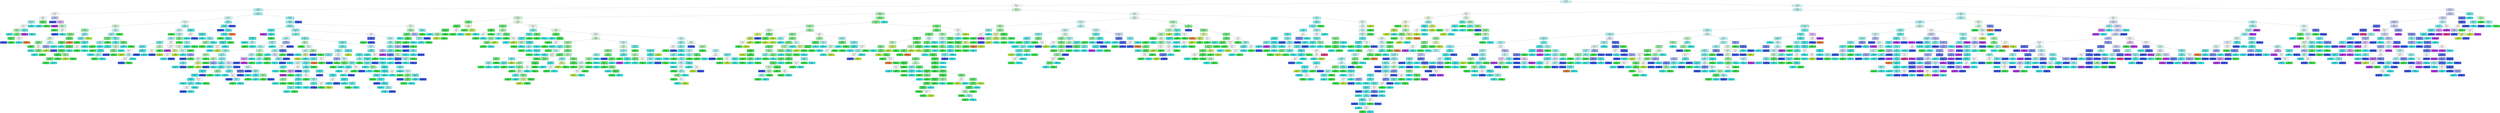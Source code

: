 digraph Tree {
node [shape=box, style="filled, rounded", color="black", fontname="helvetica"] ;
edge [fontname="helvetica"] ;
0 [label="alcohol <= 10.62\ngini = 0.68\nsamples = 3918\nvalue = [18, 137, 1164, 1759, 693, 142, 5]\nclass = l", fillcolor="#d4f9f9"] ;
1 [label="volatile acidity <= 0.24\ngini = 0.62\nsamples = 2287\nvalue = [11, 100, 974, 994, 180, 27, 1]\nclass = l", fillcolor="#fcffff"] ;
0 -> 1 [labeldistance=2.5, labelangle=45, headlabel="True"] ;
2 [label="alcohol <= 8.85\ngini = 0.61\nsamples = 839\nvalue = [4, 17, 203, 465, 127, 23, 0]\nclass = l", fillcolor="#adf4f3"] ;
1 -> 2 ;
3 [label="fixed acidity <= 7.25\ngini = 0.73\nsamples = 75\nvalue = [1, 0, 25, 22, 17, 10, 0]\nclass = a", fillcolor="#f4fef5"] ;
2 -> 3 ;
4 [label="density <= 1.0\ngini = 0.56\nsamples = 44\nvalue = [1, 0, 21, 20, 1, 1, 0]\nclass = a", fillcolor="#f7fef8"] ;
3 -> 4 ;
5 [label="residual sugar <= 16.75\ngini = 0.52\nsamples = 28\nvalue = [1, 0, 7, 18, 1, 1, 0]\nclass = l", fillcolor="#97f1f0"] ;
4 -> 5 ;
6 [label="fixed acidity <= 6.6\ngini = 0.65\nsamples = 17\nvalue = [1, 0, 7, 7, 1, 1, 0]\nclass = a", fillcolor="#ffffff"] ;
5 -> 6 ;
7 [label="pH <= 3.01\ngini = 0.58\nsamples = 12\nvalue = [1, 0, 7, 3, 1, 0, 0]\nclass = a", fillcolor="#a7f3b0"] ;
6 -> 7 ;
8 [label="gini = 0.0\nsamples = 2\nvalue = [0, 0, 0, 2, 0, 0, 0]\nclass = l", fillcolor="#39e5e2"] ;
7 -> 8 ;
9 [label="pH <= 3.41\ngini = 0.48\nsamples = 10\nvalue = [1, 0, 7, 1, 1, 0, 0]\nclass = a", fillcolor="#7bee88"] ;
7 -> 9 ;
10 [label="free sulfur dioxide <= 22.0\ngini = 0.22\nsamples = 8\nvalue = [0, 0, 7, 0, 1, 0, 0]\nclass = a", fillcolor="#55e966"] ;
9 -> 10 ;
11 [label="gini = 0.0\nsamples = 1\nvalue = [0, 0, 0, 0, 1, 0, 0]\nclass = i", fillcolor="#3956e5"] ;
10 -> 11 ;
12 [label="gini = 0.0\nsamples = 7\nvalue = [0, 0, 7, 0, 0, 0, 0]\nclass = a", fillcolor="#39e54d"] ;
10 -> 12 ;
13 [label="total sulfur dioxide <= 154.5\ngini = 0.5\nsamples = 2\nvalue = [1, 0, 0, 1, 0, 0, 0]\nclass = q", fillcolor="#ffffff"] ;
9 -> 13 ;
14 [label="gini = 0.0\nsamples = 1\nvalue = [0, 0, 0, 1, 0, 0, 0]\nclass = l", fillcolor="#39e5e2"] ;
13 -> 14 ;
15 [label="gini = 0.0\nsamples = 1\nvalue = [1, 0, 0, 0, 0, 0, 0]\nclass = q", fillcolor="#e58139"] ;
13 -> 15 ;
16 [label="citric acid <= 0.28\ngini = 0.32\nsamples = 5\nvalue = [0, 0, 0, 4, 0, 1, 0]\nclass = l", fillcolor="#6aece9"] ;
6 -> 16 ;
17 [label="gini = 0.0\nsamples = 1\nvalue = [0, 0, 0, 0, 0, 1, 0]\nclass = t", fillcolor="#b139e5"] ;
16 -> 17 ;
18 [label="gini = 0.0\nsamples = 4\nvalue = [0, 0, 0, 4, 0, 0, 0]\nclass = l", fillcolor="#39e5e2"] ;
16 -> 18 ;
19 [label="gini = 0.0\nsamples = 11\nvalue = [0, 0, 0, 11, 0, 0, 0]\nclass = l", fillcolor="#39e5e2"] ;
5 -> 19 ;
20 [label="volatile acidity <= 0.2\ngini = 0.22\nsamples = 16\nvalue = [0, 0, 14, 2, 0, 0, 0]\nclass = a", fillcolor="#55e966"] ;
4 -> 20 ;
21 [label="gini = 0.0\nsamples = 2\nvalue = [0, 0, 0, 2, 0, 0, 0]\nclass = l", fillcolor="#39e5e2"] ;
20 -> 21 ;
22 [label="gini = 0.0\nsamples = 14\nvalue = [0, 0, 14, 0, 0, 0, 0]\nclass = a", fillcolor="#39e54d"] ;
20 -> 22 ;
23 [label="free sulfur dioxide <= 36.0\ngini = 0.63\nsamples = 31\nvalue = [0, 0, 4, 2, 16, 9, 0]\nclass = i", fillcolor="#c0c9f7"] ;
3 -> 23 ;
24 [label="gini = 0.0\nsamples = 14\nvalue = [0, 0, 0, 0, 14, 0, 0]\nclass = i", fillcolor="#3956e5"] ;
23 -> 24 ;
25 [label="volatile acidity <= 0.2\ngini = 0.64\nsamples = 17\nvalue = [0, 0, 4, 2, 2, 9, 0]\nclass = t", fillcolor="#e1b3f5"] ;
23 -> 25 ;
26 [label="gini = 0.0\nsamples = 9\nvalue = [0, 0, 0, 0, 0, 9, 0]\nclass = t", fillcolor="#b139e5"] ;
25 -> 26 ;
27 [label="total sulfur dioxide <= 148.0\ngini = 0.62\nsamples = 8\nvalue = [0, 0, 4, 2, 2, 0, 0]\nclass = a", fillcolor="#bdf6c4"] ;
25 -> 27 ;
28 [label="gini = 0.0\nsamples = 4\nvalue = [0, 0, 4, 0, 0, 0, 0]\nclass = a", fillcolor="#39e54d"] ;
27 -> 28 ;
29 [label="total sulfur dioxide <= 173.5\ngini = 0.5\nsamples = 4\nvalue = [0, 0, 0, 2, 2, 0, 0]\nclass = l", fillcolor="#ffffff"] ;
27 -> 29 ;
30 [label="gini = 0.0\nsamples = 2\nvalue = [0, 0, 0, 0, 2, 0, 0]\nclass = i", fillcolor="#3956e5"] ;
29 -> 30 ;
31 [label="gini = 0.0\nsamples = 2\nvalue = [0, 0, 0, 2, 0, 0, 0]\nclass = l", fillcolor="#39e5e2"] ;
29 -> 31 ;
32 [label="free sulfur dioxide <= 26.5\ngini = 0.59\nsamples = 764\nvalue = [3, 17, 178, 443, 110, 13, 0]\nclass = l", fillcolor="#a5f3f2"] ;
2 -> 32 ;
33 [label="residual sugar <= 9.45\ngini = 0.61\nsamples = 227\nvalue = [2, 11, 79, 115, 17, 3, 0]\nclass = l", fillcolor="#cff9f8"] ;
32 -> 33 ;
34 [label="alcohol <= 10.15\ngini = 0.61\nsamples = 193\nvalue = [1, 10, 77, 92, 10, 3, 0]\nclass = l", fillcolor="#e5fcfb"] ;
33 -> 34 ;
35 [label="residual sugar <= 2.45\ngini = 0.56\nsamples = 113\nvalue = [1, 4, 60, 45, 3, 0, 0]\nclass = a", fillcolor="#d3f9d8"] ;
34 -> 35 ;
36 [label="volatile acidity <= 0.21\ngini = 0.53\nsamples = 63\nvalue = [1, 4, 40, 16, 2, 0, 0]\nclass = a", fillcolor="#9af2a4"] ;
35 -> 36 ;
37 [label="density <= 0.99\ngini = 0.47\nsamples = 54\nvalue = [1, 3, 38, 10, 2, 0, 0]\nclass = a", fillcolor="#81ee8e"] ;
36 -> 37 ;
38 [label="alcohol <= 9.95\ngini = 0.63\nsamples = 19\nvalue = [0, 1, 9, 7, 2, 0, 0]\nclass = a", fillcolor="#defbe1"] ;
37 -> 38 ;
39 [label="chlorides <= 0.04\ngini = 0.38\nsamples = 12\nvalue = [0, 0, 9, 3, 0, 0, 0]\nclass = a", fillcolor="#7bee88"] ;
38 -> 39 ;
40 [label="gini = 0.0\nsamples = 6\nvalue = [0, 0, 6, 0, 0, 0, 0]\nclass = a", fillcolor="#39e54d"] ;
39 -> 40 ;
41 [label="chlorides <= 0.04\ngini = 0.5\nsamples = 6\nvalue = [0, 0, 3, 3, 0, 0, 0]\nclass = a", fillcolor="#ffffff"] ;
39 -> 41 ;
42 [label="gini = 0.0\nsamples = 2\nvalue = [0, 0, 0, 2, 0, 0, 0]\nclass = l", fillcolor="#39e5e2"] ;
41 -> 42 ;
43 [label="free sulfur dioxide <= 9.5\ngini = 0.38\nsamples = 4\nvalue = [0, 0, 3, 1, 0, 0, 0]\nclass = a", fillcolor="#7bee88"] ;
41 -> 43 ;
44 [label="gini = 0.0\nsamples = 1\nvalue = [0, 0, 0, 1, 0, 0, 0]\nclass = l", fillcolor="#39e5e2"] ;
43 -> 44 ;
45 [label="gini = 0.0\nsamples = 3\nvalue = [0, 0, 3, 0, 0, 0, 0]\nclass = a", fillcolor="#39e54d"] ;
43 -> 45 ;
46 [label="pH <= 3.18\ngini = 0.57\nsamples = 7\nvalue = [0, 1, 0, 4, 2, 0, 0]\nclass = l", fillcolor="#b0f5f3"] ;
38 -> 46 ;
47 [label="fixed acidity <= 6.45\ngini = 0.44\nsamples = 3\nvalue = [0, 1, 0, 0, 2, 0, 0]\nclass = i", fillcolor="#9caaf2"] ;
46 -> 47 ;
48 [label="gini = 0.0\nsamples = 1\nvalue = [0, 1, 0, 0, 0, 0, 0]\nclass = u", fillcolor="#b7e539"] ;
47 -> 48 ;
49 [label="gini = 0.0\nsamples = 2\nvalue = [0, 0, 0, 0, 2, 0, 0]\nclass = i", fillcolor="#3956e5"] ;
47 -> 49 ;
50 [label="gini = 0.0\nsamples = 4\nvalue = [0, 0, 0, 4, 0, 0, 0]\nclass = l", fillcolor="#39e5e2"] ;
46 -> 50 ;
51 [label="fixed acidity <= 10.05\ngini = 0.3\nsamples = 35\nvalue = [1, 2, 29, 3, 0, 0, 0]\nclass = a", fillcolor="#5eea6e"] ;
37 -> 51 ;
52 [label="citric acid <= 0.21\ngini = 0.26\nsamples = 34\nvalue = [0, 2, 29, 3, 0, 0, 0]\nclass = a", fillcolor="#59e96a"] ;
51 -> 52 ;
53 [label="gini = 0.0\nsamples = 1\nvalue = [0, 0, 0, 1, 0, 0, 0]\nclass = l", fillcolor="#39e5e2"] ;
52 -> 53 ;
54 [label="total sulfur dioxide <= 181.5\ngini = 0.22\nsamples = 33\nvalue = [0, 2, 29, 2, 0, 0, 0]\nclass = a", fillcolor="#53e864"] ;
52 -> 54 ;
55 [label="residual sugar <= 1.85\ngini = 0.17\nsamples = 32\nvalue = [0, 2, 29, 1, 0, 0, 0]\nclass = a", fillcolor="#4de85f"] ;
54 -> 55 ;
56 [label="chlorides <= 0.03\ngini = 0.07\nsamples = 26\nvalue = [0, 0, 25, 1, 0, 0, 0]\nclass = a", fillcolor="#41e654"] ;
55 -> 56 ;
57 [label="total sulfur dioxide <= 94.5\ngini = 0.28\nsamples = 6\nvalue = [0, 0, 5, 1, 0, 0, 0]\nclass = a", fillcolor="#61ea71"] ;
56 -> 57 ;
58 [label="gini = 0.0\nsamples = 5\nvalue = [0, 0, 5, 0, 0, 0, 0]\nclass = a", fillcolor="#39e54d"] ;
57 -> 58 ;
59 [label="gini = 0.0\nsamples = 1\nvalue = [0, 0, 0, 1, 0, 0, 0]\nclass = l", fillcolor="#39e5e2"] ;
57 -> 59 ;
60 [label="gini = 0.0\nsamples = 20\nvalue = [0, 0, 20, 0, 0, 0, 0]\nclass = a", fillcolor="#39e54d"] ;
56 -> 60 ;
61 [label="residual sugar <= 2.05\ngini = 0.44\nsamples = 6\nvalue = [0, 2, 4, 0, 0, 0, 0]\nclass = a", fillcolor="#9cf2a6"] ;
55 -> 61 ;
62 [label="gini = 0.0\nsamples = 2\nvalue = [0, 2, 0, 0, 0, 0, 0]\nclass = u", fillcolor="#b7e539"] ;
61 -> 62 ;
63 [label="gini = 0.0\nsamples = 4\nvalue = [0, 0, 4, 0, 0, 0, 0]\nclass = a", fillcolor="#39e54d"] ;
61 -> 63 ;
64 [label="gini = 0.0\nsamples = 1\nvalue = [0, 0, 0, 1, 0, 0, 0]\nclass = l", fillcolor="#39e5e2"] ;
54 -> 64 ;
65 [label="gini = 0.0\nsamples = 1\nvalue = [1, 0, 0, 0, 0, 0, 0]\nclass = q", fillcolor="#e58139"] ;
51 -> 65 ;
66 [label="fixed acidity <= 8.9\ngini = 0.49\nsamples = 9\nvalue = [0, 1, 2, 6, 0, 0, 0]\nclass = l", fillcolor="#8ef0ee"] ;
36 -> 66 ;
67 [label="citric acid <= 0.21\ngini = 0.38\nsamples = 8\nvalue = [0, 0, 2, 6, 0, 0, 0]\nclass = l", fillcolor="#7beeec"] ;
66 -> 67 ;
68 [label="gini = 0.0\nsamples = 1\nvalue = [0, 0, 1, 0, 0, 0, 0]\nclass = a", fillcolor="#39e54d"] ;
67 -> 68 ;
69 [label="total sulfur dioxide <= 88.5\ngini = 0.24\nsamples = 7\nvalue = [0, 0, 1, 6, 0, 0, 0]\nclass = l", fillcolor="#5ae9e7"] ;
67 -> 69 ;
70 [label="chlorides <= 0.05\ngini = 0.5\nsamples = 2\nvalue = [0, 0, 1, 1, 0, 0, 0]\nclass = a", fillcolor="#ffffff"] ;
69 -> 70 ;
71 [label="gini = 0.0\nsamples = 1\nvalue = [0, 0, 1, 0, 0, 0, 0]\nclass = a", fillcolor="#39e54d"] ;
70 -> 71 ;
72 [label="gini = 0.0\nsamples = 1\nvalue = [0, 0, 0, 1, 0, 0, 0]\nclass = l", fillcolor="#39e5e2"] ;
70 -> 72 ;
73 [label="gini = 0.0\nsamples = 5\nvalue = [0, 0, 0, 5, 0, 0, 0]\nclass = l", fillcolor="#39e5e2"] ;
69 -> 73 ;
74 [label="gini = 0.0\nsamples = 1\nvalue = [0, 1, 0, 0, 0, 0, 0]\nclass = u", fillcolor="#b7e539"] ;
66 -> 74 ;
75 [label="chlorides <= 0.06\ngini = 0.5\nsamples = 50\nvalue = [0, 0, 20, 29, 1, 0, 0]\nclass = l", fillcolor="#c4f7f6"] ;
35 -> 75 ;
76 [label="chlorides <= 0.04\ngini = 0.47\nsamples = 45\nvalue = [0, 0, 15, 29, 1, 0, 0]\nclass = l", fillcolor="#a3f3f1"] ;
75 -> 76 ;
77 [label="total sulfur dioxide <= 101.5\ngini = 0.38\nsamples = 8\nvalue = [0, 0, 6, 2, 0, 0, 0]\nclass = a", fillcolor="#7bee88"] ;
76 -> 77 ;
78 [label="free sulfur dioxide <= 19.5\ngini = 0.44\nsamples = 3\nvalue = [0, 0, 1, 2, 0, 0, 0]\nclass = l", fillcolor="#9cf2f0"] ;
77 -> 78 ;
79 [label="gini = 0.0\nsamples = 1\nvalue = [0, 0, 1, 0, 0, 0, 0]\nclass = a", fillcolor="#39e54d"] ;
78 -> 79 ;
80 [label="gini = 0.0\nsamples = 2\nvalue = [0, 0, 0, 2, 0, 0, 0]\nclass = l", fillcolor="#39e5e2"] ;
78 -> 80 ;
81 [label="gini = 0.0\nsamples = 5\nvalue = [0, 0, 5, 0, 0, 0, 0]\nclass = a", fillcolor="#39e54d"] ;
77 -> 81 ;
82 [label="residual sugar <= 7.95\ngini = 0.41\nsamples = 37\nvalue = [0, 0, 9, 27, 1, 0, 0]\nclass = l", fillcolor="#80eeec"] ;
76 -> 82 ;
83 [label="pH <= 3.31\ngini = 0.31\nsamples = 32\nvalue = [0, 0, 5, 26, 1, 0, 0]\nclass = l", fillcolor="#65ebe8"] ;
82 -> 83 ;
84 [label="residual sugar <= 2.75\ngini = 0.14\nsamples = 26\nvalue = [0, 0, 2, 24, 0, 0, 0]\nclass = l", fillcolor="#49e7e4"] ;
83 -> 84 ;
85 [label="gini = 0.0\nsamples = 1\nvalue = [0, 0, 1, 0, 0, 0, 0]\nclass = a", fillcolor="#39e54d"] ;
84 -> 85 ;
86 [label="citric acid <= 0.36\ngini = 0.08\nsamples = 25\nvalue = [0, 0, 1, 24, 0, 0, 0]\nclass = l", fillcolor="#41e6e3"] ;
84 -> 86 ;
87 [label="gini = 0.0\nsamples = 22\nvalue = [0, 0, 0, 22, 0, 0, 0]\nclass = l", fillcolor="#39e5e2"] ;
86 -> 87 ;
88 [label="alcohol <= 9.6\ngini = 0.44\nsamples = 3\nvalue = [0, 0, 1, 2, 0, 0, 0]\nclass = l", fillcolor="#9cf2f0"] ;
86 -> 88 ;
89 [label="gini = 0.0\nsamples = 1\nvalue = [0, 0, 1, 0, 0, 0, 0]\nclass = a", fillcolor="#39e54d"] ;
88 -> 89 ;
90 [label="gini = 0.0\nsamples = 2\nvalue = [0, 0, 0, 2, 0, 0, 0]\nclass = l", fillcolor="#39e5e2"] ;
88 -> 90 ;
91 [label="total sulfur dioxide <= 114.5\ngini = 0.61\nsamples = 6\nvalue = [0, 0, 3, 2, 1, 0, 0]\nclass = a", fillcolor="#cef8d2"] ;
83 -> 91 ;
92 [label="residual sugar <= 3.7\ngini = 0.38\nsamples = 4\nvalue = [0, 0, 3, 0, 1, 0, 0]\nclass = a", fillcolor="#7bee88"] ;
91 -> 92 ;
93 [label="gini = 0.0\nsamples = 1\nvalue = [0, 0, 0, 0, 1, 0, 0]\nclass = i", fillcolor="#3956e5"] ;
92 -> 93 ;
94 [label="gini = 0.0\nsamples = 3\nvalue = [0, 0, 3, 0, 0, 0, 0]\nclass = a", fillcolor="#39e54d"] ;
92 -> 94 ;
95 [label="gini = 0.0\nsamples = 2\nvalue = [0, 0, 0, 2, 0, 0, 0]\nclass = l", fillcolor="#39e5e2"] ;
91 -> 95 ;
96 [label="sulphates <= 0.49\ngini = 0.32\nsamples = 5\nvalue = [0, 0, 4, 1, 0, 0, 0]\nclass = a", fillcolor="#6aec79"] ;
82 -> 96 ;
97 [label="gini = 0.0\nsamples = 1\nvalue = [0, 0, 0, 1, 0, 0, 0]\nclass = l", fillcolor="#39e5e2"] ;
96 -> 97 ;
98 [label="gini = 0.0\nsamples = 4\nvalue = [0, 0, 4, 0, 0, 0, 0]\nclass = a", fillcolor="#39e54d"] ;
96 -> 98 ;
99 [label="gini = 0.0\nsamples = 5\nvalue = [0, 0, 5, 0, 0, 0, 0]\nclass = a", fillcolor="#39e54d"] ;
75 -> 99 ;
100 [label="chlorides <= 0.04\ngini = 0.6\nsamples = 80\nvalue = [0, 6, 17, 47, 7, 3, 0]\nclass = l", fillcolor="#a1f3f1"] ;
34 -> 100 ;
101 [label="density <= 0.99\ngini = 0.69\nsamples = 55\nvalue = [0, 6, 15, 25, 6, 3, 0]\nclass = l", fillcolor="#cef8f8"] ;
100 -> 101 ;
102 [label="gini = 0.0\nsamples = 3\nvalue = [0, 0, 3, 0, 0, 0, 0]\nclass = a", fillcolor="#39e54d"] ;
101 -> 102 ;
103 [label="total sulfur dioxide <= 127.5\ngini = 0.69\nsamples = 52\nvalue = [0, 6, 12, 25, 6, 3, 0]\nclass = l", fillcolor="#bff7f6"] ;
101 -> 103 ;
104 [label="residual sugar <= 2.45\ngini = 0.67\nsamples = 45\nvalue = [0, 6, 7, 23, 6, 3, 0]\nclass = l", fillcolor="#acf4f3"] ;
103 -> 104 ;
105 [label="fixed acidity <= 8.55\ngini = 0.51\nsamples = 28\nvalue = [0, 3, 3, 19, 3, 0, 0]\nclass = l", fillcolor="#80eeec"] ;
104 -> 105 ;
106 [label="free sulfur dioxide <= 15.5\ngini = 0.36\nsamples = 24\nvalue = [0, 2, 1, 19, 2, 0, 0]\nclass = l", fillcolor="#66ebe9"] ;
105 -> 106 ;
107 [label="sulphates <= 0.39\ngini = 0.72\nsamples = 6\nvalue = [0, 2, 1, 2, 1, 0, 0]\nclass = u", fillcolor="#ffffff"] ;
106 -> 107 ;
108 [label="gini = 0.0\nsamples = 2\nvalue = [0, 2, 0, 0, 0, 0, 0]\nclass = u", fillcolor="#b7e539"] ;
107 -> 108 ;
109 [label="chlorides <= 0.04\ngini = 0.62\nsamples = 4\nvalue = [0, 0, 1, 2, 1, 0, 0]\nclass = l", fillcolor="#bdf6f5"] ;
107 -> 109 ;
110 [label="fixed acidity <= 6.95\ngini = 0.5\nsamples = 2\nvalue = [0, 0, 1, 0, 1, 0, 0]\nclass = a", fillcolor="#ffffff"] ;
109 -> 110 ;
111 [label="gini = 0.0\nsamples = 1\nvalue = [0, 0, 0, 0, 1, 0, 0]\nclass = i", fillcolor="#3956e5"] ;
110 -> 111 ;
112 [label="gini = 0.0\nsamples = 1\nvalue = [0, 0, 1, 0, 0, 0, 0]\nclass = a", fillcolor="#39e54d"] ;
110 -> 112 ;
113 [label="gini = 0.0\nsamples = 2\nvalue = [0, 0, 0, 2, 0, 0, 0]\nclass = l", fillcolor="#39e5e2"] ;
109 -> 113 ;
114 [label="residual sugar <= 1.0\ngini = 0.1\nsamples = 18\nvalue = [0, 0, 0, 17, 1, 0, 0]\nclass = l", fillcolor="#45e7e4"] ;
106 -> 114 ;
115 [label="gini = 0.0\nsamples = 1\nvalue = [0, 0, 0, 0, 1, 0, 0]\nclass = i", fillcolor="#3956e5"] ;
114 -> 115 ;
116 [label="gini = 0.0\nsamples = 17\nvalue = [0, 0, 0, 17, 0, 0, 0]\nclass = l", fillcolor="#39e5e2"] ;
114 -> 116 ;
117 [label="alcohol <= 10.3\ngini = 0.62\nsamples = 4\nvalue = [0, 1, 2, 0, 1, 0, 0]\nclass = a", fillcolor="#bdf6c4"] ;
105 -> 117 ;
118 [label="sulphates <= 0.42\ngini = 0.5\nsamples = 2\nvalue = [0, 1, 0, 0, 1, 0, 0]\nclass = u", fillcolor="#ffffff"] ;
117 -> 118 ;
119 [label="gini = 0.0\nsamples = 1\nvalue = [0, 0, 0, 0, 1, 0, 0]\nclass = i", fillcolor="#3956e5"] ;
118 -> 119 ;
120 [label="gini = 0.0\nsamples = 1\nvalue = [0, 1, 0, 0, 0, 0, 0]\nclass = u", fillcolor="#b7e539"] ;
118 -> 120 ;
121 [label="gini = 0.0\nsamples = 2\nvalue = [0, 0, 2, 0, 0, 0, 0]\nclass = a", fillcolor="#39e54d"] ;
117 -> 121 ;
122 [label="chlorides <= 0.04\ngini = 0.8\nsamples = 17\nvalue = [0, 3, 4, 4, 3, 3, 0]\nclass = a", fillcolor="#ffffff"] ;
104 -> 122 ;
123 [label="total sulfur dioxide <= 109.0\ngini = 0.69\nsamples = 8\nvalue = [0, 3, 0, 1, 1, 3, 0]\nclass = u", fillcolor="#ffffff"] ;
122 -> 123 ;
124 [label="gini = 0.0\nsamples = 3\nvalue = [0, 0, 0, 0, 0, 3, 0]\nclass = t", fillcolor="#b139e5"] ;
123 -> 124 ;
125 [label="sulphates <= 0.49\ngini = 0.56\nsamples = 5\nvalue = [0, 3, 0, 1, 1, 0, 0]\nclass = u", fillcolor="#dbf29c"] ;
123 -> 125 ;
126 [label="total sulfur dioxide <= 122.5\ngini = 0.5\nsamples = 2\nvalue = [0, 0, 0, 1, 1, 0, 0]\nclass = l", fillcolor="#ffffff"] ;
125 -> 126 ;
127 [label="gini = 0.0\nsamples = 1\nvalue = [0, 0, 0, 1, 0, 0, 0]\nclass = l", fillcolor="#39e5e2"] ;
126 -> 127 ;
128 [label="gini = 0.0\nsamples = 1\nvalue = [0, 0, 0, 0, 1, 0, 0]\nclass = i", fillcolor="#3956e5"] ;
126 -> 128 ;
129 [label="gini = 0.0\nsamples = 3\nvalue = [0, 3, 0, 0, 0, 0, 0]\nclass = u", fillcolor="#b7e539"] ;
125 -> 129 ;
130 [label="total sulfur dioxide <= 109.5\ngini = 0.64\nsamples = 9\nvalue = [0, 0, 4, 3, 2, 0, 0]\nclass = a", fillcolor="#defbe1"] ;
122 -> 130 ;
131 [label="free sulfur dioxide <= 17.0\ngini = 0.61\nsamples = 6\nvalue = [0, 0, 1, 3, 2, 0, 0]\nclass = l", fillcolor="#cef8f8"] ;
130 -> 131 ;
132 [label="gini = 0.0\nsamples = 3\nvalue = [0, 0, 0, 3, 0, 0, 0]\nclass = l", fillcolor="#39e5e2"] ;
131 -> 132 ;
133 [label="citric acid <= 0.41\ngini = 0.44\nsamples = 3\nvalue = [0, 0, 1, 0, 2, 0, 0]\nclass = i", fillcolor="#9caaf2"] ;
131 -> 133 ;
134 [label="gini = 0.0\nsamples = 2\nvalue = [0, 0, 0, 0, 2, 0, 0]\nclass = i", fillcolor="#3956e5"] ;
133 -> 134 ;
135 [label="gini = 0.0\nsamples = 1\nvalue = [0, 0, 1, 0, 0, 0, 0]\nclass = a", fillcolor="#39e54d"] ;
133 -> 135 ;
136 [label="gini = 0.0\nsamples = 3\nvalue = [0, 0, 3, 0, 0, 0, 0]\nclass = a", fillcolor="#39e54d"] ;
130 -> 136 ;
137 [label="citric acid <= 0.36\ngini = 0.41\nsamples = 7\nvalue = [0, 0, 5, 2, 0, 0, 0]\nclass = a", fillcolor="#88ef94"] ;
103 -> 137 ;
138 [label="gini = 0.0\nsamples = 4\nvalue = [0, 0, 4, 0, 0, 0, 0]\nclass = a", fillcolor="#39e54d"] ;
137 -> 138 ;
139 [label="chlorides <= 0.04\ngini = 0.44\nsamples = 3\nvalue = [0, 0, 1, 2, 0, 0, 0]\nclass = l", fillcolor="#9cf2f0"] ;
137 -> 139 ;
140 [label="gini = 0.0\nsamples = 2\nvalue = [0, 0, 0, 2, 0, 0, 0]\nclass = l", fillcolor="#39e5e2"] ;
139 -> 140 ;
141 [label="gini = 0.0\nsamples = 1\nvalue = [0, 0, 1, 0, 0, 0, 0]\nclass = a", fillcolor="#39e54d"] ;
139 -> 141 ;
142 [label="citric acid <= 0.24\ngini = 0.22\nsamples = 25\nvalue = [0, 0, 2, 22, 1, 0, 0]\nclass = l", fillcolor="#53e8e6"] ;
100 -> 142 ;
143 [label="fixed acidity <= 6.85\ngini = 0.5\nsamples = 2\nvalue = [0, 0, 0, 1, 1, 0, 0]\nclass = l", fillcolor="#ffffff"] ;
142 -> 143 ;
144 [label="gini = 0.0\nsamples = 1\nvalue = [0, 0, 0, 1, 0, 0, 0]\nclass = l", fillcolor="#39e5e2"] ;
143 -> 144 ;
145 [label="gini = 0.0\nsamples = 1\nvalue = [0, 0, 0, 0, 1, 0, 0]\nclass = i", fillcolor="#3956e5"] ;
143 -> 145 ;
146 [label="free sulfur dioxide <= 23.5\ngini = 0.16\nsamples = 23\nvalue = [0, 0, 2, 21, 0, 0, 0]\nclass = l", fillcolor="#4ce7e5"] ;
142 -> 146 ;
147 [label="gini = 0.0\nsamples = 16\nvalue = [0, 0, 0, 16, 0, 0, 0]\nclass = l", fillcolor="#39e5e2"] ;
146 -> 147 ;
148 [label="sulphates <= 0.53\ngini = 0.41\nsamples = 7\nvalue = [0, 0, 2, 5, 0, 0, 0]\nclass = l", fillcolor="#88efee"] ;
146 -> 148 ;
149 [label="volatile acidity <= 0.2\ngini = 0.44\nsamples = 3\nvalue = [0, 0, 2, 1, 0, 0, 0]\nclass = a", fillcolor="#9cf2a6"] ;
148 -> 149 ;
150 [label="gini = 0.0\nsamples = 2\nvalue = [0, 0, 2, 0, 0, 0, 0]\nclass = a", fillcolor="#39e54d"] ;
149 -> 150 ;
151 [label="gini = 0.0\nsamples = 1\nvalue = [0, 0, 0, 1, 0, 0, 0]\nclass = l", fillcolor="#39e5e2"] ;
149 -> 151 ;
152 [label="gini = 0.0\nsamples = 4\nvalue = [0, 0, 0, 4, 0, 0, 0]\nclass = l", fillcolor="#39e5e2"] ;
148 -> 152 ;
153 [label="chlorides <= 0.06\ngini = 0.49\nsamples = 34\nvalue = [1, 1, 2, 23, 7, 0, 0]\nclass = l", fillcolor="#8af0ee"] ;
33 -> 153 ;
154 [label="density <= 0.99\ngini = 0.32\nsamples = 28\nvalue = [1, 1, 2, 23, 1, 0, 0]\nclass = l", fillcolor="#5feae8"] ;
153 -> 154 ;
155 [label="gini = 0.0\nsamples = 1\nvalue = [0, 0, 0, 0, 1, 0, 0]\nclass = i", fillcolor="#3956e5"] ;
154 -> 155 ;
156 [label="density <= 1.0\ngini = 0.27\nsamples = 27\nvalue = [1, 1, 2, 23, 0, 0, 0]\nclass = l", fillcolor="#59e9e7"] ;
154 -> 156 ;
157 [label="sulphates <= 0.36\ngini = 0.21\nsamples = 26\nvalue = [0, 1, 2, 23, 0, 0, 0]\nclass = l", fillcolor="#52e8e6"] ;
156 -> 157 ;
158 [label="gini = 0.0\nsamples = 1\nvalue = [0, 0, 1, 0, 0, 0, 0]\nclass = a", fillcolor="#39e54d"] ;
157 -> 158 ;
159 [label="pH <= 3.43\ngini = 0.15\nsamples = 25\nvalue = [0, 1, 1, 23, 0, 0, 0]\nclass = l", fillcolor="#49e7e4"] ;
157 -> 159 ;
160 [label="residual sugar <= 9.65\ngini = 0.08\nsamples = 24\nvalue = [0, 1, 0, 23, 0, 0, 0]\nclass = l", fillcolor="#42e6e3"] ;
159 -> 160 ;
161 [label="volatile acidity <= 0.21\ngini = 0.5\nsamples = 2\nvalue = [0, 1, 0, 1, 0, 0, 0]\nclass = u", fillcolor="#ffffff"] ;
160 -> 161 ;
162 [label="gini = 0.0\nsamples = 1\nvalue = [0, 0, 0, 1, 0, 0, 0]\nclass = l", fillcolor="#39e5e2"] ;
161 -> 162 ;
163 [label="gini = 0.0\nsamples = 1\nvalue = [0, 1, 0, 0, 0, 0, 0]\nclass = u", fillcolor="#b7e539"] ;
161 -> 163 ;
164 [label="gini = 0.0\nsamples = 22\nvalue = [0, 0, 0, 22, 0, 0, 0]\nclass = l", fillcolor="#39e5e2"] ;
160 -> 164 ;
165 [label="gini = 0.0\nsamples = 1\nvalue = [0, 0, 1, 0, 0, 0, 0]\nclass = a", fillcolor="#39e54d"] ;
159 -> 165 ;
166 [label="gini = 0.0\nsamples = 1\nvalue = [1, 0, 0, 0, 0, 0, 0]\nclass = q", fillcolor="#e58139"] ;
156 -> 166 ;
167 [label="gini = 0.0\nsamples = 6\nvalue = [0, 0, 0, 0, 6, 0, 0]\nclass = i", fillcolor="#3956e5"] ;
153 -> 167 ;
168 [label="sulphates <= 0.9\ngini = 0.56\nsamples = 537\nvalue = [1, 6, 99, 328, 93, 10, 0]\nclass = l", fillcolor="#97f1f0"] ;
32 -> 168 ;
169 [label="citric acid <= 0.55\ngini = 0.56\nsamples = 533\nvalue = [1, 6, 99, 328, 89, 10, 0]\nclass = l", fillcolor="#97f1f0"] ;
168 -> 169 ;
170 [label="fixed acidity <= 5.85\ngini = 0.55\nsamples = 503\nvalue = [1, 6, 85, 316, 85, 10, 0]\nclass = l", fillcolor="#92f1ef"] ;
169 -> 170 ;
171 [label="sulphates <= 0.35\ngini = 0.2\nsamples = 37\nvalue = [0, 0, 3, 33, 0, 1, 0]\nclass = l", fillcolor="#50e8e5"] ;
170 -> 171 ;
172 [label="gini = 0.0\nsamples = 1\nvalue = [0, 0, 0, 0, 0, 1, 0]\nclass = t", fillcolor="#b139e5"] ;
171 -> 172 ;
173 [label="pH <= 3.71\ngini = 0.15\nsamples = 36\nvalue = [0, 0, 3, 33, 0, 0, 0]\nclass = l", fillcolor="#4be7e5"] ;
171 -> 173 ;
174 [label="total sulfur dioxide <= 147.0\ngini = 0.11\nsamples = 35\nvalue = [0, 0, 2, 33, 0, 0, 0]\nclass = l", fillcolor="#45e7e4"] ;
173 -> 174 ;
175 [label="gini = 0.0\nsamples = 30\nvalue = [0, 0, 0, 30, 0, 0, 0]\nclass = l", fillcolor="#39e5e2"] ;
174 -> 175 ;
176 [label="fixed acidity <= 5.4\ngini = 0.48\nsamples = 5\nvalue = [0, 0, 2, 3, 0, 0, 0]\nclass = l", fillcolor="#bdf6f5"] ;
174 -> 176 ;
177 [label="gini = 0.0\nsamples = 2\nvalue = [0, 0, 2, 0, 0, 0, 0]\nclass = a", fillcolor="#39e54d"] ;
176 -> 177 ;
178 [label="gini = 0.0\nsamples = 3\nvalue = [0, 0, 0, 3, 0, 0, 0]\nclass = l", fillcolor="#39e5e2"] ;
176 -> 178 ;
179 [label="gini = 0.0\nsamples = 1\nvalue = [0, 0, 1, 0, 0, 0, 0]\nclass = a", fillcolor="#39e54d"] ;
173 -> 179 ;
180 [label="residual sugar <= 14.65\ngini = 0.57\nsamples = 466\nvalue = [1, 6, 82, 283, 85, 9, 0]\nclass = l", fillcolor="#98f1f0"] ;
170 -> 180 ;
181 [label="total sulfur dioxide <= 142.5\ngini = 0.55\nsamples = 420\nvalue = [1, 6, 71, 265, 68, 9, 0]\nclass = l", fillcolor="#91f1ef"] ;
180 -> 181 ;
182 [label="sulphates <= 0.56\ngini = 0.61\nsamples = 165\nvalue = [0, 2, 30, 89, 42, 2, 0]\nclass = l", fillcolor="#b3f5f4"] ;
181 -> 182 ;
183 [label="residual sugar <= 11.3\ngini = 0.58\nsamples = 132\nvalue = [0, 2, 29, 78, 21, 2, 0]\nclass = l", fillcolor="#a1f3f1"] ;
182 -> 183 ;
184 [label="density <= 1.0\ngini = 0.61\nsamples = 118\nvalue = [0, 2, 29, 64, 21, 2, 0]\nclass = l", fillcolor="#b1f5f4"] ;
183 -> 184 ;
185 [label="residual sugar <= 1.35\ngini = 0.58\nsamples = 97\nvalue = [0, 2, 18, 57, 20, 0, 0]\nclass = l", fillcolor="#a0f3f1"] ;
184 -> 185 ;
186 [label="sulphates <= 0.38\ngini = 0.63\nsamples = 13\nvalue = [0, 2, 7, 3, 1, 0, 0]\nclass = a", fillcolor="#b0f5b8"] ;
185 -> 186 ;
187 [label="fixed acidity <= 7.95\ngini = 0.69\nsamples = 7\nvalue = [0, 2, 1, 3, 1, 0, 0]\nclass = l", fillcolor="#d7faf9"] ;
186 -> 187 ;
188 [label="pH <= 3.3\ngini = 0.38\nsamples = 4\nvalue = [0, 0, 0, 3, 1, 0, 0]\nclass = l", fillcolor="#7beeec"] ;
187 -> 188 ;
189 [label="gini = 0.0\nsamples = 3\nvalue = [0, 0, 0, 3, 0, 0, 0]\nclass = l", fillcolor="#39e5e2"] ;
188 -> 189 ;
190 [label="gini = 0.0\nsamples = 1\nvalue = [0, 0, 0, 0, 1, 0, 0]\nclass = i", fillcolor="#3956e5"] ;
188 -> 190 ;
191 [label="sulphates <= 0.33\ngini = 0.44\nsamples = 3\nvalue = [0, 2, 1, 0, 0, 0, 0]\nclass = u", fillcolor="#dbf29c"] ;
187 -> 191 ;
192 [label="gini = 0.0\nsamples = 1\nvalue = [0, 0, 1, 0, 0, 0, 0]\nclass = a", fillcolor="#39e54d"] ;
191 -> 192 ;
193 [label="gini = 0.0\nsamples = 2\nvalue = [0, 2, 0, 0, 0, 0, 0]\nclass = u", fillcolor="#b7e539"] ;
191 -> 193 ;
194 [label="gini = 0.0\nsamples = 6\nvalue = [0, 0, 6, 0, 0, 0, 0]\nclass = a", fillcolor="#39e54d"] ;
186 -> 194 ;
195 [label="citric acid <= 0.21\ngini = 0.52\nsamples = 84\nvalue = [0, 0, 11, 54, 19, 0, 0]\nclass = l", fillcolor="#94f1ef"] ;
185 -> 195 ;
196 [label="alcohol <= 9.95\ngini = 0.57\nsamples = 7\nvalue = [0, 0, 4, 1, 2, 0, 0]\nclass = a", fillcolor="#b0f5b8"] ;
195 -> 196 ;
197 [label="gini = 0.0\nsamples = 4\nvalue = [0, 0, 4, 0, 0, 0, 0]\nclass = a", fillcolor="#39e54d"] ;
196 -> 197 ;
198 [label="density <= 0.99\ngini = 0.44\nsamples = 3\nvalue = [0, 0, 0, 1, 2, 0, 0]\nclass = i", fillcolor="#9caaf2"] ;
196 -> 198 ;
199 [label="gini = 0.0\nsamples = 2\nvalue = [0, 0, 0, 0, 2, 0, 0]\nclass = i", fillcolor="#3956e5"] ;
198 -> 199 ;
200 [label="gini = 0.0\nsamples = 1\nvalue = [0, 0, 0, 1, 0, 0, 0]\nclass = l", fillcolor="#39e5e2"] ;
198 -> 200 ;
201 [label="fixed acidity <= 7.35\ngini = 0.47\nsamples = 77\nvalue = [0, 0, 7, 53, 17, 0, 0]\nclass = l", fillcolor="#88efee"] ;
195 -> 201 ;
202 [label="pH <= 3.32\ngini = 0.35\nsamples = 58\nvalue = [0, 0, 4, 46, 8, 0, 0]\nclass = l", fillcolor="#69ebe9"] ;
201 -> 202 ;
203 [label="alcohol <= 10.55\ngini = 0.23\nsamples = 40\nvalue = [0, 0, 3, 35, 2, 0, 0]\nclass = l", fillcolor="#54e9e6"] ;
202 -> 203 ;
204 [label="residual sugar <= 10.65\ngini = 0.15\nsamples = 37\nvalue = [0, 0, 1, 34, 2, 0, 0]\nclass = l", fillcolor="#4ae7e4"] ;
203 -> 204 ;
205 [label="fixed acidity <= 7.15\ngini = 0.11\nsamples = 36\nvalue = [0, 0, 1, 34, 1, 0, 0]\nclass = l", fillcolor="#44e6e4"] ;
204 -> 205 ;
206 [label="pH <= 3.24\ngini = 0.06\nsamples = 34\nvalue = [0, 0, 0, 33, 1, 0, 0]\nclass = l", fillcolor="#3fe6e3"] ;
205 -> 206 ;
207 [label="gini = 0.0\nsamples = 29\nvalue = [0, 0, 0, 29, 0, 0, 0]\nclass = l", fillcolor="#39e5e2"] ;
206 -> 207 ;
208 [label="residual sugar <= 1.55\ngini = 0.32\nsamples = 5\nvalue = [0, 0, 0, 4, 1, 0, 0]\nclass = l", fillcolor="#6aece9"] ;
206 -> 208 ;
209 [label="total sulfur dioxide <= 135.5\ngini = 0.5\nsamples = 2\nvalue = [0, 0, 0, 1, 1, 0, 0]\nclass = l", fillcolor="#ffffff"] ;
208 -> 209 ;
210 [label="gini = 0.0\nsamples = 1\nvalue = [0, 0, 0, 0, 1, 0, 0]\nclass = i", fillcolor="#3956e5"] ;
209 -> 210 ;
211 [label="gini = 0.0\nsamples = 1\nvalue = [0, 0, 0, 1, 0, 0, 0]\nclass = l", fillcolor="#39e5e2"] ;
209 -> 211 ;
212 [label="gini = 0.0\nsamples = 3\nvalue = [0, 0, 0, 3, 0, 0, 0]\nclass = l", fillcolor="#39e5e2"] ;
208 -> 212 ;
213 [label="free sulfur dioxide <= 30.0\ngini = 0.5\nsamples = 2\nvalue = [0, 0, 1, 1, 0, 0, 0]\nclass = a", fillcolor="#ffffff"] ;
205 -> 213 ;
214 [label="gini = 0.0\nsamples = 1\nvalue = [0, 0, 0, 1, 0, 0, 0]\nclass = l", fillcolor="#39e5e2"] ;
213 -> 214 ;
215 [label="gini = 0.0\nsamples = 1\nvalue = [0, 0, 1, 0, 0, 0, 0]\nclass = a", fillcolor="#39e54d"] ;
213 -> 215 ;
216 [label="gini = 0.0\nsamples = 1\nvalue = [0, 0, 0, 0, 1, 0, 0]\nclass = i", fillcolor="#3956e5"] ;
204 -> 216 ;
217 [label="density <= 0.99\ngini = 0.44\nsamples = 3\nvalue = [0, 0, 2, 1, 0, 0, 0]\nclass = a", fillcolor="#9cf2a6"] ;
203 -> 217 ;
218 [label="gini = 0.0\nsamples = 2\nvalue = [0, 0, 2, 0, 0, 0, 0]\nclass = a", fillcolor="#39e54d"] ;
217 -> 218 ;
219 [label="gini = 0.0\nsamples = 1\nvalue = [0, 0, 0, 1, 0, 0, 0]\nclass = l", fillcolor="#39e5e2"] ;
217 -> 219 ;
220 [label="fixed acidity <= 6.75\ngini = 0.51\nsamples = 18\nvalue = [0, 0, 1, 11, 6, 0, 0]\nclass = l", fillcolor="#acf4f3"] ;
202 -> 220 ;
221 [label="alcohol <= 9.95\ngini = 0.38\nsamples = 13\nvalue = [0, 0, 1, 10, 2, 0, 0]\nclass = l", fillcolor="#6fecea"] ;
220 -> 221 ;
222 [label="gini = 0.0\nsamples = 8\nvalue = [0, 0, 0, 8, 0, 0, 0]\nclass = l", fillcolor="#39e5e2"] ;
221 -> 222 ;
223 [label="density <= 0.99\ngini = 0.64\nsamples = 5\nvalue = [0, 0, 1, 2, 2, 0, 0]\nclass = l", fillcolor="#ffffff"] ;
221 -> 223 ;
224 [label="gini = 0.0\nsamples = 2\nvalue = [0, 0, 0, 0, 2, 0, 0]\nclass = i", fillcolor="#3956e5"] ;
223 -> 224 ;
225 [label="sulphates <= 0.4\ngini = 0.44\nsamples = 3\nvalue = [0, 0, 1, 2, 0, 0, 0]\nclass = l", fillcolor="#9cf2f0"] ;
223 -> 225 ;
226 [label="gini = 0.0\nsamples = 1\nvalue = [0, 0, 1, 0, 0, 0, 0]\nclass = a", fillcolor="#39e54d"] ;
225 -> 226 ;
227 [label="gini = 0.0\nsamples = 2\nvalue = [0, 0, 0, 2, 0, 0, 0]\nclass = l", fillcolor="#39e5e2"] ;
225 -> 227 ;
228 [label="free sulfur dioxide <= 37.0\ngini = 0.32\nsamples = 5\nvalue = [0, 0, 0, 1, 4, 0, 0]\nclass = i", fillcolor="#6a80ec"] ;
220 -> 228 ;
229 [label="gini = 0.0\nsamples = 4\nvalue = [0, 0, 0, 0, 4, 0, 0]\nclass = i", fillcolor="#3956e5"] ;
228 -> 229 ;
230 [label="gini = 0.0\nsamples = 1\nvalue = [0, 0, 0, 1, 0, 0, 0]\nclass = l", fillcolor="#39e5e2"] ;
228 -> 230 ;
231 [label="chlorides <= 0.04\ngini = 0.61\nsamples = 19\nvalue = [0, 0, 3, 7, 9, 0, 0]\nclass = i", fillcolor="#dee3fb"] ;
201 -> 231 ;
232 [label="gini = 0.0\nsamples = 5\nvalue = [0, 0, 0, 0, 5, 0, 0]\nclass = i", fillcolor="#3956e5"] ;
231 -> 232 ;
233 [label="citric acid <= 0.28\ngini = 0.62\nsamples = 14\nvalue = [0, 0, 3, 7, 4, 0, 0]\nclass = l", fillcolor="#c4f7f6"] ;
231 -> 233 ;
234 [label="gini = 0.0\nsamples = 3\nvalue = [0, 0, 0, 0, 3, 0, 0]\nclass = i", fillcolor="#3956e5"] ;
233 -> 234 ;
235 [label="volatile acidity <= 0.2\ngini = 0.51\nsamples = 11\nvalue = [0, 0, 3, 7, 1, 0, 0]\nclass = l", fillcolor="#9cf2f0"] ;
233 -> 235 ;
236 [label="sulphates <= 0.36\ngini = 0.22\nsamples = 8\nvalue = [0, 0, 1, 7, 0, 0, 0]\nclass = l", fillcolor="#55e9e6"] ;
235 -> 236 ;
237 [label="gini = 0.0\nsamples = 1\nvalue = [0, 0, 1, 0, 0, 0, 0]\nclass = a", fillcolor="#39e54d"] ;
236 -> 237 ;
238 [label="gini = 0.0\nsamples = 7\nvalue = [0, 0, 0, 7, 0, 0, 0]\nclass = l", fillcolor="#39e5e2"] ;
236 -> 238 ;
239 [label="sulphates <= 0.47\ngini = 0.44\nsamples = 3\nvalue = [0, 0, 2, 0, 1, 0, 0]\nclass = a", fillcolor="#9cf2a6"] ;
235 -> 239 ;
240 [label="gini = 0.0\nsamples = 2\nvalue = [0, 0, 2, 0, 0, 0, 0]\nclass = a", fillcolor="#39e54d"] ;
239 -> 240 ;
241 [label="gini = 0.0\nsamples = 1\nvalue = [0, 0, 0, 0, 1, 0, 0]\nclass = i", fillcolor="#3956e5"] ;
239 -> 241 ;
242 [label="total sulfur dioxide <= 118.0\ngini = 0.6\nsamples = 21\nvalue = [0, 0, 11, 7, 1, 2, 0]\nclass = a", fillcolor="#c6f8cc"] ;
184 -> 242 ;
243 [label="sulphates <= 0.41\ngini = 0.57\nsamples = 7\nvalue = [0, 0, 0, 4, 1, 2, 0]\nclass = l", fillcolor="#b0f5f3"] ;
242 -> 243 ;
244 [label="residual sugar <= 9.55\ngini = 0.44\nsamples = 3\nvalue = [0, 0, 0, 0, 1, 2, 0]\nclass = t", fillcolor="#d89cf2"] ;
243 -> 244 ;
245 [label="gini = 0.0\nsamples = 1\nvalue = [0, 0, 0, 0, 1, 0, 0]\nclass = i", fillcolor="#3956e5"] ;
244 -> 245 ;
246 [label="gini = 0.0\nsamples = 2\nvalue = [0, 0, 0, 0, 0, 2, 0]\nclass = t", fillcolor="#b139e5"] ;
244 -> 246 ;
247 [label="gini = 0.0\nsamples = 4\nvalue = [0, 0, 0, 4, 0, 0, 0]\nclass = l", fillcolor="#39e5e2"] ;
243 -> 247 ;
248 [label="citric acid <= 0.3\ngini = 0.34\nsamples = 14\nvalue = [0, 0, 11, 3, 0, 0, 0]\nclass = a", fillcolor="#6fec7e"] ;
242 -> 248 ;
249 [label="density <= 1.0\ngini = 0.44\nsamples = 3\nvalue = [0, 0, 1, 2, 0, 0, 0]\nclass = l", fillcolor="#9cf2f0"] ;
248 -> 249 ;
250 [label="gini = 0.0\nsamples = 1\nvalue = [0, 0, 1, 0, 0, 0, 0]\nclass = a", fillcolor="#39e54d"] ;
249 -> 250 ;
251 [label="gini = 0.0\nsamples = 2\nvalue = [0, 0, 0, 2, 0, 0, 0]\nclass = l", fillcolor="#39e5e2"] ;
249 -> 251 ;
252 [label="citric acid <= 0.45\ngini = 0.17\nsamples = 11\nvalue = [0, 0, 10, 1, 0, 0, 0]\nclass = a", fillcolor="#4de85f"] ;
248 -> 252 ;
253 [label="gini = 0.0\nsamples = 10\nvalue = [0, 0, 10, 0, 0, 0, 0]\nclass = a", fillcolor="#39e54d"] ;
252 -> 253 ;
254 [label="gini = 0.0\nsamples = 1\nvalue = [0, 0, 0, 1, 0, 0, 0]\nclass = l", fillcolor="#39e5e2"] ;
252 -> 254 ;
255 [label="gini = 0.0\nsamples = 14\nvalue = [0, 0, 0, 14, 0, 0, 0]\nclass = l", fillcolor="#39e5e2"] ;
183 -> 255 ;
256 [label="residual sugar <= 5.8\ngini = 0.48\nsamples = 33\nvalue = [0, 0, 1, 11, 21, 0, 0]\nclass = i", fillcolor="#a5b2f3"] ;
182 -> 256 ;
257 [label="fixed acidity <= 7.35\ngini = 0.54\nsamples = 23\nvalue = [0, 0, 1, 11, 11, 0, 0]\nclass = l", fillcolor="#ffffff"] ;
256 -> 257 ;
258 [label="residual sugar <= 1.35\ngini = 0.46\nsamples = 17\nvalue = [0, 0, 0, 11, 6, 0, 0]\nclass = l", fillcolor="#a5f3f2"] ;
257 -> 258 ;
259 [label="gini = 0.0\nsamples = 6\nvalue = [0, 0, 0, 6, 0, 0, 0]\nclass = l", fillcolor="#39e5e2"] ;
258 -> 259 ;
260 [label="fixed acidity <= 7.0\ngini = 0.5\nsamples = 11\nvalue = [0, 0, 0, 5, 6, 0, 0]\nclass = i", fillcolor="#dee3fb"] ;
258 -> 260 ;
261 [label="density <= 0.99\ngini = 0.41\nsamples = 7\nvalue = [0, 0, 0, 5, 2, 0, 0]\nclass = l", fillcolor="#88efee"] ;
260 -> 261 ;
262 [label="gini = 0.0\nsamples = 2\nvalue = [0, 0, 0, 0, 2, 0, 0]\nclass = i", fillcolor="#3956e5"] ;
261 -> 262 ;
263 [label="gini = 0.0\nsamples = 5\nvalue = [0, 0, 0, 5, 0, 0, 0]\nclass = l", fillcolor="#39e5e2"] ;
261 -> 263 ;
264 [label="gini = 0.0\nsamples = 4\nvalue = [0, 0, 0, 0, 4, 0, 0]\nclass = i", fillcolor="#3956e5"] ;
260 -> 264 ;
265 [label="free sulfur dioxide <= 27.5\ngini = 0.28\nsamples = 6\nvalue = [0, 0, 1, 0, 5, 0, 0]\nclass = i", fillcolor="#6178ea"] ;
257 -> 265 ;
266 [label="gini = 0.0\nsamples = 1\nvalue = [0, 0, 1, 0, 0, 0, 0]\nclass = a", fillcolor="#39e54d"] ;
265 -> 266 ;
267 [label="gini = 0.0\nsamples = 5\nvalue = [0, 0, 0, 0, 5, 0, 0]\nclass = i", fillcolor="#3956e5"] ;
265 -> 267 ;
268 [label="gini = 0.0\nsamples = 10\nvalue = [0, 0, 0, 0, 10, 0, 0]\nclass = i", fillcolor="#3956e5"] ;
256 -> 268 ;
269 [label="fixed acidity <= 6.05\ngini = 0.49\nsamples = 255\nvalue = [1, 4, 41, 176, 26, 7, 0]\nclass = l", fillcolor="#82efed"] ;
181 -> 269 ;
270 [label="citric acid <= 0.24\ngini = 0.65\nsamples = 12\nvalue = [0, 2, 6, 3, 1, 0, 0]\nclass = a", fillcolor="#bdf6c4"] ;
269 -> 270 ;
271 [label="gini = 0.0\nsamples = 4\nvalue = [0, 0, 4, 0, 0, 0, 0]\nclass = a", fillcolor="#39e54d"] ;
270 -> 271 ;
272 [label="alcohol <= 10.55\ngini = 0.72\nsamples = 8\nvalue = [0, 2, 2, 3, 1, 0, 0]\nclass = l", fillcolor="#defbfa"] ;
270 -> 272 ;
273 [label="citric acid <= 0.27\ngini = 0.48\nsamples = 5\nvalue = [0, 2, 0, 3, 0, 0, 0]\nclass = l", fillcolor="#bdf6f5"] ;
272 -> 273 ;
274 [label="gini = 0.0\nsamples = 2\nvalue = [0, 0, 0, 2, 0, 0, 0]\nclass = l", fillcolor="#39e5e2"] ;
273 -> 274 ;
275 [label="alcohol <= 10.25\ngini = 0.44\nsamples = 3\nvalue = [0, 2, 0, 1, 0, 0, 0]\nclass = u", fillcolor="#dbf29c"] ;
273 -> 275 ;
276 [label="gini = 0.0\nsamples = 2\nvalue = [0, 2, 0, 0, 0, 0, 0]\nclass = u", fillcolor="#b7e539"] ;
275 -> 276 ;
277 [label="gini = 0.0\nsamples = 1\nvalue = [0, 0, 0, 1, 0, 0, 0]\nclass = l", fillcolor="#39e5e2"] ;
275 -> 277 ;
278 [label="sulphates <= 0.45\ngini = 0.44\nsamples = 3\nvalue = [0, 0, 2, 0, 1, 0, 0]\nclass = a", fillcolor="#9cf2a6"] ;
272 -> 278 ;
279 [label="gini = 0.0\nsamples = 1\nvalue = [0, 0, 0, 0, 1, 0, 0]\nclass = i", fillcolor="#3956e5"] ;
278 -> 279 ;
280 [label="gini = 0.0\nsamples = 2\nvalue = [0, 0, 2, 0, 0, 0, 0]\nclass = a", fillcolor="#39e54d"] ;
278 -> 280 ;
281 [label="total sulfur dioxide <= 211.5\ngini = 0.46\nsamples = 243\nvalue = [1, 2, 35, 173, 25, 7, 0]\nclass = l", fillcolor="#7ceeec"] ;
269 -> 281 ;
282 [label="density <= 1.0\ngini = 0.41\nsamples = 208\nvalue = [1, 2, 31, 156, 16, 2, 0]\nclass = l", fillcolor="#73edeb"] ;
281 -> 282 ;
283 [label="density <= 1.0\ngini = 0.52\nsamples = 104\nvalue = [1, 1, 21, 68, 11, 2, 0]\nclass = l", fillcolor="#8ff0ef"] ;
282 -> 283 ;
284 [label="total sulfur dioxide <= 200.5\ngini = 0.44\nsamples = 81\nvalue = [1, 1, 13, 59, 5, 2, 0]\nclass = l", fillcolor="#79edeb"] ;
283 -> 284 ;
285 [label="free sulfur dioxide <= 34.5\ngini = 0.41\nsamples = 79\nvalue = [0, 1, 12, 59, 5, 2, 0]\nclass = l", fillcolor="#74edeb"] ;
284 -> 285 ;
286 [label="total sulfur dioxide <= 158.0\ngini = 0.72\nsamples = 10\nvalue = [0, 0, 2, 4, 2, 2, 0]\nclass = l", fillcolor="#cef8f8"] ;
285 -> 286 ;
287 [label="chlorides <= 0.06\ngini = 0.32\nsamples = 5\nvalue = [0, 0, 1, 4, 0, 0, 0]\nclass = l", fillcolor="#6aece9"] ;
286 -> 287 ;
288 [label="gini = 0.0\nsamples = 4\nvalue = [0, 0, 0, 4, 0, 0, 0]\nclass = l", fillcolor="#39e5e2"] ;
287 -> 288 ;
289 [label="gini = 0.0\nsamples = 1\nvalue = [0, 0, 1, 0, 0, 0, 0]\nclass = a", fillcolor="#39e54d"] ;
287 -> 289 ;
290 [label="pH <= 3.24\ngini = 0.64\nsamples = 5\nvalue = [0, 0, 1, 0, 2, 2, 0]\nclass = i", fillcolor="#ffffff"] ;
286 -> 290 ;
291 [label="fixed acidity <= 7.8\ngini = 0.44\nsamples = 3\nvalue = [0, 0, 1, 0, 0, 2, 0]\nclass = t", fillcolor="#d89cf2"] ;
290 -> 291 ;
292 [label="gini = 0.0\nsamples = 2\nvalue = [0, 0, 0, 0, 0, 2, 0]\nclass = t", fillcolor="#b139e5"] ;
291 -> 292 ;
293 [label="gini = 0.0\nsamples = 1\nvalue = [0, 0, 1, 0, 0, 0, 0]\nclass = a", fillcolor="#39e54d"] ;
291 -> 293 ;
294 [label="gini = 0.0\nsamples = 2\nvalue = [0, 0, 0, 0, 2, 0, 0]\nclass = i", fillcolor="#3956e5"] ;
290 -> 294 ;
295 [label="chlorides <= 0.19\ngini = 0.34\nsamples = 69\nvalue = [0, 1, 10, 55, 3, 0, 0]\nclass = l", fillcolor="#68ebe9"] ;
285 -> 295 ;
296 [label="pH <= 3.2\ngini = 0.33\nsamples = 68\nvalue = [0, 1, 9, 55, 3, 0, 0]\nclass = l", fillcolor="#65ebe8"] ;
295 -> 296 ;
297 [label="pH <= 3.14\ngini = 0.42\nsamples = 37\nvalue = [0, 1, 8, 27, 1, 0, 0]\nclass = l", fillcolor="#7deeec"] ;
296 -> 297 ;
298 [label="alcohol <= 9.35\ngini = 0.25\nsamples = 27\nvalue = [0, 0, 4, 23, 0, 0, 0]\nclass = l", fillcolor="#5beae7"] ;
297 -> 298 ;
299 [label="pH <= 2.94\ngini = 0.44\nsamples = 3\nvalue = [0, 0, 2, 1, 0, 0, 0]\nclass = a", fillcolor="#9cf2a6"] ;
298 -> 299 ;
300 [label="gini = 0.0\nsamples = 1\nvalue = [0, 0, 0, 1, 0, 0, 0]\nclass = l", fillcolor="#39e5e2"] ;
299 -> 300 ;
301 [label="gini = 0.0\nsamples = 2\nvalue = [0, 0, 2, 0, 0, 0, 0]\nclass = a", fillcolor="#39e54d"] ;
299 -> 301 ;
302 [label="fixed acidity <= 6.4\ngini = 0.15\nsamples = 24\nvalue = [0, 0, 2, 22, 0, 0, 0]\nclass = l", fillcolor="#4be7e5"] ;
298 -> 302 ;
303 [label="gini = 0.0\nsamples = 1\nvalue = [0, 0, 1, 0, 0, 0, 0]\nclass = a", fillcolor="#39e54d"] ;
302 -> 303 ;
304 [label="free sulfur dioxide <= 37.5\ngini = 0.08\nsamples = 23\nvalue = [0, 0, 1, 22, 0, 0, 0]\nclass = l", fillcolor="#42e6e3"] ;
302 -> 304 ;
305 [label="free sulfur dioxide <= 36.5\ngini = 0.38\nsamples = 4\nvalue = [0, 0, 1, 3, 0, 0, 0]\nclass = l", fillcolor="#7beeec"] ;
304 -> 305 ;
306 [label="gini = 0.0\nsamples = 3\nvalue = [0, 0, 0, 3, 0, 0, 0]\nclass = l", fillcolor="#39e5e2"] ;
305 -> 306 ;
307 [label="gini = 0.0\nsamples = 1\nvalue = [0, 0, 1, 0, 0, 0, 0]\nclass = a", fillcolor="#39e54d"] ;
305 -> 307 ;
308 [label="gini = 0.0\nsamples = 19\nvalue = [0, 0, 0, 19, 0, 0, 0]\nclass = l", fillcolor="#39e5e2"] ;
304 -> 308 ;
309 [label="density <= 0.99\ngini = 0.66\nsamples = 10\nvalue = [0, 1, 4, 4, 1, 0, 0]\nclass = a", fillcolor="#ffffff"] ;
297 -> 309 ;
310 [label="gini = 0.0\nsamples = 3\nvalue = [0, 0, 3, 0, 0, 0, 0]\nclass = a", fillcolor="#39e54d"] ;
309 -> 310 ;
311 [label="volatile acidity <= 0.22\ngini = 0.61\nsamples = 7\nvalue = [0, 1, 1, 4, 1, 0, 0]\nclass = l", fillcolor="#9cf2f0"] ;
309 -> 311 ;
312 [label="chlorides <= 0.05\ngini = 0.32\nsamples = 5\nvalue = [0, 0, 0, 4, 1, 0, 0]\nclass = l", fillcolor="#6aece9"] ;
311 -> 312 ;
313 [label="gini = 0.0\nsamples = 4\nvalue = [0, 0, 0, 4, 0, 0, 0]\nclass = l", fillcolor="#39e5e2"] ;
312 -> 313 ;
314 [label="gini = 0.0\nsamples = 1\nvalue = [0, 0, 0, 0, 1, 0, 0]\nclass = i", fillcolor="#3956e5"] ;
312 -> 314 ;
315 [label="citric acid <= 0.22\ngini = 0.5\nsamples = 2\nvalue = [0, 1, 1, 0, 0, 0, 0]\nclass = u", fillcolor="#ffffff"] ;
311 -> 315 ;
316 [label="gini = 0.0\nsamples = 1\nvalue = [0, 0, 1, 0, 0, 0, 0]\nclass = a", fillcolor="#39e54d"] ;
315 -> 316 ;
317 [label="gini = 0.0\nsamples = 1\nvalue = [0, 1, 0, 0, 0, 0, 0]\nclass = u", fillcolor="#b7e539"] ;
315 -> 317 ;
318 [label="residual sugar <= 1.25\ngini = 0.18\nsamples = 31\nvalue = [0, 0, 1, 28, 2, 0, 0]\nclass = l", fillcolor="#4de8e5"] ;
296 -> 318 ;
319 [label="gini = 0.0\nsamples = 1\nvalue = [0, 0, 0, 0, 1, 0, 0]\nclass = i", fillcolor="#3956e5"] ;
318 -> 319 ;
320 [label="chlorides <= 0.04\ngini = 0.13\nsamples = 30\nvalue = [0, 0, 1, 28, 1, 0, 0]\nclass = l", fillcolor="#47e7e4"] ;
318 -> 320 ;
321 [label="density <= 0.99\ngini = 0.5\nsamples = 2\nvalue = [0, 0, 0, 1, 1, 0, 0]\nclass = l", fillcolor="#ffffff"] ;
320 -> 321 ;
322 [label="gini = 0.0\nsamples = 1\nvalue = [0, 0, 0, 1, 0, 0, 0]\nclass = l", fillcolor="#39e5e2"] ;
321 -> 322 ;
323 [label="gini = 0.0\nsamples = 1\nvalue = [0, 0, 0, 0, 1, 0, 0]\nclass = i", fillcolor="#3956e5"] ;
321 -> 323 ;
324 [label="alcohol <= 10.45\ngini = 0.07\nsamples = 28\nvalue = [0, 0, 1, 27, 0, 0, 0]\nclass = l", fillcolor="#40e6e3"] ;
320 -> 324 ;
325 [label="gini = 0.0\nsamples = 23\nvalue = [0, 0, 0, 23, 0, 0, 0]\nclass = l", fillcolor="#39e5e2"] ;
324 -> 325 ;
326 [label="density <= 0.99\ngini = 0.32\nsamples = 5\nvalue = [0, 0, 1, 4, 0, 0, 0]\nclass = l", fillcolor="#6aece9"] ;
324 -> 326 ;
327 [label="gini = 0.0\nsamples = 1\nvalue = [0, 0, 1, 0, 0, 0, 0]\nclass = a", fillcolor="#39e54d"] ;
326 -> 327 ;
328 [label="gini = 0.0\nsamples = 4\nvalue = [0, 0, 0, 4, 0, 0, 0]\nclass = l", fillcolor="#39e5e2"] ;
326 -> 328 ;
329 [label="gini = 0.0\nsamples = 1\nvalue = [0, 0, 1, 0, 0, 0, 0]\nclass = a", fillcolor="#39e54d"] ;
295 -> 329 ;
330 [label="sulphates <= 0.56\ngini = 0.5\nsamples = 2\nvalue = [1, 0, 1, 0, 0, 0, 0]\nclass = q", fillcolor="#ffffff"] ;
284 -> 330 ;
331 [label="gini = 0.0\nsamples = 1\nvalue = [1, 0, 0, 0, 0, 0, 0]\nclass = q", fillcolor="#e58139"] ;
330 -> 331 ;
332 [label="gini = 0.0\nsamples = 1\nvalue = [0, 0, 1, 0, 0, 0, 0]\nclass = a", fillcolor="#39e54d"] ;
330 -> 332 ;
333 [label="total sulfur dioxide <= 154.5\ngini = 0.66\nsamples = 23\nvalue = [0, 0, 8, 9, 6, 0, 0]\nclass = l", fillcolor="#f2fdfd"] ;
283 -> 333 ;
334 [label="fixed acidity <= 7.2\ngini = 0.44\nsamples = 6\nvalue = [0, 0, 2, 0, 4, 0, 0]\nclass = i", fillcolor="#9caaf2"] ;
333 -> 334 ;
335 [label="gini = 0.0\nsamples = 4\nvalue = [0, 0, 0, 0, 4, 0, 0]\nclass = i", fillcolor="#3956e5"] ;
334 -> 335 ;
336 [label="gini = 0.0\nsamples = 2\nvalue = [0, 0, 2, 0, 0, 0, 0]\nclass = a", fillcolor="#39e54d"] ;
334 -> 336 ;
337 [label="alcohol <= 9.65\ngini = 0.58\nsamples = 17\nvalue = [0, 0, 6, 9, 2, 0, 0]\nclass = l", fillcolor="#c9f8f7"] ;
333 -> 337 ;
338 [label="fixed acidity <= 7.85\ngini = 0.28\nsamples = 6\nvalue = [0, 0, 5, 1, 0, 0, 0]\nclass = a", fillcolor="#61ea71"] ;
337 -> 338 ;
339 [label="gini = 0.0\nsamples = 5\nvalue = [0, 0, 5, 0, 0, 0, 0]\nclass = a", fillcolor="#39e54d"] ;
338 -> 339 ;
340 [label="gini = 0.0\nsamples = 1\nvalue = [0, 0, 0, 1, 0, 0, 0]\nclass = l", fillcolor="#39e5e2"] ;
338 -> 340 ;
341 [label="fixed acidity <= 7.95\ngini = 0.43\nsamples = 11\nvalue = [0, 0, 1, 8, 2, 0, 0]\nclass = l", fillcolor="#7beeec"] ;
337 -> 341 ;
342 [label="pH <= 3.32\ngini = 0.2\nsamples = 9\nvalue = [0, 0, 0, 8, 1, 0, 0]\nclass = l", fillcolor="#52e8e6"] ;
341 -> 342 ;
343 [label="gini = 0.0\nsamples = 7\nvalue = [0, 0, 0, 7, 0, 0, 0]\nclass = l", fillcolor="#39e5e2"] ;
342 -> 343 ;
344 [label="alcohol <= 10.4\ngini = 0.5\nsamples = 2\nvalue = [0, 0, 0, 1, 1, 0, 0]\nclass = l", fillcolor="#ffffff"] ;
342 -> 344 ;
345 [label="gini = 0.0\nsamples = 1\nvalue = [0, 0, 0, 1, 0, 0, 0]\nclass = l", fillcolor="#39e5e2"] ;
344 -> 345 ;
346 [label="gini = 0.0\nsamples = 1\nvalue = [0, 0, 0, 0, 1, 0, 0]\nclass = i", fillcolor="#3956e5"] ;
344 -> 346 ;
347 [label="chlorides <= 0.05\ngini = 0.5\nsamples = 2\nvalue = [0, 0, 1, 0, 1, 0, 0]\nclass = a", fillcolor="#ffffff"] ;
341 -> 347 ;
348 [label="gini = 0.0\nsamples = 1\nvalue = [0, 0, 1, 0, 0, 0, 0]\nclass = a", fillcolor="#39e54d"] ;
347 -> 348 ;
349 [label="gini = 0.0\nsamples = 1\nvalue = [0, 0, 0, 0, 1, 0, 0]\nclass = i", fillcolor="#3956e5"] ;
347 -> 349 ;
350 [label="residual sugar <= 5.55\ngini = 0.27\nsamples = 104\nvalue = [0, 1, 10, 88, 5, 0, 0]\nclass = l", fillcolor="#5be9e7"] ;
282 -> 350 ;
351 [label="gini = 0.0\nsamples = 1\nvalue = [0, 1, 0, 0, 0, 0, 0]\nclass = u", fillcolor="#b7e539"] ;
350 -> 351 ;
352 [label="citric acid <= 0.27\ngini = 0.26\nsamples = 103\nvalue = [0, 0, 10, 88, 5, 0, 0]\nclass = l", fillcolor="#59e9e7"] ;
350 -> 352 ;
353 [label="alcohol <= 9.1\ngini = 0.44\nsamples = 12\nvalue = [0, 0, 4, 8, 0, 0, 0]\nclass = l", fillcolor="#9cf2f0"] ;
352 -> 353 ;
354 [label="gini = 0.0\nsamples = 2\nvalue = [0, 0, 2, 0, 0, 0, 0]\nclass = a", fillcolor="#39e54d"] ;
353 -> 354 ;
355 [label="free sulfur dioxide <= 56.5\ngini = 0.32\nsamples = 10\nvalue = [0, 0, 2, 8, 0, 0, 0]\nclass = l", fillcolor="#6aece9"] ;
353 -> 355 ;
356 [label="gini = 0.0\nsamples = 7\nvalue = [0, 0, 0, 7, 0, 0, 0]\nclass = l", fillcolor="#39e5e2"] ;
355 -> 356 ;
357 [label="chlorides <= 0.04\ngini = 0.44\nsamples = 3\nvalue = [0, 0, 2, 1, 0, 0, 0]\nclass = a", fillcolor="#9cf2a6"] ;
355 -> 357 ;
358 [label="gini = 0.0\nsamples = 1\nvalue = [0, 0, 0, 1, 0, 0, 0]\nclass = l", fillcolor="#39e5e2"] ;
357 -> 358 ;
359 [label="gini = 0.0\nsamples = 2\nvalue = [0, 0, 2, 0, 0, 0, 0]\nclass = a", fillcolor="#39e54d"] ;
357 -> 359 ;
360 [label="free sulfur dioxide <= 28.0\ngini = 0.22\nsamples = 91\nvalue = [0, 0, 6, 80, 5, 0, 0]\nclass = l", fillcolor="#53e8e6"] ;
352 -> 360 ;
361 [label="gini = 0.0\nsamples = 1\nvalue = [0, 0, 0, 0, 1, 0, 0]\nclass = i", fillcolor="#3956e5"] ;
360 -> 361 ;
362 [label="volatile acidity <= 0.23\ngini = 0.2\nsamples = 90\nvalue = [0, 0, 6, 80, 4, 0, 0]\nclass = l", fillcolor="#51e8e5"] ;
360 -> 362 ;
363 [label="chlorides <= 0.07\ngini = 0.11\nsamples = 68\nvalue = [0, 0, 2, 64, 2, 0, 0]\nclass = l", fillcolor="#45e7e4"] ;
362 -> 363 ;
364 [label="fixed acidity <= 6.85\ngini = 0.09\nsamples = 66\nvalue = [0, 0, 1, 63, 2, 0, 0]\nclass = l", fillcolor="#42e6e3"] ;
363 -> 364 ;
365 [label="sulphates <= 0.41\ngini = 0.29\nsamples = 18\nvalue = [0, 0, 1, 15, 2, 0, 0]\nclass = l", fillcolor="#5eeae7"] ;
364 -> 365 ;
366 [label="gini = 0.0\nsamples = 1\nvalue = [0, 0, 1, 0, 0, 0, 0]\nclass = a", fillcolor="#39e54d"] ;
365 -> 366 ;
367 [label="total sulfur dioxide <= 150.5\ngini = 0.21\nsamples = 17\nvalue = [0, 0, 0, 15, 2, 0, 0]\nclass = l", fillcolor="#53e8e6"] ;
365 -> 367 ;
368 [label="gini = 0.0\nsamples = 1\nvalue = [0, 0, 0, 0, 1, 0, 0]\nclass = i", fillcolor="#3956e5"] ;
367 -> 368 ;
369 [label="alcohol <= 10.25\ngini = 0.12\nsamples = 16\nvalue = [0, 0, 0, 15, 1, 0, 0]\nclass = l", fillcolor="#46e7e4"] ;
367 -> 369 ;
370 [label="gini = 0.0\nsamples = 13\nvalue = [0, 0, 0, 13, 0, 0, 0]\nclass = l", fillcolor="#39e5e2"] ;
369 -> 370 ;
371 [label="citric acid <= 0.44\ngini = 0.44\nsamples = 3\nvalue = [0, 0, 0, 2, 1, 0, 0]\nclass = l", fillcolor="#9cf2f0"] ;
369 -> 371 ;
372 [label="gini = 0.0\nsamples = 2\nvalue = [0, 0, 0, 2, 0, 0, 0]\nclass = l", fillcolor="#39e5e2"] ;
371 -> 372 ;
373 [label="gini = 0.0\nsamples = 1\nvalue = [0, 0, 0, 0, 1, 0, 0]\nclass = i", fillcolor="#3956e5"] ;
371 -> 373 ;
374 [label="gini = 0.0\nsamples = 48\nvalue = [0, 0, 0, 48, 0, 0, 0]\nclass = l", fillcolor="#39e5e2"] ;
364 -> 374 ;
375 [label="density <= 1.0\ngini = 0.5\nsamples = 2\nvalue = [0, 0, 1, 1, 0, 0, 0]\nclass = a", fillcolor="#ffffff"] ;
363 -> 375 ;
376 [label="gini = 0.0\nsamples = 1\nvalue = [0, 0, 0, 1, 0, 0, 0]\nclass = l", fillcolor="#39e5e2"] ;
375 -> 376 ;
377 [label="gini = 0.0\nsamples = 1\nvalue = [0, 0, 1, 0, 0, 0, 0]\nclass = a", fillcolor="#39e54d"] ;
375 -> 377 ;
378 [label="density <= 1.0\ngini = 0.43\nsamples = 22\nvalue = [0, 0, 4, 16, 2, 0, 0]\nclass = l", fillcolor="#7beeec"] ;
362 -> 378 ;
379 [label="gini = 0.0\nsamples = 10\nvalue = [0, 0, 0, 10, 0, 0, 0]\nclass = l", fillcolor="#39e5e2"] ;
378 -> 379 ;
380 [label="residual sugar <= 13.55\ngini = 0.61\nsamples = 12\nvalue = [0, 0, 4, 6, 2, 0, 0]\nclass = l", fillcolor="#cef8f8"] ;
378 -> 380 ;
381 [label="alcohol <= 9.6\ngini = 0.5\nsamples = 6\nvalue = [0, 0, 4, 1, 1, 0, 0]\nclass = a", fillcolor="#88ef94"] ;
380 -> 381 ;
382 [label="gini = 0.0\nsamples = 1\nvalue = [0, 0, 0, 0, 1, 0, 0]\nclass = i", fillcolor="#3956e5"] ;
381 -> 382 ;
383 [label="chlorides <= 0.05\ngini = 0.32\nsamples = 5\nvalue = [0, 0, 4, 1, 0, 0, 0]\nclass = a", fillcolor="#6aec79"] ;
381 -> 383 ;
384 [label="gini = 0.0\nsamples = 4\nvalue = [0, 0, 4, 0, 0, 0, 0]\nclass = a", fillcolor="#39e54d"] ;
383 -> 384 ;
385 [label="gini = 0.0\nsamples = 1\nvalue = [0, 0, 0, 1, 0, 0, 0]\nclass = l", fillcolor="#39e5e2"] ;
383 -> 385 ;
386 [label="citric acid <= 0.38\ngini = 0.28\nsamples = 6\nvalue = [0, 0, 0, 5, 1, 0, 0]\nclass = l", fillcolor="#61eae8"] ;
380 -> 386 ;
387 [label="gini = 0.0\nsamples = 5\nvalue = [0, 0, 0, 5, 0, 0, 0]\nclass = l", fillcolor="#39e5e2"] ;
386 -> 387 ;
388 [label="gini = 0.0\nsamples = 1\nvalue = [0, 0, 0, 0, 1, 0, 0]\nclass = i", fillcolor="#3956e5"] ;
386 -> 388 ;
389 [label="fixed acidity <= 7.35\ngini = 0.66\nsamples = 35\nvalue = [0, 0, 4, 17, 9, 5, 0]\nclass = l", fillcolor="#c2f7f6"] ;
281 -> 389 ;
390 [label="chlorides <= 0.05\ngini = 0.33\nsamples = 19\nvalue = [0, 0, 4, 15, 0, 0, 0]\nclass = l", fillcolor="#6eecea"] ;
389 -> 390 ;
391 [label="gini = 0.0\nsamples = 11\nvalue = [0, 0, 0, 11, 0, 0, 0]\nclass = l", fillcolor="#39e5e2"] ;
390 -> 391 ;
392 [label="fixed acidity <= 7.25\ngini = 0.5\nsamples = 8\nvalue = [0, 0, 4, 4, 0, 0, 0]\nclass = a", fillcolor="#ffffff"] ;
390 -> 392 ;
393 [label="gini = 0.0\nsamples = 4\nvalue = [0, 0, 4, 0, 0, 0, 0]\nclass = a", fillcolor="#39e54d"] ;
392 -> 393 ;
394 [label="gini = 0.0\nsamples = 4\nvalue = [0, 0, 0, 4, 0, 0, 0]\nclass = l", fillcolor="#39e5e2"] ;
392 -> 394 ;
395 [label="alcohol <= 9.0\ngini = 0.57\nsamples = 16\nvalue = [0, 0, 0, 2, 9, 5, 0]\nclass = i", fillcolor="#b7c2f6"] ;
389 -> 395 ;
396 [label="gini = 0.0\nsamples = 5\nvalue = [0, 0, 0, 0, 0, 5, 0]\nclass = t", fillcolor="#b139e5"] ;
395 -> 396 ;
397 [label="pH <= 3.08\ngini = 0.3\nsamples = 11\nvalue = [0, 0, 0, 2, 9, 0, 0]\nclass = i", fillcolor="#657ceb"] ;
395 -> 397 ;
398 [label="gini = 0.0\nsamples = 1\nvalue = [0, 0, 0, 1, 0, 0, 0]\nclass = l", fillcolor="#39e5e2"] ;
397 -> 398 ;
399 [label="free sulfur dioxide <= 42.5\ngini = 0.18\nsamples = 10\nvalue = [0, 0, 0, 1, 9, 0, 0]\nclass = i", fillcolor="#4f69e8"] ;
397 -> 399 ;
400 [label="gini = 0.0\nsamples = 1\nvalue = [0, 0, 0, 1, 0, 0, 0]\nclass = l", fillcolor="#39e5e2"] ;
399 -> 400 ;
401 [label="gini = 0.0\nsamples = 9\nvalue = [0, 0, 0, 0, 9, 0, 0]\nclass = i", fillcolor="#3956e5"] ;
399 -> 401 ;
402 [label="pH <= 2.98\ngini = 0.65\nsamples = 46\nvalue = [0, 0, 11, 18, 17, 0, 0]\nclass = l", fillcolor="#f8fefe"] ;
180 -> 402 ;
403 [label="total sulfur dioxide <= 136.5\ngini = 0.17\nsamples = 11\nvalue = [0, 0, 1, 0, 10, 0, 0]\nclass = i", fillcolor="#4d67e8"] ;
402 -> 403 ;
404 [label="gini = 0.0\nsamples = 1\nvalue = [0, 0, 1, 0, 0, 0, 0]\nclass = a", fillcolor="#39e54d"] ;
403 -> 404 ;
405 [label="gini = 0.0\nsamples = 10\nvalue = [0, 0, 0, 0, 10, 0, 0]\nclass = i", fillcolor="#3956e5"] ;
403 -> 405 ;
406 [label="fixed acidity <= 7.45\ngini = 0.61\nsamples = 35\nvalue = [0, 0, 10, 18, 7, 0, 0]\nclass = l", fillcolor="#c0f7f6"] ;
402 -> 406 ;
407 [label="pH <= 3.34\ngini = 0.56\nsamples = 30\nvalue = [0, 0, 6, 18, 6, 0, 0]\nclass = l", fillcolor="#9cf2f0"] ;
406 -> 407 ;
408 [label="sulphates <= 0.72\ngini = 0.46\nsamples = 22\nvalue = [0, 0, 6, 15, 1, 0, 0]\nclass = l", fillcolor="#90f0ef"] ;
407 -> 408 ;
409 [label="sulphates <= 0.41\ngini = 0.35\nsamples = 19\nvalue = [0, 0, 3, 15, 1, 0, 0]\nclass = l", fillcolor="#6aece9"] ;
408 -> 409 ;
410 [label="volatile acidity <= 0.2\ngini = 0.61\nsamples = 6\nvalue = [0, 0, 3, 2, 1, 0, 0]\nclass = a", fillcolor="#cef8d2"] ;
409 -> 410 ;
411 [label="free sulfur dioxide <= 54.5\ngini = 0.44\nsamples = 3\nvalue = [0, 0, 0, 2, 1, 0, 0]\nclass = l", fillcolor="#9cf2f0"] ;
410 -> 411 ;
412 [label="gini = 0.0\nsamples = 2\nvalue = [0, 0, 0, 2, 0, 0, 0]\nclass = l", fillcolor="#39e5e2"] ;
411 -> 412 ;
413 [label="gini = 0.0\nsamples = 1\nvalue = [0, 0, 0, 0, 1, 0, 0]\nclass = i", fillcolor="#3956e5"] ;
411 -> 413 ;
414 [label="gini = 0.0\nsamples = 3\nvalue = [0, 0, 3, 0, 0, 0, 0]\nclass = a", fillcolor="#39e54d"] ;
410 -> 414 ;
415 [label="gini = 0.0\nsamples = 13\nvalue = [0, 0, 0, 13, 0, 0, 0]\nclass = l", fillcolor="#39e5e2"] ;
409 -> 415 ;
416 [label="gini = 0.0\nsamples = 3\nvalue = [0, 0, 3, 0, 0, 0, 0]\nclass = a", fillcolor="#39e54d"] ;
408 -> 416 ;
417 [label="residual sugar <= 15.1\ngini = 0.47\nsamples = 8\nvalue = [0, 0, 0, 3, 5, 0, 0]\nclass = i", fillcolor="#b0bbf5"] ;
407 -> 417 ;
418 [label="gini = 0.0\nsamples = 4\nvalue = [0, 0, 0, 0, 4, 0, 0]\nclass = i", fillcolor="#3956e5"] ;
417 -> 418 ;
419 [label="fixed acidity <= 7.2\ngini = 0.38\nsamples = 4\nvalue = [0, 0, 0, 3, 1, 0, 0]\nclass = l", fillcolor="#7beeec"] ;
417 -> 419 ;
420 [label="gini = 0.0\nsamples = 3\nvalue = [0, 0, 0, 3, 0, 0, 0]\nclass = l", fillcolor="#39e5e2"] ;
419 -> 420 ;
421 [label="gini = 0.0\nsamples = 1\nvalue = [0, 0, 0, 0, 1, 0, 0]\nclass = i", fillcolor="#3956e5"] ;
419 -> 421 ;
422 [label="chlorides <= 0.05\ngini = 0.32\nsamples = 5\nvalue = [0, 0, 4, 0, 1, 0, 0]\nclass = a", fillcolor="#6aec79"] ;
406 -> 422 ;
423 [label="gini = 0.0\nsamples = 1\nvalue = [0, 0, 0, 0, 1, 0, 0]\nclass = i", fillcolor="#3956e5"] ;
422 -> 423 ;
424 [label="gini = 0.0\nsamples = 4\nvalue = [0, 0, 4, 0, 0, 0, 0]\nclass = a", fillcolor="#39e54d"] ;
422 -> 424 ;
425 [label="sulphates <= 0.58\ngini = 0.6\nsamples = 30\nvalue = [0, 0, 14, 12, 4, 0, 0]\nclass = a", fillcolor="#e9fceb"] ;
169 -> 425 ;
426 [label="alcohol <= 9.25\ngini = 0.58\nsamples = 19\nvalue = [0, 0, 11, 4, 4, 0, 0]\nclass = a", fillcolor="#a3f3ac"] ;
425 -> 426 ;
427 [label="density <= 0.99\ngini = 0.28\nsamples = 12\nvalue = [0, 0, 10, 2, 0, 0, 0]\nclass = a", fillcolor="#61ea71"] ;
426 -> 427 ;
428 [label="gini = 0.0\nsamples = 1\nvalue = [0, 0, 0, 1, 0, 0, 0]\nclass = l", fillcolor="#39e5e2"] ;
427 -> 428 ;
429 [label="pH <= 3.11\ngini = 0.17\nsamples = 11\nvalue = [0, 0, 10, 1, 0, 0, 0]\nclass = a", fillcolor="#4de85f"] ;
427 -> 429 ;
430 [label="gini = 0.0\nsamples = 10\nvalue = [0, 0, 10, 0, 0, 0, 0]\nclass = a", fillcolor="#39e54d"] ;
429 -> 430 ;
431 [label="gini = 0.0\nsamples = 1\nvalue = [0, 0, 0, 1, 0, 0, 0]\nclass = l", fillcolor="#39e5e2"] ;
429 -> 431 ;
432 [label="citric acid <= 0.59\ngini = 0.57\nsamples = 7\nvalue = [0, 0, 1, 2, 4, 0, 0]\nclass = i", fillcolor="#b0bbf5"] ;
426 -> 432 ;
433 [label="free sulfur dioxide <= 67.5\ngini = 0.44\nsamples = 3\nvalue = [0, 0, 1, 2, 0, 0, 0]\nclass = l", fillcolor="#9cf2f0"] ;
432 -> 433 ;
434 [label="gini = 0.0\nsamples = 2\nvalue = [0, 0, 0, 2, 0, 0, 0]\nclass = l", fillcolor="#39e5e2"] ;
433 -> 434 ;
435 [label="gini = 0.0\nsamples = 1\nvalue = [0, 0, 1, 0, 0, 0, 0]\nclass = a", fillcolor="#39e54d"] ;
433 -> 435 ;
436 [label="gini = 0.0\nsamples = 4\nvalue = [0, 0, 0, 0, 4, 0, 0]\nclass = i", fillcolor="#3956e5"] ;
432 -> 436 ;
437 [label="fixed acidity <= 6.6\ngini = 0.4\nsamples = 11\nvalue = [0, 0, 3, 8, 0, 0, 0]\nclass = l", fillcolor="#83efed"] ;
425 -> 437 ;
438 [label="gini = 0.0\nsamples = 3\nvalue = [0, 0, 3, 0, 0, 0, 0]\nclass = a", fillcolor="#39e54d"] ;
437 -> 438 ;
439 [label="gini = 0.0\nsamples = 8\nvalue = [0, 0, 0, 8, 0, 0, 0]\nclass = l", fillcolor="#39e5e2"] ;
437 -> 439 ;
440 [label="gini = 0.0\nsamples = 4\nvalue = [0, 0, 0, 0, 4, 0, 0]\nclass = i", fillcolor="#3956e5"] ;
168 -> 440 ;
441 [label="alcohol <= 9.78\ngini = 0.58\nsamples = 1448\nvalue = [7, 83, 771, 529, 53, 4, 1]\nclass = a", fillcolor="#cbf8d0"] ;
1 -> 441 ;
442 [label="volatile acidity <= 0.3\ngini = 0.53\nsamples = 923\nvalue = [3, 50, 565, 283, 21, 1, 0]\nclass = a", fillcolor="#a8f4b1"] ;
441 -> 442 ;
443 [label="free sulfur dioxide <= 21.5\ngini = 0.56\nsamples = 445\nvalue = [0, 17, 235, 175, 17, 1, 0]\nclass = a", fillcolor="#d3f9d7"] ;
442 -> 443 ;
444 [label="pH <= 3.22\ngini = 0.37\nsamples = 31\nvalue = [0, 5, 24, 2, 0, 0, 0]\nclass = a", fillcolor="#6eec7d"] ;
443 -> 444 ;
445 [label="alcohol <= 9.55\ngini = 0.16\nsamples = 23\nvalue = [0, 1, 21, 1, 0, 0, 0]\nclass = a", fillcolor="#4be75d"] ;
444 -> 445 ;
446 [label="total sulfur dioxide <= 85.5\ngini = 0.09\nsamples = 21\nvalue = [0, 1, 20, 0, 0, 0, 0]\nclass = a", fillcolor="#43e656"] ;
445 -> 446 ;
447 [label="citric acid <= 0.29\ngini = 0.44\nsamples = 3\nvalue = [0, 1, 2, 0, 0, 0, 0]\nclass = a", fillcolor="#9cf2a6"] ;
446 -> 447 ;
448 [label="gini = 0.0\nsamples = 1\nvalue = [0, 1, 0, 0, 0, 0, 0]\nclass = u", fillcolor="#b7e539"] ;
447 -> 448 ;
449 [label="gini = 0.0\nsamples = 2\nvalue = [0, 0, 2, 0, 0, 0, 0]\nclass = a", fillcolor="#39e54d"] ;
447 -> 449 ;
450 [label="gini = 0.0\nsamples = 18\nvalue = [0, 0, 18, 0, 0, 0, 0]\nclass = a", fillcolor="#39e54d"] ;
446 -> 450 ;
451 [label="sulphates <= 0.47\ngini = 0.5\nsamples = 2\nvalue = [0, 0, 1, 1, 0, 0, 0]\nclass = a", fillcolor="#ffffff"] ;
445 -> 451 ;
452 [label="gini = 0.0\nsamples = 1\nvalue = [0, 0, 1, 0, 0, 0, 0]\nclass = a", fillcolor="#39e54d"] ;
451 -> 452 ;
453 [label="gini = 0.0\nsamples = 1\nvalue = [0, 0, 0, 1, 0, 0, 0]\nclass = l", fillcolor="#39e5e2"] ;
451 -> 453 ;
454 [label="total sulfur dioxide <= 105.0\ngini = 0.59\nsamples = 8\nvalue = [0, 4, 3, 1, 0, 0, 0]\nclass = u", fillcolor="#f1fad7"] ;
444 -> 454 ;
455 [label="gini = 0.0\nsamples = 3\nvalue = [0, 0, 3, 0, 0, 0, 0]\nclass = a", fillcolor="#39e54d"] ;
454 -> 455 ;
456 [label="citric acid <= 0.27\ngini = 0.32\nsamples = 5\nvalue = [0, 4, 0, 1, 0, 0, 0]\nclass = u", fillcolor="#c9ec6a"] ;
454 -> 456 ;
457 [label="gini = 0.0\nsamples = 4\nvalue = [0, 4, 0, 0, 0, 0, 0]\nclass = u", fillcolor="#b7e539"] ;
456 -> 457 ;
458 [label="gini = 0.0\nsamples = 1\nvalue = [0, 0, 0, 1, 0, 0, 0]\nclass = l", fillcolor="#39e5e2"] ;
456 -> 458 ;
459 [label="alcohol <= 8.85\ngini = 0.56\nsamples = 414\nvalue = [0, 12, 211, 173, 17, 1, 0]\nclass = a", fillcolor="#e0fbe3"] ;
443 -> 459 ;
460 [label="total sulfur dioxide <= 162.0\ngini = 0.37\nsamples = 40\nvalue = [0, 2, 31, 7, 0, 0, 0]\nclass = a", fillcolor="#6fec7e"] ;
459 -> 460 ;
461 [label="density <= 0.99\ngini = 0.09\nsamples = 20\nvalue = [0, 0, 19, 1, 0, 0, 0]\nclass = a", fillcolor="#43e656"] ;
460 -> 461 ;
462 [label="pH <= 3.11\ngini = 0.5\nsamples = 2\nvalue = [0, 0, 1, 1, 0, 0, 0]\nclass = a", fillcolor="#ffffff"] ;
461 -> 462 ;
463 [label="gini = 0.0\nsamples = 1\nvalue = [0, 0, 1, 0, 0, 0, 0]\nclass = a", fillcolor="#39e54d"] ;
462 -> 463 ;
464 [label="gini = 0.0\nsamples = 1\nvalue = [0, 0, 0, 1, 0, 0, 0]\nclass = l", fillcolor="#39e5e2"] ;
462 -> 464 ;
465 [label="gini = 0.0\nsamples = 18\nvalue = [0, 0, 18, 0, 0, 0, 0]\nclass = a", fillcolor="#39e54d"] ;
461 -> 465 ;
466 [label="chlorides <= 0.05\ngini = 0.54\nsamples = 20\nvalue = [0, 2, 12, 6, 0, 0, 0]\nclass = a", fillcolor="#aaf4b3"] ;
460 -> 466 ;
467 [label="density <= 1.0\ngini = 0.57\nsamples = 9\nvalue = [0, 1, 3, 5, 0, 0, 0]\nclass = l", fillcolor="#bdf6f5"] ;
466 -> 467 ;
468 [label="sulphates <= 0.43\ngini = 0.56\nsamples = 5\nvalue = [0, 1, 3, 1, 0, 0, 0]\nclass = a", fillcolor="#9cf2a6"] ;
467 -> 468 ;
469 [label="pH <= 3.12\ngini = 0.38\nsamples = 4\nvalue = [0, 0, 3, 1, 0, 0, 0]\nclass = a", fillcolor="#7bee88"] ;
468 -> 469 ;
470 [label="gini = 0.0\nsamples = 3\nvalue = [0, 0, 3, 0, 0, 0, 0]\nclass = a", fillcolor="#39e54d"] ;
469 -> 470 ;
471 [label="gini = 0.0\nsamples = 1\nvalue = [0, 0, 0, 1, 0, 0, 0]\nclass = l", fillcolor="#39e5e2"] ;
469 -> 471 ;
472 [label="gini = 0.0\nsamples = 1\nvalue = [0, 1, 0, 0, 0, 0, 0]\nclass = u", fillcolor="#b7e539"] ;
468 -> 472 ;
473 [label="gini = 0.0\nsamples = 4\nvalue = [0, 0, 0, 4, 0, 0, 0]\nclass = l", fillcolor="#39e5e2"] ;
467 -> 473 ;
474 [label="chlorides <= 0.07\ngini = 0.31\nsamples = 11\nvalue = [0, 1, 9, 1, 0, 0, 0]\nclass = a", fillcolor="#61ea71"] ;
466 -> 474 ;
475 [label="gini = 0.0\nsamples = 9\nvalue = [0, 0, 9, 0, 0, 0, 0]\nclass = a", fillcolor="#39e54d"] ;
474 -> 475 ;
476 [label="volatile acidity <= 0.29\ngini = 0.5\nsamples = 2\nvalue = [0, 1, 0, 1, 0, 0, 0]\nclass = u", fillcolor="#ffffff"] ;
474 -> 476 ;
477 [label="gini = 0.0\nsamples = 1\nvalue = [0, 0, 0, 1, 0, 0, 0]\nclass = l", fillcolor="#39e5e2"] ;
476 -> 477 ;
478 [label="gini = 0.0\nsamples = 1\nvalue = [0, 1, 0, 0, 0, 0, 0]\nclass = u", fillcolor="#b7e539"] ;
476 -> 478 ;
479 [label="free sulfur dioxide <= 30.25\ngini = 0.57\nsamples = 374\nvalue = [0, 10, 180, 166, 17, 1, 0]\nclass = a", fillcolor="#f2fdf3"] ;
459 -> 479 ;
480 [label="sulphates <= 0.53\ngini = 0.4\nsamples = 40\nvalue = [0, 0, 11, 29, 0, 0, 0]\nclass = l", fillcolor="#84efed"] ;
479 -> 480 ;
481 [label="residual sugar <= 17.72\ngini = 0.29\nsamples = 34\nvalue = [0, 0, 6, 28, 0, 0, 0]\nclass = l", fillcolor="#63ebe8"] ;
480 -> 481 ;
482 [label="residual sugar <= 3.05\ngini = 0.22\nsamples = 32\nvalue = [0, 0, 4, 28, 0, 0, 0]\nclass = l", fillcolor="#55e9e6"] ;
481 -> 482 ;
483 [label="total sulfur dioxide <= 139.5\ngini = 0.48\nsamples = 5\nvalue = [0, 0, 3, 2, 0, 0, 0]\nclass = a", fillcolor="#bdf6c4"] ;
482 -> 483 ;
484 [label="gini = 0.0\nsamples = 3\nvalue = [0, 0, 3, 0, 0, 0, 0]\nclass = a", fillcolor="#39e54d"] ;
483 -> 484 ;
485 [label="gini = 0.0\nsamples = 2\nvalue = [0, 0, 0, 2, 0, 0, 0]\nclass = l", fillcolor="#39e5e2"] ;
483 -> 485 ;
486 [label="free sulfur dioxide <= 22.5\ngini = 0.07\nsamples = 27\nvalue = [0, 0, 1, 26, 0, 0, 0]\nclass = l", fillcolor="#41e6e3"] ;
482 -> 486 ;
487 [label="density <= 1.0\ngini = 0.44\nsamples = 3\nvalue = [0, 0, 1, 2, 0, 0, 0]\nclass = l", fillcolor="#9cf2f0"] ;
486 -> 487 ;
488 [label="gini = 0.0\nsamples = 1\nvalue = [0, 0, 1, 0, 0, 0, 0]\nclass = a", fillcolor="#39e54d"] ;
487 -> 488 ;
489 [label="gini = 0.0\nsamples = 2\nvalue = [0, 0, 0, 2, 0, 0, 0]\nclass = l", fillcolor="#39e5e2"] ;
487 -> 489 ;
490 [label="gini = 0.0\nsamples = 24\nvalue = [0, 0, 0, 24, 0, 0, 0]\nclass = l", fillcolor="#39e5e2"] ;
486 -> 490 ;
491 [label="gini = 0.0\nsamples = 2\nvalue = [0, 0, 2, 0, 0, 0, 0]\nclass = a", fillcolor="#39e54d"] ;
481 -> 491 ;
492 [label="pH <= 3.34\ngini = 0.28\nsamples = 6\nvalue = [0, 0, 5, 1, 0, 0, 0]\nclass = a", fillcolor="#61ea71"] ;
480 -> 492 ;
493 [label="gini = 0.0\nsamples = 5\nvalue = [0, 0, 5, 0, 0, 0, 0]\nclass = a", fillcolor="#39e54d"] ;
492 -> 493 ;
494 [label="gini = 0.0\nsamples = 1\nvalue = [0, 0, 0, 1, 0, 0, 0]\nclass = l", fillcolor="#39e5e2"] ;
492 -> 494 ;
495 [label="citric acid <= 0.21\ngini = 0.57\nsamples = 334\nvalue = [0, 10, 169, 137, 17, 1, 0]\nclass = a", fillcolor="#dffbe2"] ;
479 -> 495 ;
496 [label="chlorides <= 0.04\ngini = 0.22\nsamples = 24\nvalue = [0, 0, 21, 3, 0, 0, 0]\nclass = a", fillcolor="#55e966"] ;
495 -> 496 ;
497 [label="gini = 0.0\nsamples = 2\nvalue = [0, 0, 0, 2, 0, 0, 0]\nclass = l", fillcolor="#39e5e2"] ;
496 -> 497 ;
498 [label="density <= 1.0\ngini = 0.09\nsamples = 22\nvalue = [0, 0, 21, 1, 0, 0, 0]\nclass = a", fillcolor="#42e655"] ;
496 -> 498 ;
499 [label="gini = 0.0\nsamples = 20\nvalue = [0, 0, 20, 0, 0, 0, 0]\nclass = a", fillcolor="#39e54d"] ;
498 -> 499 ;
500 [label="citric acid <= 0.15\ngini = 0.5\nsamples = 2\nvalue = [0, 0, 1, 1, 0, 0, 0]\nclass = a", fillcolor="#ffffff"] ;
498 -> 500 ;
501 [label="gini = 0.0\nsamples = 1\nvalue = [0, 0, 1, 0, 0, 0, 0]\nclass = a", fillcolor="#39e54d"] ;
500 -> 501 ;
502 [label="gini = 0.0\nsamples = 1\nvalue = [0, 0, 0, 1, 0, 0, 0]\nclass = l", fillcolor="#39e5e2"] ;
500 -> 502 ;
503 [label="fixed acidity <= 6.95\ngini = 0.58\nsamples = 310\nvalue = [0, 10, 148, 134, 17, 1, 0]\nclass = a", fillcolor="#effdf1"] ;
495 -> 503 ;
504 [label="alcohol <= 9.45\ngini = 0.54\nsamples = 206\nvalue = [0, 7, 113, 83, 2, 1, 0]\nclass = a", fillcolor="#cff9d4"] ;
503 -> 504 ;
505 [label="total sulfur dioxide <= 133.0\ngini = 0.49\nsamples = 130\nvalue = [0, 6, 83, 41, 0, 0, 0]\nclass = a", fillcolor="#a2f3ab"] ;
504 -> 505 ;
506 [label="pH <= 3.34\ngini = 0.3\nsamples = 11\nvalue = [0, 0, 2, 9, 0, 0, 0]\nclass = l", fillcolor="#65ebe8"] ;
505 -> 506 ;
507 [label="free sulfur dioxide <= 36.0\ngini = 0.18\nsamples = 10\nvalue = [0, 0, 1, 9, 0, 0, 0]\nclass = l", fillcolor="#4fe8e5"] ;
506 -> 507 ;
508 [label="gini = 0.0\nsamples = 1\nvalue = [0, 0, 1, 0, 0, 0, 0]\nclass = a", fillcolor="#39e54d"] ;
507 -> 508 ;
509 [label="gini = 0.0\nsamples = 9\nvalue = [0, 0, 0, 9, 0, 0, 0]\nclass = l", fillcolor="#39e5e2"] ;
507 -> 509 ;
510 [label="gini = 0.0\nsamples = 1\nvalue = [0, 0, 1, 0, 0, 0, 0]\nclass = a", fillcolor="#39e54d"] ;
506 -> 510 ;
511 [label="residual sugar <= 6.65\ngini = 0.46\nsamples = 119\nvalue = [0, 6, 81, 32, 0, 0, 0]\nclass = a", fillcolor="#8ff09b"] ;
505 -> 511 ;
512 [label="chlorides <= 0.05\ngini = 0.53\nsamples = 21\nvalue = [0, 1, 8, 12, 0, 0, 0]\nclass = l", fillcolor="#c2f7f6"] ;
511 -> 512 ;
513 [label="gini = 0.0\nsamples = 5\nvalue = [0, 0, 0, 5, 0, 0, 0]\nclass = l", fillcolor="#39e5e2"] ;
512 -> 513 ;
514 [label="citric acid <= 0.33\ngini = 0.55\nsamples = 16\nvalue = [0, 1, 8, 7, 0, 0, 0]\nclass = a", fillcolor="#e9fceb"] ;
512 -> 514 ;
515 [label="fixed acidity <= 6.35\ngini = 0.35\nsamples = 9\nvalue = [0, 0, 7, 2, 0, 0, 0]\nclass = a", fillcolor="#72ec80"] ;
514 -> 515 ;
516 [label="chlorides <= 0.13\ngini = 0.44\nsamples = 3\nvalue = [0, 0, 1, 2, 0, 0, 0]\nclass = l", fillcolor="#9cf2f0"] ;
515 -> 516 ;
517 [label="gini = 0.0\nsamples = 1\nvalue = [0, 0, 1, 0, 0, 0, 0]\nclass = a", fillcolor="#39e54d"] ;
516 -> 517 ;
518 [label="gini = 0.0\nsamples = 2\nvalue = [0, 0, 0, 2, 0, 0, 0]\nclass = l", fillcolor="#39e5e2"] ;
516 -> 518 ;
519 [label="gini = 0.0\nsamples = 6\nvalue = [0, 0, 6, 0, 0, 0, 0]\nclass = a", fillcolor="#39e54d"] ;
515 -> 519 ;
520 [label="pH <= 3.43\ngini = 0.45\nsamples = 7\nvalue = [0, 1, 1, 5, 0, 0, 0]\nclass = l", fillcolor="#7beeec"] ;
514 -> 520 ;
521 [label="chlorides <= 0.2\ngini = 0.28\nsamples = 6\nvalue = [0, 0, 1, 5, 0, 0, 0]\nclass = l", fillcolor="#61eae8"] ;
520 -> 521 ;
522 [label="gini = 0.0\nsamples = 5\nvalue = [0, 0, 0, 5, 0, 0, 0]\nclass = l", fillcolor="#39e5e2"] ;
521 -> 522 ;
523 [label="gini = 0.0\nsamples = 1\nvalue = [0, 0, 1, 0, 0, 0, 0]\nclass = a", fillcolor="#39e54d"] ;
521 -> 523 ;
524 [label="gini = 0.0\nsamples = 1\nvalue = [0, 1, 0, 0, 0, 0, 0]\nclass = u", fillcolor="#b7e539"] ;
520 -> 524 ;
525 [label="total sulfur dioxide <= 199.0\ngini = 0.4\nsamples = 98\nvalue = [0, 5, 73, 20, 0, 0, 0]\nclass = a", fillcolor="#78ed86"] ;
511 -> 525 ;
526 [label="residual sugar <= 8.35\ngini = 0.26\nsamples = 60\nvalue = [0, 2, 51, 7, 0, 0, 0]\nclass = a", fillcolor="#5be96b"] ;
525 -> 526 ;
527 [label="gini = 0.0\nsamples = 23\nvalue = [0, 0, 23, 0, 0, 0, 0]\nclass = a", fillcolor="#39e54d"] ;
526 -> 527 ;
528 [label="density <= 1.0\ngini = 0.39\nsamples = 37\nvalue = [0, 2, 28, 7, 0, 0, 0]\nclass = a", fillcolor="#74ed82"] ;
526 -> 528 ;
529 [label="alcohol <= 8.95\ngini = 0.53\nsamples = 21\nvalue = [0, 2, 13, 6, 0, 0, 0]\nclass = a", fillcolor="#a3f3ac"] ;
528 -> 529 ;
530 [label="gini = 0.0\nsamples = 2\nvalue = [0, 0, 0, 2, 0, 0, 0]\nclass = l", fillcolor="#39e5e2"] ;
529 -> 530 ;
531 [label="total sulfur dioxide <= 155.0\ngini = 0.48\nsamples = 19\nvalue = [0, 2, 13, 4, 0, 0, 0]\nclass = a", fillcolor="#88ef94"] ;
529 -> 531 ;
532 [label="gini = 0.0\nsamples = 7\nvalue = [0, 0, 7, 0, 0, 0, 0]\nclass = a", fillcolor="#39e54d"] ;
531 -> 532 ;
533 [label="chlorides <= 0.05\ngini = 0.61\nsamples = 12\nvalue = [0, 2, 6, 4, 0, 0, 0]\nclass = a", fillcolor="#cef8d2"] ;
531 -> 533 ;
534 [label="pH <= 3.01\ngini = 0.32\nsamples = 5\nvalue = [0, 0, 1, 4, 0, 0, 0]\nclass = l", fillcolor="#6aece9"] ;
533 -> 534 ;
535 [label="gini = 0.0\nsamples = 1\nvalue = [0, 0, 1, 0, 0, 0, 0]\nclass = a", fillcolor="#39e54d"] ;
534 -> 535 ;
536 [label="gini = 0.0\nsamples = 4\nvalue = [0, 0, 0, 4, 0, 0, 0]\nclass = l", fillcolor="#39e5e2"] ;
534 -> 536 ;
537 [label="citric acid <= 0.39\ngini = 0.41\nsamples = 7\nvalue = [0, 2, 5, 0, 0, 0, 0]\nclass = a", fillcolor="#88ef94"] ;
533 -> 537 ;
538 [label="free sulfur dioxide <= 63.5\ngini = 0.44\nsamples = 3\nvalue = [0, 2, 1, 0, 0, 0, 0]\nclass = u", fillcolor="#dbf29c"] ;
537 -> 538 ;
539 [label="gini = 0.0\nsamples = 2\nvalue = [0, 2, 0, 0, 0, 0, 0]\nclass = u", fillcolor="#b7e539"] ;
538 -> 539 ;
540 [label="gini = 0.0\nsamples = 1\nvalue = [0, 0, 1, 0, 0, 0, 0]\nclass = a", fillcolor="#39e54d"] ;
538 -> 540 ;
541 [label="gini = 0.0\nsamples = 4\nvalue = [0, 0, 4, 0, 0, 0, 0]\nclass = a", fillcolor="#39e54d"] ;
537 -> 541 ;
542 [label="citric acid <= 0.24\ngini = 0.12\nsamples = 16\nvalue = [0, 0, 15, 1, 0, 0, 0]\nclass = a", fillcolor="#46e759"] ;
528 -> 542 ;
543 [label="pH <= 3.25\ngini = 0.5\nsamples = 2\nvalue = [0, 0, 1, 1, 0, 0, 0]\nclass = a", fillcolor="#ffffff"] ;
542 -> 543 ;
544 [label="gini = 0.0\nsamples = 1\nvalue = [0, 0, 0, 1, 0, 0, 0]\nclass = l", fillcolor="#39e5e2"] ;
543 -> 544 ;
545 [label="gini = 0.0\nsamples = 1\nvalue = [0, 0, 1, 0, 0, 0, 0]\nclass = a", fillcolor="#39e54d"] ;
543 -> 545 ;
546 [label="gini = 0.0\nsamples = 14\nvalue = [0, 0, 14, 0, 0, 0, 0]\nclass = a", fillcolor="#39e54d"] ;
542 -> 546 ;
547 [label="free sulfur dioxide <= 53.5\ngini = 0.54\nsamples = 38\nvalue = [0, 3, 22, 13, 0, 0, 0]\nclass = a", fillcolor="#b8f6bf"] ;
525 -> 547 ;
548 [label="alcohol <= 9.3\ngini = 0.5\nsamples = 12\nvalue = [0, 2, 2, 8, 0, 0, 0]\nclass = l", fillcolor="#88efee"] ;
547 -> 548 ;
549 [label="residual sugar <= 8.3\ngini = 0.2\nsamples = 9\nvalue = [0, 0, 1, 8, 0, 0, 0]\nclass = l", fillcolor="#52e8e6"] ;
548 -> 549 ;
550 [label="gini = 0.0\nsamples = 7\nvalue = [0, 0, 0, 7, 0, 0, 0]\nclass = l", fillcolor="#39e5e2"] ;
549 -> 550 ;
551 [label="free sulfur dioxide <= 47.5\ngini = 0.5\nsamples = 2\nvalue = [0, 0, 1, 1, 0, 0, 0]\nclass = a", fillcolor="#ffffff"] ;
549 -> 551 ;
552 [label="gini = 0.0\nsamples = 1\nvalue = [0, 0, 1, 0, 0, 0, 0]\nclass = a", fillcolor="#39e54d"] ;
551 -> 552 ;
553 [label="gini = 0.0\nsamples = 1\nvalue = [0, 0, 0, 1, 0, 0, 0]\nclass = l", fillcolor="#39e5e2"] ;
551 -> 553 ;
554 [label="density <= 1.0\ngini = 0.44\nsamples = 3\nvalue = [0, 2, 1, 0, 0, 0, 0]\nclass = u", fillcolor="#dbf29c"] ;
548 -> 554 ;
555 [label="gini = 0.0\nsamples = 2\nvalue = [0, 2, 0, 0, 0, 0, 0]\nclass = u", fillcolor="#b7e539"] ;
554 -> 555 ;
556 [label="gini = 0.0\nsamples = 1\nvalue = [0, 0, 1, 0, 0, 0, 0]\nclass = a", fillcolor="#39e54d"] ;
554 -> 556 ;
557 [label="alcohol <= 9.35\ngini = 0.37\nsamples = 26\nvalue = [0, 1, 20, 5, 0, 0, 0]\nclass = a", fillcolor="#72ec80"] ;
547 -> 557 ;
558 [label="sulphates <= 0.53\ngini = 0.19\nsamples = 19\nvalue = [0, 1, 17, 1, 0, 0, 0]\nclass = a", fillcolor="#4fe861"] ;
557 -> 558 ;
559 [label="gini = 0.0\nsamples = 15\nvalue = [0, 0, 15, 0, 0, 0, 0]\nclass = a", fillcolor="#39e54d"] ;
558 -> 559 ;
560 [label="sulphates <= 0.56\ngini = 0.62\nsamples = 4\nvalue = [0, 1, 2, 1, 0, 0, 0]\nclass = a", fillcolor="#bdf6c4"] ;
558 -> 560 ;
561 [label="fixed acidity <= 6.55\ngini = 0.5\nsamples = 2\nvalue = [0, 1, 0, 1, 0, 0, 0]\nclass = u", fillcolor="#ffffff"] ;
560 -> 561 ;
562 [label="gini = 0.0\nsamples = 1\nvalue = [0, 1, 0, 0, 0, 0, 0]\nclass = u", fillcolor="#b7e539"] ;
561 -> 562 ;
563 [label="gini = 0.0\nsamples = 1\nvalue = [0, 0, 0, 1, 0, 0, 0]\nclass = l", fillcolor="#39e5e2"] ;
561 -> 563 ;
564 [label="gini = 0.0\nsamples = 2\nvalue = [0, 0, 2, 0, 0, 0, 0]\nclass = a", fillcolor="#39e54d"] ;
560 -> 564 ;
565 [label="citric acid <= 0.41\ngini = 0.49\nsamples = 7\nvalue = [0, 0, 3, 4, 0, 0, 0]\nclass = l", fillcolor="#cef8f8"] ;
557 -> 565 ;
566 [label="gini = 0.0\nsamples = 3\nvalue = [0, 0, 3, 0, 0, 0, 0]\nclass = a", fillcolor="#39e54d"] ;
565 -> 566 ;
567 [label="gini = 0.0\nsamples = 4\nvalue = [0, 0, 0, 4, 0, 0, 0]\nclass = l", fillcolor="#39e5e2"] ;
565 -> 567 ;
568 [label="free sulfur dioxide <= 54.5\ngini = 0.54\nsamples = 76\nvalue = [0, 1, 30, 42, 2, 1, 0]\nclass = l", fillcolor="#cbf8f7"] ;
504 -> 568 ;
569 [label="sulphates <= 0.5\ngini = 0.55\nsamples = 49\nvalue = [0, 0, 26, 20, 2, 1, 0]\nclass = a", fillcolor="#d6fada"] ;
568 -> 569 ;
570 [label="total sulfur dioxide <= 143.5\ngini = 0.44\nsamples = 30\nvalue = [0, 0, 21, 8, 1, 0, 0]\nclass = a", fillcolor="#8af096"] ;
569 -> 570 ;
571 [label="alcohol <= 9.55\ngini = 0.44\nsamples = 6\nvalue = [0, 0, 2, 4, 0, 0, 0]\nclass = l", fillcolor="#9cf2f0"] ;
570 -> 571 ;
572 [label="citric acid <= 0.25\ngini = 0.44\nsamples = 3\nvalue = [0, 0, 2, 1, 0, 0, 0]\nclass = a", fillcolor="#9cf2a6"] ;
571 -> 572 ;
573 [label="gini = 0.0\nsamples = 2\nvalue = [0, 0, 2, 0, 0, 0, 0]\nclass = a", fillcolor="#39e54d"] ;
572 -> 573 ;
574 [label="gini = 0.0\nsamples = 1\nvalue = [0, 0, 0, 1, 0, 0, 0]\nclass = l", fillcolor="#39e5e2"] ;
572 -> 574 ;
575 [label="gini = 0.0\nsamples = 3\nvalue = [0, 0, 0, 3, 0, 0, 0]\nclass = l", fillcolor="#39e5e2"] ;
571 -> 575 ;
576 [label="pH <= 3.06\ngini = 0.34\nsamples = 24\nvalue = [0, 0, 19, 4, 1, 0, 0]\nclass = a", fillcolor="#6aec7a"] ;
570 -> 576 ;
577 [label="gini = 0.0\nsamples = 1\nvalue = [0, 0, 0, 0, 1, 0, 0]\nclass = i", fillcolor="#3956e5"] ;
576 -> 577 ;
578 [label="density <= 1.0\ngini = 0.29\nsamples = 23\nvalue = [0, 0, 19, 4, 0, 0, 0]\nclass = a", fillcolor="#63ea72"] ;
576 -> 578 ;
579 [label="sulphates <= 0.47\ngini = 0.24\nsamples = 22\nvalue = [0, 0, 19, 3, 0, 0, 0]\nclass = a", fillcolor="#58e969"] ;
578 -> 579 ;
580 [label="gini = 0.0\nsamples = 10\nvalue = [0, 0, 10, 0, 0, 0, 0]\nclass = a", fillcolor="#39e54d"] ;
579 -> 580 ;
581 [label="sulphates <= 0.47\ngini = 0.38\nsamples = 12\nvalue = [0, 0, 9, 3, 0, 0, 0]\nclass = a", fillcolor="#7bee88"] ;
579 -> 581 ;
582 [label="gini = 0.0\nsamples = 2\nvalue = [0, 0, 0, 2, 0, 0, 0]\nclass = l", fillcolor="#39e5e2"] ;
581 -> 582 ;
583 [label="fixed acidity <= 6.75\ngini = 0.18\nsamples = 10\nvalue = [0, 0, 9, 1, 0, 0, 0]\nclass = a", fillcolor="#4fe861"] ;
581 -> 583 ;
584 [label="gini = 0.0\nsamples = 9\nvalue = [0, 0, 9, 0, 0, 0, 0]\nclass = a", fillcolor="#39e54d"] ;
583 -> 584 ;
585 [label="gini = 0.0\nsamples = 1\nvalue = [0, 0, 0, 1, 0, 0, 0]\nclass = l", fillcolor="#39e5e2"] ;
583 -> 585 ;
586 [label="gini = 0.0\nsamples = 1\nvalue = [0, 0, 0, 1, 0, 0, 0]\nclass = l", fillcolor="#39e5e2"] ;
578 -> 586 ;
587 [label="total sulfur dioxide <= 193.5\ngini = 0.53\nsamples = 19\nvalue = [0, 0, 5, 12, 1, 1, 0]\nclass = l", fillcolor="#9cf2f0"] ;
569 -> 587 ;
588 [label="chlorides <= 0.04\ngini = 0.29\nsamples = 12\nvalue = [0, 0, 1, 10, 0, 1, 0]\nclass = l", fillcolor="#5deae7"] ;
587 -> 588 ;
589 [label="gini = 0.0\nsamples = 1\nvalue = [0, 0, 1, 0, 0, 0, 0]\nclass = a", fillcolor="#39e54d"] ;
588 -> 589 ;
590 [label="residual sugar <= 1.25\ngini = 0.17\nsamples = 11\nvalue = [0, 0, 0, 10, 0, 1, 0]\nclass = l", fillcolor="#4de8e5"] ;
588 -> 590 ;
591 [label="gini = 0.0\nsamples = 1\nvalue = [0, 0, 0, 0, 0, 1, 0]\nclass = t", fillcolor="#b139e5"] ;
590 -> 591 ;
592 [label="gini = 0.0\nsamples = 10\nvalue = [0, 0, 0, 10, 0, 0, 0]\nclass = l", fillcolor="#39e5e2"] ;
590 -> 592 ;
593 [label="pH <= 3.34\ngini = 0.57\nsamples = 7\nvalue = [0, 0, 4, 2, 1, 0, 0]\nclass = a", fillcolor="#b0f5b8"] ;
587 -> 593 ;
594 [label="fixed acidity <= 6.2\ngini = 0.32\nsamples = 5\nvalue = [0, 0, 4, 1, 0, 0, 0]\nclass = a", fillcolor="#6aec79"] ;
593 -> 594 ;
595 [label="gini = 0.0\nsamples = 1\nvalue = [0, 0, 0, 1, 0, 0, 0]\nclass = l", fillcolor="#39e5e2"] ;
594 -> 595 ;
596 [label="gini = 0.0\nsamples = 4\nvalue = [0, 0, 4, 0, 0, 0, 0]\nclass = a", fillcolor="#39e54d"] ;
594 -> 596 ;
597 [label="alcohol <= 9.6\ngini = 0.5\nsamples = 2\nvalue = [0, 0, 0, 1, 1, 0, 0]\nclass = l", fillcolor="#ffffff"] ;
593 -> 597 ;
598 [label="gini = 0.0\nsamples = 1\nvalue = [0, 0, 0, 1, 0, 0, 0]\nclass = l", fillcolor="#39e5e2"] ;
597 -> 598 ;
599 [label="gini = 0.0\nsamples = 1\nvalue = [0, 0, 0, 0, 1, 0, 0]\nclass = i", fillcolor="#3956e5"] ;
597 -> 599 ;
600 [label="sulphates <= 0.4\ngini = 0.31\nsamples = 27\nvalue = [0, 1, 4, 22, 0, 0, 0]\nclass = l", fillcolor="#64ebe8"] ;
568 -> 600 ;
601 [label="gini = 0.0\nsamples = 2\nvalue = [0, 0, 2, 0, 0, 0, 0]\nclass = a", fillcolor="#39e54d"] ;
600 -> 601 ;
602 [label="free sulfur dioxide <= 108.25\ngini = 0.22\nsamples = 25\nvalue = [0, 1, 2, 22, 0, 0, 0]\nclass = l", fillcolor="#53e8e6"] ;
600 -> 602 ;
603 [label="volatile acidity <= 0.25\ngini = 0.15\nsamples = 24\nvalue = [0, 0, 2, 22, 0, 0, 0]\nclass = l", fillcolor="#4be7e5"] ;
602 -> 603 ;
604 [label="free sulfur dioxide <= 63.75\ngini = 0.44\nsamples = 6\nvalue = [0, 0, 2, 4, 0, 0, 0]\nclass = l", fillcolor="#9cf2f0"] ;
603 -> 604 ;
605 [label="gini = 0.0\nsamples = 2\nvalue = [0, 0, 2, 0, 0, 0, 0]\nclass = a", fillcolor="#39e54d"] ;
604 -> 605 ;
606 [label="gini = 0.0\nsamples = 4\nvalue = [0, 0, 0, 4, 0, 0, 0]\nclass = l", fillcolor="#39e5e2"] ;
604 -> 606 ;
607 [label="gini = 0.0\nsamples = 18\nvalue = [0, 0, 0, 18, 0, 0, 0]\nclass = l", fillcolor="#39e5e2"] ;
603 -> 607 ;
608 [label="gini = 0.0\nsamples = 1\nvalue = [0, 1, 0, 0, 0, 0, 0]\nclass = u", fillcolor="#b7e539"] ;
602 -> 608 ;
609 [label="density <= 1.0\ngini = 0.62\nsamples = 104\nvalue = [0, 3, 35, 51, 15, 0, 0]\nclass = l", fillcolor="#d1f9f8"] ;
503 -> 609 ;
610 [label="chlorides <= 0.04\ngini = 0.5\nsamples = 67\nvalue = [0, 2, 19, 43, 3, 0, 0]\nclass = l", fillcolor="#9cf2f0"] ;
609 -> 610 ;
611 [label="volatile acidity <= 0.27\ngini = 0.5\nsamples = 4\nvalue = [0, 0, 2, 0, 2, 0, 0]\nclass = a", fillcolor="#ffffff"] ;
610 -> 611 ;
612 [label="gini = 0.0\nsamples = 2\nvalue = [0, 0, 2, 0, 0, 0, 0]\nclass = a", fillcolor="#39e54d"] ;
611 -> 612 ;
613 [label="gini = 0.0\nsamples = 2\nvalue = [0, 0, 0, 0, 2, 0, 0]\nclass = i", fillcolor="#3956e5"] ;
611 -> 613 ;
614 [label="chlorides <= 0.05\ngini = 0.46\nsamples = 63\nvalue = [0, 2, 17, 43, 1, 0, 0]\nclass = l", fillcolor="#8ff0ef"] ;
610 -> 614 ;
615 [label="alcohol <= 9.05\ngini = 0.17\nsamples = 22\nvalue = [0, 0, 2, 20, 0, 0, 0]\nclass = l", fillcolor="#4de8e5"] ;
614 -> 615 ;
616 [label="pH <= 3.06\ngini = 0.41\nsamples = 7\nvalue = [0, 0, 2, 5, 0, 0, 0]\nclass = l", fillcolor="#88efee"] ;
615 -> 616 ;
617 [label="gini = 0.0\nsamples = 5\nvalue = [0, 0, 0, 5, 0, 0, 0]\nclass = l", fillcolor="#39e5e2"] ;
616 -> 617 ;
618 [label="gini = 0.0\nsamples = 2\nvalue = [0, 0, 2, 0, 0, 0, 0]\nclass = a", fillcolor="#39e54d"] ;
616 -> 618 ;
619 [label="gini = 0.0\nsamples = 15\nvalue = [0, 0, 0, 15, 0, 0, 0]\nclass = l", fillcolor="#39e5e2"] ;
615 -> 619 ;
620 [label="total sulfur dioxide <= 199.5\ngini = 0.55\nsamples = 41\nvalue = [0, 2, 15, 23, 1, 0, 0]\nclass = l", fillcolor="#c2f7f6"] ;
614 -> 620 ;
621 [label="fixed acidity <= 8.85\ngini = 0.52\nsamples = 35\nvalue = [0, 2, 10, 22, 1, 0, 0]\nclass = l", fillcolor="#a0f3f1"] ;
620 -> 621 ;
622 [label="sulphates <= 0.47\ngini = 0.49\nsamples = 33\nvalue = [0, 2, 8, 22, 1, 0, 0]\nclass = l", fillcolor="#90f0ef"] ;
621 -> 622 ;
623 [label="volatile acidity <= 0.24\ngini = 0.53\nsamples = 21\nvalue = [0, 1, 8, 12, 0, 0, 0]\nclass = l", fillcolor="#c2f7f6"] ;
622 -> 623 ;
624 [label="gini = 0.0\nsamples = 4\nvalue = [0, 0, 0, 4, 0, 0, 0]\nclass = l", fillcolor="#39e5e2"] ;
623 -> 624 ;
625 [label="volatile acidity <= 0.25\ngini = 0.55\nsamples = 17\nvalue = [0, 1, 8, 8, 0, 0, 0]\nclass = a", fillcolor="#ffffff"] ;
623 -> 625 ;
626 [label="gini = 0.0\nsamples = 4\nvalue = [0, 0, 4, 0, 0, 0, 0]\nclass = a", fillcolor="#39e54d"] ;
625 -> 626 ;
627 [label="alcohol <= 9.05\ngini = 0.52\nsamples = 13\nvalue = [0, 1, 4, 8, 0, 0, 0]\nclass = l", fillcolor="#a7f3f2"] ;
625 -> 627 ;
628 [label="pH <= 3.12\ngini = 0.5\nsamples = 6\nvalue = [0, 1, 4, 1, 0, 0, 0]\nclass = a", fillcolor="#88ef94"] ;
627 -> 628 ;
629 [label="gini = 0.0\nsamples = 4\nvalue = [0, 0, 4, 0, 0, 0, 0]\nclass = a", fillcolor="#39e54d"] ;
628 -> 629 ;
630 [label="pH <= 3.15\ngini = 0.5\nsamples = 2\nvalue = [0, 1, 0, 1, 0, 0, 0]\nclass = u", fillcolor="#ffffff"] ;
628 -> 630 ;
631 [label="gini = 0.0\nsamples = 1\nvalue = [0, 0, 0, 1, 0, 0, 0]\nclass = l", fillcolor="#39e5e2"] ;
630 -> 631 ;
632 [label="gini = 0.0\nsamples = 1\nvalue = [0, 1, 0, 0, 0, 0, 0]\nclass = u", fillcolor="#b7e539"] ;
630 -> 632 ;
633 [label="gini = 0.0\nsamples = 7\nvalue = [0, 0, 0, 7, 0, 0, 0]\nclass = l", fillcolor="#39e5e2"] ;
627 -> 633 ;
634 [label="residual sugar <= 13.4\ngini = 0.29\nsamples = 12\nvalue = [0, 1, 0, 10, 1, 0, 0]\nclass = l", fillcolor="#5deae7"] ;
622 -> 634 ;
635 [label="gini = 0.0\nsamples = 10\nvalue = [0, 0, 0, 10, 0, 0, 0]\nclass = l", fillcolor="#39e5e2"] ;
634 -> 635 ;
636 [label="alcohol <= 9.4\ngini = 0.5\nsamples = 2\nvalue = [0, 1, 0, 0, 1, 0, 0]\nclass = u", fillcolor="#ffffff"] ;
634 -> 636 ;
637 [label="gini = 0.0\nsamples = 1\nvalue = [0, 1, 0, 0, 0, 0, 0]\nclass = u", fillcolor="#b7e539"] ;
636 -> 637 ;
638 [label="gini = 0.0\nsamples = 1\nvalue = [0, 0, 0, 0, 1, 0, 0]\nclass = i", fillcolor="#3956e5"] ;
636 -> 638 ;
639 [label="gini = 0.0\nsamples = 2\nvalue = [0, 0, 2, 0, 0, 0, 0]\nclass = a", fillcolor="#39e54d"] ;
621 -> 639 ;
640 [label="fixed acidity <= 7.7\ngini = 0.28\nsamples = 6\nvalue = [0, 0, 5, 1, 0, 0, 0]\nclass = a", fillcolor="#61ea71"] ;
620 -> 640 ;
641 [label="gini = 0.0\nsamples = 5\nvalue = [0, 0, 5, 0, 0, 0, 0]\nclass = a", fillcolor="#39e54d"] ;
640 -> 641 ;
642 [label="gini = 0.0\nsamples = 1\nvalue = [0, 0, 0, 1, 0, 0, 0]\nclass = l", fillcolor="#39e5e2"] ;
640 -> 642 ;
643 [label="density <= 1.0\ngini = 0.66\nsamples = 37\nvalue = [0, 1, 16, 8, 12, 0, 0]\nclass = a", fillcolor="#dffbe3"] ;
609 -> 643 ;
644 [label="gini = 0.0\nsamples = 10\nvalue = [0, 0, 0, 0, 10, 0, 0]\nclass = i", fillcolor="#3956e5"] ;
643 -> 644 ;
645 [label="residual sugar <= 15.35\ngini = 0.55\nsamples = 27\nvalue = [0, 1, 16, 8, 2, 0, 0]\nclass = a", fillcolor="#acf4b4"] ;
643 -> 645 ;
646 [label="gini = 0.0\nsamples = 12\nvalue = [0, 0, 12, 0, 0, 0, 0]\nclass = a", fillcolor="#39e54d"] ;
645 -> 646 ;
647 [label="sulphates <= 0.45\ngini = 0.62\nsamples = 15\nvalue = [0, 1, 4, 8, 2, 0, 0]\nclass = l", fillcolor="#b7f6f4"] ;
645 -> 647 ;
648 [label="citric acid <= 0.37\ngini = 0.5\nsamples = 4\nvalue = [0, 0, 2, 0, 2, 0, 0]\nclass = a", fillcolor="#ffffff"] ;
647 -> 648 ;
649 [label="gini = 0.0\nsamples = 2\nvalue = [0, 0, 0, 0, 2, 0, 0]\nclass = i", fillcolor="#3956e5"] ;
648 -> 649 ;
650 [label="gini = 0.0\nsamples = 2\nvalue = [0, 0, 2, 0, 0, 0, 0]\nclass = a", fillcolor="#39e54d"] ;
648 -> 650 ;
651 [label="free sulfur dioxide <= 38.0\ngini = 0.43\nsamples = 11\nvalue = [0, 1, 2, 8, 0, 0, 0]\nclass = l", fillcolor="#7beeec"] ;
647 -> 651 ;
652 [label="fixed acidity <= 7.55\ngini = 0.5\nsamples = 2\nvalue = [0, 1, 1, 0, 0, 0, 0]\nclass = u", fillcolor="#ffffff"] ;
651 -> 652 ;
653 [label="gini = 0.0\nsamples = 1\nvalue = [0, 0, 1, 0, 0, 0, 0]\nclass = a", fillcolor="#39e54d"] ;
652 -> 653 ;
654 [label="gini = 0.0\nsamples = 1\nvalue = [0, 1, 0, 0, 0, 0, 0]\nclass = u", fillcolor="#b7e539"] ;
652 -> 654 ;
655 [label="alcohol <= 9.55\ngini = 0.2\nsamples = 9\nvalue = [0, 0, 1, 8, 0, 0, 0]\nclass = l", fillcolor="#52e8e6"] ;
651 -> 655 ;
656 [label="gini = 0.0\nsamples = 8\nvalue = [0, 0, 0, 8, 0, 0, 0]\nclass = l", fillcolor="#39e5e2"] ;
655 -> 656 ;
657 [label="gini = 0.0\nsamples = 1\nvalue = [0, 0, 1, 0, 0, 0, 0]\nclass = a", fillcolor="#39e54d"] ;
655 -> 657 ;
658 [label="density <= 1.0\ngini = 0.47\nsamples = 478\nvalue = [3, 33, 330, 108, 4, 0, 0]\nclass = a", fillcolor="#88ef94"] ;
442 -> 658 ;
659 [label="fixed acidity <= 6.65\ngini = 0.46\nsamples = 473\nvalue = [3, 33, 330, 103, 4, 0, 0]\nclass = a", fillcolor="#86ef92"] ;
658 -> 659 ;
660 [label="free sulfur dioxide <= 13.5\ngini = 0.53\nsamples = 191\nvalue = [0, 15, 117, 56, 3, 0, 0]\nclass = a", fillcolor="#a6f3af"] ;
659 -> 660 ;
661 [label="alcohol <= 9.15\ngini = 0.55\nsamples = 17\nvalue = [0, 7, 9, 0, 1, 0, 0]\nclass = a", fillcolor="#d7fadb"] ;
660 -> 661 ;
662 [label="pH <= 3.35\ngini = 0.45\nsamples = 7\nvalue = [0, 5, 1, 0, 1, 0, 0]\nclass = u", fillcolor="#cfee7b"] ;
661 -> 662 ;
663 [label="alcohol <= 8.6\ngini = 0.28\nsamples = 6\nvalue = [0, 5, 1, 0, 0, 0, 0]\nclass = u", fillcolor="#c5ea61"] ;
662 -> 663 ;
664 [label="residual sugar <= 3.6\ngini = 0.5\nsamples = 2\nvalue = [0, 1, 1, 0, 0, 0, 0]\nclass = u", fillcolor="#ffffff"] ;
663 -> 664 ;
665 [label="gini = 0.0\nsamples = 1\nvalue = [0, 0, 1, 0, 0, 0, 0]\nclass = a", fillcolor="#39e54d"] ;
664 -> 665 ;
666 [label="gini = 0.0\nsamples = 1\nvalue = [0, 1, 0, 0, 0, 0, 0]\nclass = u", fillcolor="#b7e539"] ;
664 -> 666 ;
667 [label="gini = 0.0\nsamples = 4\nvalue = [0, 4, 0, 0, 0, 0, 0]\nclass = u", fillcolor="#b7e539"] ;
663 -> 667 ;
668 [label="gini = 0.0\nsamples = 1\nvalue = [0, 0, 0, 0, 1, 0, 0]\nclass = i", fillcolor="#3956e5"] ;
662 -> 668 ;
669 [label="volatile acidity <= 0.48\ngini = 0.32\nsamples = 10\nvalue = [0, 2, 8, 0, 0, 0, 0]\nclass = a", fillcolor="#6aec79"] ;
661 -> 669 ;
670 [label="citric acid <= 0.69\ngini = 0.2\nsamples = 9\nvalue = [0, 1, 8, 0, 0, 0, 0]\nclass = a", fillcolor="#52e863"] ;
669 -> 670 ;
671 [label="gini = 0.0\nsamples = 8\nvalue = [0, 0, 8, 0, 0, 0, 0]\nclass = a", fillcolor="#39e54d"] ;
670 -> 671 ;
672 [label="gini = 0.0\nsamples = 1\nvalue = [0, 1, 0, 0, 0, 0, 0]\nclass = u", fillcolor="#b7e539"] ;
670 -> 672 ;
673 [label="gini = 0.0\nsamples = 1\nvalue = [0, 1, 0, 0, 0, 0, 0]\nclass = u", fillcolor="#b7e539"] ;
669 -> 673 ;
674 [label="residual sugar <= 10.4\ngini = 0.51\nsamples = 174\nvalue = [0, 8, 108, 56, 2, 0, 0]\nclass = a", fillcolor="#a8f4b1"] ;
660 -> 674 ;
675 [label="sulphates <= 0.38\ngini = 0.46\nsamples = 121\nvalue = [0, 5, 83, 32, 1, 0, 0]\nclass = a", fillcolor="#8ef099"] ;
674 -> 675 ;
676 [label="sulphates <= 0.34\ngini = 0.44\nsamples = 6\nvalue = [0, 2, 0, 4, 0, 0, 0]\nclass = l", fillcolor="#9cf2f0"] ;
675 -> 676 ;
677 [label="gini = 0.0\nsamples = 2\nvalue = [0, 2, 0, 0, 0, 0, 0]\nclass = u", fillcolor="#b7e539"] ;
676 -> 677 ;
678 [label="gini = 0.0\nsamples = 4\nvalue = [0, 0, 0, 4, 0, 0, 0]\nclass = l", fillcolor="#39e5e2"] ;
676 -> 678 ;
679 [label="sulphates <= 0.66\ngini = 0.42\nsamples = 115\nvalue = [0, 3, 83, 28, 1, 0, 0]\nclass = a", fillcolor="#82ef8e"] ;
675 -> 679 ;
680 [label="alcohol <= 9.52\ngini = 0.38\nsamples = 109\nvalue = [0, 1, 82, 25, 1, 0, 0]\nclass = a", fillcolor="#79ed86"] ;
679 -> 680 ;
681 [label="chlorides <= 0.05\ngini = 0.31\nsamples = 75\nvalue = [0, 1, 61, 12, 1, 0, 0]\nclass = a", fillcolor="#65eb75"] ;
680 -> 681 ;
682 [label="citric acid <= 0.01\ngini = 0.09\nsamples = 41\nvalue = [0, 1, 39, 1, 0, 0, 0]\nclass = a", fillcolor="#43e656"] ;
681 -> 682 ;
683 [label="gini = 0.0\nsamples = 1\nvalue = [0, 1, 0, 0, 0, 0, 0]\nclass = u", fillcolor="#b7e539"] ;
682 -> 683 ;
684 [label="pH <= 3.36\ngini = 0.05\nsamples = 40\nvalue = [0, 0, 39, 1, 0, 0, 0]\nclass = a", fillcolor="#3ee652"] ;
682 -> 684 ;
685 [label="gini = 0.0\nsamples = 35\nvalue = [0, 0, 35, 0, 0, 0, 0]\nclass = a", fillcolor="#39e54d"] ;
684 -> 685 ;
686 [label="citric acid <= 0.28\ngini = 0.32\nsamples = 5\nvalue = [0, 0, 4, 1, 0, 0, 0]\nclass = a", fillcolor="#6aec79"] ;
684 -> 686 ;
687 [label="gini = 0.0\nsamples = 1\nvalue = [0, 0, 0, 1, 0, 0, 0]\nclass = l", fillcolor="#39e5e2"] ;
686 -> 687 ;
688 [label="gini = 0.0\nsamples = 4\nvalue = [0, 0, 4, 0, 0, 0, 0]\nclass = a", fillcolor="#39e54d"] ;
686 -> 688 ;
689 [label="free sulfur dioxide <= 21.0\ngini = 0.48\nsamples = 34\nvalue = [0, 0, 22, 11, 1, 0, 0]\nclass = a", fillcolor="#a0f3aa"] ;
681 -> 689 ;
690 [label="chlorides <= 0.09\ngini = 0.41\nsamples = 7\nvalue = [0, 0, 2, 5, 0, 0, 0]\nclass = l", fillcolor="#88efee"] ;
689 -> 690 ;
691 [label="gini = 0.0\nsamples = 5\nvalue = [0, 0, 0, 5, 0, 0, 0]\nclass = l", fillcolor="#39e5e2"] ;
690 -> 691 ;
692 [label="gini = 0.0\nsamples = 2\nvalue = [0, 0, 2, 0, 0, 0, 0]\nclass = a", fillcolor="#39e54d"] ;
690 -> 692 ;
693 [label="pH <= 3.11\ngini = 0.4\nsamples = 27\nvalue = [0, 0, 20, 6, 1, 0, 0]\nclass = a", fillcolor="#7bee88"] ;
689 -> 693 ;
694 [label="gini = 0.0\nsamples = 2\nvalue = [0, 0, 0, 2, 0, 0, 0]\nclass = l", fillcolor="#39e5e2"] ;
693 -> 694 ;
695 [label="density <= 1.0\ngini = 0.33\nsamples = 25\nvalue = [0, 0, 20, 4, 1, 0, 0]\nclass = a", fillcolor="#68eb77"] ;
693 -> 695 ;
696 [label="fixed acidity <= 6.05\ngini = 0.29\nsamples = 24\nvalue = [0, 0, 20, 3, 1, 0, 0]\nclass = a", fillcolor="#5fea6f"] ;
695 -> 696 ;
697 [label="total sulfur dioxide <= 127.0\ngini = 0.61\nsamples = 6\nvalue = [0, 0, 3, 2, 1, 0, 0]\nclass = a", fillcolor="#cef8d2"] ;
696 -> 697 ;
698 [label="gini = 0.0\nsamples = 1\nvalue = [0, 0, 0, 0, 1, 0, 0]\nclass = i", fillcolor="#3956e5"] ;
697 -> 698 ;
699 [label="sulphates <= 0.51\ngini = 0.48\nsamples = 5\nvalue = [0, 0, 3, 2, 0, 0, 0]\nclass = a", fillcolor="#bdf6c4"] ;
697 -> 699 ;
700 [label="sulphates <= 0.5\ngini = 0.44\nsamples = 3\nvalue = [0, 0, 1, 2, 0, 0, 0]\nclass = l", fillcolor="#9cf2f0"] ;
699 -> 700 ;
701 [label="gini = 0.0\nsamples = 1\nvalue = [0, 0, 1, 0, 0, 0, 0]\nclass = a", fillcolor="#39e54d"] ;
700 -> 701 ;
702 [label="gini = 0.0\nsamples = 2\nvalue = [0, 0, 0, 2, 0, 0, 0]\nclass = l", fillcolor="#39e5e2"] ;
700 -> 702 ;
703 [label="gini = 0.0\nsamples = 2\nvalue = [0, 0, 2, 0, 0, 0, 0]\nclass = a", fillcolor="#39e54d"] ;
699 -> 703 ;
704 [label="alcohol <= 9.45\ngini = 0.1\nsamples = 18\nvalue = [0, 0, 17, 1, 0, 0, 0]\nclass = a", fillcolor="#45e757"] ;
696 -> 704 ;
705 [label="gini = 0.0\nsamples = 16\nvalue = [0, 0, 16, 0, 0, 0, 0]\nclass = a", fillcolor="#39e54d"] ;
704 -> 705 ;
706 [label="chlorides <= 0.12\ngini = 0.5\nsamples = 2\nvalue = [0, 0, 1, 1, 0, 0, 0]\nclass = a", fillcolor="#ffffff"] ;
704 -> 706 ;
707 [label="gini = 0.0\nsamples = 1\nvalue = [0, 0, 1, 0, 0, 0, 0]\nclass = a", fillcolor="#39e54d"] ;
706 -> 707 ;
708 [label="gini = 0.0\nsamples = 1\nvalue = [0, 0, 0, 1, 0, 0, 0]\nclass = l", fillcolor="#39e5e2"] ;
706 -> 708 ;
709 [label="gini = 0.0\nsamples = 1\nvalue = [0, 0, 0, 1, 0, 0, 0]\nclass = l", fillcolor="#39e5e2"] ;
695 -> 709 ;
710 [label="total sulfur dioxide <= 201.0\ngini = 0.47\nsamples = 34\nvalue = [0, 0, 21, 13, 0, 0, 0]\nclass = a", fillcolor="#b4f5bb"] ;
680 -> 710 ;
711 [label="total sulfur dioxide <= 146.0\ngini = 0.41\nsamples = 28\nvalue = [0, 0, 20, 8, 0, 0, 0]\nclass = a", fillcolor="#88ef94"] ;
710 -> 711 ;
712 [label="gini = 0.0\nsamples = 3\nvalue = [0, 0, 0, 3, 0, 0, 0]\nclass = l", fillcolor="#39e5e2"] ;
711 -> 712 ;
713 [label="fixed acidity <= 6.55\ngini = 0.32\nsamples = 25\nvalue = [0, 0, 20, 5, 0, 0, 0]\nclass = a", fillcolor="#6aec79"] ;
711 -> 713 ;
714 [label="volatile acidity <= 0.41\ngini = 0.17\nsamples = 21\nvalue = [0, 0, 19, 2, 0, 0, 0]\nclass = a", fillcolor="#4ee860"] ;
713 -> 714 ;
715 [label="gini = 0.0\nsamples = 17\nvalue = [0, 0, 17, 0, 0, 0, 0]\nclass = a", fillcolor="#39e54d"] ;
714 -> 715 ;
716 [label="free sulfur dioxide <= 35.0\ngini = 0.5\nsamples = 4\nvalue = [0, 0, 2, 2, 0, 0, 0]\nclass = a", fillcolor="#ffffff"] ;
714 -> 716 ;
717 [label="gini = 0.0\nsamples = 2\nvalue = [0, 0, 2, 0, 0, 0, 0]\nclass = a", fillcolor="#39e54d"] ;
716 -> 717 ;
718 [label="gini = 0.0\nsamples = 2\nvalue = [0, 0, 0, 2, 0, 0, 0]\nclass = l", fillcolor="#39e5e2"] ;
716 -> 718 ;
719 [label="density <= 0.99\ngini = 0.38\nsamples = 4\nvalue = [0, 0, 1, 3, 0, 0, 0]\nclass = l", fillcolor="#7beeec"] ;
713 -> 719 ;
720 [label="gini = 0.0\nsamples = 1\nvalue = [0, 0, 1, 0, 0, 0, 0]\nclass = a", fillcolor="#39e54d"] ;
719 -> 720 ;
721 [label="gini = 0.0\nsamples = 3\nvalue = [0, 0, 0, 3, 0, 0, 0]\nclass = l", fillcolor="#39e5e2"] ;
719 -> 721 ;
722 [label="residual sugar <= 2.9\ngini = 0.28\nsamples = 6\nvalue = [0, 0, 1, 5, 0, 0, 0]\nclass = l", fillcolor="#61eae8"] ;
710 -> 722 ;
723 [label="gini = 0.0\nsamples = 1\nvalue = [0, 0, 1, 0, 0, 0, 0]\nclass = a", fillcolor="#39e54d"] ;
722 -> 723 ;
724 [label="gini = 0.0\nsamples = 5\nvalue = [0, 0, 0, 5, 0, 0, 0]\nclass = l", fillcolor="#39e5e2"] ;
722 -> 724 ;
725 [label="pH <= 3.35\ngini = 0.61\nsamples = 6\nvalue = [0, 2, 1, 3, 0, 0, 0]\nclass = l", fillcolor="#cef8f8"] ;
679 -> 725 ;
726 [label="gini = 0.0\nsamples = 3\nvalue = [0, 0, 0, 3, 0, 0, 0]\nclass = l", fillcolor="#39e5e2"] ;
725 -> 726 ;
727 [label="sulphates <= 0.72\ngini = 0.44\nsamples = 3\nvalue = [0, 2, 1, 0, 0, 0, 0]\nclass = u", fillcolor="#dbf29c"] ;
725 -> 727 ;
728 [label="gini = 0.0\nsamples = 2\nvalue = [0, 2, 0, 0, 0, 0, 0]\nclass = u", fillcolor="#b7e539"] ;
727 -> 728 ;
729 [label="gini = 0.0\nsamples = 1\nvalue = [0, 0, 1, 0, 0, 0, 0]\nclass = a", fillcolor="#39e54d"] ;
727 -> 729 ;
730 [label="citric acid <= 0.31\ngini = 0.57\nsamples = 53\nvalue = [0, 3, 25, 24, 1, 0, 0]\nclass = a", fillcolor="#f8fef9"] ;
674 -> 730 ;
731 [label="chlorides <= 0.06\ngini = 0.51\nsamples = 27\nvalue = [0, 2, 17, 8, 0, 0, 0]\nclass = a", fillcolor="#a1f3ab"] ;
730 -> 731 ;
732 [label="sulphates <= 0.62\ngini = 0.22\nsamples = 16\nvalue = [0, 0, 14, 2, 0, 0, 0]\nclass = a", fillcolor="#55e966"] ;
731 -> 732 ;
733 [label="free sulfur dioxide <= 61.0\ngini = 0.12\nsamples = 15\nvalue = [0, 0, 14, 1, 0, 0, 0]\nclass = a", fillcolor="#47e75a"] ;
732 -> 733 ;
734 [label="gini = 0.0\nsamples = 14\nvalue = [0, 0, 14, 0, 0, 0, 0]\nclass = a", fillcolor="#39e54d"] ;
733 -> 734 ;
735 [label="gini = 0.0\nsamples = 1\nvalue = [0, 0, 0, 1, 0, 0, 0]\nclass = l", fillcolor="#39e5e2"] ;
733 -> 735 ;
736 [label="gini = 0.0\nsamples = 1\nvalue = [0, 0, 0, 1, 0, 0, 0]\nclass = l", fillcolor="#39e5e2"] ;
732 -> 736 ;
737 [label="free sulfur dioxide <= 34.5\ngini = 0.6\nsamples = 11\nvalue = [0, 2, 3, 6, 0, 0, 0]\nclass = l", fillcolor="#b5f5f4"] ;
731 -> 737 ;
738 [label="gini = 0.0\nsamples = 4\nvalue = [0, 0, 0, 4, 0, 0, 0]\nclass = l", fillcolor="#39e5e2"] ;
737 -> 738 ;
739 [label="sulphates <= 0.48\ngini = 0.65\nsamples = 7\nvalue = [0, 2, 3, 2, 0, 0, 0]\nclass = a", fillcolor="#d7fadb"] ;
737 -> 739 ;
740 [label="citric acid <= 0.19\ngini = 0.5\nsamples = 4\nvalue = [0, 2, 0, 2, 0, 0, 0]\nclass = u", fillcolor="#ffffff"] ;
739 -> 740 ;
741 [label="gini = 0.0\nsamples = 2\nvalue = [0, 0, 0, 2, 0, 0, 0]\nclass = l", fillcolor="#39e5e2"] ;
740 -> 741 ;
742 [label="gini = 0.0\nsamples = 2\nvalue = [0, 2, 0, 0, 0, 0, 0]\nclass = u", fillcolor="#b7e539"] ;
740 -> 742 ;
743 [label="gini = 0.0\nsamples = 3\nvalue = [0, 0, 3, 0, 0, 0, 0]\nclass = a", fillcolor="#39e54d"] ;
739 -> 743 ;
744 [label="volatile acidity <= 0.33\ngini = 0.52\nsamples = 26\nvalue = [0, 1, 8, 16, 1, 0, 0]\nclass = l", fillcolor="#a7f3f2"] ;
730 -> 744 ;
745 [label="total sulfur dioxide <= 144.0\ngini = 0.32\nsamples = 5\nvalue = [0, 0, 4, 1, 0, 0, 0]\nclass = a", fillcolor="#6aec79"] ;
744 -> 745 ;
746 [label="gini = 0.0\nsamples = 1\nvalue = [0, 0, 0, 1, 0, 0, 0]\nclass = l", fillcolor="#39e5e2"] ;
745 -> 746 ;
747 [label="gini = 0.0\nsamples = 4\nvalue = [0, 0, 4, 0, 0, 0, 0]\nclass = a", fillcolor="#39e54d"] ;
745 -> 747 ;
748 [label="total sulfur dioxide <= 223.0\ngini = 0.45\nsamples = 21\nvalue = [0, 1, 4, 15, 1, 0, 0]\nclass = l", fillcolor="#7feeec"] ;
744 -> 748 ;
749 [label="total sulfur dioxide <= 139.5\ngini = 0.14\nsamples = 13\nvalue = [0, 0, 1, 12, 0, 0, 0]\nclass = l", fillcolor="#49e7e4"] ;
748 -> 749 ;
750 [label="gini = 0.0\nsamples = 1\nvalue = [0, 0, 1, 0, 0, 0, 0]\nclass = a", fillcolor="#39e54d"] ;
749 -> 750 ;
751 [label="gini = 0.0\nsamples = 12\nvalue = [0, 0, 0, 12, 0, 0, 0]\nclass = l", fillcolor="#39e5e2"] ;
749 -> 751 ;
752 [label="free sulfur dioxide <= 56.0\ngini = 0.69\nsamples = 8\nvalue = [0, 1, 3, 3, 1, 0, 0]\nclass = a", fillcolor="#ffffff"] ;
748 -> 752 ;
753 [label="free sulfur dioxide <= 51.5\ngini = 0.56\nsamples = 5\nvalue = [0, 1, 0, 3, 1, 0, 0]\nclass = l", fillcolor="#9cf2f0"] ;
752 -> 753 ;
754 [label="sulphates <= 0.56\ngini = 0.5\nsamples = 2\nvalue = [0, 1, 0, 0, 1, 0, 0]\nclass = u", fillcolor="#ffffff"] ;
753 -> 754 ;
755 [label="gini = 0.0\nsamples = 1\nvalue = [0, 0, 0, 0, 1, 0, 0]\nclass = i", fillcolor="#3956e5"] ;
754 -> 755 ;
756 [label="gini = 0.0\nsamples = 1\nvalue = [0, 1, 0, 0, 0, 0, 0]\nclass = u", fillcolor="#b7e539"] ;
754 -> 756 ;
757 [label="gini = 0.0\nsamples = 3\nvalue = [0, 0, 0, 3, 0, 0, 0]\nclass = l", fillcolor="#39e5e2"] ;
753 -> 757 ;
758 [label="gini = 0.0\nsamples = 3\nvalue = [0, 0, 3, 0, 0, 0, 0]\nclass = a", fillcolor="#39e54d"] ;
752 -> 758 ;
759 [label="pH <= 3.31\ngini = 0.4\nsamples = 282\nvalue = [3, 18, 213, 47, 1, 0, 0]\nclass = a", fillcolor="#73ed81"] ;
659 -> 759 ;
760 [label="sulphates <= 0.57\ngini = 0.37\nsamples = 271\nvalue = [3, 14, 210, 43, 1, 0, 0]\nclass = a", fillcolor="#6eec7d"] ;
759 -> 760 ;
761 [label="pH <= 3.25\ngini = 0.32\nsamples = 223\nvalue = [2, 12, 181, 28, 0, 0, 0]\nclass = a", fillcolor="#64eb73"] ;
760 -> 761 ;
762 [label="free sulfur dioxide <= 11.75\ngini = 0.3\nsamples = 214\nvalue = [2, 12, 177, 23, 0, 0, 0]\nclass = a", fillcolor="#5fea6f"] ;
761 -> 762 ;
763 [label="fixed acidity <= 7.8\ngini = 0.62\nsamples = 17\nvalue = [1, 5, 9, 2, 0, 0, 0]\nclass = a", fillcolor="#bdf6c4"] ;
762 -> 763 ;
764 [label="sulphates <= 0.37\ngini = 0.51\nsamples = 12\nvalue = [1, 1, 8, 2, 0, 0, 0]\nclass = a", fillcolor="#88ef94"] ;
763 -> 764 ;
765 [label="gini = 0.0\nsamples = 2\nvalue = [0, 0, 0, 2, 0, 0, 0]\nclass = l", fillcolor="#39e5e2"] ;
764 -> 765 ;
766 [label="fixed acidity <= 6.75\ngini = 0.34\nsamples = 10\nvalue = [1, 1, 8, 0, 0, 0, 0]\nclass = a", fillcolor="#65eb75"] ;
764 -> 766 ;
767 [label="gini = 0.0\nsamples = 1\nvalue = [0, 1, 0, 0, 0, 0, 0]\nclass = u", fillcolor="#b7e539"] ;
766 -> 767 ;
768 [label="fixed acidity <= 7.4\ngini = 0.2\nsamples = 9\nvalue = [1, 0, 8, 0, 0, 0, 0]\nclass = a", fillcolor="#52e863"] ;
766 -> 768 ;
769 [label="gini = 0.0\nsamples = 7\nvalue = [0, 0, 7, 0, 0, 0, 0]\nclass = a", fillcolor="#39e54d"] ;
768 -> 769 ;
770 [label="free sulfur dioxide <= 8.5\ngini = 0.5\nsamples = 2\nvalue = [1, 0, 1, 0, 0, 0, 0]\nclass = q", fillcolor="#ffffff"] ;
768 -> 770 ;
771 [label="gini = 0.0\nsamples = 1\nvalue = [1, 0, 0, 0, 0, 0, 0]\nclass = q", fillcolor="#e58139"] ;
770 -> 771 ;
772 [label="gini = 0.0\nsamples = 1\nvalue = [0, 0, 1, 0, 0, 0, 0]\nclass = a", fillcolor="#39e54d"] ;
770 -> 772 ;
773 [label="total sulfur dioxide <= 187.5\ngini = 0.32\nsamples = 5\nvalue = [0, 4, 1, 0, 0, 0, 0]\nclass = u", fillcolor="#c9ec6a"] ;
763 -> 773 ;
774 [label="gini = 0.0\nsamples = 4\nvalue = [0, 4, 0, 0, 0, 0, 0]\nclass = u", fillcolor="#b7e539"] ;
773 -> 774 ;
775 [label="gini = 0.0\nsamples = 1\nvalue = [0, 0, 1, 0, 0, 0, 0]\nclass = a", fillcolor="#39e54d"] ;
773 -> 775 ;
776 [label="alcohol <= 8.65\ngini = 0.26\nsamples = 197\nvalue = [1, 7, 168, 21, 0, 0, 0]\nclass = a", fillcolor="#5ae96a"] ;
762 -> 776 ;
777 [label="free sulfur dioxide <= 62.0\ngini = 0.57\nsamples = 9\nvalue = [1, 3, 5, 0, 0, 0, 0]\nclass = a", fillcolor="#bdf6c4"] ;
776 -> 777 ;
778 [label="pH <= 3.18\ngini = 0.28\nsamples = 6\nvalue = [1, 0, 5, 0, 0, 0, 0]\nclass = a", fillcolor="#61ea71"] ;
777 -> 778 ;
779 [label="gini = 0.0\nsamples = 5\nvalue = [0, 0, 5, 0, 0, 0, 0]\nclass = a", fillcolor="#39e54d"] ;
778 -> 779 ;
780 [label="gini = 0.0\nsamples = 1\nvalue = [1, 0, 0, 0, 0, 0, 0]\nclass = q", fillcolor="#e58139"] ;
778 -> 780 ;
781 [label="gini = 0.0\nsamples = 3\nvalue = [0, 3, 0, 0, 0, 0, 0]\nclass = u", fillcolor="#b7e539"] ;
777 -> 781 ;
782 [label="chlorides <= 0.03\ngini = 0.24\nsamples = 188\nvalue = [0, 4, 163, 21, 0, 0, 0]\nclass = a", fillcolor="#57e968"] ;
776 -> 782 ;
783 [label="gini = 0.0\nsamples = 1\nvalue = [0, 1, 0, 0, 0, 0, 0]\nclass = u", fillcolor="#b7e539"] ;
782 -> 783 ;
784 [label="density <= 0.99\ngini = 0.23\nsamples = 187\nvalue = [0, 3, 163, 21, 0, 0, 0]\nclass = a", fillcolor="#56e967"] ;
782 -> 784 ;
785 [label="gini = 0.0\nsamples = 1\nvalue = [0, 0, 0, 1, 0, 0, 0]\nclass = l", fillcolor="#39e5e2"] ;
784 -> 785 ;
786 [label="chlorides <= 0.04\ngini = 0.22\nsamples = 186\nvalue = [0, 3, 163, 20, 0, 0, 0]\nclass = a", fillcolor="#54e966"] ;
784 -> 786 ;
787 [label="free sulfur dioxide <= 44.5\ngini = 0.35\nsamples = 48\nvalue = [0, 0, 37, 11, 0, 0, 0]\nclass = a", fillcolor="#74ed82"] ;
786 -> 787 ;
788 [label="fixed acidity <= 6.85\ngini = 0.08\nsamples = 24\nvalue = [0, 0, 23, 1, 0, 0, 0]\nclass = a", fillcolor="#42e655"] ;
787 -> 788 ;
789 [label="residual sugar <= 8.28\ngini = 0.5\nsamples = 2\nvalue = [0, 0, 1, 1, 0, 0, 0]\nclass = a", fillcolor="#ffffff"] ;
788 -> 789 ;
790 [label="gini = 0.0\nsamples = 1\nvalue = [0, 0, 0, 1, 0, 0, 0]\nclass = l", fillcolor="#39e5e2"] ;
789 -> 790 ;
791 [label="gini = 0.0\nsamples = 1\nvalue = [0, 0, 1, 0, 0, 0, 0]\nclass = a", fillcolor="#39e54d"] ;
789 -> 791 ;
792 [label="gini = 0.0\nsamples = 22\nvalue = [0, 0, 22, 0, 0, 0, 0]\nclass = a", fillcolor="#39e54d"] ;
788 -> 792 ;
793 [label="density <= 1.0\ngini = 0.49\nsamples = 24\nvalue = [0, 0, 14, 10, 0, 0, 0]\nclass = a", fillcolor="#c6f8cc"] ;
787 -> 793 ;
794 [label="citric acid <= 0.18\ngini = 0.4\nsamples = 11\nvalue = [0, 0, 3, 8, 0, 0, 0]\nclass = l", fillcolor="#83efed"] ;
793 -> 794 ;
795 [label="gini = 0.0\nsamples = 2\nvalue = [0, 0, 2, 0, 0, 0, 0]\nclass = a", fillcolor="#39e54d"] ;
794 -> 795 ;
796 [label="residual sugar <= 7.55\ngini = 0.2\nsamples = 9\nvalue = [0, 0, 1, 8, 0, 0, 0]\nclass = l", fillcolor="#52e8e6"] ;
794 -> 796 ;
797 [label="gini = 0.0\nsamples = 1\nvalue = [0, 0, 1, 0, 0, 0, 0]\nclass = a", fillcolor="#39e54d"] ;
796 -> 797 ;
798 [label="gini = 0.0\nsamples = 8\nvalue = [0, 0, 0, 8, 0, 0, 0]\nclass = l", fillcolor="#39e5e2"] ;
796 -> 798 ;
799 [label="pH <= 2.99\ngini = 0.26\nsamples = 13\nvalue = [0, 0, 11, 2, 0, 0, 0]\nclass = a", fillcolor="#5dea6d"] ;
793 -> 799 ;
800 [label="gini = 0.0\nsamples = 1\nvalue = [0, 0, 0, 1, 0, 0, 0]\nclass = l", fillcolor="#39e5e2"] ;
799 -> 800 ;
801 [label="fixed acidity <= 7.45\ngini = 0.15\nsamples = 12\nvalue = [0, 0, 11, 1, 0, 0, 0]\nclass = a", fillcolor="#4be75d"] ;
799 -> 801 ;
802 [label="gini = 0.0\nsamples = 8\nvalue = [0, 0, 8, 0, 0, 0, 0]\nclass = a", fillcolor="#39e54d"] ;
801 -> 802 ;
803 [label="free sulfur dioxide <= 57.5\ngini = 0.38\nsamples = 4\nvalue = [0, 0, 3, 1, 0, 0, 0]\nclass = a", fillcolor="#7bee88"] ;
801 -> 803 ;
804 [label="gini = 0.0\nsamples = 1\nvalue = [0, 0, 0, 1, 0, 0, 0]\nclass = l", fillcolor="#39e5e2"] ;
803 -> 804 ;
805 [label="gini = 0.0\nsamples = 3\nvalue = [0, 0, 3, 0, 0, 0, 0]\nclass = a", fillcolor="#39e54d"] ;
803 -> 805 ;
806 [label="fixed acidity <= 9.85\ngini = 0.16\nsamples = 138\nvalue = [0, 3, 126, 9, 0, 0, 0]\nclass = a", fillcolor="#4be75e"] ;
786 -> 806 ;
807 [label="volatile acidity <= 0.68\ngini = 0.15\nsamples = 137\nvalue = [0, 3, 126, 8, 0, 0, 0]\nclass = a", fillcolor="#4ae75c"] ;
806 -> 807 ;
808 [label="pH <= 3.08\ngini = 0.14\nsamples = 136\nvalue = [0, 3, 126, 7, 0, 0, 0]\nclass = a", fillcolor="#48e75b"] ;
807 -> 808 ;
809 [label="gini = 0.0\nsamples = 48\nvalue = [0, 0, 48, 0, 0, 0, 0]\nclass = a", fillcolor="#39e54d"] ;
808 -> 809 ;
810 [label="chlorides <= 0.06\ngini = 0.21\nsamples = 88\nvalue = [0, 3, 78, 7, 0, 0, 0]\nclass = a", fillcolor="#51e863"] ;
808 -> 810 ;
811 [label="total sulfur dioxide <= 205.5\ngini = 0.12\nsamples = 65\nvalue = [0, 1, 61, 3, 0, 0, 0]\nclass = a", fillcolor="#46e758"] ;
810 -> 811 ;
812 [label="free sulfur dioxide <= 27.0\ngini = 0.07\nsamples = 59\nvalue = [0, 1, 57, 1, 0, 0, 0]\nclass = a", fillcolor="#40e653"] ;
811 -> 812 ;
813 [label="sulphates <= 0.52\ngini = 0.26\nsamples = 14\nvalue = [0, 1, 12, 1, 0, 0, 0]\nclass = a", fillcolor="#57e968"] ;
812 -> 813 ;
814 [label="sulphates <= 0.49\ngini = 0.14\nsamples = 13\nvalue = [0, 1, 12, 0, 0, 0, 0]\nclass = a", fillcolor="#49e75c"] ;
813 -> 814 ;
815 [label="gini = 0.0\nsamples = 11\nvalue = [0, 0, 11, 0, 0, 0, 0]\nclass = a", fillcolor="#39e54d"] ;
814 -> 815 ;
816 [label="total sulfur dioxide <= 132.0\ngini = 0.5\nsamples = 2\nvalue = [0, 1, 1, 0, 0, 0, 0]\nclass = u", fillcolor="#ffffff"] ;
814 -> 816 ;
817 [label="gini = 0.0\nsamples = 1\nvalue = [0, 0, 1, 0, 0, 0, 0]\nclass = a", fillcolor="#39e54d"] ;
816 -> 817 ;
818 [label="gini = 0.0\nsamples = 1\nvalue = [0, 1, 0, 0, 0, 0, 0]\nclass = u", fillcolor="#b7e539"] ;
816 -> 818 ;
819 [label="gini = 0.0\nsamples = 1\nvalue = [0, 0, 0, 1, 0, 0, 0]\nclass = l", fillcolor="#39e5e2"] ;
813 -> 819 ;
820 [label="gini = 0.0\nsamples = 45\nvalue = [0, 0, 45, 0, 0, 0, 0]\nclass = a", fillcolor="#39e54d"] ;
812 -> 820 ;
821 [label="total sulfur dioxide <= 231.5\ngini = 0.44\nsamples = 6\nvalue = [0, 0, 4, 2, 0, 0, 0]\nclass = a", fillcolor="#9cf2a6"] ;
811 -> 821 ;
822 [label="gini = 0.0\nsamples = 2\nvalue = [0, 0, 0, 2, 0, 0, 0]\nclass = l", fillcolor="#39e5e2"] ;
821 -> 822 ;
823 [label="gini = 0.0\nsamples = 4\nvalue = [0, 0, 4, 0, 0, 0, 0]\nclass = a", fillcolor="#39e54d"] ;
821 -> 823 ;
824 [label="alcohol <= 9.05\ngini = 0.42\nsamples = 23\nvalue = [0, 2, 17, 4, 0, 0, 0]\nclass = a", fillcolor="#78ed85"] ;
810 -> 824 ;
825 [label="chlorides <= 0.11\ngini = 0.5\nsamples = 2\nvalue = [0, 1, 0, 1, 0, 0, 0]\nclass = u", fillcolor="#ffffff"] ;
824 -> 825 ;
826 [label="gini = 0.0\nsamples = 1\nvalue = [0, 1, 0, 0, 0, 0, 0]\nclass = u", fillcolor="#b7e539"] ;
825 -> 826 ;
827 [label="gini = 0.0\nsamples = 1\nvalue = [0, 0, 0, 1, 0, 0, 0]\nclass = l", fillcolor="#39e5e2"] ;
825 -> 827 ;
828 [label="alcohol <= 9.65\ngini = 0.32\nsamples = 21\nvalue = [0, 1, 17, 3, 0, 0, 0]\nclass = a", fillcolor="#65eb75"] ;
824 -> 828 ;
829 [label="fixed acidity <= 7.65\ngini = 0.26\nsamples = 20\nvalue = [0, 0, 17, 3, 0, 0, 0]\nclass = a", fillcolor="#5cea6c"] ;
828 -> 829 ;
830 [label="fixed acidity <= 6.75\ngini = 0.19\nsamples = 19\nvalue = [0, 0, 17, 2, 0, 0, 0]\nclass = a", fillcolor="#50e862"] ;
829 -> 830 ;
831 [label="density <= 1.0\ngini = 0.48\nsamples = 5\nvalue = [0, 0, 3, 2, 0, 0, 0]\nclass = a", fillcolor="#bdf6c4"] ;
830 -> 831 ;
832 [label="gini = 0.0\nsamples = 2\nvalue = [0, 0, 2, 0, 0, 0, 0]\nclass = a", fillcolor="#39e54d"] ;
831 -> 832 ;
833 [label="sulphates <= 0.45\ngini = 0.44\nsamples = 3\nvalue = [0, 0, 1, 2, 0, 0, 0]\nclass = l", fillcolor="#9cf2f0"] ;
831 -> 833 ;
834 [label="gini = 0.0\nsamples = 1\nvalue = [0, 0, 1, 0, 0, 0, 0]\nclass = a", fillcolor="#39e54d"] ;
833 -> 834 ;
835 [label="gini = 0.0\nsamples = 2\nvalue = [0, 0, 0, 2, 0, 0, 0]\nclass = l", fillcolor="#39e5e2"] ;
833 -> 835 ;
836 [label="gini = 0.0\nsamples = 14\nvalue = [0, 0, 14, 0, 0, 0, 0]\nclass = a", fillcolor="#39e54d"] ;
830 -> 836 ;
837 [label="gini = 0.0\nsamples = 1\nvalue = [0, 0, 0, 1, 0, 0, 0]\nclass = l", fillcolor="#39e5e2"] ;
829 -> 837 ;
838 [label="gini = 0.0\nsamples = 1\nvalue = [0, 1, 0, 0, 0, 0, 0]\nclass = u", fillcolor="#b7e539"] ;
828 -> 838 ;
839 [label="gini = 0.0\nsamples = 1\nvalue = [0, 0, 0, 1, 0, 0, 0]\nclass = l", fillcolor="#39e5e2"] ;
807 -> 839 ;
840 [label="gini = 0.0\nsamples = 1\nvalue = [0, 0, 0, 1, 0, 0, 0]\nclass = l", fillcolor="#39e5e2"] ;
806 -> 840 ;
841 [label="alcohol <= 9.15\ngini = 0.49\nsamples = 9\nvalue = [0, 0, 4, 5, 0, 0, 0]\nclass = l", fillcolor="#d7faf9"] ;
761 -> 841 ;
842 [label="density <= 0.99\ngini = 0.32\nsamples = 5\nvalue = [0, 0, 4, 1, 0, 0, 0]\nclass = a", fillcolor="#6aec79"] ;
841 -> 842 ;
843 [label="gini = 0.0\nsamples = 1\nvalue = [0, 0, 0, 1, 0, 0, 0]\nclass = l", fillcolor="#39e5e2"] ;
842 -> 843 ;
844 [label="gini = 0.0\nsamples = 4\nvalue = [0, 0, 4, 0, 0, 0, 0]\nclass = a", fillcolor="#39e54d"] ;
842 -> 844 ;
845 [label="gini = 0.0\nsamples = 4\nvalue = [0, 0, 0, 4, 0, 0, 0]\nclass = l", fillcolor="#39e5e2"] ;
841 -> 845 ;
846 [label="sulphates <= 0.63\ngini = 0.53\nsamples = 48\nvalue = [1, 2, 29, 15, 1, 0, 0]\nclass = a", fillcolor="#abf4b3"] ;
760 -> 846 ;
847 [label="free sulfur dioxide <= 58.0\ngini = 0.52\nsamples = 24\nvalue = [0, 0, 9, 14, 1, 0, 0]\nclass = l", fillcolor="#bdf6f5"] ;
846 -> 847 ;
848 [label="total sulfur dioxide <= 186.5\ngini = 0.41\nsamples = 19\nvalue = [0, 0, 4, 14, 1, 0, 0]\nclass = l", fillcolor="#7beeec"] ;
847 -> 848 ;
849 [label="density <= 1.0\ngini = 0.38\nsamples = 4\nvalue = [0, 0, 3, 1, 0, 0, 0]\nclass = a", fillcolor="#7bee88"] ;
848 -> 849 ;
850 [label="gini = 0.0\nsamples = 1\nvalue = [0, 0, 0, 1, 0, 0, 0]\nclass = l", fillcolor="#39e5e2"] ;
849 -> 850 ;
851 [label="gini = 0.0\nsamples = 3\nvalue = [0, 0, 3, 0, 0, 0, 0]\nclass = a", fillcolor="#39e54d"] ;
849 -> 851 ;
852 [label="pH <= 3.26\ngini = 0.24\nsamples = 15\nvalue = [0, 0, 1, 13, 1, 0, 0]\nclass = l", fillcolor="#55e9e6"] ;
848 -> 852 ;
853 [label="fixed acidity <= 6.95\ngini = 0.13\nsamples = 14\nvalue = [0, 0, 0, 13, 1, 0, 0]\nclass = l", fillcolor="#48e7e4"] ;
852 -> 853 ;
854 [label="free sulfur dioxide <= 51.5\ngini = 0.38\nsamples = 4\nvalue = [0, 0, 0, 3, 1, 0, 0]\nclass = l", fillcolor="#7beeec"] ;
853 -> 854 ;
855 [label="gini = 0.0\nsamples = 1\nvalue = [0, 0, 0, 0, 1, 0, 0]\nclass = i", fillcolor="#3956e5"] ;
854 -> 855 ;
856 [label="gini = 0.0\nsamples = 3\nvalue = [0, 0, 0, 3, 0, 0, 0]\nclass = l", fillcolor="#39e5e2"] ;
854 -> 856 ;
857 [label="gini = 0.0\nsamples = 10\nvalue = [0, 0, 0, 10, 0, 0, 0]\nclass = l", fillcolor="#39e5e2"] ;
853 -> 857 ;
858 [label="gini = 0.0\nsamples = 1\nvalue = [0, 0, 1, 0, 0, 0, 0]\nclass = a", fillcolor="#39e54d"] ;
852 -> 858 ;
859 [label="gini = 0.0\nsamples = 5\nvalue = [0, 0, 5, 0, 0, 0, 0]\nclass = a", fillcolor="#39e54d"] ;
847 -> 859 ;
860 [label="volatile acidity <= 0.61\ngini = 0.3\nsamples = 24\nvalue = [1, 2, 20, 1, 0, 0, 0]\nclass = a", fillcolor="#5dea6d"] ;
846 -> 860 ;
861 [label="free sulfur dioxide <= 21.5\ngini = 0.09\nsamples = 21\nvalue = [0, 0, 20, 1, 0, 0, 0]\nclass = a", fillcolor="#43e656"] ;
860 -> 861 ;
862 [label="volatile acidity <= 0.37\ngini = 0.44\nsamples = 3\nvalue = [0, 0, 2, 1, 0, 0, 0]\nclass = a", fillcolor="#9cf2a6"] ;
861 -> 862 ;
863 [label="gini = 0.0\nsamples = 2\nvalue = [0, 0, 2, 0, 0, 0, 0]\nclass = a", fillcolor="#39e54d"] ;
862 -> 863 ;
864 [label="gini = 0.0\nsamples = 1\nvalue = [0, 0, 0, 1, 0, 0, 0]\nclass = l", fillcolor="#39e5e2"] ;
862 -> 864 ;
865 [label="gini = 0.0\nsamples = 18\nvalue = [0, 0, 18, 0, 0, 0, 0]\nclass = a", fillcolor="#39e54d"] ;
861 -> 865 ;
866 [label="density <= 1.0\ngini = 0.44\nsamples = 3\nvalue = [1, 2, 0, 0, 0, 0, 0]\nclass = u", fillcolor="#dbf29c"] ;
860 -> 866 ;
867 [label="gini = 0.0\nsamples = 1\nvalue = [1, 0, 0, 0, 0, 0, 0]\nclass = q", fillcolor="#e58139"] ;
866 -> 867 ;
868 [label="gini = 0.0\nsamples = 2\nvalue = [0, 2, 0, 0, 0, 0, 0]\nclass = u", fillcolor="#b7e539"] ;
866 -> 868 ;
869 [label="volatile acidity <= 0.5\ngini = 0.66\nsamples = 11\nvalue = [0, 4, 3, 4, 0, 0, 0]\nclass = u", fillcolor="#ffffff"] ;
759 -> 869 ;
870 [label="pH <= 3.37\ngini = 0.49\nsamples = 7\nvalue = [0, 0, 3, 4, 0, 0, 0]\nclass = l", fillcolor="#cef8f8"] ;
869 -> 870 ;
871 [label="gini = 0.0\nsamples = 4\nvalue = [0, 0, 0, 4, 0, 0, 0]\nclass = l", fillcolor="#39e5e2"] ;
870 -> 871 ;
872 [label="gini = 0.0\nsamples = 3\nvalue = [0, 0, 3, 0, 0, 0, 0]\nclass = a", fillcolor="#39e54d"] ;
870 -> 872 ;
873 [label="gini = 0.0\nsamples = 4\nvalue = [0, 4, 0, 0, 0, 0, 0]\nclass = u", fillcolor="#b7e539"] ;
869 -> 873 ;
874 [label="gini = 0.0\nsamples = 5\nvalue = [0, 0, 0, 5, 0, 0, 0]\nclass = l", fillcolor="#39e5e2"] ;
658 -> 874 ;
875 [label="density <= 0.99\ngini = 0.62\nsamples = 525\nvalue = [4, 33, 206, 246, 32, 3, 1]\nclass = l", fillcolor="#e6fcfb"] ;
441 -> 875 ;
876 [label="volatile acidity <= 0.3\ngini = 0.64\nsamples = 295\nvalue = [2, 24, 134, 111, 22, 2, 0]\nclass = a", fillcolor="#e6fce9"] ;
875 -> 876 ;
877 [label="free sulfur dioxide <= 16.5\ngini = 0.63\nsamples = 151\nvalue = [1, 7, 53, 73, 15, 2, 0]\nclass = l", fillcolor="#d7faf9"] ;
876 -> 877 ;
878 [label="density <= 0.99\ngini = 0.63\nsamples = 28\nvalue = [0, 5, 15, 6, 1, 1, 0]\nclass = a", fillcolor="#aef4b6"] ;
877 -> 878 ;
879 [label="volatile acidity <= 0.27\ngini = 0.5\nsamples = 6\nvalue = [0, 0, 1, 4, 0, 1, 0]\nclass = l", fillcolor="#88efee"] ;
878 -> 879 ;
880 [label="pH <= 3.06\ngini = 0.5\nsamples = 2\nvalue = [0, 0, 1, 0, 0, 1, 0]\nclass = a", fillcolor="#ffffff"] ;
879 -> 880 ;
881 [label="gini = 0.0\nsamples = 1\nvalue = [0, 0, 1, 0, 0, 0, 0]\nclass = a", fillcolor="#39e54d"] ;
880 -> 881 ;
882 [label="gini = 0.0\nsamples = 1\nvalue = [0, 0, 0, 0, 0, 1, 0]\nclass = t", fillcolor="#b139e5"] ;
880 -> 882 ;
883 [label="gini = 0.0\nsamples = 4\nvalue = [0, 0, 0, 4, 0, 0, 0]\nclass = l", fillcolor="#39e5e2"] ;
879 -> 883 ;
884 [label="free sulfur dioxide <= 10.0\ngini = 0.53\nsamples = 22\nvalue = [0, 5, 14, 2, 1, 0, 0]\nclass = a", fillcolor="#96f1a1"] ;
878 -> 884 ;
885 [label="fixed acidity <= 6.45\ngini = 0.62\nsamples = 9\nvalue = [0, 5, 2, 1, 1, 0, 0]\nclass = u", fillcolor="#e0f4aa"] ;
884 -> 885 ;
886 [label="volatile acidity <= 0.27\ngini = 0.44\nsamples = 3\nvalue = [0, 0, 2, 0, 1, 0, 0]\nclass = a", fillcolor="#9cf2a6"] ;
885 -> 886 ;
887 [label="gini = 0.0\nsamples = 2\nvalue = [0, 0, 2, 0, 0, 0, 0]\nclass = a", fillcolor="#39e54d"] ;
886 -> 887 ;
888 [label="gini = 0.0\nsamples = 1\nvalue = [0, 0, 0, 0, 1, 0, 0]\nclass = i", fillcolor="#3956e5"] ;
886 -> 888 ;
889 [label="citric acid <= 0.47\ngini = 0.28\nsamples = 6\nvalue = [0, 5, 0, 1, 0, 0, 0]\nclass = u", fillcolor="#c5ea61"] ;
885 -> 889 ;
890 [label="gini = 0.0\nsamples = 5\nvalue = [0, 5, 0, 0, 0, 0, 0]\nclass = u", fillcolor="#b7e539"] ;
889 -> 890 ;
891 [label="gini = 0.0\nsamples = 1\nvalue = [0, 0, 0, 1, 0, 0, 0]\nclass = l", fillcolor="#39e5e2"] ;
889 -> 891 ;
892 [label="citric acid <= 0.31\ngini = 0.14\nsamples = 13\nvalue = [0, 0, 12, 1, 0, 0, 0]\nclass = a", fillcolor="#49e75c"] ;
884 -> 892 ;
893 [label="fixed acidity <= 7.1\ngini = 0.38\nsamples = 4\nvalue = [0, 0, 3, 1, 0, 0, 0]\nclass = a", fillcolor="#7bee88"] ;
892 -> 893 ;
894 [label="gini = 0.0\nsamples = 3\nvalue = [0, 0, 3, 0, 0, 0, 0]\nclass = a", fillcolor="#39e54d"] ;
893 -> 894 ;
895 [label="gini = 0.0\nsamples = 1\nvalue = [0, 0, 0, 1, 0, 0, 0]\nclass = l", fillcolor="#39e5e2"] ;
893 -> 895 ;
896 [label="gini = 0.0\nsamples = 9\nvalue = [0, 0, 9, 0, 0, 0, 0]\nclass = a", fillcolor="#39e54d"] ;
892 -> 896 ;
897 [label="pH <= 3.3\ngini = 0.59\nsamples = 123\nvalue = [1, 2, 38, 67, 14, 1, 0]\nclass = l", fillcolor="#bbf6f5"] ;
877 -> 897 ;
898 [label="fixed acidity <= 6.55\ngini = 0.56\nsamples = 93\nvalue = [0, 2, 35, 51, 4, 1, 0]\nclass = l", fillcolor="#c8f8f7"] ;
897 -> 898 ;
899 [label="total sulfur dioxide <= 175.5\ngini = 0.44\nsamples = 44\nvalue = [0, 1, 11, 31, 1, 0, 0]\nclass = l", fillcolor="#87efed"] ;
898 -> 899 ;
900 [label="sulphates <= 0.33\ngini = 0.32\nsamples = 37\nvalue = [0, 1, 6, 30, 0, 0, 0]\nclass = l", fillcolor="#66ebe9"] ;
899 -> 900 ;
901 [label="gini = 0.0\nsamples = 2\nvalue = [0, 0, 2, 0, 0, 0, 0]\nclass = a", fillcolor="#39e54d"] ;
900 -> 901 ;
902 [label="free sulfur dioxide <= 35.5\ngini = 0.25\nsamples = 35\nvalue = [0, 1, 4, 30, 0, 0, 0]\nclass = l", fillcolor="#59e9e7"] ;
900 -> 902 ;
903 [label="gini = 0.0\nsamples = 18\nvalue = [0, 0, 0, 18, 0, 0, 0]\nclass = l", fillcolor="#39e5e2"] ;
902 -> 903 ;
904 [label="density <= 0.99\ngini = 0.44\nsamples = 17\nvalue = [0, 1, 4, 12, 0, 0, 0]\nclass = l", fillcolor="#85efed"] ;
902 -> 904 ;
905 [label="total sulfur dioxide <= 122.0\ngini = 0.27\nsamples = 13\nvalue = [0, 1, 1, 11, 0, 0, 0]\nclass = l", fillcolor="#5ae9e7"] ;
904 -> 905 ;
906 [label="gini = 0.0\nsamples = 1\nvalue = [0, 1, 0, 0, 0, 0, 0]\nclass = u", fillcolor="#b7e539"] ;
905 -> 906 ;
907 [label="pH <= 3.11\ngini = 0.15\nsamples = 12\nvalue = [0, 0, 1, 11, 0, 0, 0]\nclass = l", fillcolor="#4be7e5"] ;
905 -> 907 ;
908 [label="free sulfur dioxide <= 60.0\ngini = 0.5\nsamples = 2\nvalue = [0, 0, 1, 1, 0, 0, 0]\nclass = a", fillcolor="#ffffff"] ;
907 -> 908 ;
909 [label="gini = 0.0\nsamples = 1\nvalue = [0, 0, 1, 0, 0, 0, 0]\nclass = a", fillcolor="#39e54d"] ;
908 -> 909 ;
910 [label="gini = 0.0\nsamples = 1\nvalue = [0, 0, 0, 1, 0, 0, 0]\nclass = l", fillcolor="#39e5e2"] ;
908 -> 910 ;
911 [label="gini = 0.0\nsamples = 10\nvalue = [0, 0, 0, 10, 0, 0, 0]\nclass = l", fillcolor="#39e5e2"] ;
907 -> 911 ;
912 [label="residual sugar <= 5.85\ngini = 0.38\nsamples = 4\nvalue = [0, 0, 3, 1, 0, 0, 0]\nclass = a", fillcolor="#7bee88"] ;
904 -> 912 ;
913 [label="gini = 0.0\nsamples = 1\nvalue = [0, 0, 0, 1, 0, 0, 0]\nclass = l", fillcolor="#39e5e2"] ;
912 -> 913 ;
914 [label="gini = 0.0\nsamples = 3\nvalue = [0, 0, 3, 0, 0, 0, 0]\nclass = a", fillcolor="#39e54d"] ;
912 -> 914 ;
915 [label="fixed acidity <= 6.35\ngini = 0.45\nsamples = 7\nvalue = [0, 0, 5, 1, 1, 0, 0]\nclass = a", fillcolor="#7bee88"] ;
899 -> 915 ;
916 [label="gini = 0.0\nsamples = 5\nvalue = [0, 0, 5, 0, 0, 0, 0]\nclass = a", fillcolor="#39e54d"] ;
915 -> 916 ;
917 [label="citric acid <= 0.52\ngini = 0.5\nsamples = 2\nvalue = [0, 0, 0, 1, 1, 0, 0]\nclass = l", fillcolor="#ffffff"] ;
915 -> 917 ;
918 [label="gini = 0.0\nsamples = 1\nvalue = [0, 0, 0, 1, 0, 0, 0]\nclass = l", fillcolor="#39e5e2"] ;
917 -> 918 ;
919 [label="gini = 0.0\nsamples = 1\nvalue = [0, 0, 0, 0, 1, 0, 0]\nclass = i", fillcolor="#3956e5"] ;
917 -> 919 ;
920 [label="citric acid <= 0.31\ngini = 0.59\nsamples = 49\nvalue = [0, 1, 24, 20, 3, 1, 0]\nclass = a", fillcolor="#e4fbe6"] ;
898 -> 920 ;
921 [label="chlorides <= 0.04\ngini = 0.5\nsamples = 24\nvalue = [0, 1, 16, 5, 2, 0, 0]\nclass = a", fillcolor="#8cf098"] ;
920 -> 921 ;
922 [label="density <= 0.99\ngini = 0.5\nsamples = 2\nvalue = [0, 1, 0, 1, 0, 0, 0]\nclass = u", fillcolor="#ffffff"] ;
921 -> 922 ;
923 [label="gini = 0.0\nsamples = 1\nvalue = [0, 1, 0, 0, 0, 0, 0]\nclass = u", fillcolor="#b7e539"] ;
922 -> 923 ;
924 [label="gini = 0.0\nsamples = 1\nvalue = [0, 0, 0, 1, 0, 0, 0]\nclass = l", fillcolor="#39e5e2"] ;
922 -> 924 ;
925 [label="residual sugar <= 6.95\ngini = 0.43\nsamples = 22\nvalue = [0, 0, 16, 4, 2, 0, 0]\nclass = a", fillcolor="#7bee88"] ;
921 -> 925 ;
926 [label="sulphates <= 0.41\ngini = 0.38\nsamples = 21\nvalue = [0, 0, 16, 4, 1, 0, 0]\nclass = a", fillcolor="#73ed81"] ;
925 -> 926 ;
927 [label="gini = 0.0\nsamples = 8\nvalue = [0, 0, 8, 0, 0, 0, 0]\nclass = a", fillcolor="#39e54d"] ;
926 -> 927 ;
928 [label="chlorides <= 0.06\ngini = 0.52\nsamples = 13\nvalue = [0, 0, 8, 4, 1, 0, 0]\nclass = a", fillcolor="#a7f3b0"] ;
926 -> 928 ;
929 [label="total sulfur dioxide <= 167.5\ngini = 0.44\nsamples = 12\nvalue = [0, 0, 8, 4, 0, 0, 0]\nclass = a", fillcolor="#9cf2a6"] ;
928 -> 929 ;
930 [label="residual sugar <= 2.35\ngini = 0.5\nsamples = 8\nvalue = [0, 0, 4, 4, 0, 0, 0]\nclass = a", fillcolor="#ffffff"] ;
929 -> 930 ;
931 [label="residual sugar <= 1.45\ngini = 0.32\nsamples = 5\nvalue = [0, 0, 4, 1, 0, 0, 0]\nclass = a", fillcolor="#6aec79"] ;
930 -> 931 ;
932 [label="gini = 0.0\nsamples = 1\nvalue = [0, 0, 0, 1, 0, 0, 0]\nclass = l", fillcolor="#39e5e2"] ;
931 -> 932 ;
933 [label="gini = 0.0\nsamples = 4\nvalue = [0, 0, 4, 0, 0, 0, 0]\nclass = a", fillcolor="#39e54d"] ;
931 -> 933 ;
934 [label="gini = 0.0\nsamples = 3\nvalue = [0, 0, 0, 3, 0, 0, 0]\nclass = l", fillcolor="#39e5e2"] ;
930 -> 934 ;
935 [label="gini = 0.0\nsamples = 4\nvalue = [0, 0, 4, 0, 0, 0, 0]\nclass = a", fillcolor="#39e54d"] ;
929 -> 935 ;
936 [label="gini = 0.0\nsamples = 1\nvalue = [0, 0, 0, 0, 1, 0, 0]\nclass = i", fillcolor="#3956e5"] ;
928 -> 936 ;
937 [label="gini = 0.0\nsamples = 1\nvalue = [0, 0, 0, 0, 1, 0, 0]\nclass = i", fillcolor="#3956e5"] ;
925 -> 937 ;
938 [label="total sulfur dioxide <= 138.0\ngini = 0.53\nsamples = 25\nvalue = [0, 0, 8, 15, 1, 1, 0]\nclass = l", fillcolor="#adf4f3"] ;
920 -> 938 ;
939 [label="pH <= 3.21\ngini = 0.54\nsamples = 12\nvalue = [0, 0, 7, 4, 0, 1, 0]\nclass = a", fillcolor="#b5f5bc"] ;
938 -> 939 ;
940 [label="volatile acidity <= 0.28\ngini = 0.22\nsamples = 8\nvalue = [0, 0, 7, 1, 0, 0, 0]\nclass = a", fillcolor="#55e966"] ;
939 -> 940 ;
941 [label="gini = 0.0\nsamples = 7\nvalue = [0, 0, 7, 0, 0, 0, 0]\nclass = a", fillcolor="#39e54d"] ;
940 -> 941 ;
942 [label="gini = 0.0\nsamples = 1\nvalue = [0, 0, 0, 1, 0, 0, 0]\nclass = l", fillcolor="#39e5e2"] ;
940 -> 942 ;
943 [label="fixed acidity <= 7.85\ngini = 0.38\nsamples = 4\nvalue = [0, 0, 0, 3, 0, 1, 0]\nclass = l", fillcolor="#7beeec"] ;
939 -> 943 ;
944 [label="gini = 0.0\nsamples = 3\nvalue = [0, 0, 0, 3, 0, 0, 0]\nclass = l", fillcolor="#39e5e2"] ;
943 -> 944 ;
945 [label="gini = 0.0\nsamples = 1\nvalue = [0, 0, 0, 0, 0, 1, 0]\nclass = t", fillcolor="#b139e5"] ;
943 -> 945 ;
946 [label="residual sugar <= 6.05\ngini = 0.27\nsamples = 13\nvalue = [0, 0, 1, 11, 1, 0, 0]\nclass = l", fillcolor="#5ae9e7"] ;
938 -> 946 ;
947 [label="chlorides <= 0.06\ngini = 0.15\nsamples = 12\nvalue = [0, 0, 1, 11, 0, 0, 0]\nclass = l", fillcolor="#4be7e5"] ;
946 -> 947 ;
948 [label="gini = 0.0\nsamples = 11\nvalue = [0, 0, 0, 11, 0, 0, 0]\nclass = l", fillcolor="#39e5e2"] ;
947 -> 948 ;
949 [label="gini = 0.0\nsamples = 1\nvalue = [0, 0, 1, 0, 0, 0, 0]\nclass = a", fillcolor="#39e54d"] ;
947 -> 949 ;
950 [label="gini = 0.0\nsamples = 1\nvalue = [0, 0, 0, 0, 1, 0, 0]\nclass = i", fillcolor="#3956e5"] ;
946 -> 950 ;
951 [label="free sulfur dioxide <= 27.5\ngini = 0.59\nsamples = 30\nvalue = [1, 0, 3, 16, 10, 0, 0]\nclass = l", fillcolor="#c4f7f6"] ;
897 -> 951 ;
952 [label="total sulfur dioxide <= 112.0\ngini = 0.38\nsamples = 13\nvalue = [0, 0, 2, 10, 1, 0, 0]\nclass = l", fillcolor="#6fecea"] ;
951 -> 952 ;
953 [label="chlorides <= 0.05\ngini = 0.44\nsamples = 3\nvalue = [0, 0, 2, 1, 0, 0, 0]\nclass = a", fillcolor="#9cf2a6"] ;
952 -> 953 ;
954 [label="gini = 0.0\nsamples = 2\nvalue = [0, 0, 2, 0, 0, 0, 0]\nclass = a", fillcolor="#39e54d"] ;
953 -> 954 ;
955 [label="gini = 0.0\nsamples = 1\nvalue = [0, 0, 0, 1, 0, 0, 0]\nclass = l", fillcolor="#39e5e2"] ;
953 -> 955 ;
956 [label="pH <= 3.31\ngini = 0.18\nsamples = 10\nvalue = [0, 0, 0, 9, 1, 0, 0]\nclass = l", fillcolor="#4fe8e5"] ;
952 -> 956 ;
957 [label="gini = 0.0\nsamples = 1\nvalue = [0, 0, 0, 0, 1, 0, 0]\nclass = i", fillcolor="#3956e5"] ;
956 -> 957 ;
958 [label="gini = 0.0\nsamples = 9\nvalue = [0, 0, 0, 9, 0, 0, 0]\nclass = l", fillcolor="#39e5e2"] ;
956 -> 958 ;
959 [label="total sulfur dioxide <= 143.0\ngini = 0.59\nsamples = 17\nvalue = [1, 0, 1, 6, 9, 0, 0]\nclass = i", fillcolor="#c9d1f8"] ;
951 -> 959 ;
960 [label="density <= 0.99\ngini = 0.34\nsamples = 10\nvalue = [0, 0, 1, 1, 8, 0, 0]\nclass = i", fillcolor="#657ceb"] ;
959 -> 960 ;
961 [label="gini = 0.0\nsamples = 1\nvalue = [0, 0, 0, 1, 0, 0, 0]\nclass = l", fillcolor="#39e5e2"] ;
960 -> 961 ;
962 [label="chlorides <= 0.03\ngini = 0.2\nsamples = 9\nvalue = [0, 0, 1, 0, 8, 0, 0]\nclass = i", fillcolor="#526be8"] ;
960 -> 962 ;
963 [label="gini = 0.0\nsamples = 1\nvalue = [0, 0, 1, 0, 0, 0, 0]\nclass = a", fillcolor="#39e54d"] ;
962 -> 963 ;
964 [label="gini = 0.0\nsamples = 8\nvalue = [0, 0, 0, 0, 8, 0, 0]\nclass = i", fillcolor="#3956e5"] ;
962 -> 964 ;
965 [label="fixed acidity <= 6.25\ngini = 0.45\nsamples = 7\nvalue = [1, 0, 0, 5, 1, 0, 0]\nclass = l", fillcolor="#7beeec"] ;
959 -> 965 ;
966 [label="volatile acidity <= 0.25\ngini = 0.5\nsamples = 2\nvalue = [1, 0, 0, 0, 1, 0, 0]\nclass = q", fillcolor="#ffffff"] ;
965 -> 966 ;
967 [label="gini = 0.0\nsamples = 1\nvalue = [0, 0, 0, 0, 1, 0, 0]\nclass = i", fillcolor="#3956e5"] ;
966 -> 967 ;
968 [label="gini = 0.0\nsamples = 1\nvalue = [1, 0, 0, 0, 0, 0, 0]\nclass = q", fillcolor="#e58139"] ;
966 -> 968 ;
969 [label="gini = 0.0\nsamples = 5\nvalue = [0, 0, 0, 5, 0, 0, 0]\nclass = l", fillcolor="#39e5e2"] ;
965 -> 969 ;
970 [label="density <= 0.99\ngini = 0.6\nsamples = 144\nvalue = [1, 17, 81, 38, 7, 0, 0]\nclass = a", fillcolor="#aff4b7"] ;
876 -> 970 ;
971 [label="sulphates <= 0.52\ngini = 0.66\nsamples = 66\nvalue = [1, 8, 28, 25, 4, 0, 0]\nclass = a", fillcolor="#f1fdf2"] ;
970 -> 971 ;
972 [label="volatile acidity <= 0.54\ngini = 0.65\nsamples = 49\nvalue = [0, 8, 25, 12, 4, 0, 0]\nclass = a", fillcolor="#b9f6c0"] ;
971 -> 972 ;
973 [label="citric acid <= 0.15\ngini = 0.62\nsamples = 46\nvalue = [0, 5, 25, 12, 4, 0, 0]\nclass = a", fillcolor="#b3f5bb"] ;
972 -> 973 ;
974 [label="pH <= 3.49\ngini = 0.17\nsamples = 11\nvalue = [0, 0, 10, 1, 0, 0, 0]\nclass = a", fillcolor="#4de85f"] ;
973 -> 974 ;
975 [label="gini = 0.0\nsamples = 10\nvalue = [0, 0, 10, 0, 0, 0, 0]\nclass = a", fillcolor="#39e54d"] ;
974 -> 975 ;
976 [label="gini = 0.0\nsamples = 1\nvalue = [0, 0, 0, 1, 0, 0, 0]\nclass = l", fillcolor="#39e5e2"] ;
974 -> 976 ;
977 [label="pH <= 3.17\ngini = 0.68\nsamples = 35\nvalue = [0, 5, 15, 11, 4, 0, 0]\nclass = a", fillcolor="#defbe1"] ;
973 -> 977 ;
978 [label="chlorides <= 0.04\ngini = 0.51\nsamples = 17\nvalue = [0, 4, 11, 2, 0, 0, 0]\nclass = a", fillcolor="#94f19f"] ;
977 -> 978 ;
979 [label="pH <= 2.99\ngini = 0.35\nsamples = 9\nvalue = [0, 0, 7, 2, 0, 0, 0]\nclass = a", fillcolor="#72ec80"] ;
978 -> 979 ;
980 [label="gini = 0.0\nsamples = 1\nvalue = [0, 0, 0, 1, 0, 0, 0]\nclass = l", fillcolor="#39e5e2"] ;
979 -> 980 ;
981 [label="alcohol <= 10.05\ngini = 0.22\nsamples = 8\nvalue = [0, 0, 7, 1, 0, 0, 0]\nclass = a", fillcolor="#55e966"] ;
979 -> 981 ;
982 [label="fixed acidity <= 7.0\ngini = 0.5\nsamples = 2\nvalue = [0, 0, 1, 1, 0, 0, 0]\nclass = a", fillcolor="#ffffff"] ;
981 -> 982 ;
983 [label="gini = 0.0\nsamples = 1\nvalue = [0, 0, 1, 0, 0, 0, 0]\nclass = a", fillcolor="#39e54d"] ;
982 -> 983 ;
984 [label="gini = 0.0\nsamples = 1\nvalue = [0, 0, 0, 1, 0, 0, 0]\nclass = l", fillcolor="#39e5e2"] ;
982 -> 984 ;
985 [label="gini = 0.0\nsamples = 6\nvalue = [0, 0, 6, 0, 0, 0, 0]\nclass = a", fillcolor="#39e54d"] ;
981 -> 985 ;
986 [label="free sulfur dioxide <= 15.5\ngini = 0.5\nsamples = 8\nvalue = [0, 4, 4, 0, 0, 0, 0]\nclass = u", fillcolor="#ffffff"] ;
978 -> 986 ;
987 [label="gini = 0.0\nsamples = 4\nvalue = [0, 4, 0, 0, 0, 0, 0]\nclass = u", fillcolor="#b7e539"] ;
986 -> 987 ;
988 [label="gini = 0.0\nsamples = 4\nvalue = [0, 0, 4, 0, 0, 0, 0]\nclass = a", fillcolor="#39e54d"] ;
986 -> 988 ;
989 [label="alcohol <= 10.45\ngini = 0.65\nsamples = 18\nvalue = [0, 1, 4, 9, 4, 0, 0]\nclass = l", fillcolor="#b8f6f5"] ;
977 -> 989 ;
990 [label="citric acid <= 0.3\ngini = 0.71\nsamples = 13\nvalue = [0, 1, 4, 4, 4, 0, 0]\nclass = a", fillcolor="#ffffff"] ;
989 -> 990 ;
991 [label="total sulfur dioxide <= 141.0\ngini = 0.59\nsamples = 9\nvalue = [0, 1, 0, 4, 4, 0, 0]\nclass = l", fillcolor="#ffffff"] ;
990 -> 991 ;
992 [label="total sulfur dioxide <= 86.0\ngini = 0.32\nsamples = 5\nvalue = [0, 1, 0, 0, 4, 0, 0]\nclass = i", fillcolor="#6a80ec"] ;
991 -> 992 ;
993 [label="gini = 0.0\nsamples = 1\nvalue = [0, 1, 0, 0, 0, 0, 0]\nclass = u", fillcolor="#b7e539"] ;
992 -> 993 ;
994 [label="gini = 0.0\nsamples = 4\nvalue = [0, 0, 0, 0, 4, 0, 0]\nclass = i", fillcolor="#3956e5"] ;
992 -> 994 ;
995 [label="gini = 0.0\nsamples = 4\nvalue = [0, 0, 0, 4, 0, 0, 0]\nclass = l", fillcolor="#39e5e2"] ;
991 -> 995 ;
996 [label="gini = 0.0\nsamples = 4\nvalue = [0, 0, 4, 0, 0, 0, 0]\nclass = a", fillcolor="#39e54d"] ;
990 -> 996 ;
997 [label="gini = 0.0\nsamples = 5\nvalue = [0, 0, 0, 5, 0, 0, 0]\nclass = l", fillcolor="#39e5e2"] ;
989 -> 997 ;
998 [label="gini = 0.0\nsamples = 3\nvalue = [0, 3, 0, 0, 0, 0, 0]\nclass = u", fillcolor="#b7e539"] ;
972 -> 998 ;
999 [label="volatile acidity <= 0.44\ngini = 0.38\nsamples = 17\nvalue = [1, 0, 3, 13, 0, 0, 0]\nclass = l", fillcolor="#72ecea"] ;
971 -> 999 ;
1000 [label="citric acid <= 0.71\ngini = 0.23\nsamples = 15\nvalue = [0, 0, 2, 13, 0, 0, 0]\nclass = l", fillcolor="#57e9e6"] ;
999 -> 1000 ;
1001 [label="free sulfur dioxide <= 34.0\ngini = 0.13\nsamples = 14\nvalue = [0, 0, 1, 13, 0, 0, 0]\nclass = l", fillcolor="#48e7e4"] ;
1000 -> 1001 ;
1002 [label="gini = 0.0\nsamples = 12\nvalue = [0, 0, 0, 12, 0, 0, 0]\nclass = l", fillcolor="#39e5e2"] ;
1001 -> 1002 ;
1003 [label="chlorides <= 0.04\ngini = 0.5\nsamples = 2\nvalue = [0, 0, 1, 1, 0, 0, 0]\nclass = a", fillcolor="#ffffff"] ;
1001 -> 1003 ;
1004 [label="gini = 0.0\nsamples = 1\nvalue = [0, 0, 0, 1, 0, 0, 0]\nclass = l", fillcolor="#39e5e2"] ;
1003 -> 1004 ;
1005 [label="gini = 0.0\nsamples = 1\nvalue = [0, 0, 1, 0, 0, 0, 0]\nclass = a", fillcolor="#39e54d"] ;
1003 -> 1005 ;
1006 [label="gini = 0.0\nsamples = 1\nvalue = [0, 0, 1, 0, 0, 0, 0]\nclass = a", fillcolor="#39e54d"] ;
1000 -> 1006 ;
1007 [label="fixed acidity <= 7.05\ngini = 0.5\nsamples = 2\nvalue = [1, 0, 1, 0, 0, 0, 0]\nclass = q", fillcolor="#ffffff"] ;
999 -> 1007 ;
1008 [label="gini = 0.0\nsamples = 1\nvalue = [0, 0, 1, 0, 0, 0, 0]\nclass = a", fillcolor="#39e54d"] ;
1007 -> 1008 ;
1009 [label="gini = 0.0\nsamples = 1\nvalue = [1, 0, 0, 0, 0, 0, 0]\nclass = q", fillcolor="#e58139"] ;
1007 -> 1009 ;
1010 [label="pH <= 2.97\ngini = 0.5\nsamples = 78\nvalue = [0, 9, 53, 13, 3, 0, 0]\nclass = a", fillcolor="#85ef91"] ;
970 -> 1010 ;
1011 [label="gini = 0.0\nsamples = 2\nvalue = [0, 0, 0, 0, 2, 0, 0]\nclass = i", fillcolor="#3956e5"] ;
1010 -> 1011 ;
1012 [label="free sulfur dioxide <= 10.0\ngini = 0.47\nsamples = 76\nvalue = [0, 9, 53, 13, 1, 0, 0]\nclass = a", fillcolor="#81ee8e"] ;
1010 -> 1012 ;
1013 [label="total sulfur dioxide <= 179.0\ngini = 0.57\nsamples = 7\nvalue = [0, 4, 2, 1, 0, 0, 0]\nclass = u", fillcolor="#e2f5b0"] ;
1012 -> 1013 ;
1014 [label="volatile acidity <= 0.67\ngini = 0.32\nsamples = 5\nvalue = [0, 4, 1, 0, 0, 0, 0]\nclass = u", fillcolor="#c9ec6a"] ;
1013 -> 1014 ;
1015 [label="gini = 0.0\nsamples = 4\nvalue = [0, 4, 0, 0, 0, 0, 0]\nclass = u", fillcolor="#b7e539"] ;
1014 -> 1015 ;
1016 [label="gini = 0.0\nsamples = 1\nvalue = [0, 0, 1, 0, 0, 0, 0]\nclass = a", fillcolor="#39e54d"] ;
1014 -> 1016 ;
1017 [label="pH <= 3.2\ngini = 0.5\nsamples = 2\nvalue = [0, 0, 1, 1, 0, 0, 0]\nclass = a", fillcolor="#ffffff"] ;
1013 -> 1017 ;
1018 [label="gini = 0.0\nsamples = 1\nvalue = [0, 0, 1, 0, 0, 0, 0]\nclass = a", fillcolor="#39e54d"] ;
1017 -> 1018 ;
1019 [label="gini = 0.0\nsamples = 1\nvalue = [0, 0, 0, 1, 0, 0, 0]\nclass = l", fillcolor="#39e5e2"] ;
1017 -> 1019 ;
1020 [label="residual sugar <= 6.35\ngini = 0.42\nsamples = 69\nvalue = [0, 5, 51, 12, 1, 0, 0]\nclass = a", fillcolor="#78ed85"] ;
1012 -> 1020 ;
1021 [label="alcohol <= 10.45\ngini = 0.35\nsamples = 58\nvalue = [0, 5, 46, 7, 0, 0, 0]\nclass = a", fillcolor="#68eb77"] ;
1020 -> 1021 ;
1022 [label="sulphates <= 0.55\ngini = 0.27\nsamples = 52\nvalue = [0, 3, 44, 5, 0, 0, 0]\nclass = a", fillcolor="#5be96b"] ;
1021 -> 1022 ;
1023 [label="total sulfur dioxide <= 184.0\ngini = 0.42\nsamples = 30\nvalue = [0, 3, 22, 5, 0, 0, 0]\nclass = a", fillcolor="#78ed86"] ;
1022 -> 1023 ;
1024 [label="density <= 0.99\ngini = 0.31\nsamples = 26\nvalue = [0, 0, 21, 5, 0, 0, 0]\nclass = a", fillcolor="#68eb77"] ;
1023 -> 1024 ;
1025 [label="total sulfur dioxide <= 144.0\ngini = 0.5\nsamples = 6\nvalue = [0, 0, 3, 3, 0, 0, 0]\nclass = a", fillcolor="#ffffff"] ;
1024 -> 1025 ;
1026 [label="gini = 0.0\nsamples = 3\nvalue = [0, 0, 0, 3, 0, 0, 0]\nclass = l", fillcolor="#39e5e2"] ;
1025 -> 1026 ;
1027 [label="gini = 0.0\nsamples = 3\nvalue = [0, 0, 3, 0, 0, 0, 0]\nclass = a", fillcolor="#39e54d"] ;
1025 -> 1027 ;
1028 [label="free sulfur dioxide <= 35.5\ngini = 0.18\nsamples = 20\nvalue = [0, 0, 18, 2, 0, 0, 0]\nclass = a", fillcolor="#4fe861"] ;
1024 -> 1028 ;
1029 [label="gini = 0.0\nsamples = 15\nvalue = [0, 0, 15, 0, 0, 0, 0]\nclass = a", fillcolor="#39e54d"] ;
1028 -> 1029 ;
1030 [label="pH <= 3.13\ngini = 0.48\nsamples = 5\nvalue = [0, 0, 3, 2, 0, 0, 0]\nclass = a", fillcolor="#bdf6c4"] ;
1028 -> 1030 ;
1031 [label="gini = 0.0\nsamples = 2\nvalue = [0, 0, 0, 2, 0, 0, 0]\nclass = l", fillcolor="#39e5e2"] ;
1030 -> 1031 ;
1032 [label="gini = 0.0\nsamples = 3\nvalue = [0, 0, 3, 0, 0, 0, 0]\nclass = a", fillcolor="#39e54d"] ;
1030 -> 1032 ;
1033 [label="pH <= 3.26\ngini = 0.38\nsamples = 4\nvalue = [0, 3, 1, 0, 0, 0, 0]\nclass = u", fillcolor="#cfee7b"] ;
1023 -> 1033 ;
1034 [label="gini = 0.0\nsamples = 1\nvalue = [0, 0, 1, 0, 0, 0, 0]\nclass = a", fillcolor="#39e54d"] ;
1033 -> 1034 ;
1035 [label="gini = 0.0\nsamples = 3\nvalue = [0, 3, 0, 0, 0, 0, 0]\nclass = u", fillcolor="#b7e539"] ;
1033 -> 1035 ;
1036 [label="gini = 0.0\nsamples = 22\nvalue = [0, 0, 22, 0, 0, 0, 0]\nclass = a", fillcolor="#39e54d"] ;
1022 -> 1036 ;
1037 [label="free sulfur dioxide <= 20.5\ngini = 0.67\nsamples = 6\nvalue = [0, 2, 2, 2, 0, 0, 0]\nclass = u", fillcolor="#ffffff"] ;
1021 -> 1037 ;
1038 [label="gini = 0.0\nsamples = 2\nvalue = [0, 0, 2, 0, 0, 0, 0]\nclass = a", fillcolor="#39e54d"] ;
1037 -> 1038 ;
1039 [label="total sulfur dioxide <= 159.0\ngini = 0.5\nsamples = 4\nvalue = [0, 2, 0, 2, 0, 0, 0]\nclass = u", fillcolor="#ffffff"] ;
1037 -> 1039 ;
1040 [label="gini = 0.0\nsamples = 2\nvalue = [0, 0, 0, 2, 0, 0, 0]\nclass = l", fillcolor="#39e5e2"] ;
1039 -> 1040 ;
1041 [label="gini = 0.0\nsamples = 2\nvalue = [0, 2, 0, 0, 0, 0, 0]\nclass = u", fillcolor="#b7e539"] ;
1039 -> 1041 ;
1042 [label="pH <= 3.15\ngini = 0.58\nsamples = 11\nvalue = [0, 0, 5, 5, 1, 0, 0]\nclass = a", fillcolor="#ffffff"] ;
1020 -> 1042 ;
1043 [label="gini = 0.0\nsamples = 3\nvalue = [0, 0, 3, 0, 0, 0, 0]\nclass = a", fillcolor="#39e54d"] ;
1042 -> 1043 ;
1044 [label="citric acid <= 0.21\ngini = 0.53\nsamples = 8\nvalue = [0, 0, 2, 5, 1, 0, 0]\nclass = l", fillcolor="#9cf2f0"] ;
1042 -> 1044 ;
1045 [label="density <= 0.99\ngini = 0.28\nsamples = 6\nvalue = [0, 0, 1, 5, 0, 0, 0]\nclass = l", fillcolor="#61eae8"] ;
1044 -> 1045 ;
1046 [label="total sulfur dioxide <= 152.0\ngini = 0.5\nsamples = 2\nvalue = [0, 0, 1, 1, 0, 0, 0]\nclass = a", fillcolor="#ffffff"] ;
1045 -> 1046 ;
1047 [label="gini = 0.0\nsamples = 1\nvalue = [0, 0, 0, 1, 0, 0, 0]\nclass = l", fillcolor="#39e5e2"] ;
1046 -> 1047 ;
1048 [label="gini = 0.0\nsamples = 1\nvalue = [0, 0, 1, 0, 0, 0, 0]\nclass = a", fillcolor="#39e54d"] ;
1046 -> 1048 ;
1049 [label="gini = 0.0\nsamples = 4\nvalue = [0, 0, 0, 4, 0, 0, 0]\nclass = l", fillcolor="#39e5e2"] ;
1045 -> 1049 ;
1050 [label="density <= 0.99\ngini = 0.5\nsamples = 2\nvalue = [0, 0, 1, 0, 1, 0, 0]\nclass = a", fillcolor="#ffffff"] ;
1044 -> 1050 ;
1051 [label="gini = 0.0\nsamples = 1\nvalue = [0, 0, 1, 0, 0, 0, 0]\nclass = a", fillcolor="#39e54d"] ;
1050 -> 1051 ;
1052 [label="gini = 0.0\nsamples = 1\nvalue = [0, 0, 0, 0, 1, 0, 0]\nclass = i", fillcolor="#3956e5"] ;
1050 -> 1052 ;
1053 [label="chlorides <= 0.04\ngini = 0.55\nsamples = 230\nvalue = [2, 9, 72, 135, 10, 1, 1]\nclass = l", fillcolor="#b0f5f3"] ;
875 -> 1053 ;
1054 [label="fixed acidity <= 9.25\ngini = 0.46\nsamples = 108\nvalue = [0, 2, 21, 76, 7, 1, 1]\nclass = l", fillcolor="#82efed"] ;
1053 -> 1054 ;
1055 [label="total sulfur dioxide <= 164.5\ngini = 0.44\nsamples = 105\nvalue = [0, 2, 18, 76, 7, 1, 1]\nclass = l", fillcolor="#7beeec"] ;
1054 -> 1055 ;
1056 [label="pH <= 3.44\ngini = 0.39\nsamples = 70\nvalue = [0, 2, 6, 54, 6, 1, 1]\nclass = l", fillcolor="#6aece9"] ;
1055 -> 1056 ;
1057 [label="fixed acidity <= 7.0\ngini = 0.35\nsamples = 64\nvalue = [0, 2, 6, 51, 3, 1, 1]\nclass = l", fillcolor="#65ebe8"] ;
1056 -> 1057 ;
1058 [label="density <= 0.99\ngini = 0.11\nsamples = 34\nvalue = [0, 0, 1, 32, 0, 1, 0]\nclass = l", fillcolor="#45e7e4"] ;
1057 -> 1058 ;
1059 [label="residual sugar <= 9.95\ngini = 0.38\nsamples = 4\nvalue = [0, 0, 0, 3, 0, 1, 0]\nclass = l", fillcolor="#7beeec"] ;
1058 -> 1059 ;
1060 [label="gini = 0.0\nsamples = 3\nvalue = [0, 0, 0, 3, 0, 0, 0]\nclass = l", fillcolor="#39e5e2"] ;
1059 -> 1060 ;
1061 [label="gini = 0.0\nsamples = 1\nvalue = [0, 0, 0, 0, 0, 1, 0]\nclass = t", fillcolor="#b139e5"] ;
1059 -> 1061 ;
1062 [label="residual sugar <= 8.55\ngini = 0.06\nsamples = 30\nvalue = [0, 0, 1, 29, 0, 0, 0]\nclass = l", fillcolor="#40e6e3"] ;
1058 -> 1062 ;
1063 [label="volatile acidity <= 0.25\ngini = 0.32\nsamples = 5\nvalue = [0, 0, 1, 4, 0, 0, 0]\nclass = l", fillcolor="#6aece9"] ;
1062 -> 1063 ;
1064 [label="gini = 0.0\nsamples = 1\nvalue = [0, 0, 1, 0, 0, 0, 0]\nclass = a", fillcolor="#39e54d"] ;
1063 -> 1064 ;
1065 [label="gini = 0.0\nsamples = 4\nvalue = [0, 0, 0, 4, 0, 0, 0]\nclass = l", fillcolor="#39e5e2"] ;
1063 -> 1065 ;
1066 [label="gini = 0.0\nsamples = 25\nvalue = [0, 0, 0, 25, 0, 0, 0]\nclass = l", fillcolor="#39e5e2"] ;
1062 -> 1066 ;
1067 [label="fixed acidity <= 7.15\ngini = 0.56\nsamples = 30\nvalue = [0, 2, 5, 19, 3, 0, 1]\nclass = l", fillcolor="#90f0ef"] ;
1057 -> 1067 ;
1068 [label="gini = 0.0\nsamples = 2\nvalue = [0, 0, 0, 0, 2, 0, 0]\nclass = i", fillcolor="#3956e5"] ;
1067 -> 1068 ;
1069 [label="fixed acidity <= 7.45\ngini = 0.5\nsamples = 28\nvalue = [0, 2, 5, 19, 1, 0, 1]\nclass = l", fillcolor="#86efed"] ;
1067 -> 1069 ;
1070 [label="sulphates <= 0.45\ngini = 0.59\nsamples = 9\nvalue = [0, 1, 4, 4, 0, 0, 0]\nclass = a", fillcolor="#ffffff"] ;
1069 -> 1070 ;
1071 [label="volatile acidity <= 0.43\ngini = 0.38\nsamples = 4\nvalue = [0, 1, 3, 0, 0, 0, 0]\nclass = a", fillcolor="#7bee88"] ;
1070 -> 1071 ;
1072 [label="gini = 0.0\nsamples = 3\nvalue = [0, 0, 3, 0, 0, 0, 0]\nclass = a", fillcolor="#39e54d"] ;
1071 -> 1072 ;
1073 [label="gini = 0.0\nsamples = 1\nvalue = [0, 1, 0, 0, 0, 0, 0]\nclass = u", fillcolor="#b7e539"] ;
1071 -> 1073 ;
1074 [label="total sulfur dioxide <= 111.5\ngini = 0.32\nsamples = 5\nvalue = [0, 0, 1, 4, 0, 0, 0]\nclass = l", fillcolor="#6aece9"] ;
1070 -> 1074 ;
1075 [label="gini = 0.0\nsamples = 1\nvalue = [0, 0, 1, 0, 0, 0, 0]\nclass = a", fillcolor="#39e54d"] ;
1074 -> 1075 ;
1076 [label="gini = 0.0\nsamples = 4\nvalue = [0, 0, 0, 4, 0, 0, 0]\nclass = l", fillcolor="#39e5e2"] ;
1074 -> 1076 ;
1077 [label="fixed acidity <= 9.05\ngini = 0.37\nsamples = 19\nvalue = [0, 1, 1, 15, 1, 0, 1]\nclass = l", fillcolor="#65ebe8"] ;
1069 -> 1077 ;
1078 [label="volatile acidity <= 0.45\ngini = 0.23\nsamples = 16\nvalue = [0, 0, 1, 14, 1, 0, 0]\nclass = l", fillcolor="#53e8e6"] ;
1077 -> 1078 ;
1079 [label="total sulfur dioxide <= 117.0\ngini = 0.12\nsamples = 15\nvalue = [0, 0, 0, 14, 1, 0, 0]\nclass = l", fillcolor="#47e7e4"] ;
1078 -> 1079 ;
1080 [label="citric acid <= 0.41\ngini = 0.5\nsamples = 2\nvalue = [0, 0, 0, 1, 1, 0, 0]\nclass = l", fillcolor="#ffffff"] ;
1079 -> 1080 ;
1081 [label="gini = 0.0\nsamples = 1\nvalue = [0, 0, 0, 0, 1, 0, 0]\nclass = i", fillcolor="#3956e5"] ;
1080 -> 1081 ;
1082 [label="gini = 0.0\nsamples = 1\nvalue = [0, 0, 0, 1, 0, 0, 0]\nclass = l", fillcolor="#39e5e2"] ;
1080 -> 1082 ;
1083 [label="gini = 0.0\nsamples = 13\nvalue = [0, 0, 0, 13, 0, 0, 0]\nclass = l", fillcolor="#39e5e2"] ;
1079 -> 1083 ;
1084 [label="gini = 0.0\nsamples = 1\nvalue = [0, 0, 1, 0, 0, 0, 0]\nclass = a", fillcolor="#39e54d"] ;
1078 -> 1084 ;
1085 [label="sulphates <= 0.4\ngini = 0.67\nsamples = 3\nvalue = [0, 1, 0, 1, 0, 0, 1]\nclass = u", fillcolor="#ffffff"] ;
1077 -> 1085 ;
1086 [label="citric acid <= 0.36\ngini = 0.5\nsamples = 2\nvalue = [0, 1, 0, 1, 0, 0, 0]\nclass = u", fillcolor="#ffffff"] ;
1085 -> 1086 ;
1087 [label="gini = 0.0\nsamples = 1\nvalue = [0, 0, 0, 1, 0, 0, 0]\nclass = l", fillcolor="#39e5e2"] ;
1086 -> 1087 ;
1088 [label="gini = 0.0\nsamples = 1\nvalue = [0, 1, 0, 0, 0, 0, 0]\nclass = u", fillcolor="#b7e539"] ;
1086 -> 1088 ;
1089 [label="gini = 0.0\nsamples = 1\nvalue = [0, 0, 0, 0, 0, 0, 1]\nclass = y", fillcolor="#e53986"] ;
1085 -> 1089 ;
1090 [label="density <= 1.0\ngini = 0.5\nsamples = 6\nvalue = [0, 0, 0, 3, 3, 0, 0]\nclass = l", fillcolor="#ffffff"] ;
1056 -> 1090 ;
1091 [label="total sulfur dioxide <= 161.5\ngini = 0.38\nsamples = 4\nvalue = [0, 0, 0, 1, 3, 0, 0]\nclass = i", fillcolor="#7b8eee"] ;
1090 -> 1091 ;
1092 [label="gini = 0.0\nsamples = 3\nvalue = [0, 0, 0, 0, 3, 0, 0]\nclass = i", fillcolor="#3956e5"] ;
1091 -> 1092 ;
1093 [label="gini = 0.0\nsamples = 1\nvalue = [0, 0, 0, 1, 0, 0, 0]\nclass = l", fillcolor="#39e5e2"] ;
1091 -> 1093 ;
1094 [label="gini = 0.0\nsamples = 2\nvalue = [0, 0, 0, 2, 0, 0, 0]\nclass = l", fillcolor="#39e5e2"] ;
1090 -> 1094 ;
1095 [label="total sulfur dioxide <= 213.5\ngini = 0.49\nsamples = 35\nvalue = [0, 0, 12, 22, 1, 0, 0]\nclass = l", fillcolor="#a9f4f2"] ;
1055 -> 1095 ;
1096 [label="volatile acidity <= 0.27\ngini = 0.54\nsamples = 26\nvalue = [0, 0, 12, 13, 1, 0, 0]\nclass = l", fillcolor="#f1fdfd"] ;
1095 -> 1096 ;
1097 [label="total sulfur dioxide <= 194.0\ngini = 0.4\nsamples = 12\nvalue = [0, 0, 2, 9, 1, 0, 0]\nclass = l", fillcolor="#74edeb"] ;
1096 -> 1097 ;
1098 [label="citric acid <= 0.27\ngini = 0.2\nsamples = 9\nvalue = [0, 0, 0, 8, 1, 0, 0]\nclass = l", fillcolor="#52e8e6"] ;
1097 -> 1098 ;
1099 [label="gini = 0.0\nsamples = 1\nvalue = [0, 0, 0, 0, 1, 0, 0]\nclass = i", fillcolor="#3956e5"] ;
1098 -> 1099 ;
1100 [label="gini = 0.0\nsamples = 8\nvalue = [0, 0, 0, 8, 0, 0, 0]\nclass = l", fillcolor="#39e5e2"] ;
1098 -> 1100 ;
1101 [label="volatile acidity <= 0.24\ngini = 0.44\nsamples = 3\nvalue = [0, 0, 2, 1, 0, 0, 0]\nclass = a", fillcolor="#9cf2a6"] ;
1097 -> 1101 ;
1102 [label="gini = 0.0\nsamples = 1\nvalue = [0, 0, 0, 1, 0, 0, 0]\nclass = l", fillcolor="#39e5e2"] ;
1101 -> 1102 ;
1103 [label="gini = 0.0\nsamples = 2\nvalue = [0, 0, 2, 0, 0, 0, 0]\nclass = a", fillcolor="#39e54d"] ;
1101 -> 1103 ;
1104 [label="free sulfur dioxide <= 61.5\ngini = 0.41\nsamples = 14\nvalue = [0, 0, 10, 4, 0, 0, 0]\nclass = a", fillcolor="#88ef94"] ;
1096 -> 1104 ;
1105 [label="citric acid <= 0.51\ngini = 0.28\nsamples = 12\nvalue = [0, 0, 10, 2, 0, 0, 0]\nclass = a", fillcolor="#61ea71"] ;
1104 -> 1105 ;
1106 [label="sulphates <= 0.34\ngini = 0.17\nsamples = 11\nvalue = [0, 0, 10, 1, 0, 0, 0]\nclass = a", fillcolor="#4de85f"] ;
1105 -> 1106 ;
1107 [label="gini = 0.0\nsamples = 1\nvalue = [0, 0, 0, 1, 0, 0, 0]\nclass = l", fillcolor="#39e5e2"] ;
1106 -> 1107 ;
1108 [label="gini = 0.0\nsamples = 10\nvalue = [0, 0, 10, 0, 0, 0, 0]\nclass = a", fillcolor="#39e54d"] ;
1106 -> 1108 ;
1109 [label="gini = 0.0\nsamples = 1\nvalue = [0, 0, 0, 1, 0, 0, 0]\nclass = l", fillcolor="#39e5e2"] ;
1105 -> 1109 ;
1110 [label="gini = 0.0\nsamples = 2\nvalue = [0, 0, 0, 2, 0, 0, 0]\nclass = l", fillcolor="#39e5e2"] ;
1104 -> 1110 ;
1111 [label="gini = 0.0\nsamples = 9\nvalue = [0, 0, 0, 9, 0, 0, 0]\nclass = l", fillcolor="#39e5e2"] ;
1095 -> 1111 ;
1112 [label="gini = 0.0\nsamples = 3\nvalue = [0, 0, 3, 0, 0, 0, 0]\nclass = a", fillcolor="#39e54d"] ;
1054 -> 1112 ;
1113 [label="fixed acidity <= 9.25\ngini = 0.59\nsamples = 122\nvalue = [2, 7, 51, 59, 3, 0, 0]\nclass = l", fillcolor="#e9fcfc"] ;
1053 -> 1113 ;
1114 [label="pH <= 3.53\ngini = 0.55\nsamples = 117\nvalue = [2, 2, 51, 59, 3, 0, 0]\nclass = l", fillcolor="#e7fcfb"] ;
1113 -> 1114 ;
1115 [label="alcohol <= 10.55\ngini = 0.55\nsamples = 112\nvalue = [2, 2, 46, 59, 3, 0, 0]\nclass = l", fillcolor="#d8faf9"] ;
1114 -> 1115 ;
1116 [label="volatile acidity <= 0.25\ngini = 0.55\nsamples = 107\nvalue = [2, 2, 41, 59, 3, 0, 0]\nclass = l", fillcolor="#c9f8f7"] ;
1115 -> 1116 ;
1117 [label="alcohol <= 10.45\ngini = 0.35\nsamples = 19\nvalue = [0, 0, 3, 15, 1, 0, 0]\nclass = l", fillcolor="#6aece9"] ;
1116 -> 1117 ;
1118 [label="free sulfur dioxide <= 15.0\ngini = 0.21\nsamples = 17\nvalue = [0, 0, 2, 15, 0, 0, 0]\nclass = l", fillcolor="#53e8e6"] ;
1117 -> 1118 ;
1119 [label="gini = 0.0\nsamples = 1\nvalue = [0, 0, 1, 0, 0, 0, 0]\nclass = a", fillcolor="#39e54d"] ;
1118 -> 1119 ;
1120 [label="free sulfur dioxide <= 66.5\ngini = 0.12\nsamples = 16\nvalue = [0, 0, 1, 15, 0, 0, 0]\nclass = l", fillcolor="#46e7e4"] ;
1118 -> 1120 ;
1121 [label="gini = 0.0\nsamples = 15\nvalue = [0, 0, 0, 15, 0, 0, 0]\nclass = l", fillcolor="#39e5e2"] ;
1120 -> 1121 ;
1122 [label="gini = 0.0\nsamples = 1\nvalue = [0, 0, 1, 0, 0, 0, 0]\nclass = a", fillcolor="#39e54d"] ;
1120 -> 1122 ;
1123 [label="total sulfur dioxide <= 136.5\ngini = 0.5\nsamples = 2\nvalue = [0, 0, 1, 0, 1, 0, 0]\nclass = a", fillcolor="#ffffff"] ;
1117 -> 1123 ;
1124 [label="gini = 0.0\nsamples = 1\nvalue = [0, 0, 1, 0, 0, 0, 0]\nclass = a", fillcolor="#39e54d"] ;
1123 -> 1124 ;
1125 [label="gini = 0.0\nsamples = 1\nvalue = [0, 0, 0, 0, 1, 0, 0]\nclass = i", fillcolor="#3956e5"] ;
1123 -> 1125 ;
1126 [label="density <= 1.0\ngini = 0.56\nsamples = 88\nvalue = [2, 2, 38, 44, 2, 0, 0]\nclass = l", fillcolor="#e7fcfc"] ;
1116 -> 1126 ;
1127 [label="fixed acidity <= 8.2\ngini = 0.56\nsamples = 84\nvalue = [2, 2, 34, 44, 2, 0, 0]\nclass = l", fillcolor="#d7faf9"] ;
1126 -> 1127 ;
1128 [label="sulphates <= 0.62\ngini = 0.54\nsamples = 79\nvalue = [1, 2, 30, 44, 2, 0, 0]\nclass = l", fillcolor="#c6f8f7"] ;
1127 -> 1128 ;
1129 [label="residual sugar <= 14.6\ngini = 0.56\nsamples = 70\nvalue = [1, 2, 29, 36, 2, 0, 0]\nclass = l", fillcolor="#ddfbfa"] ;
1128 -> 1129 ;
1130 [label="sulphates <= 0.58\ngini = 0.54\nsamples = 63\nvalue = [0, 2, 23, 36, 2, 0, 0]\nclass = l", fillcolor="#bff7f6"] ;
1129 -> 1130 ;
1131 [label="pH <= 3.18\ngini = 0.49\nsamples = 52\nvalue = [0, 2, 15, 34, 1, 0, 0]\nclass = l", fillcolor="#99f2f0"] ;
1130 -> 1131 ;
1132 [label="citric acid <= 0.47\ngini = 0.33\nsamples = 21\nvalue = [0, 1, 2, 17, 1, 0, 0]\nclass = l", fillcolor="#63eae8"] ;
1131 -> 1132 ;
1133 [label="free sulfur dioxide <= 21.5\ngini = 0.19\nsamples = 19\nvalue = [0, 1, 1, 17, 0, 0, 0]\nclass = l", fillcolor="#4fe8e5"] ;
1132 -> 1133 ;
1134 [label="gini = 0.0\nsamples = 1\nvalue = [0, 1, 0, 0, 0, 0, 0]\nclass = u", fillcolor="#b7e539"] ;
1133 -> 1134 ;
1135 [label="volatile acidity <= 0.37\ngini = 0.1\nsamples = 18\nvalue = [0, 0, 1, 17, 0, 0, 0]\nclass = l", fillcolor="#45e7e4"] ;
1133 -> 1135 ;
1136 [label="gini = 0.0\nsamples = 16\nvalue = [0, 0, 0, 16, 0, 0, 0]\nclass = l", fillcolor="#39e5e2"] ;
1135 -> 1136 ;
1137 [label="chlorides <= 0.05\ngini = 0.5\nsamples = 2\nvalue = [0, 0, 1, 1, 0, 0, 0]\nclass = a", fillcolor="#ffffff"] ;
1135 -> 1137 ;
1138 [label="gini = 0.0\nsamples = 1\nvalue = [0, 0, 1, 0, 0, 0, 0]\nclass = a", fillcolor="#39e54d"] ;
1137 -> 1138 ;
1139 [label="gini = 0.0\nsamples = 1\nvalue = [0, 0, 0, 1, 0, 0, 0]\nclass = l", fillcolor="#39e5e2"] ;
1137 -> 1139 ;
1140 [label="chlorides <= 0.05\ngini = 0.5\nsamples = 2\nvalue = [0, 0, 1, 0, 1, 0, 0]\nclass = a", fillcolor="#ffffff"] ;
1132 -> 1140 ;
1141 [label="gini = 0.0\nsamples = 1\nvalue = [0, 0, 1, 0, 0, 0, 0]\nclass = a", fillcolor="#39e54d"] ;
1140 -> 1141 ;
1142 [label="gini = 0.0\nsamples = 1\nvalue = [0, 0, 0, 0, 1, 0, 0]\nclass = i", fillcolor="#3956e5"] ;
1140 -> 1142 ;
1143 [label="pH <= 3.25\ngini = 0.52\nsamples = 31\nvalue = [0, 1, 13, 17, 0, 0, 0]\nclass = l", fillcolor="#d3f9f9"] ;
1131 -> 1143 ;
1144 [label="sulphates <= 0.41\ngini = 0.39\nsamples = 15\nvalue = [0, 0, 11, 4, 0, 0, 0]\nclass = a", fillcolor="#81ee8e"] ;
1143 -> 1144 ;
1145 [label="pH <= 3.25\ngini = 0.44\nsamples = 6\nvalue = [0, 0, 2, 4, 0, 0, 0]\nclass = l", fillcolor="#9cf2f0"] ;
1144 -> 1145 ;
1146 [label="chlorides <= 0.06\ngini = 0.32\nsamples = 5\nvalue = [0, 0, 1, 4, 0, 0, 0]\nclass = l", fillcolor="#6aece9"] ;
1145 -> 1146 ;
1147 [label="gini = 0.0\nsamples = 4\nvalue = [0, 0, 0, 4, 0, 0, 0]\nclass = l", fillcolor="#39e5e2"] ;
1146 -> 1147 ;
1148 [label="gini = 0.0\nsamples = 1\nvalue = [0, 0, 1, 0, 0, 0, 0]\nclass = a", fillcolor="#39e54d"] ;
1146 -> 1148 ;
1149 [label="gini = 0.0\nsamples = 1\nvalue = [0, 0, 1, 0, 0, 0, 0]\nclass = a", fillcolor="#39e54d"] ;
1145 -> 1149 ;
1150 [label="gini = 0.0\nsamples = 9\nvalue = [0, 0, 9, 0, 0, 0, 0]\nclass = a", fillcolor="#39e54d"] ;
1144 -> 1150 ;
1151 [label="volatile acidity <= 0.27\ngini = 0.32\nsamples = 16\nvalue = [0, 1, 2, 13, 0, 0, 0]\nclass = l", fillcolor="#63ebe8"] ;
1143 -> 1151 ;
1152 [label="gini = 0.0\nsamples = 1\nvalue = [0, 0, 1, 0, 0, 0, 0]\nclass = a", fillcolor="#39e54d"] ;
1151 -> 1152 ;
1153 [label="total sulfur dioxide <= 202.5\ngini = 0.24\nsamples = 15\nvalue = [0, 1, 1, 13, 0, 0, 0]\nclass = l", fillcolor="#55e9e6"] ;
1151 -> 1153 ;
1154 [label="gini = 0.0\nsamples = 11\nvalue = [0, 0, 0, 11, 0, 0, 0]\nclass = l", fillcolor="#39e5e2"] ;
1153 -> 1154 ;
1155 [label="volatile acidity <= 0.33\ngini = 0.62\nsamples = 4\nvalue = [0, 1, 1, 2, 0, 0, 0]\nclass = l", fillcolor="#bdf6f5"] ;
1153 -> 1155 ;
1156 [label="alcohol <= 10.35\ngini = 0.5\nsamples = 2\nvalue = [0, 1, 1, 0, 0, 0, 0]\nclass = u", fillcolor="#ffffff"] ;
1155 -> 1156 ;
1157 [label="gini = 0.0\nsamples = 1\nvalue = [0, 0, 1, 0, 0, 0, 0]\nclass = a", fillcolor="#39e54d"] ;
1156 -> 1157 ;
1158 [label="gini = 0.0\nsamples = 1\nvalue = [0, 1, 0, 0, 0, 0, 0]\nclass = u", fillcolor="#b7e539"] ;
1156 -> 1158 ;
1159 [label="gini = 0.0\nsamples = 2\nvalue = [0, 0, 0, 2, 0, 0, 0]\nclass = l", fillcolor="#39e5e2"] ;
1155 -> 1159 ;
1160 [label="fixed acidity <= 7.45\ngini = 0.43\nsamples = 11\nvalue = [0, 0, 8, 2, 1, 0, 0]\nclass = a", fillcolor="#7bee88"] ;
1130 -> 1160 ;
1161 [label="fixed acidity <= 6.0\ngini = 0.2\nsamples = 9\nvalue = [0, 0, 8, 0, 1, 0, 0]\nclass = a", fillcolor="#52e863"] ;
1160 -> 1161 ;
1162 [label="gini = 0.0\nsamples = 1\nvalue = [0, 0, 0, 0, 1, 0, 0]\nclass = i", fillcolor="#3956e5"] ;
1161 -> 1162 ;
1163 [label="gini = 0.0\nsamples = 8\nvalue = [0, 0, 8, 0, 0, 0, 0]\nclass = a", fillcolor="#39e54d"] ;
1161 -> 1163 ;
1164 [label="gini = 0.0\nsamples = 2\nvalue = [0, 0, 0, 2, 0, 0, 0]\nclass = l", fillcolor="#39e5e2"] ;
1160 -> 1164 ;
1165 [label="chlorides <= 0.06\ngini = 0.24\nsamples = 7\nvalue = [1, 0, 6, 0, 0, 0, 0]\nclass = a", fillcolor="#5ae96b"] ;
1129 -> 1165 ;
1166 [label="gini = 0.0\nsamples = 6\nvalue = [0, 0, 6, 0, 0, 0, 0]\nclass = a", fillcolor="#39e54d"] ;
1165 -> 1166 ;
1167 [label="gini = 0.0\nsamples = 1\nvalue = [1, 0, 0, 0, 0, 0, 0]\nclass = q", fillcolor="#e58139"] ;
1165 -> 1167 ;
1168 [label="alcohol <= 9.85\ngini = 0.2\nsamples = 9\nvalue = [0, 0, 1, 8, 0, 0, 0]\nclass = l", fillcolor="#52e8e6"] ;
1128 -> 1168 ;
1169 [label="gini = 0.0\nsamples = 1\nvalue = [0, 0, 1, 0, 0, 0, 0]\nclass = a", fillcolor="#39e54d"] ;
1168 -> 1169 ;
1170 [label="gini = 0.0\nsamples = 8\nvalue = [0, 0, 0, 8, 0, 0, 0]\nclass = l", fillcolor="#39e5e2"] ;
1168 -> 1170 ;
1171 [label="chlorides <= 0.07\ngini = 0.32\nsamples = 5\nvalue = [1, 0, 4, 0, 0, 0, 0]\nclass = a", fillcolor="#6aec79"] ;
1127 -> 1171 ;
1172 [label="gini = 0.0\nsamples = 4\nvalue = [0, 0, 4, 0, 0, 0, 0]\nclass = a", fillcolor="#39e54d"] ;
1171 -> 1172 ;
1173 [label="gini = 0.0\nsamples = 1\nvalue = [1, 0, 0, 0, 0, 0, 0]\nclass = q", fillcolor="#e58139"] ;
1171 -> 1173 ;
1174 [label="gini = 0.0\nsamples = 4\nvalue = [0, 0, 4, 0, 0, 0, 0]\nclass = a", fillcolor="#39e54d"] ;
1126 -> 1174 ;
1175 [label="gini = 0.0\nsamples = 5\nvalue = [0, 0, 5, 0, 0, 0, 0]\nclass = a", fillcolor="#39e54d"] ;
1115 -> 1175 ;
1176 [label="gini = 0.0\nsamples = 5\nvalue = [0, 0, 5, 0, 0, 0, 0]\nclass = a", fillcolor="#39e54d"] ;
1114 -> 1176 ;
1177 [label="gini = 0.0\nsamples = 5\nvalue = [0, 5, 0, 0, 0, 0, 0]\nclass = u", fillcolor="#b7e539"] ;
1113 -> 1177 ;
1178 [label="alcohol <= 12.55\ngini = 0.66\nsamples = 1631\nvalue = [7, 37, 190, 765, 513, 115, 4]\nclass = l", fillcolor="#d2f9f8"] ;
0 -> 1178 [labeldistance=2.5, labelangle=-45, headlabel="False"] ;
1179 [label="free sulfur dioxide <= 10.5\ngini = 0.65\nsamples = 1345\nvalue = [7, 33, 183, 672, 372, 76, 2]\nclass = l", fillcolor="#c2f7f6"] ;
1178 -> 1179 ;
1180 [label="density <= 0.99\ngini = 0.69\nsamples = 81\nvalue = [1, 20, 30, 27, 2, 1, 0]\nclass = a", fillcolor="#f4fef5"] ;
1179 -> 1180 ;
1181 [label="alcohol <= 11.85\ngini = 0.67\nsamples = 39\nvalue = [1, 16, 11, 11, 0, 0, 0]\nclass = u", fillcolor="#f2fadc"] ;
1180 -> 1181 ;
1182 [label="sulphates <= 0.3\ngini = 0.6\nsamples = 25\nvalue = [1, 12, 10, 2, 0, 0, 0]\nclass = u", fillcolor="#f5fce5"] ;
1181 -> 1182 ;
1183 [label="gini = 0.0\nsamples = 4\nvalue = [0, 0, 4, 0, 0, 0, 0]\nclass = a", fillcolor="#39e54d"] ;
1182 -> 1183 ;
1184 [label="citric acid <= 0.3\ngini = 0.58\nsamples = 21\nvalue = [1, 12, 6, 2, 0, 0, 0]\nclass = u", fillcolor="#e2f5b0"] ;
1182 -> 1184 ;
1185 [label="sulphates <= 0.5\ngini = 0.18\nsamples = 10\nvalue = [0, 9, 0, 1, 0, 0, 0]\nclass = u", fillcolor="#bfe84f"] ;
1184 -> 1185 ;
1186 [label="gini = 0.0\nsamples = 9\nvalue = [0, 9, 0, 0, 0, 0, 0]\nclass = u", fillcolor="#b7e539"] ;
1185 -> 1186 ;
1187 [label="gini = 0.0\nsamples = 1\nvalue = [0, 0, 0, 1, 0, 0, 0]\nclass = l", fillcolor="#39e5e2"] ;
1185 -> 1187 ;
1188 [label="total sulfur dioxide <= 97.5\ngini = 0.61\nsamples = 11\nvalue = [1, 3, 6, 1, 0, 0, 0]\nclass = a", fillcolor="#b5f5bc"] ;
1184 -> 1188 ;
1189 [label="citric acid <= 0.38\ngini = 0.41\nsamples = 8\nvalue = [0, 1, 6, 1, 0, 0, 0]\nclass = a", fillcolor="#72ec80"] ;
1188 -> 1189 ;
1190 [label="gini = 0.0\nsamples = 6\nvalue = [0, 0, 6, 0, 0, 0, 0]\nclass = a", fillcolor="#39e54d"] ;
1189 -> 1190 ;
1191 [label="residual sugar <= 1.75\ngini = 0.5\nsamples = 2\nvalue = [0, 1, 0, 1, 0, 0, 0]\nclass = u", fillcolor="#ffffff"] ;
1189 -> 1191 ;
1192 [label="gini = 0.0\nsamples = 1\nvalue = [0, 1, 0, 0, 0, 0, 0]\nclass = u", fillcolor="#b7e539"] ;
1191 -> 1192 ;
1193 [label="gini = 0.0\nsamples = 1\nvalue = [0, 0, 0, 1, 0, 0, 0]\nclass = l", fillcolor="#39e5e2"] ;
1191 -> 1193 ;
1194 [label="residual sugar <= 2.35\ngini = 0.44\nsamples = 3\nvalue = [1, 2, 0, 0, 0, 0, 0]\nclass = u", fillcolor="#dbf29c"] ;
1188 -> 1194 ;
1195 [label="gini = 0.0\nsamples = 2\nvalue = [0, 2, 0, 0, 0, 0, 0]\nclass = u", fillcolor="#b7e539"] ;
1194 -> 1195 ;
1196 [label="gini = 0.0\nsamples = 1\nvalue = [1, 0, 0, 0, 0, 0, 0]\nclass = q", fillcolor="#e58139"] ;
1194 -> 1196 ;
1197 [label="alcohol <= 12.15\ngini = 0.5\nsamples = 14\nvalue = [0, 4, 1, 9, 0, 0, 0]\nclass = l", fillcolor="#9cf2f0"] ;
1181 -> 1197 ;
1198 [label="fixed acidity <= 6.4\ngini = 0.18\nsamples = 10\nvalue = [0, 1, 0, 9, 0, 0, 0]\nclass = l", fillcolor="#4fe8e5"] ;
1197 -> 1198 ;
1199 [label="pH <= 3.35\ngini = 0.5\nsamples = 2\nvalue = [0, 1, 0, 1, 0, 0, 0]\nclass = u", fillcolor="#ffffff"] ;
1198 -> 1199 ;
1200 [label="gini = 0.0\nsamples = 1\nvalue = [0, 1, 0, 0, 0, 0, 0]\nclass = u", fillcolor="#b7e539"] ;
1199 -> 1200 ;
1201 [label="gini = 0.0\nsamples = 1\nvalue = [0, 0, 0, 1, 0, 0, 0]\nclass = l", fillcolor="#39e5e2"] ;
1199 -> 1201 ;
1202 [label="gini = 0.0\nsamples = 8\nvalue = [0, 0, 0, 8, 0, 0, 0]\nclass = l", fillcolor="#39e5e2"] ;
1198 -> 1202 ;
1203 [label="pH <= 3.38\ngini = 0.38\nsamples = 4\nvalue = [0, 3, 1, 0, 0, 0, 0]\nclass = u", fillcolor="#cfee7b"] ;
1197 -> 1203 ;
1204 [label="gini = 0.0\nsamples = 3\nvalue = [0, 3, 0, 0, 0, 0, 0]\nclass = u", fillcolor="#b7e539"] ;
1203 -> 1204 ;
1205 [label="gini = 0.0\nsamples = 1\nvalue = [0, 0, 1, 0, 0, 0, 0]\nclass = a", fillcolor="#39e54d"] ;
1203 -> 1205 ;
1206 [label="sulphates <= 0.39\ngini = 0.64\nsamples = 42\nvalue = [0, 4, 19, 16, 2, 1, 0]\nclass = a", fillcolor="#e8fcea"] ;
1180 -> 1206 ;
1207 [label="alcohol <= 12.15\ngini = 0.37\nsamples = 9\nvalue = [0, 1, 1, 7, 0, 0, 0]\nclass = l", fillcolor="#6aece9"] ;
1206 -> 1207 ;
1208 [label="residual sugar <= 3.95\ngini = 0.22\nsamples = 8\nvalue = [0, 1, 0, 7, 0, 0, 0]\nclass = l", fillcolor="#55e9e6"] ;
1207 -> 1208 ;
1209 [label="volatile acidity <= 0.39\ngini = 0.5\nsamples = 2\nvalue = [0, 1, 0, 1, 0, 0, 0]\nclass = u", fillcolor="#ffffff"] ;
1208 -> 1209 ;
1210 [label="gini = 0.0\nsamples = 1\nvalue = [0, 1, 0, 0, 0, 0, 0]\nclass = u", fillcolor="#b7e539"] ;
1209 -> 1210 ;
1211 [label="gini = 0.0\nsamples = 1\nvalue = [0, 0, 0, 1, 0, 0, 0]\nclass = l", fillcolor="#39e5e2"] ;
1209 -> 1211 ;
1212 [label="gini = 0.0\nsamples = 6\nvalue = [0, 0, 0, 6, 0, 0, 0]\nclass = l", fillcolor="#39e5e2"] ;
1208 -> 1212 ;
1213 [label="gini = 0.0\nsamples = 1\nvalue = [0, 0, 1, 0, 0, 0, 0]\nclass = a", fillcolor="#39e54d"] ;
1207 -> 1213 ;
1214 [label="density <= 0.99\ngini = 0.62\nsamples = 33\nvalue = [0, 3, 18, 9, 2, 1, 0]\nclass = a", fillcolor="#b5f5bc"] ;
1206 -> 1214 ;
1215 [label="alcohol <= 12.05\ngini = 0.32\nsamples = 5\nvalue = [0, 0, 1, 4, 0, 0, 0]\nclass = l", fillcolor="#6aece9"] ;
1214 -> 1215 ;
1216 [label="gini = 0.0\nsamples = 4\nvalue = [0, 0, 0, 4, 0, 0, 0]\nclass = l", fillcolor="#39e5e2"] ;
1215 -> 1216 ;
1217 [label="gini = 0.0\nsamples = 1\nvalue = [0, 0, 1, 0, 0, 0, 0]\nclass = a", fillcolor="#39e54d"] ;
1215 -> 1217 ;
1218 [label="fixed acidity <= 6.35\ngini = 0.58\nsamples = 28\nvalue = [0, 3, 17, 5, 2, 1, 0]\nclass = a", fillcolor="#98f1a2"] ;
1214 -> 1218 ;
1219 [label="gini = 0.0\nsamples = 2\nvalue = [0, 0, 0, 0, 2, 0, 0]\nclass = i", fillcolor="#3956e5"] ;
1218 -> 1219 ;
1220 [label="alcohol <= 11.05\ngini = 0.52\nsamples = 26\nvalue = [0, 3, 17, 5, 0, 1, 0]\nclass = a", fillcolor="#8ef099"] ;
1218 -> 1220 ;
1221 [label="gini = 0.0\nsamples = 7\nvalue = [0, 0, 7, 0, 0, 0, 0]\nclass = a", fillcolor="#39e54d"] ;
1220 -> 1221 ;
1222 [label="chlorides <= 0.05\ngini = 0.63\nsamples = 19\nvalue = [0, 3, 10, 5, 0, 1, 0]\nclass = a", fillcolor="#b8f6bf"] ;
1220 -> 1222 ;
1223 [label="free sulfur dioxide <= 8.5\ngini = 0.58\nsamples = 15\nvalue = [0, 3, 9, 2, 0, 1, 0]\nclass = a", fillcolor="#9cf2a6"] ;
1222 -> 1223 ;
1224 [label="fixed acidity <= 7.0\ngini = 0.46\nsamples = 10\nvalue = [0, 0, 7, 2, 0, 1, 0]\nclass = a", fillcolor="#83ef90"] ;
1223 -> 1224 ;
1225 [label="chlorides <= 0.04\ngini = 0.5\nsamples = 2\nvalue = [0, 0, 0, 1, 0, 1, 0]\nclass = l", fillcolor="#ffffff"] ;
1224 -> 1225 ;
1226 [label="gini = 0.0\nsamples = 1\nvalue = [0, 0, 0, 0, 0, 1, 0]\nclass = t", fillcolor="#b139e5"] ;
1225 -> 1226 ;
1227 [label="gini = 0.0\nsamples = 1\nvalue = [0, 0, 0, 1, 0, 0, 0]\nclass = l", fillcolor="#39e5e2"] ;
1225 -> 1227 ;
1228 [label="alcohol <= 12.15\ngini = 0.22\nsamples = 8\nvalue = [0, 0, 7, 1, 0, 0, 0]\nclass = a", fillcolor="#55e966"] ;
1224 -> 1228 ;
1229 [label="gini = 0.0\nsamples = 7\nvalue = [0, 0, 7, 0, 0, 0, 0]\nclass = a", fillcolor="#39e54d"] ;
1228 -> 1229 ;
1230 [label="gini = 0.0\nsamples = 1\nvalue = [0, 0, 0, 1, 0, 0, 0]\nclass = l", fillcolor="#39e5e2"] ;
1228 -> 1230 ;
1231 [label="density <= 0.99\ngini = 0.48\nsamples = 5\nvalue = [0, 3, 2, 0, 0, 0, 0]\nclass = u", fillcolor="#e7f6bd"] ;
1223 -> 1231 ;
1232 [label="gini = 0.0\nsamples = 2\nvalue = [0, 0, 2, 0, 0, 0, 0]\nclass = a", fillcolor="#39e54d"] ;
1231 -> 1232 ;
1233 [label="gini = 0.0\nsamples = 3\nvalue = [0, 3, 0, 0, 0, 0, 0]\nclass = u", fillcolor="#b7e539"] ;
1231 -> 1233 ;
1234 [label="citric acid <= 0.32\ngini = 0.38\nsamples = 4\nvalue = [0, 0, 1, 3, 0, 0, 0]\nclass = l", fillcolor="#7beeec"] ;
1222 -> 1234 ;
1235 [label="gini = 0.0\nsamples = 1\nvalue = [0, 0, 1, 0, 0, 0, 0]\nclass = a", fillcolor="#39e54d"] ;
1234 -> 1235 ;
1236 [label="gini = 0.0\nsamples = 3\nvalue = [0, 0, 0, 3, 0, 0, 0]\nclass = l", fillcolor="#39e5e2"] ;
1234 -> 1236 ;
1237 [label="pH <= 3.28\ngini = 0.64\nsamples = 1264\nvalue = [6, 13, 153, 645, 370, 75, 2]\nclass = l", fillcolor="#c2f7f6"] ;
1179 -> 1237 ;
1238 [label="volatile acidity <= 0.48\ngini = 0.62\nsamples = 919\nvalue = [5, 13, 121, 497, 236, 46, 1]\nclass = l", fillcolor="#b3f5f4"] ;
1237 -> 1238 ;
1239 [label="alcohol <= 11.88\ngini = 0.61\nsamples = 890\nvalue = [3, 8, 110, 489, 233, 46, 1]\nclass = l", fillcolor="#b2f5f4"] ;
1238 -> 1239 ;
1240 [label="total sulfur dioxide <= 157.5\ngini = 0.6\nsamples = 632\nvalue = [2, 7, 99, 358, 148, 18, 0]\nclass = l", fillcolor="#a9f4f2"] ;
1239 -> 1240 ;
1241 [label="fixed acidity <= 7.25\ngini = 0.61\nsamples = 537\nvalue = [1, 6, 85, 290, 141, 14, 0]\nclass = l", fillcolor="#b4f5f4"] ;
1240 -> 1241 ;
1242 [label="total sulfur dioxide <= 137.5\ngini = 0.58\nsamples = 377\nvalue = [1, 2, 39, 218, 105, 12, 0]\nclass = l", fillcolor="#adf4f3"] ;
1241 -> 1242 ;
1243 [label="volatile acidity <= 0.28\ngini = 0.56\nsamples = 322\nvalue = [1, 2, 32, 196, 79, 12, 0]\nclass = l", fillcolor="#a0f2f1"] ;
1242 -> 1243 ;
1244 [label="density <= 0.99\ngini = 0.57\nsamples = 253\nvalue = [0, 2, 23, 147, 73, 8, 0]\nclass = l", fillcolor="#aef4f3"] ;
1243 -> 1244 ;
1245 [label="residual sugar <= 2.95\ngini = 0.5\nsamples = 186\nvalue = [0, 1, 14, 121, 48, 2, 0]\nclass = l", fillcolor="#96f1f0"] ;
1244 -> 1245 ;
1246 [label="residual sugar <= 2.15\ngini = 0.56\nsamples = 135\nvalue = [0, 1, 11, 77, 44, 2, 0]\nclass = l", fillcolor="#b7f6f4"] ;
1245 -> 1246 ;
1247 [label="free sulfur dioxide <= 12.5\ngini = 0.53\nsamples = 105\nvalue = [0, 0, 11, 66, 27, 1, 0]\nclass = l", fillcolor="#9cf2f0"] ;
1246 -> 1247 ;
1248 [label="gini = 0.0\nsamples = 5\nvalue = [0, 0, 0, 0, 5, 0, 0]\nclass = i", fillcolor="#3956e5"] ;
1247 -> 1248 ;
1249 [label="density <= 0.99\ngini = 0.5\nsamples = 100\nvalue = [0, 0, 11, 66, 22, 1, 0]\nclass = l", fillcolor="#8ff0ef"] ;
1247 -> 1249 ;
1250 [label="sulphates <= 0.31\ngini = 0.41\nsamples = 82\nvalue = [0, 0, 4, 60, 18, 0, 0]\nclass = l", fillcolor="#7deeec"] ;
1249 -> 1250 ;
1251 [label="gini = 0.0\nsamples = 2\nvalue = [0, 0, 0, 0, 2, 0, 0]\nclass = i", fillcolor="#3956e5"] ;
1250 -> 1251 ;
1252 [label="fixed acidity <= 5.85\ngini = 0.4\nsamples = 80\nvalue = [0, 0, 4, 60, 16, 0, 0]\nclass = l", fillcolor="#77edeb"] ;
1250 -> 1252 ;
1253 [label="gini = 0.0\nsamples = 2\nvalue = [0, 0, 0, 0, 2, 0, 0]\nclass = i", fillcolor="#3956e5"] ;
1252 -> 1253 ;
1254 [label="total sulfur dioxide <= 120.0\ngini = 0.37\nsamples = 78\nvalue = [0, 0, 4, 60, 14, 0, 0]\nclass = l", fillcolor="#71ecea"] ;
1252 -> 1254 ;
1255 [label="volatile acidity <= 0.13\ngini = 0.29\nsamples = 66\nvalue = [0, 0, 2, 55, 9, 0, 0]\nclass = l", fillcolor="#5feae8"] ;
1254 -> 1255 ;
1256 [label="fixed acidity <= 6.3\ngini = 0.44\nsamples = 3\nvalue = [0, 0, 0, 1, 2, 0, 0]\nclass = i", fillcolor="#9caaf2"] ;
1255 -> 1256 ;
1257 [label="gini = 0.0\nsamples = 2\nvalue = [0, 0, 0, 0, 2, 0, 0]\nclass = i", fillcolor="#3956e5"] ;
1256 -> 1257 ;
1258 [label="gini = 0.0\nsamples = 1\nvalue = [0, 0, 0, 1, 0, 0, 0]\nclass = l", fillcolor="#39e5e2"] ;
1256 -> 1258 ;
1259 [label="fixed acidity <= 6.45\ngini = 0.25\nsamples = 63\nvalue = [0, 0, 2, 54, 7, 0, 0]\nclass = l", fillcolor="#59e9e7"] ;
1255 -> 1259 ;
1260 [label="gini = 0.0\nsamples = 22\nvalue = [0, 0, 0, 22, 0, 0, 0]\nclass = l", fillcolor="#39e5e2"] ;
1259 -> 1260 ;
1261 [label="total sulfur dioxide <= 111.5\ngini = 0.36\nsamples = 41\nvalue = [0, 0, 2, 32, 7, 0, 0]\nclass = l", fillcolor="#6decea"] ;
1259 -> 1261 ;
1262 [label="sulphates <= 0.38\ngini = 0.27\nsamples = 33\nvalue = [0, 0, 2, 28, 3, 0, 0]\nclass = l", fillcolor="#5ae9e7"] ;
1261 -> 1262 ;
1263 [label="gini = 0.0\nsamples = 1\nvalue = [0, 0, 0, 0, 1, 0, 0]\nclass = i", fillcolor="#3956e5"] ;
1262 -> 1263 ;
1264 [label="alcohol <= 11.35\ngini = 0.23\nsamples = 32\nvalue = [0, 0, 2, 28, 2, 0, 0]\nclass = l", fillcolor="#53e8e6"] ;
1262 -> 1264 ;
1265 [label="gini = 0.0\nsamples = 17\nvalue = [0, 0, 0, 17, 0, 0, 0]\nclass = l", fillcolor="#39e5e2"] ;
1264 -> 1265 ;
1266 [label="density <= 0.99\ngini = 0.43\nsamples = 15\nvalue = [0, 0, 2, 11, 2, 0, 0]\nclass = l", fillcolor="#76edeb"] ;
1264 -> 1266 ;
1267 [label="fixed acidity <= 6.55\ngini = 0.27\nsamples = 13\nvalue = [0, 0, 1, 11, 1, 0, 0]\nclass = l", fillcolor="#5ae9e7"] ;
1266 -> 1267 ;
1268 [label="gini = 0.0\nsamples = 1\nvalue = [0, 0, 0, 0, 1, 0, 0]\nclass = i", fillcolor="#3956e5"] ;
1267 -> 1268 ;
1269 [label="total sulfur dioxide <= 103.0\ngini = 0.15\nsamples = 12\nvalue = [0, 0, 1, 11, 0, 0, 0]\nclass = l", fillcolor="#4be7e5"] ;
1267 -> 1269 ;
1270 [label="gini = 0.0\nsamples = 10\nvalue = [0, 0, 0, 10, 0, 0, 0]\nclass = l", fillcolor="#39e5e2"] ;
1269 -> 1270 ;
1271 [label="total sulfur dioxide <= 107.5\ngini = 0.5\nsamples = 2\nvalue = [0, 0, 1, 1, 0, 0, 0]\nclass = a", fillcolor="#ffffff"] ;
1269 -> 1271 ;
1272 [label="gini = 0.0\nsamples = 1\nvalue = [0, 0, 1, 0, 0, 0, 0]\nclass = a", fillcolor="#39e54d"] ;
1271 -> 1272 ;
1273 [label="gini = 0.0\nsamples = 1\nvalue = [0, 0, 0, 1, 0, 0, 0]\nclass = l", fillcolor="#39e5e2"] ;
1271 -> 1273 ;
1274 [label="sulphates <= 0.59\ngini = 0.5\nsamples = 2\nvalue = [0, 0, 1, 0, 1, 0, 0]\nclass = a", fillcolor="#ffffff"] ;
1266 -> 1274 ;
1275 [label="gini = 0.0\nsamples = 1\nvalue = [0, 0, 1, 0, 0, 0, 0]\nclass = a", fillcolor="#39e54d"] ;
1274 -> 1275 ;
1276 [label="gini = 0.0\nsamples = 1\nvalue = [0, 0, 0, 0, 1, 0, 0]\nclass = i", fillcolor="#3956e5"] ;
1274 -> 1276 ;
1277 [label="total sulfur dioxide <= 115.5\ngini = 0.5\nsamples = 8\nvalue = [0, 0, 0, 4, 4, 0, 0]\nclass = l", fillcolor="#ffffff"] ;
1261 -> 1277 ;
1278 [label="chlorides <= 0.05\ngini = 0.32\nsamples = 5\nvalue = [0, 0, 0, 1, 4, 0, 0]\nclass = i", fillcolor="#6a80ec"] ;
1277 -> 1278 ;
1279 [label="gini = 0.0\nsamples = 4\nvalue = [0, 0, 0, 0, 4, 0, 0]\nclass = i", fillcolor="#3956e5"] ;
1278 -> 1279 ;
1280 [label="gini = 0.0\nsamples = 1\nvalue = [0, 0, 0, 1, 0, 0, 0]\nclass = l", fillcolor="#39e5e2"] ;
1278 -> 1280 ;
1281 [label="gini = 0.0\nsamples = 3\nvalue = [0, 0, 0, 3, 0, 0, 0]\nclass = l", fillcolor="#39e5e2"] ;
1277 -> 1281 ;
1282 [label="fixed acidity <= 6.52\ngini = 0.62\nsamples = 12\nvalue = [0, 0, 2, 5, 5, 0, 0]\nclass = l", fillcolor="#ffffff"] ;
1254 -> 1282 ;
1283 [label="sulphates <= 0.42\ngini = 0.45\nsamples = 7\nvalue = [0, 0, 1, 1, 5, 0, 0]\nclass = i", fillcolor="#7b8eee"] ;
1282 -> 1283 ;
1284 [label="citric acid <= 0.35\ngini = 0.5\nsamples = 2\nvalue = [0, 0, 1, 1, 0, 0, 0]\nclass = a", fillcolor="#ffffff"] ;
1283 -> 1284 ;
1285 [label="gini = 0.0\nsamples = 1\nvalue = [0, 0, 1, 0, 0, 0, 0]\nclass = a", fillcolor="#39e54d"] ;
1284 -> 1285 ;
1286 [label="gini = 0.0\nsamples = 1\nvalue = [0, 0, 0, 1, 0, 0, 0]\nclass = l", fillcolor="#39e5e2"] ;
1284 -> 1286 ;
1287 [label="gini = 0.0\nsamples = 5\nvalue = [0, 0, 0, 0, 5, 0, 0]\nclass = i", fillcolor="#3956e5"] ;
1283 -> 1287 ;
1288 [label="residual sugar <= 1.45\ngini = 0.32\nsamples = 5\nvalue = [0, 0, 1, 4, 0, 0, 0]\nclass = l", fillcolor="#6aece9"] ;
1282 -> 1288 ;
1289 [label="gini = 0.0\nsamples = 4\nvalue = [0, 0, 0, 4, 0, 0, 0]\nclass = l", fillcolor="#39e5e2"] ;
1288 -> 1289 ;
1290 [label="gini = 0.0\nsamples = 1\nvalue = [0, 0, 1, 0, 0, 0, 0]\nclass = a", fillcolor="#39e54d"] ;
1288 -> 1290 ;
1291 [label="citric acid <= 0.4\ngini = 0.69\nsamples = 18\nvalue = [0, 0, 7, 6, 4, 1, 0]\nclass = a", fillcolor="#eefdf0"] ;
1249 -> 1291 ;
1292 [label="total sulfur dioxide <= 100.0\ngini = 0.67\nsamples = 15\nvalue = [0, 0, 7, 3, 4, 1, 0]\nclass = a", fillcolor="#c9f8ce"] ;
1291 -> 1292 ;
1293 [label="pH <= 3.19\ngini = 0.5\nsamples = 6\nvalue = [0, 0, 1, 1, 4, 0, 0]\nclass = i", fillcolor="#889aef"] ;
1292 -> 1293 ;
1294 [label="gini = 0.0\nsamples = 4\nvalue = [0, 0, 0, 0, 4, 0, 0]\nclass = i", fillcolor="#3956e5"] ;
1293 -> 1294 ;
1295 [label="total sulfur dioxide <= 77.0\ngini = 0.5\nsamples = 2\nvalue = [0, 0, 1, 1, 0, 0, 0]\nclass = a", fillcolor="#ffffff"] ;
1293 -> 1295 ;
1296 [label="gini = 0.0\nsamples = 1\nvalue = [0, 0, 1, 0, 0, 0, 0]\nclass = a", fillcolor="#39e54d"] ;
1295 -> 1296 ;
1297 [label="gini = 0.0\nsamples = 1\nvalue = [0, 0, 0, 1, 0, 0, 0]\nclass = l", fillcolor="#39e5e2"] ;
1295 -> 1297 ;
1298 [label="volatile acidity <= 0.17\ngini = 0.49\nsamples = 9\nvalue = [0, 0, 6, 2, 0, 1, 0]\nclass = a", fillcolor="#8ef099"] ;
1292 -> 1298 ;
1299 [label="gini = 0.0\nsamples = 2\nvalue = [0, 0, 0, 2, 0, 0, 0]\nclass = l", fillcolor="#39e5e2"] ;
1298 -> 1299 ;
1300 [label="free sulfur dioxide <= 35.0\ngini = 0.24\nsamples = 7\nvalue = [0, 0, 6, 0, 0, 1, 0]\nclass = a", fillcolor="#5ae96b"] ;
1298 -> 1300 ;
1301 [label="gini = 0.0\nsamples = 6\nvalue = [0, 0, 6, 0, 0, 0, 0]\nclass = a", fillcolor="#39e54d"] ;
1300 -> 1301 ;
1302 [label="gini = 0.0\nsamples = 1\nvalue = [0, 0, 0, 0, 0, 1, 0]\nclass = t", fillcolor="#b139e5"] ;
1300 -> 1302 ;
1303 [label="gini = 0.0\nsamples = 3\nvalue = [0, 0, 0, 3, 0, 0, 0]\nclass = l", fillcolor="#39e5e2"] ;
1291 -> 1303 ;
1304 [label="volatile acidity <= 0.2\ngini = 0.54\nsamples = 30\nvalue = [0, 1, 0, 11, 17, 1, 0]\nclass = i", fillcolor="#c0caf7"] ;
1246 -> 1304 ;
1305 [label="free sulfur dioxide <= 23.0\ngini = 0.38\nsamples = 12\nvalue = [0, 0, 0, 9, 3, 0, 0]\nclass = l", fillcolor="#7beeec"] ;
1304 -> 1305 ;
1306 [label="gini = 0.0\nsamples = 2\nvalue = [0, 0, 0, 0, 2, 0, 0]\nclass = i", fillcolor="#3956e5"] ;
1305 -> 1306 ;
1307 [label="sulphates <= 0.4\ngini = 0.18\nsamples = 10\nvalue = [0, 0, 0, 9, 1, 0, 0]\nclass = l", fillcolor="#4fe8e5"] ;
1305 -> 1307 ;
1308 [label="gini = 0.0\nsamples = 1\nvalue = [0, 0, 0, 0, 1, 0, 0]\nclass = i", fillcolor="#3956e5"] ;
1307 -> 1308 ;
1309 [label="gini = 0.0\nsamples = 9\nvalue = [0, 0, 0, 9, 0, 0, 0]\nclass = l", fillcolor="#39e5e2"] ;
1307 -> 1309 ;
1310 [label="free sulfur dioxide <= 19.0\ngini = 0.38\nsamples = 18\nvalue = [0, 1, 0, 2, 14, 1, 0]\nclass = i", fillcolor="#6a80ec"] ;
1304 -> 1310 ;
1311 [label="gini = 0.0\nsamples = 2\nvalue = [0, 0, 0, 2, 0, 0, 0]\nclass = l", fillcolor="#39e5e2"] ;
1310 -> 1311 ;
1312 [label="fixed acidity <= 5.9\ngini = 0.23\nsamples = 16\nvalue = [0, 1, 0, 0, 14, 1, 0]\nclass = i", fillcolor="#536de8"] ;
1310 -> 1312 ;
1313 [label="gini = 0.0\nsamples = 1\nvalue = [0, 1, 0, 0, 0, 0, 0]\nclass = u", fillcolor="#b7e539"] ;
1312 -> 1313 ;
1314 [label="citric acid <= 0.38\ngini = 0.12\nsamples = 15\nvalue = [0, 0, 0, 0, 14, 1, 0]\nclass = i", fillcolor="#4762e7"] ;
1312 -> 1314 ;
1315 [label="gini = 0.0\nsamples = 13\nvalue = [0, 0, 0, 0, 13, 0, 0]\nclass = i", fillcolor="#3956e5"] ;
1314 -> 1315 ;
1316 [label="total sulfur dioxide <= 103.0\ngini = 0.5\nsamples = 2\nvalue = [0, 0, 0, 0, 1, 1, 0]\nclass = i", fillcolor="#ffffff"] ;
1314 -> 1316 ;
1317 [label="gini = 0.0\nsamples = 1\nvalue = [0, 0, 0, 0, 1, 0, 0]\nclass = i", fillcolor="#3956e5"] ;
1316 -> 1317 ;
1318 [label="gini = 0.0\nsamples = 1\nvalue = [0, 0, 0, 0, 0, 1, 0]\nclass = t", fillcolor="#b139e5"] ;
1316 -> 1318 ;
1319 [label="citric acid <= 0.5\ngini = 0.25\nsamples = 51\nvalue = [0, 0, 3, 44, 4, 0, 0]\nclass = l", fillcolor="#56e9e6"] ;
1245 -> 1319 ;
1320 [label="density <= 0.99\ngini = 0.19\nsamples = 49\nvalue = [0, 0, 3, 44, 2, 0, 0]\nclass = l", fillcolor="#4fe8e5"] ;
1319 -> 1320 ;
1321 [label="density <= 0.99\ngini = 0.61\nsamples = 6\nvalue = [0, 0, 1, 3, 2, 0, 0]\nclass = l", fillcolor="#cef8f8"] ;
1320 -> 1321 ;
1322 [label="gini = 0.0\nsamples = 3\nvalue = [0, 0, 0, 3, 0, 0, 0]\nclass = l", fillcolor="#39e5e2"] ;
1321 -> 1322 ;
1323 [label="chlorides <= 0.04\ngini = 0.44\nsamples = 3\nvalue = [0, 0, 1, 0, 2, 0, 0]\nclass = i", fillcolor="#9caaf2"] ;
1321 -> 1323 ;
1324 [label="gini = 0.0\nsamples = 2\nvalue = [0, 0, 0, 0, 2, 0, 0]\nclass = i", fillcolor="#3956e5"] ;
1323 -> 1324 ;
1325 [label="gini = 0.0\nsamples = 1\nvalue = [0, 0, 1, 0, 0, 0, 0]\nclass = a", fillcolor="#39e54d"] ;
1323 -> 1325 ;
1326 [label="free sulfur dioxide <= 12.5\ngini = 0.09\nsamples = 43\nvalue = [0, 0, 2, 41, 0, 0, 0]\nclass = l", fillcolor="#43e6e3"] ;
1320 -> 1326 ;
1327 [label="gini = 0.0\nsamples = 1\nvalue = [0, 0, 1, 0, 0, 0, 0]\nclass = a", fillcolor="#39e54d"] ;
1326 -> 1327 ;
1328 [label="chlorides <= 0.06\ngini = 0.05\nsamples = 42\nvalue = [0, 0, 1, 41, 0, 0, 0]\nclass = l", fillcolor="#3ee6e3"] ;
1326 -> 1328 ;
1329 [label="gini = 0.0\nsamples = 41\nvalue = [0, 0, 0, 41, 0, 0, 0]\nclass = l", fillcolor="#39e5e2"] ;
1328 -> 1329 ;
1330 [label="gini = 0.0\nsamples = 1\nvalue = [0, 0, 1, 0, 0, 0, 0]\nclass = a", fillcolor="#39e54d"] ;
1328 -> 1330 ;
1331 [label="gini = 0.0\nsamples = 2\nvalue = [0, 0, 0, 0, 2, 0, 0]\nclass = i", fillcolor="#3956e5"] ;
1319 -> 1331 ;
1332 [label="alcohol <= 10.85\ngini = 0.68\nsamples = 67\nvalue = [0, 1, 9, 26, 25, 6, 0]\nclass = l", fillcolor="#fafefe"] ;
1244 -> 1332 ;
1333 [label="residual sugar <= 5.45\ngini = 0.6\nsamples = 32\nvalue = [0, 1, 7, 18, 6, 0, 0]\nclass = l", fillcolor="#a8f4f2"] ;
1332 -> 1333 ;
1334 [label="gini = 0.0\nsamples = 4\nvalue = [0, 0, 0, 0, 4, 0, 0]\nclass = i", fillcolor="#3956e5"] ;
1333 -> 1334 ;
1335 [label="citric acid <= 0.25\ngini = 0.52\nsamples = 28\nvalue = [0, 1, 7, 18, 2, 0, 0]\nclass = l", fillcolor="#97f1f0"] ;
1333 -> 1335 ;
1336 [label="sulphates <= 0.36\ngini = 0.44\nsamples = 3\nvalue = [0, 1, 2, 0, 0, 0, 0]\nclass = a", fillcolor="#9cf2a6"] ;
1335 -> 1336 ;
1337 [label="gini = 0.0\nsamples = 1\nvalue = [0, 1, 0, 0, 0, 0, 0]\nclass = u", fillcolor="#b7e539"] ;
1336 -> 1337 ;
1338 [label="gini = 0.0\nsamples = 2\nvalue = [0, 0, 2, 0, 0, 0, 0]\nclass = a", fillcolor="#39e54d"] ;
1336 -> 1338 ;
1339 [label="free sulfur dioxide <= 55.5\ngini = 0.44\nsamples = 25\nvalue = [0, 0, 5, 18, 2, 0, 0]\nclass = l", fillcolor="#7eeeec"] ;
1335 -> 1339 ;
1340 [label="volatile acidity <= 0.16\ngini = 0.36\nsamples = 23\nvalue = [0, 0, 3, 18, 2, 0, 0]\nclass = l", fillcolor="#6aece9"] ;
1339 -> 1340 ;
1341 [label="chlorides <= 0.04\ngini = 0.44\nsamples = 3\nvalue = [0, 0, 2, 1, 0, 0, 0]\nclass = a", fillcolor="#9cf2a6"] ;
1340 -> 1341 ;
1342 [label="gini = 0.0\nsamples = 2\nvalue = [0, 0, 2, 0, 0, 0, 0]\nclass = a", fillcolor="#39e54d"] ;
1341 -> 1342 ;
1343 [label="gini = 0.0\nsamples = 1\nvalue = [0, 0, 0, 1, 0, 0, 0]\nclass = l", fillcolor="#39e5e2"] ;
1341 -> 1343 ;
1344 [label="density <= 0.99\ngini = 0.26\nsamples = 20\nvalue = [0, 0, 1, 17, 2, 0, 0]\nclass = l", fillcolor="#5ae9e7"] ;
1340 -> 1344 ;
1345 [label="chlorides <= 0.04\ngini = 0.5\nsamples = 4\nvalue = [0, 0, 0, 2, 2, 0, 0]\nclass = l", fillcolor="#ffffff"] ;
1344 -> 1345 ;
1346 [label="gini = 0.0\nsamples = 2\nvalue = [0, 0, 0, 2, 0, 0, 0]\nclass = l", fillcolor="#39e5e2"] ;
1345 -> 1346 ;
1347 [label="gini = 0.0\nsamples = 2\nvalue = [0, 0, 0, 0, 2, 0, 0]\nclass = i", fillcolor="#3956e5"] ;
1345 -> 1347 ;
1348 [label="fixed acidity <= 6.95\ngini = 0.12\nsamples = 16\nvalue = [0, 0, 1, 15, 0, 0, 0]\nclass = l", fillcolor="#46e7e4"] ;
1344 -> 1348 ;
1349 [label="gini = 0.0\nsamples = 13\nvalue = [0, 0, 0, 13, 0, 0, 0]\nclass = l", fillcolor="#39e5e2"] ;
1348 -> 1349 ;
1350 [label="residual sugar <= 6.05\ngini = 0.44\nsamples = 3\nvalue = [0, 0, 1, 2, 0, 0, 0]\nclass = l", fillcolor="#9cf2f0"] ;
1348 -> 1350 ;
1351 [label="gini = 0.0\nsamples = 2\nvalue = [0, 0, 0, 2, 0, 0, 0]\nclass = l", fillcolor="#39e5e2"] ;
1350 -> 1351 ;
1352 [label="gini = 0.0\nsamples = 1\nvalue = [0, 0, 1, 0, 0, 0, 0]\nclass = a", fillcolor="#39e54d"] ;
1350 -> 1352 ;
1353 [label="gini = 0.0\nsamples = 2\nvalue = [0, 0, 2, 0, 0, 0, 0]\nclass = a", fillcolor="#39e54d"] ;
1339 -> 1353 ;
1354 [label="chlorides <= 0.04\ngini = 0.62\nsamples = 35\nvalue = [0, 0, 2, 8, 19, 6, 0]\nclass = i", fillcolor="#aebaf4"] ;
1332 -> 1354 ;
1355 [label="free sulfur dioxide <= 16.5\ngini = 0.7\nsamples = 14\nvalue = [0, 0, 2, 6, 3, 3, 0]\nclass = l", fillcolor="#c9f8f7"] ;
1354 -> 1355 ;
1356 [label="fixed acidity <= 6.45\ngini = 0.61\nsamples = 6\nvalue = [0, 0, 2, 0, 1, 3, 0]\nclass = t", fillcolor="#eccef8"] ;
1355 -> 1356 ;
1357 [label="gini = 0.0\nsamples = 3\nvalue = [0, 0, 0, 0, 0, 3, 0]\nclass = t", fillcolor="#b139e5"] ;
1356 -> 1357 ;
1358 [label="density <= 0.99\ngini = 0.44\nsamples = 3\nvalue = [0, 0, 2, 0, 1, 0, 0]\nclass = a", fillcolor="#9cf2a6"] ;
1356 -> 1358 ;
1359 [label="gini = 0.0\nsamples = 1\nvalue = [0, 0, 0, 0, 1, 0, 0]\nclass = i", fillcolor="#3956e5"] ;
1358 -> 1359 ;
1360 [label="gini = 0.0\nsamples = 2\nvalue = [0, 0, 2, 0, 0, 0, 0]\nclass = a", fillcolor="#39e54d"] ;
1358 -> 1360 ;
1361 [label="alcohol <= 11.25\ngini = 0.38\nsamples = 8\nvalue = [0, 0, 0, 6, 2, 0, 0]\nclass = l", fillcolor="#7beeec"] ;
1355 -> 1361 ;
1362 [label="gini = 0.0\nsamples = 6\nvalue = [0, 0, 0, 6, 0, 0, 0]\nclass = l", fillcolor="#39e5e2"] ;
1361 -> 1362 ;
1363 [label="gini = 0.0\nsamples = 2\nvalue = [0, 0, 0, 0, 2, 0, 0]\nclass = i", fillcolor="#3956e5"] ;
1361 -> 1363 ;
1364 [label="free sulfur dioxide <= 36.0\ngini = 0.39\nsamples = 21\nvalue = [0, 0, 0, 2, 16, 3, 0]\nclass = i", fillcolor="#7085ec"] ;
1354 -> 1364 ;
1365 [label="gini = 0.0\nsamples = 15\nvalue = [0, 0, 0, 0, 15, 0, 0]\nclass = i", fillcolor="#3956e5"] ;
1364 -> 1365 ;
1366 [label="pH <= 3.09\ngini = 0.61\nsamples = 6\nvalue = [0, 0, 0, 2, 1, 3, 0]\nclass = t", fillcolor="#eccef8"] ;
1364 -> 1366 ;
1367 [label="sulphates <= 0.52\ngini = 0.44\nsamples = 3\nvalue = [0, 0, 0, 2, 1, 0, 0]\nclass = l", fillcolor="#9cf2f0"] ;
1366 -> 1367 ;
1368 [label="gini = 0.0\nsamples = 1\nvalue = [0, 0, 0, 0, 1, 0, 0]\nclass = i", fillcolor="#3956e5"] ;
1367 -> 1368 ;
1369 [label="gini = 0.0\nsamples = 2\nvalue = [0, 0, 0, 2, 0, 0, 0]\nclass = l", fillcolor="#39e5e2"] ;
1367 -> 1369 ;
1370 [label="gini = 0.0\nsamples = 3\nvalue = [0, 0, 0, 0, 0, 3, 0]\nclass = t", fillcolor="#b139e5"] ;
1366 -> 1370 ;
1371 [label="pH <= 3.15\ngini = 0.47\nsamples = 69\nvalue = [1, 0, 9, 49, 6, 4, 0]\nclass = l", fillcolor="#7beeec"] ;
1243 -> 1371 ;
1372 [label="chlorides <= 0.04\ngini = 0.25\nsamples = 36\nvalue = [0, 0, 1, 31, 0, 4, 0]\nclass = l", fillcolor="#58e9e7"] ;
1371 -> 1372 ;
1373 [label="chlorides <= 0.02\ngini = 0.06\nsamples = 31\nvalue = [0, 0, 1, 30, 0, 0, 0]\nclass = l", fillcolor="#40e6e3"] ;
1372 -> 1373 ;
1374 [label="gini = 0.0\nsamples = 1\nvalue = [0, 0, 1, 0, 0, 0, 0]\nclass = a", fillcolor="#39e54d"] ;
1373 -> 1374 ;
1375 [label="gini = 0.0\nsamples = 30\nvalue = [0, 0, 0, 30, 0, 0, 0]\nclass = l", fillcolor="#39e5e2"] ;
1373 -> 1375 ;
1376 [label="volatile acidity <= 0.4\ngini = 0.32\nsamples = 5\nvalue = [0, 0, 0, 1, 0, 4, 0]\nclass = t", fillcolor="#c46aec"] ;
1372 -> 1376 ;
1377 [label="gini = 0.0\nsamples = 4\nvalue = [0, 0, 0, 0, 0, 4, 0]\nclass = t", fillcolor="#b139e5"] ;
1376 -> 1377 ;
1378 [label="gini = 0.0\nsamples = 1\nvalue = [0, 0, 0, 1, 0, 0, 0]\nclass = l", fillcolor="#39e5e2"] ;
1376 -> 1378 ;
1379 [label="residual sugar <= 1.0\ngini = 0.61\nsamples = 33\nvalue = [1, 0, 8, 18, 6, 0, 0]\nclass = l", fillcolor="#b0f5f3"] ;
1371 -> 1379 ;
1380 [label="gini = 0.0\nsamples = 3\nvalue = [0, 0, 3, 0, 0, 0, 0]\nclass = a", fillcolor="#39e54d"] ;
1379 -> 1380 ;
1381 [label="citric acid <= 0.34\ngini = 0.57\nsamples = 30\nvalue = [1, 0, 5, 18, 6, 0, 0]\nclass = l", fillcolor="#9cf2f0"] ;
1379 -> 1381 ;
1382 [label="alcohol <= 11.25\ngini = 0.51\nsamples = 26\nvalue = [1, 0, 2, 17, 6, 0, 0]\nclass = l", fillcolor="#92f1ef"] ;
1381 -> 1382 ;
1383 [label="total sulfur dioxide <= 129.0\ngini = 0.32\nsamples = 16\nvalue = [0, 0, 2, 13, 1, 0, 0]\nclass = l", fillcolor="#63ebe8"] ;
1382 -> 1383 ;
1384 [label="pH <= 3.17\ngini = 0.13\nsamples = 14\nvalue = [0, 0, 1, 13, 0, 0, 0]\nclass = l", fillcolor="#48e7e4"] ;
1383 -> 1384 ;
1385 [label="gini = 0.0\nsamples = 1\nvalue = [0, 0, 1, 0, 0, 0, 0]\nclass = a", fillcolor="#39e54d"] ;
1384 -> 1385 ;
1386 [label="gini = 0.0\nsamples = 13\nvalue = [0, 0, 0, 13, 0, 0, 0]\nclass = l", fillcolor="#39e5e2"] ;
1384 -> 1386 ;
1387 [label="free sulfur dioxide <= 27.5\ngini = 0.5\nsamples = 2\nvalue = [0, 0, 1, 0, 1, 0, 0]\nclass = a", fillcolor="#ffffff"] ;
1383 -> 1387 ;
1388 [label="gini = 0.0\nsamples = 1\nvalue = [0, 0, 1, 0, 0, 0, 0]\nclass = a", fillcolor="#39e54d"] ;
1387 -> 1388 ;
1389 [label="gini = 0.0\nsamples = 1\nvalue = [0, 0, 0, 0, 1, 0, 0]\nclass = i", fillcolor="#3956e5"] ;
1387 -> 1389 ;
1390 [label="sulphates <= 0.44\ngini = 0.58\nsamples = 10\nvalue = [1, 0, 0, 4, 5, 0, 0]\nclass = i", fillcolor="#dee3fb"] ;
1382 -> 1390 ;
1391 [label="sulphates <= 0.38\ngini = 0.57\nsamples = 7\nvalue = [1, 0, 0, 4, 2, 0, 0]\nclass = l", fillcolor="#b0f5f3"] ;
1390 -> 1391 ;
1392 [label="gini = 0.0\nsamples = 2\nvalue = [0, 0, 0, 0, 2, 0, 0]\nclass = i", fillcolor="#3956e5"] ;
1391 -> 1392 ;
1393 [label="total sulfur dioxide <= 77.0\ngini = 0.32\nsamples = 5\nvalue = [1, 0, 0, 4, 0, 0, 0]\nclass = l", fillcolor="#6aece9"] ;
1391 -> 1393 ;
1394 [label="gini = 0.0\nsamples = 1\nvalue = [1, 0, 0, 0, 0, 0, 0]\nclass = q", fillcolor="#e58139"] ;
1393 -> 1394 ;
1395 [label="gini = 0.0\nsamples = 4\nvalue = [0, 0, 0, 4, 0, 0, 0]\nclass = l", fillcolor="#39e5e2"] ;
1393 -> 1395 ;
1396 [label="gini = 0.0\nsamples = 3\nvalue = [0, 0, 0, 0, 3, 0, 0]\nclass = i", fillcolor="#3956e5"] ;
1390 -> 1396 ;
1397 [label="free sulfur dioxide <= 12.5\ngini = 0.38\nsamples = 4\nvalue = [0, 0, 3, 1, 0, 0, 0]\nclass = a", fillcolor="#7bee88"] ;
1381 -> 1397 ;
1398 [label="gini = 0.0\nsamples = 1\nvalue = [0, 0, 0, 1, 0, 0, 0]\nclass = l", fillcolor="#39e5e2"] ;
1397 -> 1398 ;
1399 [label="gini = 0.0\nsamples = 3\nvalue = [0, 0, 3, 0, 0, 0, 0]\nclass = a", fillcolor="#39e54d"] ;
1397 -> 1399 ;
1400 [label="sulphates <= 0.53\ngini = 0.6\nsamples = 55\nvalue = [0, 0, 7, 22, 26, 0, 0]\nclass = i", fillcolor="#e7ebfc"] ;
1242 -> 1400 ;
1401 [label="free sulfur dioxide <= 49.5\ngini = 0.57\nsamples = 34\nvalue = [0, 0, 6, 20, 8, 0, 0]\nclass = l", fillcolor="#a4f3f2"] ;
1400 -> 1401 ;
1402 [label="free sulfur dioxide <= 44.5\ngini = 0.65\nsamples = 25\nvalue = [0, 0, 6, 11, 8, 0, 0]\nclass = l", fillcolor="#dcfafa"] ;
1401 -> 1402 ;
1403 [label="free sulfur dioxide <= 31.0\ngini = 0.58\nsamples = 19\nvalue = [0, 0, 4, 11, 4, 0, 0]\nclass = l", fillcolor="#a3f3f1"] ;
1402 -> 1403 ;
1404 [label="total sulfur dioxide <= 140.5\ngini = 0.44\nsamples = 6\nvalue = [0, 0, 4, 2, 0, 0, 0]\nclass = a", fillcolor="#9cf2a6"] ;
1403 -> 1404 ;
1405 [label="alcohol <= 11.05\ngini = 0.44\nsamples = 3\nvalue = [0, 0, 1, 2, 0, 0, 0]\nclass = l", fillcolor="#9cf2f0"] ;
1404 -> 1405 ;
1406 [label="gini = 0.0\nsamples = 1\nvalue = [0, 0, 1, 0, 0, 0, 0]\nclass = a", fillcolor="#39e54d"] ;
1405 -> 1406 ;
1407 [label="gini = 0.0\nsamples = 2\nvalue = [0, 0, 0, 2, 0, 0, 0]\nclass = l", fillcolor="#39e5e2"] ;
1405 -> 1407 ;
1408 [label="gini = 0.0\nsamples = 3\nvalue = [0, 0, 3, 0, 0, 0, 0]\nclass = a", fillcolor="#39e54d"] ;
1404 -> 1408 ;
1409 [label="volatile acidity <= 0.24\ngini = 0.43\nsamples = 13\nvalue = [0, 0, 0, 9, 4, 0, 0]\nclass = l", fillcolor="#91f1ef"] ;
1403 -> 1409 ;
1410 [label="citric acid <= 0.25\ngini = 0.38\nsamples = 4\nvalue = [0, 0, 0, 1, 3, 0, 0]\nclass = i", fillcolor="#7b8eee"] ;
1409 -> 1410 ;
1411 [label="gini = 0.0\nsamples = 1\nvalue = [0, 0, 0, 1, 0, 0, 0]\nclass = l", fillcolor="#39e5e2"] ;
1410 -> 1411 ;
1412 [label="gini = 0.0\nsamples = 3\nvalue = [0, 0, 0, 0, 3, 0, 0]\nclass = i", fillcolor="#3956e5"] ;
1410 -> 1412 ;
1413 [label="citric acid <= 0.36\ngini = 0.2\nsamples = 9\nvalue = [0, 0, 0, 8, 1, 0, 0]\nclass = l", fillcolor="#52e8e6"] ;
1409 -> 1413 ;
1414 [label="gini = 0.0\nsamples = 8\nvalue = [0, 0, 0, 8, 0, 0, 0]\nclass = l", fillcolor="#39e5e2"] ;
1413 -> 1414 ;
1415 [label="gini = 0.0\nsamples = 1\nvalue = [0, 0, 0, 0, 1, 0, 0]\nclass = i", fillcolor="#3956e5"] ;
1413 -> 1415 ;
1416 [label="sulphates <= 0.41\ngini = 0.44\nsamples = 6\nvalue = [0, 0, 2, 0, 4, 0, 0]\nclass = i", fillcolor="#9caaf2"] ;
1402 -> 1416 ;
1417 [label="gini = 0.0\nsamples = 2\nvalue = [0, 0, 2, 0, 0, 0, 0]\nclass = a", fillcolor="#39e54d"] ;
1416 -> 1417 ;
1418 [label="gini = 0.0\nsamples = 4\nvalue = [0, 0, 0, 0, 4, 0, 0]\nclass = i", fillcolor="#3956e5"] ;
1416 -> 1418 ;
1419 [label="gini = 0.0\nsamples = 9\nvalue = [0, 0, 0, 9, 0, 0, 0]\nclass = l", fillcolor="#39e5e2"] ;
1401 -> 1419 ;
1420 [label="alcohol <= 11.55\ngini = 0.25\nsamples = 21\nvalue = [0, 0, 1, 2, 18, 0, 0]\nclass = i", fillcolor="#5871e9"] ;
1400 -> 1420 ;
1421 [label="chlorides <= 0.03\ngini = 0.18\nsamples = 20\nvalue = [0, 0, 0, 2, 18, 0, 0]\nclass = i", fillcolor="#4f69e8"] ;
1420 -> 1421 ;
1422 [label="residual sugar <= 3.25\ngini = 0.5\nsamples = 2\nvalue = [0, 0, 0, 1, 1, 0, 0]\nclass = l", fillcolor="#ffffff"] ;
1421 -> 1422 ;
1423 [label="gini = 0.0\nsamples = 1\nvalue = [0, 0, 0, 0, 1, 0, 0]\nclass = i", fillcolor="#3956e5"] ;
1422 -> 1423 ;
1424 [label="gini = 0.0\nsamples = 1\nvalue = [0, 0, 0, 1, 0, 0, 0]\nclass = l", fillcolor="#39e5e2"] ;
1422 -> 1424 ;
1425 [label="chlorides <= 0.05\ngini = 0.1\nsamples = 18\nvalue = [0, 0, 0, 1, 17, 0, 0]\nclass = i", fillcolor="#4560e7"] ;
1421 -> 1425 ;
1426 [label="gini = 0.0\nsamples = 15\nvalue = [0, 0, 0, 0, 15, 0, 0]\nclass = i", fillcolor="#3956e5"] ;
1425 -> 1426 ;
1427 [label="sulphates <= 0.61\ngini = 0.44\nsamples = 3\nvalue = [0, 0, 0, 1, 2, 0, 0]\nclass = i", fillcolor="#9caaf2"] ;
1425 -> 1427 ;
1428 [label="gini = 0.0\nsamples = 2\nvalue = [0, 0, 0, 0, 2, 0, 0]\nclass = i", fillcolor="#3956e5"] ;
1427 -> 1428 ;
1429 [label="gini = 0.0\nsamples = 1\nvalue = [0, 0, 0, 1, 0, 0, 0]\nclass = l", fillcolor="#39e5e2"] ;
1427 -> 1429 ;
1430 [label="gini = 0.0\nsamples = 1\nvalue = [0, 0, 1, 0, 0, 0, 0]\nclass = a", fillcolor="#39e54d"] ;
1420 -> 1430 ;
1431 [label="alcohol <= 10.95\ngini = 0.66\nsamples = 160\nvalue = [0, 4, 46, 72, 36, 2, 0]\nclass = l", fillcolor="#d2f9f8"] ;
1241 -> 1431 ;
1432 [label="citric acid <= 0.43\ngini = 0.61\nsamples = 45\nvalue = [0, 2, 23, 15, 5, 0, 0]\nclass = a", fillcolor="#caf8d0"] ;
1431 -> 1432 ;
1433 [label="volatile acidity <= 0.44\ngini = 0.58\nsamples = 36\nvalue = [0, 2, 21, 9, 4, 0, 0]\nclass = a", fillcolor="#a7f3b0"] ;
1432 -> 1433 ;
1434 [label="free sulfur dioxide <= 22.5\ngini = 0.56\nsamples = 34\nvalue = [0, 2, 21, 7, 4, 0, 0]\nclass = a", fillcolor="#98f2a3"] ;
1433 -> 1434 ;
1435 [label="free sulfur dioxide <= 15.0\ngini = 0.33\nsamples = 16\nvalue = [0, 1, 13, 1, 1, 0, 0]\nclass = a", fillcolor="#61ea71"] ;
1434 -> 1435 ;
1436 [label="total sulfur dioxide <= 92.5\ngini = 0.75\nsamples = 4\nvalue = [0, 1, 1, 1, 1, 0, 0]\nclass = u", fillcolor="#ffffff"] ;
1435 -> 1436 ;
1437 [label="gini = 0.0\nsamples = 1\nvalue = [0, 1, 0, 0, 0, 0, 0]\nclass = u", fillcolor="#b7e539"] ;
1436 -> 1437 ;
1438 [label="volatile acidity <= 0.23\ngini = 0.67\nsamples = 3\nvalue = [0, 0, 1, 1, 1, 0, 0]\nclass = a", fillcolor="#ffffff"] ;
1436 -> 1438 ;
1439 [label="gini = 0.0\nsamples = 1\nvalue = [0, 0, 1, 0, 0, 0, 0]\nclass = a", fillcolor="#39e54d"] ;
1438 -> 1439 ;
1440 [label="sulphates <= 0.44\ngini = 0.5\nsamples = 2\nvalue = [0, 0, 0, 1, 1, 0, 0]\nclass = l", fillcolor="#ffffff"] ;
1438 -> 1440 ;
1441 [label="gini = 0.0\nsamples = 1\nvalue = [0, 0, 0, 1, 0, 0, 0]\nclass = l", fillcolor="#39e5e2"] ;
1440 -> 1441 ;
1442 [label="gini = 0.0\nsamples = 1\nvalue = [0, 0, 0, 0, 1, 0, 0]\nclass = i", fillcolor="#3956e5"] ;
1440 -> 1442 ;
1443 [label="gini = 0.0\nsamples = 12\nvalue = [0, 0, 12, 0, 0, 0, 0]\nclass = a", fillcolor="#39e54d"] ;
1435 -> 1443 ;
1444 [label="pH <= 3.22\ngini = 0.66\nsamples = 18\nvalue = [0, 1, 8, 6, 3, 0, 0]\nclass = a", fillcolor="#defbe1"] ;
1434 -> 1444 ;
1445 [label="fixed acidity <= 8.1\ngini = 0.63\nsamples = 15\nvalue = [0, 1, 8, 3, 3, 0, 0]\nclass = a", fillcolor="#acf4b5"] ;
1444 -> 1445 ;
1446 [label="citric acid <= 0.39\ngini = 0.51\nsamples = 12\nvalue = [0, 1, 8, 2, 1, 0, 0]\nclass = a", fillcolor="#88ef94"] ;
1445 -> 1446 ;
1447 [label="pH <= 3.0\ngini = 0.32\nsamples = 10\nvalue = [0, 0, 8, 2, 0, 0, 0]\nclass = a", fillcolor="#6aec79"] ;
1446 -> 1447 ;
1448 [label="gini = 0.0\nsamples = 1\nvalue = [0, 0, 0, 1, 0, 0, 0]\nclass = l", fillcolor="#39e5e2"] ;
1447 -> 1448 ;
1449 [label="chlorides <= 0.05\ngini = 0.2\nsamples = 9\nvalue = [0, 0, 8, 1, 0, 0, 0]\nclass = a", fillcolor="#52e863"] ;
1447 -> 1449 ;
1450 [label="gini = 0.0\nsamples = 7\nvalue = [0, 0, 7, 0, 0, 0, 0]\nclass = a", fillcolor="#39e54d"] ;
1449 -> 1450 ;
1451 [label="density <= 0.99\ngini = 0.5\nsamples = 2\nvalue = [0, 0, 1, 1, 0, 0, 0]\nclass = a", fillcolor="#ffffff"] ;
1449 -> 1451 ;
1452 [label="gini = 0.0\nsamples = 1\nvalue = [0, 0, 1, 0, 0, 0, 0]\nclass = a", fillcolor="#39e54d"] ;
1451 -> 1452 ;
1453 [label="gini = 0.0\nsamples = 1\nvalue = [0, 0, 0, 1, 0, 0, 0]\nclass = l", fillcolor="#39e5e2"] ;
1451 -> 1453 ;
1454 [label="alcohol <= 10.8\ngini = 0.5\nsamples = 2\nvalue = [0, 1, 0, 0, 1, 0, 0]\nclass = u", fillcolor="#ffffff"] ;
1446 -> 1454 ;
1455 [label="gini = 0.0\nsamples = 1\nvalue = [0, 1, 0, 0, 0, 0, 0]\nclass = u", fillcolor="#b7e539"] ;
1454 -> 1455 ;
1456 [label="gini = 0.0\nsamples = 1\nvalue = [0, 0, 0, 0, 1, 0, 0]\nclass = i", fillcolor="#3956e5"] ;
1454 -> 1456 ;
1457 [label="total sulfur dioxide <= 136.0\ngini = 0.44\nsamples = 3\nvalue = [0, 0, 0, 1, 2, 0, 0]\nclass = i", fillcolor="#9caaf2"] ;
1445 -> 1457 ;
1458 [label="gini = 0.0\nsamples = 2\nvalue = [0, 0, 0, 0, 2, 0, 0]\nclass = i", fillcolor="#3956e5"] ;
1457 -> 1458 ;
1459 [label="gini = 0.0\nsamples = 1\nvalue = [0, 0, 0, 1, 0, 0, 0]\nclass = l", fillcolor="#39e5e2"] ;
1457 -> 1459 ;
1460 [label="gini = 0.0\nsamples = 3\nvalue = [0, 0, 0, 3, 0, 0, 0]\nclass = l", fillcolor="#39e5e2"] ;
1444 -> 1460 ;
1461 [label="gini = 0.0\nsamples = 2\nvalue = [0, 0, 0, 2, 0, 0, 0]\nclass = l", fillcolor="#39e5e2"] ;
1433 -> 1461 ;
1462 [label="sulphates <= 0.41\ngini = 0.49\nsamples = 9\nvalue = [0, 0, 2, 6, 1, 0, 0]\nclass = l", fillcolor="#8ef0ee"] ;
1432 -> 1462 ;
1463 [label="density <= 0.99\ngini = 0.44\nsamples = 3\nvalue = [0, 0, 2, 0, 1, 0, 0]\nclass = a", fillcolor="#9cf2a6"] ;
1462 -> 1463 ;
1464 [label="gini = 0.0\nsamples = 1\nvalue = [0, 0, 0, 0, 1, 0, 0]\nclass = i", fillcolor="#3956e5"] ;
1463 -> 1464 ;
1465 [label="gini = 0.0\nsamples = 2\nvalue = [0, 0, 2, 0, 0, 0, 0]\nclass = a", fillcolor="#39e54d"] ;
1463 -> 1465 ;
1466 [label="gini = 0.0\nsamples = 6\nvalue = [0, 0, 0, 6, 0, 0, 0]\nclass = l", fillcolor="#39e5e2"] ;
1462 -> 1466 ;
1467 [label="density <= 0.99\ngini = 0.64\nsamples = 115\nvalue = [0, 2, 23, 57, 31, 2, 0]\nclass = l", fillcolor="#c2f7f6"] ;
1431 -> 1467 ;
1468 [label="volatile acidity <= 0.28\ngini = 0.63\nsamples = 106\nvalue = [0, 2, 21, 56, 25, 2, 0]\nclass = l", fillcolor="#b3f5f4"] ;
1467 -> 1468 ;
1469 [label="sulphates <= 0.7\ngini = 0.55\nsamples = 80\nvalue = [0, 0, 11, 48, 21, 0, 0]\nclass = l", fillcolor="#a4f3f2"] ;
1468 -> 1469 ;
1470 [label="sulphates <= 0.38\ngini = 0.53\nsamples = 76\nvalue = [0, 0, 10, 48, 18, 0, 0]\nclass = l", fillcolor="#99f2f0"] ;
1469 -> 1470 ;
1471 [label="free sulfur dioxide <= 34.5\ngini = 0.57\nsamples = 24\nvalue = [0, 0, 2, 11, 11, 0, 0]\nclass = l", fillcolor="#ffffff"] ;
1470 -> 1471 ;
1472 [label="chlorides <= 0.04\ngini = 0.55\nsamples = 17\nvalue = [0, 0, 2, 5, 10, 0, 0]\nclass = i", fillcolor="#acb9f4"] ;
1471 -> 1472 ;
1473 [label="pH <= 3.07\ngini = 0.4\nsamples = 12\nvalue = [0, 0, 2, 1, 9, 0, 0]\nclass = i", fillcolor="#7489ed"] ;
1472 -> 1473 ;
1474 [label="gini = 0.0\nsamples = 9\nvalue = [0, 0, 0, 0, 9, 0, 0]\nclass = i", fillcolor="#3956e5"] ;
1473 -> 1474 ;
1475 [label="fixed acidity <= 7.95\ngini = 0.44\nsamples = 3\nvalue = [0, 0, 2, 1, 0, 0, 0]\nclass = a", fillcolor="#9cf2a6"] ;
1473 -> 1475 ;
1476 [label="gini = 0.0\nsamples = 1\nvalue = [0, 0, 0, 1, 0, 0, 0]\nclass = l", fillcolor="#39e5e2"] ;
1475 -> 1476 ;
1477 [label="gini = 0.0\nsamples = 2\nvalue = [0, 0, 2, 0, 0, 0, 0]\nclass = a", fillcolor="#39e54d"] ;
1475 -> 1477 ;
1478 [label="alcohol <= 11.75\ngini = 0.32\nsamples = 5\nvalue = [0, 0, 0, 4, 1, 0, 0]\nclass = l", fillcolor="#6aece9"] ;
1472 -> 1478 ;
1479 [label="gini = 0.0\nsamples = 4\nvalue = [0, 0, 0, 4, 0, 0, 0]\nclass = l", fillcolor="#39e5e2"] ;
1478 -> 1479 ;
1480 [label="gini = 0.0\nsamples = 1\nvalue = [0, 0, 0, 0, 1, 0, 0]\nclass = i", fillcolor="#3956e5"] ;
1478 -> 1480 ;
1481 [label="chlorides <= 0.04\ngini = 0.24\nsamples = 7\nvalue = [0, 0, 0, 6, 1, 0, 0]\nclass = l", fillcolor="#5ae9e7"] ;
1471 -> 1481 ;
1482 [label="gini = 0.0\nsamples = 6\nvalue = [0, 0, 0, 6, 0, 0, 0]\nclass = l", fillcolor="#39e5e2"] ;
1481 -> 1482 ;
1483 [label="gini = 0.0\nsamples = 1\nvalue = [0, 0, 0, 0, 1, 0, 0]\nclass = i", fillcolor="#3956e5"] ;
1481 -> 1483 ;
1484 [label="residual sugar <= 2.55\ngini = 0.45\nsamples = 52\nvalue = [0, 0, 8, 37, 7, 0, 0]\nclass = l", fillcolor="#7ceeec"] ;
1470 -> 1484 ;
1485 [label="total sulfur dioxide <= 99.0\ngini = 0.57\nsamples = 34\nvalue = [0, 0, 7, 20, 7, 0, 0]\nclass = l", fillcolor="#a0f2f1"] ;
1484 -> 1485 ;
1486 [label="residual sugar <= 0.9\ngini = 0.17\nsamples = 11\nvalue = [0, 0, 1, 10, 0, 0, 0]\nclass = l", fillcolor="#4de8e5"] ;
1485 -> 1486 ;
1487 [label="gini = 0.0\nsamples = 1\nvalue = [0, 0, 1, 0, 0, 0, 0]\nclass = a", fillcolor="#39e54d"] ;
1486 -> 1487 ;
1488 [label="gini = 0.0\nsamples = 10\nvalue = [0, 0, 0, 10, 0, 0, 0]\nclass = l", fillcolor="#39e5e2"] ;
1486 -> 1488 ;
1489 [label="citric acid <= 0.34\ngini = 0.65\nsamples = 23\nvalue = [0, 0, 6, 10, 7, 0, 0]\nclass = l", fillcolor="#dafafa"] ;
1485 -> 1489 ;
1490 [label="chlorides <= 0.05\ngini = 0.38\nsamples = 8\nvalue = [0, 0, 0, 2, 6, 0, 0]\nclass = i", fillcolor="#7b8eee"] ;
1489 -> 1490 ;
1491 [label="gini = 0.0\nsamples = 6\nvalue = [0, 0, 0, 0, 6, 0, 0]\nclass = i", fillcolor="#3956e5"] ;
1490 -> 1491 ;
1492 [label="gini = 0.0\nsamples = 2\nvalue = [0, 0, 0, 2, 0, 0, 0]\nclass = l", fillcolor="#39e5e2"] ;
1490 -> 1492 ;
1493 [label="volatile acidity <= 0.2\ngini = 0.55\nsamples = 15\nvalue = [0, 0, 6, 8, 1, 0, 0]\nclass = l", fillcolor="#d3f9f9"] ;
1489 -> 1493 ;
1494 [label="gini = 0.0\nsamples = 5\nvalue = [0, 0, 0, 5, 0, 0, 0]\nclass = l", fillcolor="#39e5e2"] ;
1493 -> 1494 ;
1495 [label="density <= 0.99\ngini = 0.54\nsamples = 10\nvalue = [0, 0, 6, 3, 1, 0, 0]\nclass = a", fillcolor="#aaf4b3"] ;
1493 -> 1495 ;
1496 [label="alcohol <= 11.45\ngini = 0.24\nsamples = 7\nvalue = [0, 0, 6, 1, 0, 0, 0]\nclass = a", fillcolor="#5ae96b"] ;
1495 -> 1496 ;
1497 [label="gini = 0.0\nsamples = 6\nvalue = [0, 0, 6, 0, 0, 0, 0]\nclass = a", fillcolor="#39e54d"] ;
1496 -> 1497 ;
1498 [label="gini = 0.0\nsamples = 1\nvalue = [0, 0, 0, 1, 0, 0, 0]\nclass = l", fillcolor="#39e5e2"] ;
1496 -> 1498 ;
1499 [label="pH <= 3.13\ngini = 0.44\nsamples = 3\nvalue = [0, 0, 0, 2, 1, 0, 0]\nclass = l", fillcolor="#9cf2f0"] ;
1495 -> 1499 ;
1500 [label="gini = 0.0\nsamples = 1\nvalue = [0, 0, 0, 0, 1, 0, 0]\nclass = i", fillcolor="#3956e5"] ;
1499 -> 1500 ;
1501 [label="gini = 0.0\nsamples = 2\nvalue = [0, 0, 0, 2, 0, 0, 0]\nclass = l", fillcolor="#39e5e2"] ;
1499 -> 1501 ;
1502 [label="pH <= 2.96\ngini = 0.1\nsamples = 18\nvalue = [0, 0, 1, 17, 0, 0, 0]\nclass = l", fillcolor="#45e7e4"] ;
1484 -> 1502 ;
1503 [label="gini = 0.0\nsamples = 1\nvalue = [0, 0, 1, 0, 0, 0, 0]\nclass = a", fillcolor="#39e54d"] ;
1502 -> 1503 ;
1504 [label="gini = 0.0\nsamples = 17\nvalue = [0, 0, 0, 17, 0, 0, 0]\nclass = l", fillcolor="#39e5e2"] ;
1502 -> 1504 ;
1505 [label="free sulfur dioxide <= 17.5\ngini = 0.38\nsamples = 4\nvalue = [0, 0, 1, 0, 3, 0, 0]\nclass = i", fillcolor="#7b8eee"] ;
1469 -> 1505 ;
1506 [label="gini = 0.0\nsamples = 1\nvalue = [0, 0, 1, 0, 0, 0, 0]\nclass = a", fillcolor="#39e54d"] ;
1505 -> 1506 ;
1507 [label="gini = 0.0\nsamples = 3\nvalue = [0, 0, 0, 0, 3, 0, 0]\nclass = i", fillcolor="#3956e5"] ;
1505 -> 1507 ;
1508 [label="sulphates <= 0.5\ngini = 0.72\nsamples = 26\nvalue = [0, 2, 10, 8, 4, 2, 0]\nclass = a", fillcolor="#e9fceb"] ;
1468 -> 1508 ;
1509 [label="total sulfur dioxide <= 149.0\ngini = 0.64\nsamples = 22\nvalue = [0, 0, 10, 8, 2, 2, 0]\nclass = a", fillcolor="#e3fbe6"] ;
1508 -> 1509 ;
1510 [label="volatile acidity <= 0.36\ngini = 0.58\nsamples = 20\nvalue = [0, 0, 10, 8, 0, 2, 0]\nclass = a", fillcolor="#defbe1"] ;
1509 -> 1510 ;
1511 [label="residual sugar <= 7.7\ngini = 0.44\nsamples = 15\nvalue = [0, 0, 10, 5, 0, 0, 0]\nclass = a", fillcolor="#9cf2a6"] ;
1510 -> 1511 ;
1512 [label="alcohol <= 11.2\ngini = 0.36\nsamples = 13\nvalue = [0, 0, 10, 3, 0, 0, 0]\nclass = a", fillcolor="#74ed82"] ;
1511 -> 1512 ;
1513 [label="density <= 0.99\ngini = 0.5\nsamples = 6\nvalue = [0, 0, 3, 3, 0, 0, 0]\nclass = a", fillcolor="#ffffff"] ;
1512 -> 1513 ;
1514 [label="gini = 0.0\nsamples = 3\nvalue = [0, 0, 0, 3, 0, 0, 0]\nclass = l", fillcolor="#39e5e2"] ;
1513 -> 1514 ;
1515 [label="gini = 0.0\nsamples = 3\nvalue = [0, 0, 3, 0, 0, 0, 0]\nclass = a", fillcolor="#39e54d"] ;
1513 -> 1515 ;
1516 [label="gini = 0.0\nsamples = 7\nvalue = [0, 0, 7, 0, 0, 0, 0]\nclass = a", fillcolor="#39e54d"] ;
1512 -> 1516 ;
1517 [label="gini = 0.0\nsamples = 2\nvalue = [0, 0, 0, 2, 0, 0, 0]\nclass = l", fillcolor="#39e5e2"] ;
1511 -> 1517 ;
1518 [label="citric acid <= 0.35\ngini = 0.48\nsamples = 5\nvalue = [0, 0, 0, 3, 0, 2, 0]\nclass = l", fillcolor="#bdf6f5"] ;
1510 -> 1518 ;
1519 [label="gini = 0.0\nsamples = 3\nvalue = [0, 0, 0, 3, 0, 0, 0]\nclass = l", fillcolor="#39e5e2"] ;
1518 -> 1519 ;
1520 [label="gini = 0.0\nsamples = 2\nvalue = [0, 0, 0, 0, 0, 2, 0]\nclass = t", fillcolor="#b139e5"] ;
1518 -> 1520 ;
1521 [label="gini = 0.0\nsamples = 2\nvalue = [0, 0, 0, 0, 2, 0, 0]\nclass = i", fillcolor="#3956e5"] ;
1509 -> 1521 ;
1522 [label="residual sugar <= 4.1\ngini = 0.5\nsamples = 4\nvalue = [0, 2, 0, 0, 2, 0, 0]\nclass = u", fillcolor="#ffffff"] ;
1508 -> 1522 ;
1523 [label="gini = 0.0\nsamples = 2\nvalue = [0, 0, 0, 0, 2, 0, 0]\nclass = i", fillcolor="#3956e5"] ;
1522 -> 1523 ;
1524 [label="gini = 0.0\nsamples = 2\nvalue = [0, 2, 0, 0, 0, 0, 0]\nclass = u", fillcolor="#b7e539"] ;
1522 -> 1524 ;
1525 [label="sulphates <= 0.4\ngini = 0.49\nsamples = 9\nvalue = [0, 0, 2, 1, 6, 0, 0]\nclass = i", fillcolor="#8e9ef0"] ;
1467 -> 1525 ;
1526 [label="gini = 0.0\nsamples = 2\nvalue = [0, 0, 2, 0, 0, 0, 0]\nclass = a", fillcolor="#39e54d"] ;
1525 -> 1526 ;
1527 [label="residual sugar <= 3.45\ngini = 0.24\nsamples = 7\nvalue = [0, 0, 0, 1, 6, 0, 0]\nclass = i", fillcolor="#5a72e9"] ;
1525 -> 1527 ;
1528 [label="gini = 0.0\nsamples = 1\nvalue = [0, 0, 0, 1, 0, 0, 0]\nclass = l", fillcolor="#39e5e2"] ;
1527 -> 1528 ;
1529 [label="gini = 0.0\nsamples = 6\nvalue = [0, 0, 0, 0, 6, 0, 0]\nclass = i", fillcolor="#3956e5"] ;
1527 -> 1529 ;
1530 [label="free sulfur dioxide <= 100.0\ngini = 0.46\nsamples = 95\nvalue = [1, 1, 14, 68, 7, 4, 0]\nclass = l", fillcolor="#7beeec"] ;
1240 -> 1530 ;
1531 [label="sulphates <= 0.44\ngini = 0.41\nsamples = 91\nvalue = [0, 1, 14, 68, 6, 2, 0]\nclass = l", fillcolor="#74edeb"] ;
1530 -> 1531 ;
1532 [label="total sulfur dioxide <= 160.5\ngini = 0.57\nsamples = 38\nvalue = [0, 0, 8, 23, 5, 2, 0]\nclass = l", fillcolor="#9cf2f0"] ;
1531 -> 1532 ;
1533 [label="gini = 0.0\nsamples = 9\nvalue = [0, 0, 0, 9, 0, 0, 0]\nclass = l", fillcolor="#39e5e2"] ;
1532 -> 1533 ;
1534 [label="citric acid <= 0.25\ngini = 0.66\nsamples = 29\nvalue = [0, 0, 8, 14, 5, 2, 0]\nclass = l", fillcolor="#c6f8f7"] ;
1532 -> 1534 ;
1535 [label="density <= 0.99\ngini = 0.38\nsamples = 4\nvalue = [0, 0, 0, 1, 3, 0, 0]\nclass = i", fillcolor="#7b8eee"] ;
1534 -> 1535 ;
1536 [label="gini = 0.0\nsamples = 1\nvalue = [0, 0, 0, 1, 0, 0, 0]\nclass = l", fillcolor="#39e5e2"] ;
1535 -> 1536 ;
1537 [label="gini = 0.0\nsamples = 3\nvalue = [0, 0, 0, 0, 3, 0, 0]\nclass = i", fillcolor="#3956e5"] ;
1535 -> 1537 ;
1538 [label="pH <= 3.24\ngini = 0.61\nsamples = 25\nvalue = [0, 0, 8, 13, 2, 2, 0]\nclass = l", fillcolor="#c5f7f6"] ;
1534 -> 1538 ;
1539 [label="total sulfur dioxide <= 176.5\ngini = 0.55\nsamples = 23\nvalue = [0, 0, 8, 13, 2, 0, 0]\nclass = l", fillcolor="#bdf6f5"] ;
1538 -> 1539 ;
1540 [label="volatile acidity <= 0.2\ngini = 0.56\nsamples = 11\nvalue = [0, 0, 6, 4, 1, 0, 0]\nclass = a", fillcolor="#c6f8cc"] ;
1539 -> 1540 ;
1541 [label="chlorides <= 0.07\ngini = 0.38\nsamples = 4\nvalue = [0, 0, 0, 3, 1, 0, 0]\nclass = l", fillcolor="#7beeec"] ;
1540 -> 1541 ;
1542 [label="gini = 0.0\nsamples = 3\nvalue = [0, 0, 0, 3, 0, 0, 0]\nclass = l", fillcolor="#39e5e2"] ;
1541 -> 1542 ;
1543 [label="gini = 0.0\nsamples = 1\nvalue = [0, 0, 0, 0, 1, 0, 0]\nclass = i", fillcolor="#3956e5"] ;
1541 -> 1543 ;
1544 [label="chlorides <= 0.03\ngini = 0.24\nsamples = 7\nvalue = [0, 0, 6, 1, 0, 0, 0]\nclass = a", fillcolor="#5ae96b"] ;
1540 -> 1544 ;
1545 [label="gini = 0.0\nsamples = 1\nvalue = [0, 0, 0, 1, 0, 0, 0]\nclass = l", fillcolor="#39e5e2"] ;
1544 -> 1545 ;
1546 [label="gini = 0.0\nsamples = 6\nvalue = [0, 0, 6, 0, 0, 0, 0]\nclass = a", fillcolor="#39e54d"] ;
1544 -> 1546 ;
1547 [label="sulphates <= 0.31\ngini = 0.4\nsamples = 12\nvalue = [0, 0, 2, 9, 1, 0, 0]\nclass = l", fillcolor="#74edeb"] ;
1539 -> 1547 ;
1548 [label="gini = 0.0\nsamples = 1\nvalue = [0, 0, 0, 0, 1, 0, 0]\nclass = i", fillcolor="#3956e5"] ;
1547 -> 1548 ;
1549 [label="free sulfur dioxide <= 30.0\ngini = 0.3\nsamples = 11\nvalue = [0, 0, 2, 9, 0, 0, 0]\nclass = l", fillcolor="#65ebe8"] ;
1547 -> 1549 ;
1550 [label="gini = 0.0\nsamples = 1\nvalue = [0, 0, 1, 0, 0, 0, 0]\nclass = a", fillcolor="#39e54d"] ;
1549 -> 1550 ;
1551 [label="fixed acidity <= 8.0\ngini = 0.18\nsamples = 10\nvalue = [0, 0, 1, 9, 0, 0, 0]\nclass = l", fillcolor="#4fe8e5"] ;
1549 -> 1551 ;
1552 [label="gini = 0.0\nsamples = 9\nvalue = [0, 0, 0, 9, 0, 0, 0]\nclass = l", fillcolor="#39e5e2"] ;
1551 -> 1552 ;
1553 [label="gini = 0.0\nsamples = 1\nvalue = [0, 0, 1, 0, 0, 0, 0]\nclass = a", fillcolor="#39e54d"] ;
1551 -> 1553 ;
1554 [label="gini = 0.0\nsamples = 2\nvalue = [0, 0, 0, 0, 0, 2, 0]\nclass = t", fillcolor="#b139e5"] ;
1538 -> 1554 ;
1555 [label="free sulfur dioxide <= 25.5\ngini = 0.27\nsamples = 53\nvalue = [0, 1, 6, 45, 1, 0, 0]\nclass = l", fillcolor="#5be9e7"] ;
1531 -> 1555 ;
1556 [label="density <= 0.99\ngini = 0.44\nsamples = 12\nvalue = [0, 0, 4, 8, 0, 0, 0]\nclass = l", fillcolor="#9cf2f0"] ;
1555 -> 1556 ;
1557 [label="gini = 0.0\nsamples = 2\nvalue = [0, 0, 2, 0, 0, 0, 0]\nclass = a", fillcolor="#39e54d"] ;
1556 -> 1557 ;
1558 [label="sulphates <= 0.5\ngini = 0.32\nsamples = 10\nvalue = [0, 0, 2, 8, 0, 0, 0]\nclass = l", fillcolor="#6aece9"] ;
1556 -> 1558 ;
1559 [label="gini = 0.0\nsamples = 1\nvalue = [0, 0, 1, 0, 0, 0, 0]\nclass = a", fillcolor="#39e54d"] ;
1558 -> 1559 ;
1560 [label="citric acid <= 0.45\ngini = 0.2\nsamples = 9\nvalue = [0, 0, 1, 8, 0, 0, 0]\nclass = l", fillcolor="#52e8e6"] ;
1558 -> 1560 ;
1561 [label="gini = 0.0\nsamples = 7\nvalue = [0, 0, 0, 7, 0, 0, 0]\nclass = l", fillcolor="#39e5e2"] ;
1560 -> 1561 ;
1562 [label="citric acid <= 0.63\ngini = 0.5\nsamples = 2\nvalue = [0, 0, 1, 1, 0, 0, 0]\nclass = a", fillcolor="#ffffff"] ;
1560 -> 1562 ;
1563 [label="gini = 0.0\nsamples = 1\nvalue = [0, 0, 1, 0, 0, 0, 0]\nclass = a", fillcolor="#39e54d"] ;
1562 -> 1563 ;
1564 [label="gini = 0.0\nsamples = 1\nvalue = [0, 0, 0, 1, 0, 0, 0]\nclass = l", fillcolor="#39e5e2"] ;
1562 -> 1564 ;
1565 [label="residual sugar <= 8.72\ngini = 0.18\nsamples = 41\nvalue = [0, 1, 2, 37, 1, 0, 0]\nclass = l", fillcolor="#4de8e5"] ;
1555 -> 1565 ;
1566 [label="volatile acidity <= 0.18\ngini = 0.14\nsamples = 40\nvalue = [0, 1, 1, 37, 1, 0, 0]\nclass = l", fillcolor="#48e7e4"] ;
1565 -> 1566 ;
1567 [label="sulphates <= 0.55\ngini = 0.67\nsamples = 3\nvalue = [0, 1, 0, 1, 1, 0, 0]\nclass = u", fillcolor="#ffffff"] ;
1566 -> 1567 ;
1568 [label="gini = 0.0\nsamples = 1\nvalue = [0, 0, 0, 1, 0, 0, 0]\nclass = l", fillcolor="#39e5e2"] ;
1567 -> 1568 ;
1569 [label="sulphates <= 0.64\ngini = 0.5\nsamples = 2\nvalue = [0, 1, 0, 0, 1, 0, 0]\nclass = u", fillcolor="#ffffff"] ;
1567 -> 1569 ;
1570 [label="gini = 0.0\nsamples = 1\nvalue = [0, 1, 0, 0, 0, 0, 0]\nclass = u", fillcolor="#b7e539"] ;
1569 -> 1570 ;
1571 [label="gini = 0.0\nsamples = 1\nvalue = [0, 0, 0, 0, 1, 0, 0]\nclass = i", fillcolor="#3956e5"] ;
1569 -> 1571 ;
1572 [label="volatile acidity <= 0.37\ngini = 0.05\nsamples = 37\nvalue = [0, 0, 1, 36, 0, 0, 0]\nclass = l", fillcolor="#3ee6e3"] ;
1566 -> 1572 ;
1573 [label="gini = 0.0\nsamples = 34\nvalue = [0, 0, 0, 34, 0, 0, 0]\nclass = l", fillcolor="#39e5e2"] ;
1572 -> 1573 ;
1574 [label="sulphates <= 0.53\ngini = 0.44\nsamples = 3\nvalue = [0, 0, 1, 2, 0, 0, 0]\nclass = l", fillcolor="#9cf2f0"] ;
1572 -> 1574 ;
1575 [label="gini = 0.0\nsamples = 1\nvalue = [0, 0, 1, 0, 0, 0, 0]\nclass = a", fillcolor="#39e54d"] ;
1574 -> 1575 ;
1576 [label="gini = 0.0\nsamples = 2\nvalue = [0, 0, 0, 2, 0, 0, 0]\nclass = l", fillcolor="#39e5e2"] ;
1574 -> 1576 ;
1577 [label="gini = 0.0\nsamples = 1\nvalue = [0, 0, 1, 0, 0, 0, 0]\nclass = a", fillcolor="#39e54d"] ;
1565 -> 1577 ;
1578 [label="citric acid <= 0.3\ngini = 0.62\nsamples = 4\nvalue = [1, 0, 0, 0, 1, 2, 0]\nclass = t", fillcolor="#e5bdf6"] ;
1530 -> 1578 ;
1579 [label="fixed acidity <= 7.85\ngini = 0.5\nsamples = 2\nvalue = [1, 0, 0, 0, 1, 0, 0]\nclass = q", fillcolor="#ffffff"] ;
1578 -> 1579 ;
1580 [label="gini = 0.0\nsamples = 1\nvalue = [0, 0, 0, 0, 1, 0, 0]\nclass = i", fillcolor="#3956e5"] ;
1579 -> 1580 ;
1581 [label="gini = 0.0\nsamples = 1\nvalue = [1, 0, 0, 0, 0, 0, 0]\nclass = q", fillcolor="#e58139"] ;
1579 -> 1581 ;
1582 [label="gini = 0.0\nsamples = 2\nvalue = [0, 0, 0, 0, 0, 2, 0]\nclass = t", fillcolor="#b139e5"] ;
1578 -> 1582 ;
1583 [label="residual sugar <= 2.25\ngini = 0.62\nsamples = 258\nvalue = [1, 1, 11, 131, 85, 28, 1]\nclass = l", fillcolor="#caf8f7"] ;
1239 -> 1583 ;
1584 [label="alcohol <= 12.15\ngini = 0.53\nsamples = 106\nvalue = [1, 0, 7, 69, 22, 6, 1]\nclass = l", fillcolor="#90f0ef"] ;
1583 -> 1584 ;
1585 [label="total sulfur dioxide <= 113.5\ngini = 0.63\nsamples = 45\nvalue = [0, 0, 6, 22, 15, 2, 0]\nclass = l", fillcolor="#d1f9f8"] ;
1584 -> 1585 ;
1586 [label="free sulfur dioxide <= 36.5\ngini = 0.54\nsamples = 31\nvalue = [0, 0, 4, 19, 8, 0, 0]\nclass = l", fillcolor="#a0f3f1"] ;
1585 -> 1586 ;
1587 [label="sulphates <= 0.66\ngini = 0.45\nsamples = 24\nvalue = [0, 0, 4, 17, 3, 0, 0]\nclass = l", fillcolor="#7eeeec"] ;
1586 -> 1587 ;
1588 [label="total sulfur dioxide <= 85.0\ngini = 0.38\nsamples = 22\nvalue = [0, 0, 2, 17, 3, 0, 0]\nclass = l", fillcolor="#6decea"] ;
1587 -> 1588 ;
1589 [label="fixed acidity <= 6.9\ngini = 0.61\nsamples = 6\nvalue = [0, 0, 1, 2, 3, 0, 0]\nclass = i", fillcolor="#ced5f8"] ;
1588 -> 1589 ;
1590 [label="gini = 0.0\nsamples = 3\nvalue = [0, 0, 0, 0, 3, 0, 0]\nclass = i", fillcolor="#3956e5"] ;
1589 -> 1590 ;
1591 [label="free sulfur dioxide <= 12.5\ngini = 0.44\nsamples = 3\nvalue = [0, 0, 1, 2, 0, 0, 0]\nclass = l", fillcolor="#9cf2f0"] ;
1589 -> 1591 ;
1592 [label="gini = 0.0\nsamples = 1\nvalue = [0, 0, 1, 0, 0, 0, 0]\nclass = a", fillcolor="#39e54d"] ;
1591 -> 1592 ;
1593 [label="gini = 0.0\nsamples = 2\nvalue = [0, 0, 0, 2, 0, 0, 0]\nclass = l", fillcolor="#39e5e2"] ;
1591 -> 1593 ;
1594 [label="sulphates <= 0.35\ngini = 0.12\nsamples = 16\nvalue = [0, 0, 1, 15, 0, 0, 0]\nclass = l", fillcolor="#46e7e4"] ;
1588 -> 1594 ;
1595 [label="gini = 0.0\nsamples = 1\nvalue = [0, 0, 1, 0, 0, 0, 0]\nclass = a", fillcolor="#39e54d"] ;
1594 -> 1595 ;
1596 [label="gini = 0.0\nsamples = 15\nvalue = [0, 0, 0, 15, 0, 0, 0]\nclass = l", fillcolor="#39e5e2"] ;
1594 -> 1596 ;
1597 [label="gini = 0.0\nsamples = 2\nvalue = [0, 0, 2, 0, 0, 0, 0]\nclass = a", fillcolor="#39e54d"] ;
1587 -> 1597 ;
1598 [label="fixed acidity <= 6.7\ngini = 0.41\nsamples = 7\nvalue = [0, 0, 0, 2, 5, 0, 0]\nclass = i", fillcolor="#889aef"] ;
1586 -> 1598 ;
1599 [label="gini = 0.0\nsamples = 5\nvalue = [0, 0, 0, 0, 5, 0, 0]\nclass = i", fillcolor="#3956e5"] ;
1598 -> 1599 ;
1600 [label="gini = 0.0\nsamples = 2\nvalue = [0, 0, 0, 2, 0, 0, 0]\nclass = l", fillcolor="#39e5e2"] ;
1598 -> 1600 ;
1601 [label="chlorides <= 0.03\ngini = 0.66\nsamples = 14\nvalue = [0, 0, 2, 3, 7, 2, 0]\nclass = i", fillcolor="#b7c2f6"] ;
1585 -> 1601 ;
1602 [label="gini = 0.0\nsamples = 5\nvalue = [0, 0, 0, 0, 5, 0, 0]\nclass = i", fillcolor="#3956e5"] ;
1601 -> 1602 ;
1603 [label="alcohol <= 11.95\ngini = 0.74\nsamples = 9\nvalue = [0, 0, 2, 3, 2, 2, 0]\nclass = l", fillcolor="#e3fbfb"] ;
1601 -> 1603 ;
1604 [label="gini = 0.0\nsamples = 2\nvalue = [0, 0, 0, 0, 0, 2, 0]\nclass = t", fillcolor="#b139e5"] ;
1603 -> 1604 ;
1605 [label="volatile acidity <= 0.31\ngini = 0.65\nsamples = 7\nvalue = [0, 0, 2, 3, 2, 0, 0]\nclass = l", fillcolor="#d7faf9"] ;
1603 -> 1605 ;
1606 [label="total sulfur dioxide <= 133.0\ngini = 0.48\nsamples = 5\nvalue = [0, 0, 0, 3, 2, 0, 0]\nclass = l", fillcolor="#bdf6f5"] ;
1605 -> 1606 ;
1607 [label="free sulfur dioxide <= 36.0\ngini = 0.44\nsamples = 3\nvalue = [0, 0, 0, 1, 2, 0, 0]\nclass = i", fillcolor="#9caaf2"] ;
1606 -> 1607 ;
1608 [label="gini = 0.0\nsamples = 2\nvalue = [0, 0, 0, 0, 2, 0, 0]\nclass = i", fillcolor="#3956e5"] ;
1607 -> 1608 ;
1609 [label="gini = 0.0\nsamples = 1\nvalue = [0, 0, 0, 1, 0, 0, 0]\nclass = l", fillcolor="#39e5e2"] ;
1607 -> 1609 ;
1610 [label="gini = 0.0\nsamples = 2\nvalue = [0, 0, 0, 2, 0, 0, 0]\nclass = l", fillcolor="#39e5e2"] ;
1606 -> 1610 ;
1611 [label="gini = 0.0\nsamples = 2\nvalue = [0, 0, 2, 0, 0, 0, 0]\nclass = a", fillcolor="#39e54d"] ;
1605 -> 1611 ;
1612 [label="free sulfur dioxide <= 44.5\ngini = 0.39\nsamples = 61\nvalue = [1, 0, 1, 47, 7, 4, 1]\nclass = l", fillcolor="#6cecea"] ;
1584 -> 1612 ;
1613 [label="sulphates <= 0.88\ngini = 0.35\nsamples = 59\nvalue = [1, 0, 1, 47, 6, 3, 1]\nclass = l", fillcolor="#66ebe9"] ;
1612 -> 1613 ;
1614 [label="density <= 0.99\ngini = 0.33\nsamples = 58\nvalue = [1, 0, 1, 47, 6, 2, 1]\nclass = l", fillcolor="#63eae8"] ;
1613 -> 1614 ;
1615 [label="gini = 0.0\nsamples = 19\nvalue = [0, 0, 0, 19, 0, 0, 0]\nclass = l", fillcolor="#39e5e2"] ;
1614 -> 1615 ;
1616 [label="density <= 0.99\ngini = 0.46\nsamples = 39\nvalue = [1, 0, 1, 28, 6, 2, 1]\nclass = l", fillcolor="#7beeec"] ;
1614 -> 1616 ;
1617 [label="residual sugar <= 1.35\ngini = 0.47\nsamples = 8\nvalue = [0, 0, 0, 3, 5, 0, 0]\nclass = i", fillcolor="#b0bbf5"] ;
1616 -> 1617 ;
1618 [label="density <= 0.99\ngini = 0.38\nsamples = 4\nvalue = [0, 0, 0, 3, 1, 0, 0]\nclass = l", fillcolor="#7beeec"] ;
1617 -> 1618 ;
1619 [label="gini = 0.0\nsamples = 3\nvalue = [0, 0, 0, 3, 0, 0, 0]\nclass = l", fillcolor="#39e5e2"] ;
1618 -> 1619 ;
1620 [label="gini = 0.0\nsamples = 1\nvalue = [0, 0, 0, 0, 1, 0, 0]\nclass = i", fillcolor="#3956e5"] ;
1618 -> 1620 ;
1621 [label="gini = 0.0\nsamples = 4\nvalue = [0, 0, 0, 0, 4, 0, 0]\nclass = i", fillcolor="#3956e5"] ;
1617 -> 1621 ;
1622 [label="pH <= 3.27\ngini = 0.34\nsamples = 31\nvalue = [1, 0, 1, 25, 1, 2, 1]\nclass = l", fillcolor="#62eae8"] ;
1616 -> 1622 ;
1623 [label="chlorides <= 0.02\ngini = 0.25\nsamples = 29\nvalue = [1, 0, 1, 25, 1, 1, 0]\nclass = l", fillcolor="#55e9e6"] ;
1622 -> 1623 ;
1624 [label="gini = 0.0\nsamples = 1\nvalue = [0, 0, 0, 0, 0, 1, 0]\nclass = t", fillcolor="#b139e5"] ;
1623 -> 1624 ;
1625 [label="sulphates <= 0.33\ngini = 0.2\nsamples = 28\nvalue = [1, 0, 1, 25, 1, 0, 0]\nclass = l", fillcolor="#4fe8e5"] ;
1623 -> 1625 ;
1626 [label="gini = 0.0\nsamples = 1\nvalue = [1, 0, 0, 0, 0, 0, 0]\nclass = q", fillcolor="#e58139"] ;
1625 -> 1626 ;
1627 [label="free sulfur dioxide <= 18.5\ngini = 0.14\nsamples = 27\nvalue = [0, 0, 1, 25, 1, 0, 0]\nclass = l", fillcolor="#48e7e4"] ;
1625 -> 1627 ;
1628 [label="density <= 0.99\ngini = 0.44\nsamples = 3\nvalue = [0, 0, 1, 2, 0, 0, 0]\nclass = l", fillcolor="#9cf2f0"] ;
1627 -> 1628 ;
1629 [label="gini = 0.0\nsamples = 1\nvalue = [0, 0, 1, 0, 0, 0, 0]\nclass = a", fillcolor="#39e54d"] ;
1628 -> 1629 ;
1630 [label="gini = 0.0\nsamples = 2\nvalue = [0, 0, 0, 2, 0, 0, 0]\nclass = l", fillcolor="#39e5e2"] ;
1628 -> 1630 ;
1631 [label="pH <= 3.24\ngini = 0.08\nsamples = 24\nvalue = [0, 0, 0, 23, 1, 0, 0]\nclass = l", fillcolor="#42e6e3"] ;
1627 -> 1631 ;
1632 [label="gini = 0.0\nsamples = 20\nvalue = [0, 0, 0, 20, 0, 0, 0]\nclass = l", fillcolor="#39e5e2"] ;
1631 -> 1632 ;
1633 [label="fixed acidity <= 7.05\ngini = 0.38\nsamples = 4\nvalue = [0, 0, 0, 3, 1, 0, 0]\nclass = l", fillcolor="#7beeec"] ;
1631 -> 1633 ;
1634 [label="gini = 0.0\nsamples = 3\nvalue = [0, 0, 0, 3, 0, 0, 0]\nclass = l", fillcolor="#39e5e2"] ;
1633 -> 1634 ;
1635 [label="gini = 0.0\nsamples = 1\nvalue = [0, 0, 0, 0, 1, 0, 0]\nclass = i", fillcolor="#3956e5"] ;
1633 -> 1635 ;
1636 [label="free sulfur dioxide <= 28.5\ngini = 0.5\nsamples = 2\nvalue = [0, 0, 0, 0, 0, 1, 1]\nclass = t", fillcolor="#ffffff"] ;
1622 -> 1636 ;
1637 [label="gini = 0.0\nsamples = 1\nvalue = [0, 0, 0, 0, 0, 0, 1]\nclass = y", fillcolor="#e53986"] ;
1636 -> 1637 ;
1638 [label="gini = 0.0\nsamples = 1\nvalue = [0, 0, 0, 0, 0, 1, 0]\nclass = t", fillcolor="#b139e5"] ;
1636 -> 1638 ;
1639 [label="gini = 0.0\nsamples = 1\nvalue = [0, 0, 0, 0, 0, 1, 0]\nclass = t", fillcolor="#b139e5"] ;
1613 -> 1639 ;
1640 [label="chlorides <= 0.04\ngini = 0.5\nsamples = 2\nvalue = [0, 0, 0, 0, 1, 1, 0]\nclass = i", fillcolor="#ffffff"] ;
1612 -> 1640 ;
1641 [label="gini = 0.0\nsamples = 1\nvalue = [0, 0, 0, 0, 1, 0, 0]\nclass = i", fillcolor="#3956e5"] ;
1640 -> 1641 ;
1642 [label="gini = 0.0\nsamples = 1\nvalue = [0, 0, 0, 0, 0, 1, 0]\nclass = t", fillcolor="#b139e5"] ;
1640 -> 1642 ;
1643 [label="density <= 0.99\ngini = 0.64\nsamples = 152\nvalue = [0, 1, 4, 62, 63, 22, 0]\nclass = i", fillcolor="#fdfdff"] ;
1583 -> 1643 ;
1644 [label="fixed acidity <= 6.25\ngini = 0.61\nsamples = 108\nvalue = [0, 1, 1, 37, 55, 14, 0]\nclass = i", fillcolor="#cdd4f8"] ;
1643 -> 1644 ;
1645 [label="sulphates <= 0.34\ngini = 0.43\nsamples = 19\nvalue = [0, 0, 0, 13, 6, 0, 0]\nclass = l", fillcolor="#94f1ef"] ;
1644 -> 1645 ;
1646 [label="gini = 0.0\nsamples = 3\nvalue = [0, 0, 0, 0, 3, 0, 0]\nclass = i", fillcolor="#3956e5"] ;
1645 -> 1646 ;
1647 [label="alcohol <= 12.17\ngini = 0.3\nsamples = 16\nvalue = [0, 0, 0, 13, 3, 0, 0]\nclass = l", fillcolor="#67ebe9"] ;
1645 -> 1647 ;
1648 [label="pH <= 3.17\ngini = 0.5\nsamples = 6\nvalue = [0, 0, 0, 3, 3, 0, 0]\nclass = l", fillcolor="#ffffff"] ;
1647 -> 1648 ;
1649 [label="gini = 0.0\nsamples = 3\nvalue = [0, 0, 0, 3, 0, 0, 0]\nclass = l", fillcolor="#39e5e2"] ;
1648 -> 1649 ;
1650 [label="gini = 0.0\nsamples = 3\nvalue = [0, 0, 0, 0, 3, 0, 0]\nclass = i", fillcolor="#3956e5"] ;
1648 -> 1650 ;
1651 [label="gini = 0.0\nsamples = 10\nvalue = [0, 0, 0, 10, 0, 0, 0]\nclass = l", fillcolor="#39e5e2"] ;
1647 -> 1651 ;
1652 [label="pH <= 2.97\ngini = 0.6\nsamples = 89\nvalue = [0, 1, 1, 24, 49, 14, 0]\nclass = i", fillcolor="#b3bef5"] ;
1644 -> 1652 ;
1653 [label="sulphates <= 0.5\ngini = 0.43\nsamples = 11\nvalue = [0, 0, 1, 8, 2, 0, 0]\nclass = l", fillcolor="#7beeec"] ;
1652 -> 1653 ;
1654 [label="density <= 0.99\ngini = 0.2\nsamples = 9\nvalue = [0, 0, 1, 8, 0, 0, 0]\nclass = l", fillcolor="#52e8e6"] ;
1653 -> 1654 ;
1655 [label="gini = 0.0\nsamples = 1\nvalue = [0, 0, 1, 0, 0, 0, 0]\nclass = a", fillcolor="#39e54d"] ;
1654 -> 1655 ;
1656 [label="gini = 0.0\nsamples = 8\nvalue = [0, 0, 0, 8, 0, 0, 0]\nclass = l", fillcolor="#39e5e2"] ;
1654 -> 1656 ;
1657 [label="gini = 0.0\nsamples = 2\nvalue = [0, 0, 0, 0, 2, 0, 0]\nclass = i", fillcolor="#3956e5"] ;
1653 -> 1657 ;
1658 [label="total sulfur dioxide <= 160.0\ngini = 0.56\nsamples = 78\nvalue = [0, 1, 0, 16, 47, 14, 0]\nclass = i", fillcolor="#9caaf2"] ;
1652 -> 1658 ;
1659 [label="residual sugar <= 7.45\ngini = 0.53\nsamples = 74\nvalue = [0, 1, 0, 12, 47, 14, 0]\nclass = i", fillcolor="#92a2f1"] ;
1658 -> 1659 ;
1660 [label="volatile acidity <= 0.37\ngini = 0.5\nsamples = 66\nvalue = [0, 1, 0, 12, 44, 9, 0]\nclass = i", fillcolor="#8a9bf0"] ;
1659 -> 1660 ;
1661 [label="total sulfur dioxide <= 102.5\ngini = 0.57\nsamples = 46\nvalue = [0, 1, 0, 11, 27, 7, 0]\nclass = i", fillcolor="#a4b2f3"] ;
1660 -> 1661 ;
1662 [label="free sulfur dioxide <= 35.0\ngini = 0.32\nsamples = 20\nvalue = [0, 0, 0, 4, 16, 0, 0]\nclass = i", fillcolor="#6a80ec"] ;
1661 -> 1662 ;
1663 [label="citric acid <= 0.23\ngini = 0.2\nsamples = 18\nvalue = [0, 0, 0, 2, 16, 0, 0]\nclass = i", fillcolor="#526be8"] ;
1662 -> 1663 ;
1664 [label="gini = 0.0\nsamples = 1\nvalue = [0, 0, 0, 1, 0, 0, 0]\nclass = l", fillcolor="#39e5e2"] ;
1663 -> 1664 ;
1665 [label="total sulfur dioxide <= 66.0\ngini = 0.11\nsamples = 17\nvalue = [0, 0, 0, 1, 16, 0, 0]\nclass = i", fillcolor="#4561e7"] ;
1663 -> 1665 ;
1666 [label="residual sugar <= 4.05\ngini = 0.5\nsamples = 2\nvalue = [0, 0, 0, 1, 1, 0, 0]\nclass = l", fillcolor="#ffffff"] ;
1665 -> 1666 ;
1667 [label="gini = 0.0\nsamples = 1\nvalue = [0, 0, 0, 0, 1, 0, 0]\nclass = i", fillcolor="#3956e5"] ;
1666 -> 1667 ;
1668 [label="gini = 0.0\nsamples = 1\nvalue = [0, 0, 0, 1, 0, 0, 0]\nclass = l", fillcolor="#39e5e2"] ;
1666 -> 1668 ;
1669 [label="gini = 0.0\nsamples = 15\nvalue = [0, 0, 0, 0, 15, 0, 0]\nclass = i", fillcolor="#3956e5"] ;
1665 -> 1669 ;
1670 [label="gini = 0.0\nsamples = 2\nvalue = [0, 0, 0, 2, 0, 0, 0]\nclass = l", fillcolor="#39e5e2"] ;
1662 -> 1670 ;
1671 [label="alcohol <= 12.15\ngini = 0.67\nsamples = 26\nvalue = [0, 1, 0, 7, 11, 7, 0]\nclass = i", fillcolor="#d5dbfa"] ;
1661 -> 1671 ;
1672 [label="citric acid <= 0.33\ngini = 0.46\nsamples = 13\nvalue = [0, 1, 0, 0, 9, 3, 0]\nclass = i", fillcolor="#889aef"] ;
1671 -> 1672 ;
1673 [label="total sulfur dioxide <= 135.5\ngini = 0.56\nsamples = 5\nvalue = [0, 1, 0, 0, 1, 3, 0]\nclass = t", fillcolor="#d89cf2"] ;
1672 -> 1673 ;
1674 [label="gini = 0.0\nsamples = 3\nvalue = [0, 0, 0, 0, 0, 3, 0]\nclass = t", fillcolor="#b139e5"] ;
1673 -> 1674 ;
1675 [label="sulphates <= 0.53\ngini = 0.5\nsamples = 2\nvalue = [0, 1, 0, 0, 1, 0, 0]\nclass = u", fillcolor="#ffffff"] ;
1673 -> 1675 ;
1676 [label="gini = 0.0\nsamples = 1\nvalue = [0, 0, 0, 0, 1, 0, 0]\nclass = i", fillcolor="#3956e5"] ;
1675 -> 1676 ;
1677 [label="gini = 0.0\nsamples = 1\nvalue = [0, 1, 0, 0, 0, 0, 0]\nclass = u", fillcolor="#b7e539"] ;
1675 -> 1677 ;
1678 [label="gini = 0.0\nsamples = 8\nvalue = [0, 0, 0, 0, 8, 0, 0]\nclass = i", fillcolor="#3956e5"] ;
1672 -> 1678 ;
1679 [label="free sulfur dioxide <= 25.5\ngini = 0.59\nsamples = 13\nvalue = [0, 0, 0, 7, 2, 4, 0]\nclass = l", fillcolor="#bdf6f5"] ;
1671 -> 1679 ;
1680 [label="gini = 0.0\nsamples = 2\nvalue = [0, 0, 0, 0, 2, 0, 0]\nclass = i", fillcolor="#3956e5"] ;
1679 -> 1680 ;
1681 [label="alcohol <= 12.35\ngini = 0.46\nsamples = 11\nvalue = [0, 0, 0, 7, 0, 4, 0]\nclass = l", fillcolor="#aaf4f3"] ;
1679 -> 1681 ;
1682 [label="pH <= 3.0\ngini = 0.35\nsamples = 9\nvalue = [0, 0, 0, 7, 0, 2, 0]\nclass = l", fillcolor="#72ecea"] ;
1681 -> 1682 ;
1683 [label="gini = 0.0\nsamples = 2\nvalue = [0, 0, 0, 0, 0, 2, 0]\nclass = t", fillcolor="#b139e5"] ;
1682 -> 1683 ;
1684 [label="gini = 0.0\nsamples = 7\nvalue = [0, 0, 0, 7, 0, 0, 0]\nclass = l", fillcolor="#39e5e2"] ;
1682 -> 1684 ;
1685 [label="gini = 0.0\nsamples = 2\nvalue = [0, 0, 0, 0, 0, 2, 0]\nclass = t", fillcolor="#b139e5"] ;
1681 -> 1685 ;
1686 [label="pH <= 3.03\ngini = 0.26\nsamples = 20\nvalue = [0, 0, 0, 1, 17, 2, 0]\nclass = i", fillcolor="#5a72e9"] ;
1660 -> 1686 ;
1687 [label="gini = 0.0\nsamples = 1\nvalue = [0, 0, 0, 1, 0, 0, 0]\nclass = l", fillcolor="#39e5e2"] ;
1686 -> 1687 ;
1688 [label="density <= 0.99\ngini = 0.19\nsamples = 19\nvalue = [0, 0, 0, 0, 17, 2, 0]\nclass = i", fillcolor="#506ae8"] ;
1686 -> 1688 ;
1689 [label="gini = 0.0\nsamples = 1\nvalue = [0, 0, 0, 0, 0, 1, 0]\nclass = t", fillcolor="#b139e5"] ;
1688 -> 1689 ;
1690 [label="pH <= 3.21\ngini = 0.1\nsamples = 18\nvalue = [0, 0, 0, 0, 17, 1, 0]\nclass = i", fillcolor="#4560e7"] ;
1688 -> 1690 ;
1691 [label="gini = 0.0\nsamples = 15\nvalue = [0, 0, 0, 0, 15, 0, 0]\nclass = i", fillcolor="#3956e5"] ;
1690 -> 1691 ;
1692 [label="pH <= 3.22\ngini = 0.44\nsamples = 3\nvalue = [0, 0, 0, 0, 2, 1, 0]\nclass = i", fillcolor="#9caaf2"] ;
1690 -> 1692 ;
1693 [label="gini = 0.0\nsamples = 1\nvalue = [0, 0, 0, 0, 0, 1, 0]\nclass = t", fillcolor="#b139e5"] ;
1692 -> 1693 ;
1694 [label="gini = 0.0\nsamples = 2\nvalue = [0, 0, 0, 0, 2, 0, 0]\nclass = i", fillcolor="#3956e5"] ;
1692 -> 1694 ;
1695 [label="alcohol <= 12.35\ngini = 0.47\nsamples = 8\nvalue = [0, 0, 0, 0, 3, 5, 0]\nclass = t", fillcolor="#e0b0f5"] ;
1659 -> 1695 ;
1696 [label="chlorides <= 0.03\ngini = 0.38\nsamples = 4\nvalue = [0, 0, 0, 0, 3, 1, 0]\nclass = i", fillcolor="#7b8eee"] ;
1695 -> 1696 ;
1697 [label="gini = 0.0\nsamples = 1\nvalue = [0, 0, 0, 0, 0, 1, 0]\nclass = t", fillcolor="#b139e5"] ;
1696 -> 1697 ;
1698 [label="gini = 0.0\nsamples = 3\nvalue = [0, 0, 0, 0, 3, 0, 0]\nclass = i", fillcolor="#3956e5"] ;
1696 -> 1698 ;
1699 [label="gini = 0.0\nsamples = 4\nvalue = [0, 0, 0, 0, 0, 4, 0]\nclass = t", fillcolor="#b139e5"] ;
1695 -> 1699 ;
1700 [label="gini = 0.0\nsamples = 4\nvalue = [0, 0, 0, 4, 0, 0, 0]\nclass = l", fillcolor="#39e5e2"] ;
1658 -> 1700 ;
1701 [label="total sulfur dioxide <= 154.5\ngini = 0.61\nsamples = 44\nvalue = [0, 0, 3, 25, 8, 8, 0]\nclass = l", fillcolor="#a2f3f1"] ;
1643 -> 1701 ;
1702 [label="alcohol <= 12.45\ngini = 0.51\nsamples = 36\nvalue = [0, 0, 2, 24, 5, 5, 0]\nclass = l", fillcolor="#86efed"] ;
1701 -> 1702 ;
1703 [label="chlorides <= 0.02\ngini = 0.47\nsamples = 34\nvalue = [0, 0, 2, 24, 5, 3, 0]\nclass = l", fillcolor="#7deeec"] ;
1702 -> 1703 ;
1704 [label="gini = 0.0\nsamples = 2\nvalue = [0, 0, 0, 0, 0, 2, 0]\nclass = t", fillcolor="#b139e5"] ;
1703 -> 1704 ;
1705 [label="free sulfur dioxide <= 12.5\ngini = 0.41\nsamples = 32\nvalue = [0, 0, 2, 24, 5, 1, 0]\nclass = l", fillcolor="#74edeb"] ;
1703 -> 1705 ;
1706 [label="gini = 0.0\nsamples = 2\nvalue = [0, 0, 0, 0, 2, 0, 0]\nclass = i", fillcolor="#3956e5"] ;
1705 -> 1706 ;
1707 [label="volatile acidity <= 0.31\ngini = 0.34\nsamples = 30\nvalue = [0, 0, 2, 24, 3, 1, 0]\nclass = l", fillcolor="#65ebe8"] ;
1705 -> 1707 ;
1708 [label="free sulfur dioxide <= 45.5\ngini = 0.19\nsamples = 19\nvalue = [0, 0, 0, 17, 1, 1, 0]\nclass = l", fillcolor="#4fe8e5"] ;
1707 -> 1708 ;
1709 [label="chlorides <= 0.04\ngini = 0.11\nsamples = 17\nvalue = [0, 0, 0, 16, 0, 1, 0]\nclass = l", fillcolor="#45e7e4"] ;
1708 -> 1709 ;
1710 [label="gini = 0.0\nsamples = 15\nvalue = [0, 0, 0, 15, 0, 0, 0]\nclass = l", fillcolor="#39e5e2"] ;
1709 -> 1710 ;
1711 [label="alcohol <= 12.3\ngini = 0.5\nsamples = 2\nvalue = [0, 0, 0, 1, 0, 1, 0]\nclass = l", fillcolor="#ffffff"] ;
1709 -> 1711 ;
1712 [label="gini = 0.0\nsamples = 1\nvalue = [0, 0, 0, 0, 0, 1, 0]\nclass = t", fillcolor="#b139e5"] ;
1711 -> 1712 ;
1713 [label="gini = 0.0\nsamples = 1\nvalue = [0, 0, 0, 1, 0, 0, 0]\nclass = l", fillcolor="#39e5e2"] ;
1711 -> 1713 ;
1714 [label="fixed acidity <= 8.3\ngini = 0.5\nsamples = 2\nvalue = [0, 0, 0, 1, 1, 0, 0]\nclass = l", fillcolor="#ffffff"] ;
1708 -> 1714 ;
1715 [label="gini = 0.0\nsamples = 1\nvalue = [0, 0, 0, 1, 0, 0, 0]\nclass = l", fillcolor="#39e5e2"] ;
1714 -> 1715 ;
1716 [label="gini = 0.0\nsamples = 1\nvalue = [0, 0, 0, 0, 1, 0, 0]\nclass = i", fillcolor="#3956e5"] ;
1714 -> 1716 ;
1717 [label="alcohol <= 12.05\ngini = 0.53\nsamples = 11\nvalue = [0, 0, 2, 7, 2, 0, 0]\nclass = l", fillcolor="#91f1ef"] ;
1707 -> 1717 ;
1718 [label="sulphates <= 0.34\ngini = 0.5\nsamples = 2\nvalue = [0, 0, 1, 0, 1, 0, 0]\nclass = a", fillcolor="#ffffff"] ;
1717 -> 1718 ;
1719 [label="gini = 0.0\nsamples = 1\nvalue = [0, 0, 1, 0, 0, 0, 0]\nclass = a", fillcolor="#39e54d"] ;
1718 -> 1719 ;
1720 [label="gini = 0.0\nsamples = 1\nvalue = [0, 0, 0, 0, 1, 0, 0]\nclass = i", fillcolor="#3956e5"] ;
1718 -> 1720 ;
1721 [label="free sulfur dioxide <= 29.5\ngini = 0.37\nsamples = 9\nvalue = [0, 0, 1, 7, 1, 0, 0]\nclass = l", fillcolor="#6aece9"] ;
1717 -> 1721 ;
1722 [label="free sulfur dioxide <= 21.0\ngini = 0.62\nsamples = 4\nvalue = [0, 0, 1, 2, 1, 0, 0]\nclass = l", fillcolor="#bdf6f5"] ;
1721 -> 1722 ;
1723 [label="gini = 0.0\nsamples = 2\nvalue = [0, 0, 0, 2, 0, 0, 0]\nclass = l", fillcolor="#39e5e2"] ;
1722 -> 1723 ;
1724 [label="total sulfur dioxide <= 112.5\ngini = 0.5\nsamples = 2\nvalue = [0, 0, 1, 0, 1, 0, 0]\nclass = a", fillcolor="#ffffff"] ;
1722 -> 1724 ;
1725 [label="gini = 0.0\nsamples = 1\nvalue = [0, 0, 0, 0, 1, 0, 0]\nclass = i", fillcolor="#3956e5"] ;
1724 -> 1725 ;
1726 [label="gini = 0.0\nsamples = 1\nvalue = [0, 0, 1, 0, 0, 0, 0]\nclass = a", fillcolor="#39e54d"] ;
1724 -> 1726 ;
1727 [label="gini = 0.0\nsamples = 5\nvalue = [0, 0, 0, 5, 0, 0, 0]\nclass = l", fillcolor="#39e5e2"] ;
1721 -> 1727 ;
1728 [label="gini = 0.0\nsamples = 2\nvalue = [0, 0, 0, 0, 0, 2, 0]\nclass = t", fillcolor="#b139e5"] ;
1702 -> 1728 ;
1729 [label="alcohol <= 12.25\ngini = 0.69\nsamples = 8\nvalue = [0, 0, 1, 1, 3, 3, 0]\nclass = i", fillcolor="#ffffff"] ;
1701 -> 1729 ;
1730 [label="pH <= 3.08\ngini = 0.56\nsamples = 5\nvalue = [0, 0, 1, 1, 3, 0, 0]\nclass = i", fillcolor="#9caaf2"] ;
1729 -> 1730 ;
1731 [label="free sulfur dioxide <= 31.75\ngini = 0.5\nsamples = 2\nvalue = [0, 0, 1, 1, 0, 0, 0]\nclass = a", fillcolor="#ffffff"] ;
1730 -> 1731 ;
1732 [label="gini = 0.0\nsamples = 1\nvalue = [0, 0, 0, 1, 0, 0, 0]\nclass = l", fillcolor="#39e5e2"] ;
1731 -> 1732 ;
1733 [label="gini = 0.0\nsamples = 1\nvalue = [0, 0, 1, 0, 0, 0, 0]\nclass = a", fillcolor="#39e54d"] ;
1731 -> 1733 ;
1734 [label="gini = 0.0\nsamples = 3\nvalue = [0, 0, 0, 0, 3, 0, 0]\nclass = i", fillcolor="#3956e5"] ;
1730 -> 1734 ;
1735 [label="gini = 0.0\nsamples = 3\nvalue = [0, 0, 0, 0, 0, 3, 0]\nclass = t", fillcolor="#b139e5"] ;
1729 -> 1735 ;
1736 [label="residual sugar <= 13.5\ngini = 0.73\nsamples = 29\nvalue = [2, 5, 11, 8, 3, 0, 0]\nclass = a", fillcolor="#e3fbe6"] ;
1238 -> 1736 ;
1737 [label="chlorides <= 0.03\ngini = 0.66\nsamples = 25\nvalue = [1, 5, 11, 8, 0, 0, 0]\nclass = a", fillcolor="#dcfae0"] ;
1736 -> 1737 ;
1738 [label="gini = 0.0\nsamples = 6\nvalue = [0, 0, 6, 0, 0, 0, 0]\nclass = a", fillcolor="#39e54d"] ;
1737 -> 1738 ;
1739 [label="residual sugar <= 7.15\ngini = 0.68\nsamples = 19\nvalue = [1, 5, 5, 8, 0, 0, 0]\nclass = l", fillcolor="#d5f9f9"] ;
1737 -> 1739 ;
1740 [label="total sulfur dioxide <= 105.5\ngini = 0.67\nsamples = 13\nvalue = [1, 5, 5, 2, 0, 0, 0]\nclass = u", fillcolor="#ffffff"] ;
1739 -> 1740 ;
1741 [label="gini = 0.0\nsamples = 4\nvalue = [0, 4, 0, 0, 0, 0, 0]\nclass = u", fillcolor="#b7e539"] ;
1740 -> 1741 ;
1742 [label="chlorides <= 0.05\ngini = 0.62\nsamples = 9\nvalue = [1, 1, 5, 2, 0, 0, 0]\nclass = a", fillcolor="#aaf4b3"] ;
1740 -> 1742 ;
1743 [label="sulphates <= 0.43\ngini = 0.41\nsamples = 7\nvalue = [0, 0, 5, 2, 0, 0, 0]\nclass = a", fillcolor="#88ef94"] ;
1742 -> 1743 ;
1744 [label="gini = 0.0\nsamples = 4\nvalue = [0, 0, 4, 0, 0, 0, 0]\nclass = a", fillcolor="#39e54d"] ;
1743 -> 1744 ;
1745 [label="sulphates <= 0.47\ngini = 0.44\nsamples = 3\nvalue = [0, 0, 1, 2, 0, 0, 0]\nclass = l", fillcolor="#9cf2f0"] ;
1743 -> 1745 ;
1746 [label="gini = 0.0\nsamples = 2\nvalue = [0, 0, 0, 2, 0, 0, 0]\nclass = l", fillcolor="#39e5e2"] ;
1745 -> 1746 ;
1747 [label="gini = 0.0\nsamples = 1\nvalue = [0, 0, 1, 0, 0, 0, 0]\nclass = a", fillcolor="#39e54d"] ;
1745 -> 1747 ;
1748 [label="sulphates <= 0.54\ngini = 0.5\nsamples = 2\nvalue = [1, 1, 0, 0, 0, 0, 0]\nclass = q", fillcolor="#ffffff"] ;
1742 -> 1748 ;
1749 [label="gini = 0.0\nsamples = 1\nvalue = [1, 0, 0, 0, 0, 0, 0]\nclass = q", fillcolor="#e58139"] ;
1748 -> 1749 ;
1750 [label="gini = 0.0\nsamples = 1\nvalue = [0, 1, 0, 0, 0, 0, 0]\nclass = u", fillcolor="#b7e539"] ;
1748 -> 1750 ;
1751 [label="gini = 0.0\nsamples = 6\nvalue = [0, 0, 0, 6, 0, 0, 0]\nclass = l", fillcolor="#39e5e2"] ;
1739 -> 1751 ;
1752 [label="alcohol <= 11.4\ngini = 0.38\nsamples = 4\nvalue = [1, 0, 0, 0, 3, 0, 0]\nclass = i", fillcolor="#7b8eee"] ;
1736 -> 1752 ;
1753 [label="gini = 0.0\nsamples = 1\nvalue = [1, 0, 0, 0, 0, 0, 0]\nclass = q", fillcolor="#e58139"] ;
1752 -> 1753 ;
1754 [label="gini = 0.0\nsamples = 3\nvalue = [0, 0, 0, 0, 3, 0, 0]\nclass = i", fillcolor="#3956e5"] ;
1752 -> 1754 ;
1755 [label="chlorides <= 0.04\ngini = 0.65\nsamples = 345\nvalue = [1, 0, 32, 148, 134, 29, 1]\nclass = l", fillcolor="#f2fdfd"] ;
1237 -> 1755 ;
1756 [label="free sulfur dioxide <= 14.5\ngini = 0.61\nsamples = 207\nvalue = [0, 0, 11, 76, 102, 17, 1]\nclass = i", fillcolor="#d8ddfa"] ;
1755 -> 1756 ;
1757 [label="volatile acidity <= 0.22\ngini = 0.44\nsamples = 9\nvalue = [0, 0, 0, 6, 0, 3, 0]\nclass = l", fillcolor="#9cf2f0"] ;
1756 -> 1757 ;
1758 [label="alcohol <= 12.05\ngini = 0.38\nsamples = 4\nvalue = [0, 0, 0, 1, 0, 3, 0]\nclass = t", fillcolor="#cb7bee"] ;
1757 -> 1758 ;
1759 [label="gini = 0.0\nsamples = 3\nvalue = [0, 0, 0, 0, 0, 3, 0]\nclass = t", fillcolor="#b139e5"] ;
1758 -> 1759 ;
1760 [label="gini = 0.0\nsamples = 1\nvalue = [0, 0, 0, 1, 0, 0, 0]\nclass = l", fillcolor="#39e5e2"] ;
1758 -> 1760 ;
1761 [label="gini = 0.0\nsamples = 5\nvalue = [0, 0, 0, 5, 0, 0, 0]\nclass = l", fillcolor="#39e5e2"] ;
1757 -> 1761 ;
1762 [label="citric acid <= 0.66\ngini = 0.6\nsamples = 198\nvalue = [0, 0, 11, 70, 102, 14, 1]\nclass = i", fillcolor="#ced5f8"] ;
1756 -> 1762 ;
1763 [label="citric acid <= 0.48\ngini = 0.6\nsamples = 194\nvalue = [0, 0, 11, 66, 102, 14, 1]\nclass = i", fillcolor="#c7cff8"] ;
1762 -> 1763 ;
1764 [label="citric acid <= 0.34\ngini = 0.61\nsamples = 188\nvalue = [0, 0, 11, 66, 96, 14, 1]\nclass = i", fillcolor="#ced5f9"] ;
1763 -> 1764 ;
1765 [label="fixed acidity <= 6.05\ngini = 0.56\nsamples = 148\nvalue = [0, 0, 6, 53, 82, 6, 1]\nclass = i", fillcolor="#c3cbf7"] ;
1764 -> 1765 ;
1766 [label="density <= 0.99\ngini = 0.58\nsamples = 76\nvalue = [0, 0, 3, 36, 33, 4, 0]\nclass = l", fillcolor="#f1fdfd"] ;
1765 -> 1766 ;
1767 [label="total sulfur dioxide <= 116.5\ngini = 0.24\nsamples = 7\nvalue = [0, 0, 0, 0, 6, 1, 0]\nclass = i", fillcolor="#5a72e9"] ;
1766 -> 1767 ;
1768 [label="gini = 0.0\nsamples = 6\nvalue = [0, 0, 0, 0, 6, 0, 0]\nclass = i", fillcolor="#3956e5"] ;
1767 -> 1768 ;
1769 [label="gini = 0.0\nsamples = 1\nvalue = [0, 0, 0, 0, 0, 1, 0]\nclass = t", fillcolor="#b139e5"] ;
1767 -> 1769 ;
1770 [label="pH <= 3.32\ngini = 0.57\nsamples = 69\nvalue = [0, 0, 3, 36, 27, 3, 0]\nclass = l", fillcolor="#d5f9f9"] ;
1766 -> 1770 ;
1771 [label="residual sugar <= 2.6\ngini = 0.43\nsamples = 11\nvalue = [0, 0, 0, 2, 8, 1, 0]\nclass = i", fillcolor="#7b8eee"] ;
1770 -> 1771 ;
1772 [label="free sulfur dioxide <= 25.0\ngini = 0.44\nsamples = 3\nvalue = [0, 0, 0, 2, 1, 0, 0]\nclass = l", fillcolor="#9cf2f0"] ;
1771 -> 1772 ;
1773 [label="gini = 0.0\nsamples = 1\nvalue = [0, 0, 0, 0, 1, 0, 0]\nclass = i", fillcolor="#3956e5"] ;
1772 -> 1773 ;
1774 [label="gini = 0.0\nsamples = 2\nvalue = [0, 0, 0, 2, 0, 0, 0]\nclass = l", fillcolor="#39e5e2"] ;
1772 -> 1774 ;
1775 [label="citric acid <= 0.2\ngini = 0.22\nsamples = 8\nvalue = [0, 0, 0, 0, 7, 1, 0]\nclass = i", fillcolor="#556ee9"] ;
1771 -> 1775 ;
1776 [label="gini = 0.0\nsamples = 1\nvalue = [0, 0, 0, 0, 0, 1, 0]\nclass = t", fillcolor="#b139e5"] ;
1775 -> 1776 ;
1777 [label="gini = 0.0\nsamples = 7\nvalue = [0, 0, 0, 0, 7, 0, 0]\nclass = i", fillcolor="#3956e5"] ;
1775 -> 1777 ;
1778 [label="volatile acidity <= 0.27\ngini = 0.55\nsamples = 58\nvalue = [0, 0, 3, 34, 19, 2, 0]\nclass = l", fillcolor="#b3f5f4"] ;
1770 -> 1778 ;
1779 [label="residual sugar <= 1.75\ngini = 0.57\nsamples = 24\nvalue = [0, 0, 1, 10, 12, 1, 0]\nclass = i", fillcolor="#e3e7fb"] ;
1778 -> 1779 ;
1780 [label="sulphates <= 0.44\ngini = 0.56\nsamples = 13\nvalue = [0, 0, 1, 8, 3, 1, 0]\nclass = l", fillcolor="#9cf2f0"] ;
1779 -> 1780 ;
1781 [label="pH <= 3.43\ngini = 0.62\nsamples = 4\nvalue = [0, 0, 1, 0, 2, 1, 0]\nclass = i", fillcolor="#bdc7f6"] ;
1780 -> 1781 ;
1782 [label="gini = 0.0\nsamples = 2\nvalue = [0, 0, 0, 0, 2, 0, 0]\nclass = i", fillcolor="#3956e5"] ;
1781 -> 1782 ;
1783 [label="citric acid <= 0.34\ngini = 0.5\nsamples = 2\nvalue = [0, 0, 1, 0, 0, 1, 0]\nclass = a", fillcolor="#ffffff"] ;
1781 -> 1783 ;
1784 [label="gini = 0.0\nsamples = 1\nvalue = [0, 0, 0, 0, 0, 1, 0]\nclass = t", fillcolor="#b139e5"] ;
1783 -> 1784 ;
1785 [label="gini = 0.0\nsamples = 1\nvalue = [0, 0, 1, 0, 0, 0, 0]\nclass = a", fillcolor="#39e54d"] ;
1783 -> 1785 ;
1786 [label="free sulfur dioxide <= 58.5\ngini = 0.2\nsamples = 9\nvalue = [0, 0, 0, 8, 1, 0, 0]\nclass = l", fillcolor="#52e8e6"] ;
1780 -> 1786 ;
1787 [label="gini = 0.0\nsamples = 8\nvalue = [0, 0, 0, 8, 0, 0, 0]\nclass = l", fillcolor="#39e5e2"] ;
1786 -> 1787 ;
1788 [label="gini = 0.0\nsamples = 1\nvalue = [0, 0, 0, 0, 1, 0, 0]\nclass = i", fillcolor="#3956e5"] ;
1786 -> 1788 ;
1789 [label="volatile acidity <= 0.16\ngini = 0.3\nsamples = 11\nvalue = [0, 0, 0, 2, 9, 0, 0]\nclass = i", fillcolor="#657ceb"] ;
1779 -> 1789 ;
1790 [label="gini = 0.0\nsamples = 2\nvalue = [0, 0, 0, 2, 0, 0, 0]\nclass = l", fillcolor="#39e5e2"] ;
1789 -> 1790 ;
1791 [label="gini = 0.0\nsamples = 9\nvalue = [0, 0, 0, 0, 9, 0, 0]\nclass = i", fillcolor="#3956e5"] ;
1789 -> 1791 ;
1792 [label="volatile acidity <= 0.37\ngini = 0.46\nsamples = 34\nvalue = [0, 0, 2, 24, 7, 1, 0]\nclass = l", fillcolor="#82efed"] ;
1778 -> 1792 ;
1793 [label="total sulfur dioxide <= 91.0\ngini = 0.27\nsamples = 26\nvalue = [0, 0, 2, 22, 2, 0, 0]\nclass = l", fillcolor="#5ae9e7"] ;
1792 -> 1793 ;
1794 [label="alcohol <= 12.32\ngini = 0.61\nsamples = 6\nvalue = [0, 0, 2, 3, 1, 0, 0]\nclass = l", fillcolor="#cef8f8"] ;
1793 -> 1794 ;
1795 [label="sulphates <= 0.49\ngini = 0.38\nsamples = 4\nvalue = [0, 0, 0, 3, 1, 0, 0]\nclass = l", fillcolor="#7beeec"] ;
1794 -> 1795 ;
1796 [label="gini = 0.0\nsamples = 3\nvalue = [0, 0, 0, 3, 0, 0, 0]\nclass = l", fillcolor="#39e5e2"] ;
1795 -> 1796 ;
1797 [label="gini = 0.0\nsamples = 1\nvalue = [0, 0, 0, 0, 1, 0, 0]\nclass = i", fillcolor="#3956e5"] ;
1795 -> 1797 ;
1798 [label="gini = 0.0\nsamples = 2\nvalue = [0, 0, 2, 0, 0, 0, 0]\nclass = a", fillcolor="#39e54d"] ;
1794 -> 1798 ;
1799 [label="chlorides <= 0.02\ngini = 0.09\nsamples = 20\nvalue = [0, 0, 0, 19, 1, 0, 0]\nclass = l", fillcolor="#43e6e4"] ;
1793 -> 1799 ;
1800 [label="gini = 0.0\nsamples = 1\nvalue = [0, 0, 0, 0, 1, 0, 0]\nclass = i", fillcolor="#3956e5"] ;
1799 -> 1800 ;
1801 [label="gini = 0.0\nsamples = 19\nvalue = [0, 0, 0, 19, 0, 0, 0]\nclass = l", fillcolor="#39e5e2"] ;
1799 -> 1801 ;
1802 [label="total sulfur dioxide <= 149.0\ngini = 0.53\nsamples = 8\nvalue = [0, 0, 0, 2, 5, 1, 0]\nclass = i", fillcolor="#9caaf2"] ;
1792 -> 1802 ;
1803 [label="gini = 0.0\nsamples = 5\nvalue = [0, 0, 0, 0, 5, 0, 0]\nclass = i", fillcolor="#3956e5"] ;
1802 -> 1803 ;
1804 [label="volatile acidity <= 0.5\ngini = 0.44\nsamples = 3\nvalue = [0, 0, 0, 2, 0, 1, 0]\nclass = l", fillcolor="#9cf2f0"] ;
1802 -> 1804 ;
1805 [label="gini = 0.0\nsamples = 2\nvalue = [0, 0, 0, 2, 0, 0, 0]\nclass = l", fillcolor="#39e5e2"] ;
1804 -> 1805 ;
1806 [label="gini = 0.0\nsamples = 1\nvalue = [0, 0, 0, 0, 0, 1, 0]\nclass = t", fillcolor="#b139e5"] ;
1804 -> 1806 ;
1807 [label="fixed acidity <= 6.55\ngini = 0.48\nsamples = 72\nvalue = [0, 0, 3, 17, 49, 2, 1]\nclass = i", fillcolor="#8c9df0"] ;
1765 -> 1807 ;
1808 [label="alcohol <= 12.45\ngini = 0.33\nsamples = 41\nvalue = [0, 0, 2, 6, 33, 0, 0]\nclass = i", fillcolor="#667deb"] ;
1807 -> 1808 ;
1809 [label="free sulfur dioxide <= 16.5\ngini = 0.21\nsamples = 35\nvalue = [0, 0, 2, 2, 31, 0, 0]\nclass = i", fillcolor="#516ae8"] ;
1808 -> 1809 ;
1810 [label="chlorides <= 0.04\ngini = 0.5\nsamples = 2\nvalue = [0, 0, 0, 1, 1, 0, 0]\nclass = l", fillcolor="#ffffff"] ;
1809 -> 1810 ;
1811 [label="gini = 0.0\nsamples = 1\nvalue = [0, 0, 0, 0, 1, 0, 0]\nclass = i", fillcolor="#3956e5"] ;
1810 -> 1811 ;
1812 [label="gini = 0.0\nsamples = 1\nvalue = [0, 0, 0, 1, 0, 0, 0]\nclass = l", fillcolor="#39e5e2"] ;
1810 -> 1812 ;
1813 [label="citric acid <= 0.3\ngini = 0.17\nsamples = 33\nvalue = [0, 0, 2, 1, 30, 0, 0]\nclass = i", fillcolor="#4c66e8"] ;
1809 -> 1813 ;
1814 [label="fixed acidity <= 6.35\ngini = 0.34\nsamples = 15\nvalue = [0, 0, 2, 1, 12, 0, 0]\nclass = i", fillcolor="#677deb"] ;
1813 -> 1814 ;
1815 [label="pH <= 3.5\ngini = 0.15\nsamples = 12\nvalue = [0, 0, 0, 1, 11, 0, 0]\nclass = i", fillcolor="#4b65e7"] ;
1814 -> 1815 ;
1816 [label="gini = 0.0\nsamples = 11\nvalue = [0, 0, 0, 0, 11, 0, 0]\nclass = i", fillcolor="#3956e5"] ;
1815 -> 1816 ;
1817 [label="gini = 0.0\nsamples = 1\nvalue = [0, 0, 0, 1, 0, 0, 0]\nclass = l", fillcolor="#39e5e2"] ;
1815 -> 1817 ;
1818 [label="pH <= 3.38\ngini = 0.44\nsamples = 3\nvalue = [0, 0, 2, 0, 1, 0, 0]\nclass = a", fillcolor="#9cf2a6"] ;
1814 -> 1818 ;
1819 [label="gini = 0.0\nsamples = 2\nvalue = [0, 0, 2, 0, 0, 0, 0]\nclass = a", fillcolor="#39e54d"] ;
1818 -> 1819 ;
1820 [label="gini = 0.0\nsamples = 1\nvalue = [0, 0, 0, 0, 1, 0, 0]\nclass = i", fillcolor="#3956e5"] ;
1818 -> 1820 ;
1821 [label="gini = 0.0\nsamples = 18\nvalue = [0, 0, 0, 0, 18, 0, 0]\nclass = i", fillcolor="#3956e5"] ;
1813 -> 1821 ;
1822 [label="pH <= 3.34\ngini = 0.44\nsamples = 6\nvalue = [0, 0, 0, 4, 2, 0, 0]\nclass = l", fillcolor="#9cf2f0"] ;
1808 -> 1822 ;
1823 [label="gini = 0.0\nsamples = 2\nvalue = [0, 0, 0, 0, 2, 0, 0]\nclass = i", fillcolor="#3956e5"] ;
1822 -> 1823 ;
1824 [label="gini = 0.0\nsamples = 4\nvalue = [0, 0, 0, 4, 0, 0, 0]\nclass = l", fillcolor="#39e5e2"] ;
1822 -> 1824 ;
1825 [label="chlorides <= 0.03\ngini = 0.6\nsamples = 31\nvalue = [0, 0, 1, 11, 16, 2, 1]\nclass = i", fillcolor="#ced5f8"] ;
1807 -> 1825 ;
1826 [label="volatile acidity <= 0.24\ngini = 0.48\nsamples = 19\nvalue = [0, 0, 1, 4, 13, 0, 1]\nclass = i", fillcolor="#889aef"] ;
1825 -> 1826 ;
1827 [label="citric acid <= 0.28\ngini = 0.57\nsamples = 7\nvalue = [0, 0, 1, 4, 2, 0, 0]\nclass = l", fillcolor="#b0f5f3"] ;
1826 -> 1827 ;
1828 [label="residual sugar <= 1.75\ngini = 0.44\nsamples = 3\nvalue = [0, 0, 1, 0, 2, 0, 0]\nclass = i", fillcolor="#9caaf2"] ;
1827 -> 1828 ;
1829 [label="gini = 0.0\nsamples = 2\nvalue = [0, 0, 0, 0, 2, 0, 0]\nclass = i", fillcolor="#3956e5"] ;
1828 -> 1829 ;
1830 [label="gini = 0.0\nsamples = 1\nvalue = [0, 0, 1, 0, 0, 0, 0]\nclass = a", fillcolor="#39e54d"] ;
1828 -> 1830 ;
1831 [label="gini = 0.0\nsamples = 4\nvalue = [0, 0, 0, 4, 0, 0, 0]\nclass = l", fillcolor="#39e5e2"] ;
1827 -> 1831 ;
1832 [label="density <= 0.99\ngini = 0.15\nsamples = 12\nvalue = [0, 0, 0, 0, 11, 0, 1]\nclass = i", fillcolor="#4b65e7"] ;
1826 -> 1832 ;
1833 [label="gini = 0.0\nsamples = 1\nvalue = [0, 0, 0, 0, 0, 0, 1]\nclass = y", fillcolor="#e53986"] ;
1832 -> 1833 ;
1834 [label="gini = 0.0\nsamples = 11\nvalue = [0, 0, 0, 0, 11, 0, 0]\nclass = i", fillcolor="#3956e5"] ;
1832 -> 1834 ;
1835 [label="volatile acidity <= 0.21\ngini = 0.57\nsamples = 12\nvalue = [0, 0, 0, 7, 3, 2, 0]\nclass = l", fillcolor="#a7f3f2"] ;
1825 -> 1835 ;
1836 [label="gini = 0.0\nsamples = 2\nvalue = [0, 0, 0, 0, 0, 2, 0]\nclass = t", fillcolor="#b139e5"] ;
1835 -> 1836 ;
1837 [label="free sulfur dioxide <= 42.5\ngini = 0.42\nsamples = 10\nvalue = [0, 0, 0, 7, 3, 0, 0]\nclass = l", fillcolor="#8ef0ee"] ;
1835 -> 1837 ;
1838 [label="sulphates <= 0.58\ngini = 0.22\nsamples = 8\nvalue = [0, 0, 0, 7, 1, 0, 0]\nclass = l", fillcolor="#55e9e6"] ;
1837 -> 1838 ;
1839 [label="gini = 0.0\nsamples = 7\nvalue = [0, 0, 0, 7, 0, 0, 0]\nclass = l", fillcolor="#39e5e2"] ;
1838 -> 1839 ;
1840 [label="gini = 0.0\nsamples = 1\nvalue = [0, 0, 0, 0, 1, 0, 0]\nclass = i", fillcolor="#3956e5"] ;
1838 -> 1840 ;
1841 [label="gini = 0.0\nsamples = 2\nvalue = [0, 0, 0, 0, 2, 0, 0]\nclass = i", fillcolor="#3956e5"] ;
1837 -> 1841 ;
1842 [label="volatile acidity <= 0.16\ngini = 0.72\nsamples = 40\nvalue = [0, 0, 5, 13, 14, 8, 0]\nclass = i", fillcolor="#f8f9fe"] ;
1764 -> 1842 ;
1843 [label="pH <= 3.39\ngini = 0.48\nsamples = 5\nvalue = [0, 0, 2, 0, 0, 3, 0]\nclass = t", fillcolor="#e5bdf6"] ;
1842 -> 1843 ;
1844 [label="gini = 0.0\nsamples = 2\nvalue = [0, 0, 2, 0, 0, 0, 0]\nclass = a", fillcolor="#39e54d"] ;
1843 -> 1844 ;
1845 [label="gini = 0.0\nsamples = 3\nvalue = [0, 0, 0, 0, 0, 3, 0]\nclass = t", fillcolor="#b139e5"] ;
1843 -> 1845 ;
1846 [label="sulphates <= 0.44\ngini = 0.67\nsamples = 35\nvalue = [0, 0, 3, 13, 14, 5, 0]\nclass = i", fillcolor="#f6f7fe"] ;
1842 -> 1846 ;
1847 [label="density <= 0.99\ngini = 0.37\nsamples = 9\nvalue = [0, 0, 0, 1, 7, 1, 0]\nclass = i", fillcolor="#6a80ec"] ;
1846 -> 1847 ;
1848 [label="gini = 0.0\nsamples = 1\nvalue = [0, 0, 0, 1, 0, 0, 0]\nclass = l", fillcolor="#39e5e2"] ;
1847 -> 1848 ;
1849 [label="total sulfur dioxide <= 167.5\ngini = 0.22\nsamples = 8\nvalue = [0, 0, 0, 0, 7, 1, 0]\nclass = i", fillcolor="#556ee9"] ;
1847 -> 1849 ;
1850 [label="gini = 0.0\nsamples = 7\nvalue = [0, 0, 0, 0, 7, 0, 0]\nclass = i", fillcolor="#3956e5"] ;
1849 -> 1850 ;
1851 [label="gini = 0.0\nsamples = 1\nvalue = [0, 0, 0, 0, 0, 1, 0]\nclass = t", fillcolor="#b139e5"] ;
1849 -> 1851 ;
1852 [label="chlorides <= 0.03\ngini = 0.68\nsamples = 26\nvalue = [0, 0, 3, 12, 7, 4, 0]\nclass = l", fillcolor="#cbf8f7"] ;
1846 -> 1852 ;
1853 [label="density <= 0.99\ngini = 0.7\nsamples = 10\nvalue = [0, 0, 2, 1, 4, 3, 0]\nclass = i", fillcolor="#e3e7fb"] ;
1852 -> 1853 ;
1854 [label="residual sugar <= 2.55\ngini = 0.44\nsamples = 3\nvalue = [0, 0, 2, 1, 0, 0, 0]\nclass = a", fillcolor="#9cf2a6"] ;
1853 -> 1854 ;
1855 [label="gini = 0.0\nsamples = 1\nvalue = [0, 0, 0, 1, 0, 0, 0]\nclass = l", fillcolor="#39e5e2"] ;
1854 -> 1855 ;
1856 [label="gini = 0.0\nsamples = 2\nvalue = [0, 0, 2, 0, 0, 0, 0]\nclass = a", fillcolor="#39e54d"] ;
1854 -> 1856 ;
1857 [label="fixed acidity <= 5.35\ngini = 0.49\nsamples = 7\nvalue = [0, 0, 0, 0, 4, 3, 0]\nclass = i", fillcolor="#ced5f8"] ;
1853 -> 1857 ;
1858 [label="gini = 0.0\nsamples = 2\nvalue = [0, 0, 0, 0, 0, 2, 0]\nclass = t", fillcolor="#b139e5"] ;
1857 -> 1858 ;
1859 [label="citric acid <= 0.37\ngini = 0.32\nsamples = 5\nvalue = [0, 0, 0, 0, 4, 1, 0]\nclass = i", fillcolor="#6a80ec"] ;
1857 -> 1859 ;
1860 [label="gini = 0.0\nsamples = 1\nvalue = [0, 0, 0, 0, 0, 1, 0]\nclass = t", fillcolor="#b139e5"] ;
1859 -> 1860 ;
1861 [label="gini = 0.0\nsamples = 4\nvalue = [0, 0, 0, 0, 4, 0, 0]\nclass = i", fillcolor="#3956e5"] ;
1859 -> 1861 ;
1862 [label="free sulfur dioxide <= 56.0\ngini = 0.48\nsamples = 16\nvalue = [0, 0, 1, 11, 3, 1, 0]\nclass = l", fillcolor="#85efed"] ;
1852 -> 1862 ;
1863 [label="chlorides <= 0.04\ngini = 0.36\nsamples = 14\nvalue = [0, 0, 0, 11, 2, 1, 0]\nclass = l", fillcolor="#6bece9"] ;
1862 -> 1863 ;
1864 [label="alcohol <= 12.4\ngini = 0.17\nsamples = 11\nvalue = [0, 0, 0, 10, 0, 1, 0]\nclass = l", fillcolor="#4de8e5"] ;
1863 -> 1864 ;
1865 [label="gini = 0.0\nsamples = 10\nvalue = [0, 0, 0, 10, 0, 0, 0]\nclass = l", fillcolor="#39e5e2"] ;
1864 -> 1865 ;
1866 [label="gini = 0.0\nsamples = 1\nvalue = [0, 0, 0, 0, 0, 1, 0]\nclass = t", fillcolor="#b139e5"] ;
1864 -> 1866 ;
1867 [label="total sulfur dioxide <= 183.25\ngini = 0.44\nsamples = 3\nvalue = [0, 0, 0, 1, 2, 0, 0]\nclass = i", fillcolor="#9caaf2"] ;
1863 -> 1867 ;
1868 [label="gini = 0.0\nsamples = 2\nvalue = [0, 0, 0, 0, 2, 0, 0]\nclass = i", fillcolor="#3956e5"] ;
1867 -> 1868 ;
1869 [label="gini = 0.0\nsamples = 1\nvalue = [0, 0, 0, 1, 0, 0, 0]\nclass = l", fillcolor="#39e5e2"] ;
1867 -> 1869 ;
1870 [label="residual sugar <= 1.7\ngini = 0.5\nsamples = 2\nvalue = [0, 0, 1, 0, 1, 0, 0]\nclass = a", fillcolor="#ffffff"] ;
1862 -> 1870 ;
1871 [label="gini = 0.0\nsamples = 1\nvalue = [0, 0, 1, 0, 0, 0, 0]\nclass = a", fillcolor="#39e54d"] ;
1870 -> 1871 ;
1872 [label="gini = 0.0\nsamples = 1\nvalue = [0, 0, 0, 0, 1, 0, 0]\nclass = i", fillcolor="#3956e5"] ;
1870 -> 1872 ;
1873 [label="gini = 0.0\nsamples = 6\nvalue = [0, 0, 0, 0, 6, 0, 0]\nclass = i", fillcolor="#3956e5"] ;
1763 -> 1873 ;
1874 [label="gini = 0.0\nsamples = 4\nvalue = [0, 0, 0, 4, 0, 0, 0]\nclass = l", fillcolor="#39e5e2"] ;
1762 -> 1874 ;
1875 [label="pH <= 3.42\ngini = 0.64\nsamples = 138\nvalue = [1, 0, 21, 72, 32, 12, 0]\nclass = l", fillcolor="#b4f5f4"] ;
1755 -> 1875 ;
1876 [label="residual sugar <= 13.0\ngini = 0.59\nsamples = 88\nvalue = [1, 0, 6, 52, 19, 10, 0]\nclass = l", fillcolor="#a0f3f1"] ;
1875 -> 1876 ;
1877 [label="free sulfur dioxide <= 83.0\ngini = 0.57\nsamples = 86\nvalue = [1, 0, 6, 52, 19, 8, 0]\nclass = l", fillcolor="#9df2f1"] ;
1876 -> 1877 ;
1878 [label="alcohol <= 11.03\ngini = 0.56\nsamples = 84\nvalue = [1, 0, 6, 52, 19, 6, 0]\nclass = l", fillcolor="#9af2f0"] ;
1877 -> 1878 ;
1879 [label="fixed acidity <= 7.25\ngini = 0.66\nsamples = 37\nvalue = [1, 0, 5, 17, 12, 2, 0]\nclass = l", fillcolor="#d7faf9"] ;
1878 -> 1879 ;
1880 [label="total sulfur dioxide <= 130.0\ngini = 0.7\nsamples = 28\nvalue = [1, 0, 5, 9, 11, 2, 0]\nclass = i", fillcolor="#eaedfc"] ;
1879 -> 1880 ;
1881 [label="fixed acidity <= 6.45\ngini = 0.64\nsamples = 17\nvalue = [1, 0, 0, 8, 6, 2, 0]\nclass = l", fillcolor="#dbfafa"] ;
1880 -> 1881 ;
1882 [label="residual sugar <= 0.85\ngini = 0.24\nsamples = 7\nvalue = [1, 0, 0, 6, 0, 0, 0]\nclass = l", fillcolor="#5ae9e7"] ;
1881 -> 1882 ;
1883 [label="gini = 0.0\nsamples = 1\nvalue = [1, 0, 0, 0, 0, 0, 0]\nclass = q", fillcolor="#e58139"] ;
1882 -> 1883 ;
1884 [label="gini = 0.0\nsamples = 6\nvalue = [0, 0, 0, 6, 0, 0, 0]\nclass = l", fillcolor="#39e5e2"] ;
1882 -> 1884 ;
1885 [label="citric acid <= 0.36\ngini = 0.56\nsamples = 10\nvalue = [0, 0, 0, 2, 6, 2, 0]\nclass = i", fillcolor="#9caaf2"] ;
1881 -> 1885 ;
1886 [label="sulphates <= 0.61\ngini = 0.38\nsamples = 8\nvalue = [0, 0, 0, 0, 6, 2, 0]\nclass = i", fillcolor="#7b8eee"] ;
1885 -> 1886 ;
1887 [label="gini = 0.0\nsamples = 5\nvalue = [0, 0, 0, 0, 5, 0, 0]\nclass = i", fillcolor="#3956e5"] ;
1886 -> 1887 ;
1888 [label="volatile acidity <= 0.28\ngini = 0.44\nsamples = 3\nvalue = [0, 0, 0, 0, 1, 2, 0]\nclass = t", fillcolor="#d89cf2"] ;
1886 -> 1888 ;
1889 [label="gini = 0.0\nsamples = 2\nvalue = [0, 0, 0, 0, 0, 2, 0]\nclass = t", fillcolor="#b139e5"] ;
1888 -> 1889 ;
1890 [label="gini = 0.0\nsamples = 1\nvalue = [0, 0, 0, 0, 1, 0, 0]\nclass = i", fillcolor="#3956e5"] ;
1888 -> 1890 ;
1891 [label="gini = 0.0\nsamples = 2\nvalue = [0, 0, 0, 2, 0, 0, 0]\nclass = l", fillcolor="#39e5e2"] ;
1885 -> 1891 ;
1892 [label="free sulfur dioxide <= 27.5\ngini = 0.58\nsamples = 11\nvalue = [0, 0, 5, 1, 5, 0, 0]\nclass = a", fillcolor="#ffffff"] ;
1880 -> 1892 ;
1893 [label="gini = 0.0\nsamples = 4\nvalue = [0, 0, 4, 0, 0, 0, 0]\nclass = a", fillcolor="#39e54d"] ;
1892 -> 1893 ;
1894 [label="total sulfur dioxide <= 181.5\ngini = 0.45\nsamples = 7\nvalue = [0, 0, 1, 1, 5, 0, 0]\nclass = i", fillcolor="#7b8eee"] ;
1892 -> 1894 ;
1895 [label="volatile acidity <= 0.31\ngini = 0.28\nsamples = 6\nvalue = [0, 0, 1, 0, 5, 0, 0]\nclass = i", fillcolor="#6178ea"] ;
1894 -> 1895 ;
1896 [label="gini = 0.0\nsamples = 5\nvalue = [0, 0, 0, 0, 5, 0, 0]\nclass = i", fillcolor="#3956e5"] ;
1895 -> 1896 ;
1897 [label="gini = 0.0\nsamples = 1\nvalue = [0, 0, 1, 0, 0, 0, 0]\nclass = a", fillcolor="#39e54d"] ;
1895 -> 1897 ;
1898 [label="gini = 0.0\nsamples = 1\nvalue = [0, 0, 0, 1, 0, 0, 0]\nclass = l", fillcolor="#39e5e2"] ;
1894 -> 1898 ;
1899 [label="volatile acidity <= 0.15\ngini = 0.2\nsamples = 9\nvalue = [0, 0, 0, 8, 1, 0, 0]\nclass = l", fillcolor="#52e8e6"] ;
1879 -> 1899 ;
1900 [label="gini = 0.0\nsamples = 1\nvalue = [0, 0, 0, 0, 1, 0, 0]\nclass = i", fillcolor="#3956e5"] ;
1899 -> 1900 ;
1901 [label="gini = 0.0\nsamples = 8\nvalue = [0, 0, 0, 8, 0, 0, 0]\nclass = l", fillcolor="#39e5e2"] ;
1899 -> 1901 ;
1902 [label="volatile acidity <= 0.35\ngini = 0.42\nsamples = 47\nvalue = [0, 0, 1, 35, 7, 4, 0]\nclass = l", fillcolor="#74edeb"] ;
1878 -> 1902 ;
1903 [label="sulphates <= 0.57\ngini = 0.37\nsamples = 45\nvalue = [0, 0, 1, 35, 5, 4, 0]\nclass = l", fillcolor="#6aece9"] ;
1902 -> 1903 ;
1904 [label="sulphates <= 0.41\ngini = 0.18\nsamples = 30\nvalue = [0, 0, 0, 27, 3, 0, 0]\nclass = l", fillcolor="#4fe8e5"] ;
1903 -> 1904 ;
1905 [label="residual sugar <= 1.38\ngini = 0.44\nsamples = 3\nvalue = [0, 0, 0, 1, 2, 0, 0]\nclass = i", fillcolor="#9caaf2"] ;
1904 -> 1905 ;
1906 [label="gini = 0.0\nsamples = 1\nvalue = [0, 0, 0, 1, 0, 0, 0]\nclass = l", fillcolor="#39e5e2"] ;
1905 -> 1906 ;
1907 [label="gini = 0.0\nsamples = 2\nvalue = [0, 0, 0, 0, 2, 0, 0]\nclass = i", fillcolor="#3956e5"] ;
1905 -> 1907 ;
1908 [label="residual sugar <= 1.05\ngini = 0.07\nsamples = 27\nvalue = [0, 0, 0, 26, 1, 0, 0]\nclass = l", fillcolor="#41e6e3"] ;
1904 -> 1908 ;
1909 [label="gini = 0.0\nsamples = 1\nvalue = [0, 0, 0, 0, 1, 0, 0]\nclass = i", fillcolor="#3956e5"] ;
1908 -> 1909 ;
1910 [label="gini = 0.0\nsamples = 26\nvalue = [0, 0, 0, 26, 0, 0, 0]\nclass = l", fillcolor="#39e5e2"] ;
1908 -> 1910 ;
1911 [label="chlorides <= 0.04\ngini = 0.62\nsamples = 15\nvalue = [0, 0, 1, 8, 2, 4, 0]\nclass = l", fillcolor="#b7f6f4"] ;
1903 -> 1911 ;
1912 [label="sulphates <= 0.61\ngini = 0.61\nsamples = 7\nvalue = [0, 0, 1, 1, 1, 4, 0]\nclass = t", fillcolor="#d89cf2"] ;
1911 -> 1912 ;
1913 [label="gini = 0.0\nsamples = 4\nvalue = [0, 0, 0, 0, 0, 4, 0]\nclass = t", fillcolor="#b139e5"] ;
1912 -> 1913 ;
1914 [label="density <= 0.99\ngini = 0.67\nsamples = 3\nvalue = [0, 0, 1, 1, 1, 0, 0]\nclass = a", fillcolor="#ffffff"] ;
1912 -> 1914 ;
1915 [label="gini = 0.0\nsamples = 1\nvalue = [0, 0, 0, 0, 1, 0, 0]\nclass = i", fillcolor="#3956e5"] ;
1914 -> 1915 ;
1916 [label="total sulfur dioxide <= 99.5\ngini = 0.5\nsamples = 2\nvalue = [0, 0, 1, 1, 0, 0, 0]\nclass = a", fillcolor="#ffffff"] ;
1914 -> 1916 ;
1917 [label="gini = 0.0\nsamples = 1\nvalue = [0, 0, 0, 1, 0, 0, 0]\nclass = l", fillcolor="#39e5e2"] ;
1916 -> 1917 ;
1918 [label="gini = 0.0\nsamples = 1\nvalue = [0, 0, 1, 0, 0, 0, 0]\nclass = a", fillcolor="#39e54d"] ;
1916 -> 1918 ;
1919 [label="free sulfur dioxide <= 56.5\ngini = 0.22\nsamples = 8\nvalue = [0, 0, 0, 7, 1, 0, 0]\nclass = l", fillcolor="#55e9e6"] ;
1911 -> 1919 ;
1920 [label="gini = 0.0\nsamples = 7\nvalue = [0, 0, 0, 7, 0, 0, 0]\nclass = l", fillcolor="#39e5e2"] ;
1919 -> 1920 ;
1921 [label="gini = 0.0\nsamples = 1\nvalue = [0, 0, 0, 0, 1, 0, 0]\nclass = i", fillcolor="#3956e5"] ;
1919 -> 1921 ;
1922 [label="gini = 0.0\nsamples = 2\nvalue = [0, 0, 0, 0, 2, 0, 0]\nclass = i", fillcolor="#3956e5"] ;
1902 -> 1922 ;
1923 [label="gini = 0.0\nsamples = 2\nvalue = [0, 0, 0, 0, 0, 2, 0]\nclass = t", fillcolor="#b139e5"] ;
1877 -> 1923 ;
1924 [label="gini = 0.0\nsamples = 2\nvalue = [0, 0, 0, 0, 0, 2, 0]\nclass = t", fillcolor="#b139e5"] ;
1876 -> 1924 ;
1925 [label="alcohol <= 12.1\ngini = 0.68\nsamples = 50\nvalue = [0, 0, 15, 20, 13, 2, 0]\nclass = l", fillcolor="#e3fbfb"] ;
1875 -> 1925 ;
1926 [label="chlorides <= 0.04\ngini = 0.66\nsamples = 44\nvalue = [0, 0, 14, 20, 8, 2, 0]\nclass = l", fillcolor="#d7faf9"] ;
1925 -> 1926 ;
1927 [label="pH <= 3.45\ngini = 0.28\nsamples = 6\nvalue = [0, 0, 5, 1, 0, 0, 0]\nclass = a", fillcolor="#61ea71"] ;
1926 -> 1927 ;
1928 [label="gini = 0.0\nsamples = 1\nvalue = [0, 0, 0, 1, 0, 0, 0]\nclass = l", fillcolor="#39e5e2"] ;
1927 -> 1928 ;
1929 [label="gini = 0.0\nsamples = 5\nvalue = [0, 0, 5, 0, 0, 0, 0]\nclass = a", fillcolor="#39e54d"] ;
1927 -> 1929 ;
1930 [label="residual sugar <= 2.65\ngini = 0.65\nsamples = 38\nvalue = [0, 0, 9, 19, 8, 2, 0]\nclass = l", fillcolor="#bbf6f5"] ;
1926 -> 1930 ;
1931 [label="chlorides <= 0.05\ngini = 0.69\nsamples = 25\nvalue = [0, 0, 9, 9, 5, 2, 0]\nclass = a", fillcolor="#ffffff"] ;
1930 -> 1931 ;
1932 [label="alcohol <= 10.75\ngini = 0.68\nsamples = 16\nvalue = [0, 0, 7, 2, 5, 2, 0]\nclass = a", fillcolor="#dbfadf"] ;
1931 -> 1932 ;
1933 [label="gini = 0.0\nsamples = 2\nvalue = [0, 0, 0, 0, 0, 2, 0]\nclass = t", fillcolor="#b139e5"] ;
1932 -> 1933 ;
1934 [label="volatile acidity <= 0.21\ngini = 0.6\nsamples = 14\nvalue = [0, 0, 7, 2, 5, 0, 0]\nclass = a", fillcolor="#d3f9d7"] ;
1932 -> 1934 ;
1935 [label="chlorides <= 0.04\ngini = 0.57\nsamples = 7\nvalue = [0, 0, 1, 2, 4, 0, 0]\nclass = i", fillcolor="#b0bbf5"] ;
1934 -> 1935 ;
1936 [label="sulphates <= 0.5\ngini = 0.62\nsamples = 4\nvalue = [0, 0, 1, 2, 1, 0, 0]\nclass = l", fillcolor="#bdf6f5"] ;
1935 -> 1936 ;
1937 [label="gini = 0.0\nsamples = 2\nvalue = [0, 0, 0, 2, 0, 0, 0]\nclass = l", fillcolor="#39e5e2"] ;
1936 -> 1937 ;
1938 [label="residual sugar <= 1.4\ngini = 0.5\nsamples = 2\nvalue = [0, 0, 1, 0, 1, 0, 0]\nclass = a", fillcolor="#ffffff"] ;
1936 -> 1938 ;
1939 [label="gini = 0.0\nsamples = 1\nvalue = [0, 0, 0, 0, 1, 0, 0]\nclass = i", fillcolor="#3956e5"] ;
1938 -> 1939 ;
1940 [label="gini = 0.0\nsamples = 1\nvalue = [0, 0, 1, 0, 0, 0, 0]\nclass = a", fillcolor="#39e54d"] ;
1938 -> 1940 ;
1941 [label="gini = 0.0\nsamples = 3\nvalue = [0, 0, 0, 0, 3, 0, 0]\nclass = i", fillcolor="#3956e5"] ;
1935 -> 1941 ;
1942 [label="pH <= 3.7\ngini = 0.24\nsamples = 7\nvalue = [0, 0, 6, 0, 1, 0, 0]\nclass = a", fillcolor="#5ae96b"] ;
1934 -> 1942 ;
1943 [label="gini = 0.0\nsamples = 6\nvalue = [0, 0, 6, 0, 0, 0, 0]\nclass = a", fillcolor="#39e54d"] ;
1942 -> 1943 ;
1944 [label="gini = 0.0\nsamples = 1\nvalue = [0, 0, 0, 0, 1, 0, 0]\nclass = i", fillcolor="#3956e5"] ;
1942 -> 1944 ;
1945 [label="citric acid <= 0.36\ngini = 0.35\nsamples = 9\nvalue = [0, 0, 2, 7, 0, 0, 0]\nclass = l", fillcolor="#72ecea"] ;
1931 -> 1945 ;
1946 [label="chlorides <= 0.09\ngini = 0.22\nsamples = 8\nvalue = [0, 0, 1, 7, 0, 0, 0]\nclass = l", fillcolor="#55e9e6"] ;
1945 -> 1946 ;
1947 [label="gini = 0.0\nsamples = 7\nvalue = [0, 0, 0, 7, 0, 0, 0]\nclass = l", fillcolor="#39e5e2"] ;
1946 -> 1947 ;
1948 [label="gini = 0.0\nsamples = 1\nvalue = [0, 0, 1, 0, 0, 0, 0]\nclass = a", fillcolor="#39e54d"] ;
1946 -> 1948 ;
1949 [label="gini = 0.0\nsamples = 1\nvalue = [0, 0, 1, 0, 0, 0, 0]\nclass = a", fillcolor="#39e54d"] ;
1945 -> 1949 ;
1950 [label="chlorides <= 0.05\ngini = 0.36\nsamples = 13\nvalue = [0, 0, 0, 10, 3, 0, 0]\nclass = l", fillcolor="#74edeb"] ;
1930 -> 1950 ;
1951 [label="gini = 0.0\nsamples = 9\nvalue = [0, 0, 0, 9, 0, 0, 0]\nclass = l", fillcolor="#39e5e2"] ;
1950 -> 1951 ;
1952 [label="total sulfur dioxide <= 123.0\ngini = 0.38\nsamples = 4\nvalue = [0, 0, 0, 1, 3, 0, 0]\nclass = i", fillcolor="#7b8eee"] ;
1950 -> 1952 ;
1953 [label="gini = 0.0\nsamples = 1\nvalue = [0, 0, 0, 1, 0, 0, 0]\nclass = l", fillcolor="#39e5e2"] ;
1952 -> 1953 ;
1954 [label="gini = 0.0\nsamples = 3\nvalue = [0, 0, 0, 0, 3, 0, 0]\nclass = i", fillcolor="#3956e5"] ;
1952 -> 1954 ;
1955 [label="citric acid <= 0.29\ngini = 0.28\nsamples = 6\nvalue = [0, 0, 1, 0, 5, 0, 0]\nclass = i", fillcolor="#6178ea"] ;
1925 -> 1955 ;
1956 [label="gini = 0.0\nsamples = 1\nvalue = [0, 0, 1, 0, 0, 0, 0]\nclass = a", fillcolor="#39e54d"] ;
1955 -> 1956 ;
1957 [label="gini = 0.0\nsamples = 5\nvalue = [0, 0, 0, 0, 5, 0, 0]\nclass = i", fillcolor="#3956e5"] ;
1955 -> 1957 ;
1958 [label="chlorides <= 0.05\ngini = 0.63\nsamples = 286\nvalue = [0, 4, 7, 93, 141, 39, 2]\nclass = i", fillcolor="#ced5f9"] ;
1178 -> 1958 ;
1959 [label="alcohol <= 13.45\ngini = 0.62\nsamples = 272\nvalue = [0, 4, 4, 82, 141, 39, 2]\nclass = i", fillcolor="#c2cbf7"] ;
1958 -> 1959 ;
1960 [label="citric acid <= 0.39\ngini = 0.64\nsamples = 239\nvalue = [0, 3, 3, 79, 114, 38, 2]\nclass = i", fillcolor="#d4daf9"] ;
1959 -> 1960 ;
1961 [label="chlorides <= 0.02\ngini = 0.61\nsamples = 213\nvalue = [0, 1, 3, 66, 110, 32, 1]\nclass = i", fillcolor="#c4ccf7"] ;
1960 -> 1961 ;
1962 [label="pH <= 3.48\ngini = 0.23\nsamples = 16\nvalue = [0, 0, 0, 0, 14, 1, 1]\nclass = i", fillcolor="#536de8"] ;
1961 -> 1962 ;
1963 [label="free sulfur dioxide <= 51.0\ngini = 0.12\nsamples = 15\nvalue = [0, 0, 0, 0, 14, 0, 1]\nclass = i", fillcolor="#4762e7"] ;
1962 -> 1963 ;
1964 [label="gini = 0.0\nsamples = 14\nvalue = [0, 0, 0, 0, 14, 0, 0]\nclass = i", fillcolor="#3956e5"] ;
1963 -> 1964 ;
1965 [label="gini = 0.0\nsamples = 1\nvalue = [0, 0, 0, 0, 0, 0, 1]\nclass = y", fillcolor="#e53986"] ;
1963 -> 1965 ;
1966 [label="gini = 0.0\nsamples = 1\nvalue = [0, 0, 0, 0, 0, 1, 0]\nclass = t", fillcolor="#b139e5"] ;
1962 -> 1966 ;
1967 [label="total sulfur dioxide <= 121.5\ngini = 0.63\nsamples = 197\nvalue = [0, 1, 3, 66, 96, 31, 0]\nclass = i", fillcolor="#d2d8f9"] ;
1961 -> 1967 ;
1968 [label="volatile acidity <= 0.28\ngini = 0.66\nsamples = 124\nvalue = [0, 1, 3, 51, 47, 22, 0]\nclass = l", fillcolor="#f5fefd"] ;
1967 -> 1968 ;
1969 [label="citric acid <= 0.36\ngini = 0.56\nsamples = 43\nvalue = [0, 0, 1, 26, 9, 7, 0]\nclass = l", fillcolor="#9cf2f0"] ;
1968 -> 1969 ;
1970 [label="alcohol <= 13.15\ngini = 0.42\nsamples = 34\nvalue = [0, 0, 0, 25, 4, 5, 0]\nclass = l", fillcolor="#76edeb"] ;
1969 -> 1970 ;
1971 [label="sulphates <= 0.33\ngini = 0.36\nsamples = 32\nvalue = [0, 0, 0, 25, 2, 5, 0]\nclass = l", fillcolor="#6cecea"] ;
1970 -> 1971 ;
1972 [label="gini = 0.0\nsamples = 2\nvalue = [0, 0, 0, 0, 0, 2, 0]\nclass = t", fillcolor="#b139e5"] ;
1971 -> 1972 ;
1973 [label="alcohol <= 13.05\ngini = 0.29\nsamples = 30\nvalue = [0, 0, 0, 25, 2, 3, 0]\nclass = l", fillcolor="#5eeae7"] ;
1971 -> 1973 ;
1974 [label="sulphates <= 0.6\ngini = 0.2\nsamples = 27\nvalue = [0, 0, 0, 24, 2, 1, 0]\nclass = l", fillcolor="#51e8e5"] ;
1973 -> 1974 ;
1975 [label="residual sugar <= 3.95\ngini = 0.14\nsamples = 26\nvalue = [0, 0, 0, 24, 2, 0, 0]\nclass = l", fillcolor="#49e7e4"] ;
1974 -> 1975 ;
1976 [label="gini = 0.0\nsamples = 19\nvalue = [0, 0, 0, 19, 0, 0, 0]\nclass = l", fillcolor="#39e5e2"] ;
1975 -> 1976 ;
1977 [label="free sulfur dioxide <= 24.5\ngini = 0.41\nsamples = 7\nvalue = [0, 0, 0, 5, 2, 0, 0]\nclass = l", fillcolor="#88efee"] ;
1975 -> 1977 ;
1978 [label="gini = 0.0\nsamples = 5\nvalue = [0, 0, 0, 5, 0, 0, 0]\nclass = l", fillcolor="#39e5e2"] ;
1977 -> 1978 ;
1979 [label="gini = 0.0\nsamples = 2\nvalue = [0, 0, 0, 0, 2, 0, 0]\nclass = i", fillcolor="#3956e5"] ;
1977 -> 1979 ;
1980 [label="gini = 0.0\nsamples = 1\nvalue = [0, 0, 0, 0, 0, 1, 0]\nclass = t", fillcolor="#b139e5"] ;
1974 -> 1980 ;
1981 [label="sulphates <= 0.67\ngini = 0.44\nsamples = 3\nvalue = [0, 0, 0, 1, 0, 2, 0]\nclass = t", fillcolor="#d89cf2"] ;
1973 -> 1981 ;
1982 [label="gini = 0.0\nsamples = 2\nvalue = [0, 0, 0, 0, 0, 2, 0]\nclass = t", fillcolor="#b139e5"] ;
1981 -> 1982 ;
1983 [label="gini = 0.0\nsamples = 1\nvalue = [0, 0, 0, 1, 0, 0, 0]\nclass = l", fillcolor="#39e5e2"] ;
1981 -> 1983 ;
1984 [label="gini = 0.0\nsamples = 2\nvalue = [0, 0, 0, 0, 2, 0, 0]\nclass = i", fillcolor="#3956e5"] ;
1970 -> 1984 ;
1985 [label="total sulfur dioxide <= 90.0\ngini = 0.62\nsamples = 9\nvalue = [0, 0, 1, 1, 5, 2, 0]\nclass = i", fillcolor="#aab7f4"] ;
1969 -> 1985 ;
1986 [label="gini = 0.0\nsamples = 5\nvalue = [0, 0, 0, 0, 5, 0, 0]\nclass = i", fillcolor="#3956e5"] ;
1985 -> 1986 ;
1987 [label="sulphates <= 0.43\ngini = 0.62\nsamples = 4\nvalue = [0, 0, 1, 1, 0, 2, 0]\nclass = t", fillcolor="#e5bdf6"] ;
1985 -> 1987 ;
1988 [label="gini = 0.0\nsamples = 2\nvalue = [0, 0, 0, 0, 0, 2, 0]\nclass = t", fillcolor="#b139e5"] ;
1987 -> 1988 ;
1989 [label="citric acid <= 0.38\ngini = 0.5\nsamples = 2\nvalue = [0, 0, 1, 1, 0, 0, 0]\nclass = a", fillcolor="#ffffff"] ;
1987 -> 1989 ;
1990 [label="gini = 0.0\nsamples = 1\nvalue = [0, 0, 1, 0, 0, 0, 0]\nclass = a", fillcolor="#39e54d"] ;
1989 -> 1990 ;
1991 [label="gini = 0.0\nsamples = 1\nvalue = [0, 0, 0, 1, 0, 0, 0]\nclass = l", fillcolor="#39e5e2"] ;
1989 -> 1991 ;
1992 [label="total sulfur dioxide <= 72.5\ngini = 0.65\nsamples = 81\nvalue = [0, 1, 2, 25, 38, 15, 0]\nclass = i", fillcolor="#d1d8f9"] ;
1968 -> 1992 ;
1993 [label="citric acid <= 0.23\ngini = 0.24\nsamples = 7\nvalue = [0, 0, 0, 6, 1, 0, 0]\nclass = l", fillcolor="#5ae9e7"] ;
1992 -> 1993 ;
1994 [label="gini = 0.0\nsamples = 1\nvalue = [0, 0, 0, 0, 1, 0, 0]\nclass = i", fillcolor="#3956e5"] ;
1993 -> 1994 ;
1995 [label="gini = 0.0\nsamples = 6\nvalue = [0, 0, 0, 6, 0, 0, 0]\nclass = l", fillcolor="#39e5e2"] ;
1993 -> 1995 ;
1996 [label="residual sugar <= 4.85\ngini = 0.64\nsamples = 74\nvalue = [0, 1, 2, 19, 37, 15, 0]\nclass = i", fillcolor="#bec8f6"] ;
1992 -> 1996 ;
1997 [label="density <= 0.99\ngini = 0.68\nsamples = 58\nvalue = [0, 1, 2, 19, 23, 13, 0]\nclass = i", fillcolor="#ebeefc"] ;
1996 -> 1997 ;
1998 [label="alcohol <= 12.85\ngini = 0.58\nsamples = 25\nvalue = [0, 1, 1, 3, 15, 5, 0]\nclass = i", fillcolor="#9caaf2"] ;
1997 -> 1998 ;
1999 [label="gini = 0.0\nsamples = 9\nvalue = [0, 0, 0, 0, 9, 0, 0]\nclass = i", fillcolor="#3956e5"] ;
1998 -> 1999 ;
2000 [label="density <= 0.99\ngini = 0.72\nsamples = 16\nvalue = [0, 1, 1, 3, 6, 5, 0]\nclass = i", fillcolor="#edf0fd"] ;
1998 -> 2000 ;
2001 [label="citric acid <= 0.29\ngini = 0.38\nsamples = 4\nvalue = [0, 0, 0, 3, 1, 0, 0]\nclass = l", fillcolor="#7beeec"] ;
2000 -> 2001 ;
2002 [label="gini = 0.0\nsamples = 3\nvalue = [0, 0, 0, 3, 0, 0, 0]\nclass = l", fillcolor="#39e5e2"] ;
2001 -> 2002 ;
2003 [label="gini = 0.0\nsamples = 1\nvalue = [0, 0, 0, 0, 1, 0, 0]\nclass = i", fillcolor="#3956e5"] ;
2001 -> 2003 ;
2004 [label="pH <= 3.17\ngini = 0.64\nsamples = 12\nvalue = [0, 1, 1, 0, 5, 5, 0]\nclass = i", fillcolor="#ffffff"] ;
2000 -> 2004 ;
2005 [label="volatile acidity <= 0.54\ngini = 0.32\nsamples = 5\nvalue = [0, 1, 0, 0, 0, 4, 0]\nclass = t", fillcolor="#c46aec"] ;
2004 -> 2005 ;
2006 [label="gini = 0.0\nsamples = 4\nvalue = [0, 0, 0, 0, 0, 4, 0]\nclass = t", fillcolor="#b139e5"] ;
2005 -> 2006 ;
2007 [label="gini = 0.0\nsamples = 1\nvalue = [0, 1, 0, 0, 0, 0, 0]\nclass = u", fillcolor="#b7e539"] ;
2005 -> 2007 ;
2008 [label="residual sugar <= 1.55\ngini = 0.45\nsamples = 7\nvalue = [0, 0, 1, 0, 5, 1, 0]\nclass = i", fillcolor="#7b8eee"] ;
2004 -> 2008 ;
2009 [label="free sulfur dioxide <= 21.0\ngini = 0.5\nsamples = 2\nvalue = [0, 0, 1, 0, 0, 1, 0]\nclass = a", fillcolor="#ffffff"] ;
2008 -> 2009 ;
2010 [label="gini = 0.0\nsamples = 1\nvalue = [0, 0, 0, 0, 0, 1, 0]\nclass = t", fillcolor="#b139e5"] ;
2009 -> 2010 ;
2011 [label="gini = 0.0\nsamples = 1\nvalue = [0, 0, 1, 0, 0, 0, 0]\nclass = a", fillcolor="#39e54d"] ;
2009 -> 2011 ;
2012 [label="gini = 0.0\nsamples = 5\nvalue = [0, 0, 0, 0, 5, 0, 0]\nclass = i", fillcolor="#3956e5"] ;
2008 -> 2012 ;
2013 [label="volatile acidity <= 0.31\ngini = 0.65\nsamples = 33\nvalue = [0, 0, 1, 16, 8, 8, 0]\nclass = l", fillcolor="#c0f7f6"] ;
1997 -> 2013 ;
2014 [label="gini = 0.0\nsamples = 4\nvalue = [0, 0, 0, 0, 0, 4, 0]\nclass = t", fillcolor="#b139e5"] ;
2013 -> 2014 ;
2015 [label="total sulfur dioxide <= 100.5\ngini = 0.6\nsamples = 29\nvalue = [0, 0, 1, 16, 8, 4, 0]\nclass = l", fillcolor="#b4f5f4"] ;
2013 -> 2015 ;
2016 [label="free sulfur dioxide <= 25.0\ngini = 0.56\nsamples = 15\nvalue = [0, 0, 1, 7, 7, 0, 0]\nclass = l", fillcolor="#ffffff"] ;
2015 -> 2016 ;
2017 [label="chlorides <= 0.04\ngini = 0.46\nsamples = 11\nvalue = [0, 0, 0, 7, 4, 0, 0]\nclass = l", fillcolor="#aaf4f3"] ;
2016 -> 2017 ;
2018 [label="sulphates <= 0.62\ngini = 0.35\nsamples = 9\nvalue = [0, 0, 0, 7, 2, 0, 0]\nclass = l", fillcolor="#72ecea"] ;
2017 -> 2018 ;
2019 [label="citric acid <= 0.23\ngini = 0.22\nsamples = 8\nvalue = [0, 0, 0, 7, 1, 0, 0]\nclass = l", fillcolor="#55e9e6"] ;
2018 -> 2019 ;
2020 [label="alcohol <= 12.9\ngini = 0.5\nsamples = 2\nvalue = [0, 0, 0, 1, 1, 0, 0]\nclass = l", fillcolor="#ffffff"] ;
2019 -> 2020 ;
2021 [label="gini = 0.0\nsamples = 1\nvalue = [0, 0, 0, 0, 1, 0, 0]\nclass = i", fillcolor="#3956e5"] ;
2020 -> 2021 ;
2022 [label="gini = 0.0\nsamples = 1\nvalue = [0, 0, 0, 1, 0, 0, 0]\nclass = l", fillcolor="#39e5e2"] ;
2020 -> 2022 ;
2023 [label="gini = 0.0\nsamples = 6\nvalue = [0, 0, 0, 6, 0, 0, 0]\nclass = l", fillcolor="#39e5e2"] ;
2019 -> 2023 ;
2024 [label="gini = 0.0\nsamples = 1\nvalue = [0, 0, 0, 0, 1, 0, 0]\nclass = i", fillcolor="#3956e5"] ;
2018 -> 2024 ;
2025 [label="gini = 0.0\nsamples = 2\nvalue = [0, 0, 0, 0, 2, 0, 0]\nclass = i", fillcolor="#3956e5"] ;
2017 -> 2025 ;
2026 [label="fixed acidity <= 6.4\ngini = 0.38\nsamples = 4\nvalue = [0, 0, 1, 0, 3, 0, 0]\nclass = i", fillcolor="#7b8eee"] ;
2016 -> 2026 ;
2027 [label="gini = 0.0\nsamples = 1\nvalue = [0, 0, 1, 0, 0, 0, 0]\nclass = a", fillcolor="#39e54d"] ;
2026 -> 2027 ;
2028 [label="gini = 0.0\nsamples = 3\nvalue = [0, 0, 0, 0, 3, 0, 0]\nclass = i", fillcolor="#3956e5"] ;
2026 -> 2028 ;
2029 [label="alcohol <= 12.65\ngini = 0.5\nsamples = 14\nvalue = [0, 0, 0, 9, 1, 4, 0]\nclass = l", fillcolor="#9cf2f0"] ;
2015 -> 2029 ;
2030 [label="gini = 0.0\nsamples = 5\nvalue = [0, 0, 0, 5, 0, 0, 0]\nclass = l", fillcolor="#39e5e2"] ;
2029 -> 2030 ;
2031 [label="alcohol <= 12.95\ngini = 0.59\nsamples = 9\nvalue = [0, 0, 0, 4, 1, 4, 0]\nclass = l", fillcolor="#ffffff"] ;
2029 -> 2031 ;
2032 [label="volatile acidity <= 0.38\ngini = 0.5\nsamples = 6\nvalue = [0, 0, 0, 1, 1, 4, 0]\nclass = t", fillcolor="#d088ef"] ;
2031 -> 2032 ;
2033 [label="density <= 0.99\ngini = 0.5\nsamples = 2\nvalue = [0, 0, 0, 1, 1, 0, 0]\nclass = l", fillcolor="#ffffff"] ;
2032 -> 2033 ;
2034 [label="gini = 0.0\nsamples = 1\nvalue = [0, 0, 0, 0, 1, 0, 0]\nclass = i", fillcolor="#3956e5"] ;
2033 -> 2034 ;
2035 [label="gini = 0.0\nsamples = 1\nvalue = [0, 0, 0, 1, 0, 0, 0]\nclass = l", fillcolor="#39e5e2"] ;
2033 -> 2035 ;
2036 [label="gini = 0.0\nsamples = 4\nvalue = [0, 0, 0, 0, 0, 4, 0]\nclass = t", fillcolor="#b139e5"] ;
2032 -> 2036 ;
2037 [label="gini = 0.0\nsamples = 3\nvalue = [0, 0, 0, 3, 0, 0, 0]\nclass = l", fillcolor="#39e5e2"] ;
2031 -> 2037 ;
2038 [label="density <= 0.99\ngini = 0.22\nsamples = 16\nvalue = [0, 0, 0, 0, 14, 2, 0]\nclass = i", fillcolor="#556ee9"] ;
1996 -> 2038 ;
2039 [label="gini = 0.0\nsamples = 2\nvalue = [0, 0, 0, 0, 0, 2, 0]\nclass = t", fillcolor="#b139e5"] ;
2038 -> 2039 ;
2040 [label="gini = 0.0\nsamples = 14\nvalue = [0, 0, 0, 0, 14, 0, 0]\nclass = i", fillcolor="#3956e5"] ;
2038 -> 2040 ;
2041 [label="citric acid <= 0.17\ngini = 0.49\nsamples = 73\nvalue = [0, 0, 0, 15, 49, 9, 0]\nclass = i", fillcolor="#8b9cf0"] ;
1967 -> 2041 ;
2042 [label="gini = 0.0\nsamples = 4\nvalue = [0, 0, 0, 0, 0, 4, 0]\nclass = t", fillcolor="#b139e5"] ;
2041 -> 2042 ;
2043 [label="free sulfur dioxide <= 21.0\ngini = 0.44\nsamples = 69\nvalue = [0, 0, 0, 15, 49, 5, 0]\nclass = i", fillcolor="#8295ef"] ;
2041 -> 2043 ;
2044 [label="volatile acidity <= 0.38\ngini = 0.41\nsamples = 7\nvalue = [0, 0, 0, 5, 2, 0, 0]\nclass = l", fillcolor="#88efee"] ;
2043 -> 2044 ;
2045 [label="total sulfur dioxide <= 127.0\ngini = 0.44\nsamples = 3\nvalue = [0, 0, 0, 1, 2, 0, 0]\nclass = i", fillcolor="#9caaf2"] ;
2044 -> 2045 ;
2046 [label="gini = 0.0\nsamples = 1\nvalue = [0, 0, 0, 1, 0, 0, 0]\nclass = l", fillcolor="#39e5e2"] ;
2045 -> 2046 ;
2047 [label="gini = 0.0\nsamples = 2\nvalue = [0, 0, 0, 0, 2, 0, 0]\nclass = i", fillcolor="#3956e5"] ;
2045 -> 2047 ;
2048 [label="gini = 0.0\nsamples = 4\nvalue = [0, 0, 0, 4, 0, 0, 0]\nclass = l", fillcolor="#39e5e2"] ;
2044 -> 2048 ;
2049 [label="chlorides <= 0.05\ngini = 0.39\nsamples = 62\nvalue = [0, 0, 0, 10, 47, 5, 0]\nclass = i", fillcolor="#7287ec"] ;
2043 -> 2049 ;
2050 [label="total sulfur dioxide <= 179.0\ngini = 0.36\nsamples = 60\nvalue = [0, 0, 0, 8, 47, 5, 0]\nclass = i", fillcolor="#6a80ec"] ;
2049 -> 2050 ;
2051 [label="pH <= 3.46\ngini = 0.32\nsamples = 58\nvalue = [0, 0, 0, 7, 47, 4, 0]\nclass = i", fillcolor="#647aeb"] ;
2050 -> 2051 ;
2052 [label="chlorides <= 0.03\ngini = 0.3\nsamples = 57\nvalue = [0, 0, 0, 7, 47, 3, 0]\nclass = i", fillcolor="#6178ea"] ;
2051 -> 2052 ;
2053 [label="free sulfur dioxide <= 44.5\ngini = 0.5\nsamples = 4\nvalue = [0, 0, 0, 0, 2, 2, 0]\nclass = i", fillcolor="#ffffff"] ;
2052 -> 2053 ;
2054 [label="gini = 0.0\nsamples = 2\nvalue = [0, 0, 0, 0, 2, 0, 0]\nclass = i", fillcolor="#3956e5"] ;
2053 -> 2054 ;
2055 [label="gini = 0.0\nsamples = 2\nvalue = [0, 0, 0, 0, 0, 2, 0]\nclass = t", fillcolor="#b139e5"] ;
2053 -> 2055 ;
2056 [label="residual sugar <= 2.95\ngini = 0.26\nsamples = 53\nvalue = [0, 0, 0, 7, 45, 1, 0]\nclass = i", fillcolor="#5b73ea"] ;
2052 -> 2056 ;
2057 [label="citric acid <= 0.28\ngini = 0.4\nsamples = 27\nvalue = [0, 0, 0, 6, 20, 1, 0]\nclass = i", fillcolor="#7b8eee"] ;
2056 -> 2057 ;
2058 [label="free sulfur dioxide <= 28.0\ngini = 0.44\nsamples = 6\nvalue = [0, 0, 0, 4, 2, 0, 0]\nclass = l", fillcolor="#9cf2f0"] ;
2057 -> 2058 ;
2059 [label="gini = 0.0\nsamples = 2\nvalue = [0, 0, 0, 0, 2, 0, 0]\nclass = i", fillcolor="#3956e5"] ;
2058 -> 2059 ;
2060 [label="gini = 0.0\nsamples = 4\nvalue = [0, 0, 0, 4, 0, 0, 0]\nclass = l", fillcolor="#39e5e2"] ;
2058 -> 2060 ;
2061 [label="free sulfur dioxide <= 27.0\ngini = 0.25\nsamples = 21\nvalue = [0, 0, 0, 2, 18, 1, 0]\nclass = i", fillcolor="#5871e9"] ;
2057 -> 2061 ;
2062 [label="free sulfur dioxide <= 25.0\ngini = 0.5\nsamples = 2\nvalue = [0, 0, 0, 1, 0, 1, 0]\nclass = l", fillcolor="#ffffff"] ;
2061 -> 2062 ;
2063 [label="gini = 0.0\nsamples = 1\nvalue = [0, 0, 0, 0, 0, 1, 0]\nclass = t", fillcolor="#b139e5"] ;
2062 -> 2063 ;
2064 [label="gini = 0.0\nsamples = 1\nvalue = [0, 0, 0, 1, 0, 0, 0]\nclass = l", fillcolor="#39e5e2"] ;
2062 -> 2064 ;
2065 [label="sulphates <= 0.47\ngini = 0.1\nsamples = 19\nvalue = [0, 0, 0, 1, 18, 0, 0]\nclass = i", fillcolor="#445fe6"] ;
2061 -> 2065 ;
2066 [label="gini = 0.0\nsamples = 16\nvalue = [0, 0, 0, 0, 16, 0, 0]\nclass = i", fillcolor="#3956e5"] ;
2065 -> 2066 ;
2067 [label="volatile acidity <= 0.24\ngini = 0.44\nsamples = 3\nvalue = [0, 0, 0, 1, 2, 0, 0]\nclass = i", fillcolor="#9caaf2"] ;
2065 -> 2067 ;
2068 [label="gini = 0.0\nsamples = 1\nvalue = [0, 0, 0, 1, 0, 0, 0]\nclass = l", fillcolor="#39e5e2"] ;
2067 -> 2068 ;
2069 [label="gini = 0.0\nsamples = 2\nvalue = [0, 0, 0, 0, 2, 0, 0]\nclass = i", fillcolor="#3956e5"] ;
2067 -> 2069 ;
2070 [label="volatile acidity <= 0.23\ngini = 0.07\nsamples = 26\nvalue = [0, 0, 0, 1, 25, 0, 0]\nclass = i", fillcolor="#415de6"] ;
2056 -> 2070 ;
2071 [label="gini = 0.0\nsamples = 1\nvalue = [0, 0, 0, 1, 0, 0, 0]\nclass = l", fillcolor="#39e5e2"] ;
2070 -> 2071 ;
2072 [label="gini = 0.0\nsamples = 25\nvalue = [0, 0, 0, 0, 25, 0, 0]\nclass = i", fillcolor="#3956e5"] ;
2070 -> 2072 ;
2073 [label="gini = 0.0\nsamples = 1\nvalue = [0, 0, 0, 0, 0, 1, 0]\nclass = t", fillcolor="#b139e5"] ;
2051 -> 2073 ;
2074 [label="density <= 0.99\ngini = 0.5\nsamples = 2\nvalue = [0, 0, 0, 1, 0, 1, 0]\nclass = l", fillcolor="#ffffff"] ;
2050 -> 2074 ;
2075 [label="gini = 0.0\nsamples = 1\nvalue = [0, 0, 0, 0, 0, 1, 0]\nclass = t", fillcolor="#b139e5"] ;
2074 -> 2075 ;
2076 [label="gini = 0.0\nsamples = 1\nvalue = [0, 0, 0, 1, 0, 0, 0]\nclass = l", fillcolor="#39e5e2"] ;
2074 -> 2076 ;
2077 [label="gini = 0.0\nsamples = 2\nvalue = [0, 0, 0, 2, 0, 0, 0]\nclass = l", fillcolor="#39e5e2"] ;
2049 -> 2077 ;
2078 [label="residual sugar <= 4.85\ngini = 0.67\nsamples = 26\nvalue = [0, 2, 0, 13, 4, 6, 1]\nclass = l", fillcolor="#baf6f5"] ;
1960 -> 2078 ;
2079 [label="pH <= 3.31\ngini = 0.44\nsamples = 18\nvalue = [0, 0, 0, 13, 1, 3, 1]\nclass = l", fillcolor="#7beeec"] ;
2078 -> 2079 ;
2080 [label="alcohol <= 13.22\ngini = 0.24\nsamples = 15\nvalue = [0, 0, 0, 13, 1, 1, 0]\nclass = l", fillcolor="#55e9e6"] ;
2079 -> 2080 ;
2081 [label="chlorides <= 0.05\ngini = 0.13\nsamples = 14\nvalue = [0, 0, 0, 13, 0, 1, 0]\nclass = l", fillcolor="#48e7e4"] ;
2080 -> 2081 ;
2082 [label="gini = 0.0\nsamples = 13\nvalue = [0, 0, 0, 13, 0, 0, 0]\nclass = l", fillcolor="#39e5e2"] ;
2081 -> 2082 ;
2083 [label="gini = 0.0\nsamples = 1\nvalue = [0, 0, 0, 0, 0, 1, 0]\nclass = t", fillcolor="#b139e5"] ;
2081 -> 2083 ;
2084 [label="gini = 0.0\nsamples = 1\nvalue = [0, 0, 0, 0, 1, 0, 0]\nclass = i", fillcolor="#3956e5"] ;
2080 -> 2084 ;
2085 [label="alcohol <= 12.85\ngini = 0.44\nsamples = 3\nvalue = [0, 0, 0, 0, 0, 2, 1]\nclass = t", fillcolor="#d89cf2"] ;
2079 -> 2085 ;
2086 [label="gini = 0.0\nsamples = 2\nvalue = [0, 0, 0, 0, 0, 2, 0]\nclass = t", fillcolor="#b139e5"] ;
2085 -> 2086 ;
2087 [label="gini = 0.0\nsamples = 1\nvalue = [0, 0, 0, 0, 0, 0, 1]\nclass = y", fillcolor="#e53986"] ;
2085 -> 2087 ;
2088 [label="sulphates <= 0.37\ngini = 0.66\nsamples = 8\nvalue = [0, 2, 0, 0, 3, 3, 0]\nclass = i", fillcolor="#ffffff"] ;
2078 -> 2088 ;
2089 [label="gini = 0.0\nsamples = 3\nvalue = [0, 0, 0, 0, 0, 3, 0]\nclass = t", fillcolor="#b139e5"] ;
2088 -> 2089 ;
2090 [label="citric acid <= 0.46\ngini = 0.48\nsamples = 5\nvalue = [0, 2, 0, 0, 3, 0, 0]\nclass = i", fillcolor="#bdc7f6"] ;
2088 -> 2090 ;
2091 [label="gini = 0.0\nsamples = 2\nvalue = [0, 0, 0, 0, 2, 0, 0]\nclass = i", fillcolor="#3956e5"] ;
2090 -> 2091 ;
2092 [label="total sulfur dioxide <= 110.0\ngini = 0.44\nsamples = 3\nvalue = [0, 2, 0, 0, 1, 0, 0]\nclass = u", fillcolor="#dbf29c"] ;
2090 -> 2092 ;
2093 [label="gini = 0.0\nsamples = 2\nvalue = [0, 2, 0, 0, 0, 0, 0]\nclass = u", fillcolor="#b7e539"] ;
2092 -> 2093 ;
2094 [label="gini = 0.0\nsamples = 1\nvalue = [0, 0, 0, 0, 1, 0, 0]\nclass = i", fillcolor="#3956e5"] ;
2092 -> 2094 ;
2095 [label="residual sugar <= 5.8\ngini = 0.32\nsamples = 33\nvalue = [0, 1, 1, 3, 27, 1, 0]\nclass = i", fillcolor="#6178ea"] ;
1959 -> 2095 ;
2096 [label="chlorides <= 0.02\ngini = 0.19\nsamples = 29\nvalue = [0, 1, 1, 0, 26, 1, 0]\nclass = i", fillcolor="#4e68e8"] ;
2095 -> 2096 ;
2097 [label="pH <= 3.29\ngini = 0.67\nsamples = 3\nvalue = [0, 1, 1, 0, 0, 1, 0]\nclass = u", fillcolor="#ffffff"] ;
2096 -> 2097 ;
2098 [label="gini = 0.0\nsamples = 1\nvalue = [0, 0, 1, 0, 0, 0, 0]\nclass = a", fillcolor="#39e54d"] ;
2097 -> 2098 ;
2099 [label="total sulfur dioxide <= 80.0\ngini = 0.5\nsamples = 2\nvalue = [0, 1, 0, 0, 0, 1, 0]\nclass = u", fillcolor="#ffffff"] ;
2097 -> 2099 ;
2100 [label="gini = 0.0\nsamples = 1\nvalue = [0, 1, 0, 0, 0, 0, 0]\nclass = u", fillcolor="#b7e539"] ;
2099 -> 2100 ;
2101 [label="gini = 0.0\nsamples = 1\nvalue = [0, 0, 0, 0, 0, 1, 0]\nclass = t", fillcolor="#b139e5"] ;
2099 -> 2101 ;
2102 [label="gini = 0.0\nsamples = 26\nvalue = [0, 0, 0, 0, 26, 0, 0]\nclass = i", fillcolor="#3956e5"] ;
2096 -> 2102 ;
2103 [label="sulphates <= 0.59\ngini = 0.38\nsamples = 4\nvalue = [0, 0, 0, 3, 1, 0, 0]\nclass = l", fillcolor="#7beeec"] ;
2095 -> 2103 ;
2104 [label="gini = 0.0\nsamples = 3\nvalue = [0, 0, 0, 3, 0, 0, 0]\nclass = l", fillcolor="#39e5e2"] ;
2103 -> 2104 ;
2105 [label="gini = 0.0\nsamples = 1\nvalue = [0, 0, 0, 0, 1, 0, 0]\nclass = i", fillcolor="#3956e5"] ;
2103 -> 2105 ;
2106 [label="citric acid <= 0.4\ngini = 0.34\nsamples = 14\nvalue = [0, 0, 3, 11, 0, 0, 0]\nclass = l", fillcolor="#6fecea"] ;
1958 -> 2106 ;
2107 [label="gini = 0.0\nsamples = 9\nvalue = [0, 0, 0, 9, 0, 0, 0]\nclass = l", fillcolor="#39e5e2"] ;
2106 -> 2107 ;
2108 [label="citric acid <= 0.45\ngini = 0.48\nsamples = 5\nvalue = [0, 0, 3, 2, 0, 0, 0]\nclass = a", fillcolor="#bdf6c4"] ;
2106 -> 2108 ;
2109 [label="gini = 0.0\nsamples = 2\nvalue = [0, 0, 2, 0, 0, 0, 0]\nclass = a", fillcolor="#39e54d"] ;
2108 -> 2109 ;
2110 [label="citric acid <= 0.49\ngini = 0.44\nsamples = 3\nvalue = [0, 0, 1, 2, 0, 0, 0]\nclass = l", fillcolor="#9cf2f0"] ;
2108 -> 2110 ;
2111 [label="gini = 0.0\nsamples = 2\nvalue = [0, 0, 0, 2, 0, 0, 0]\nclass = l", fillcolor="#39e5e2"] ;
2110 -> 2111 ;
2112 [label="gini = 0.0\nsamples = 1\nvalue = [0, 0, 1, 0, 0, 0, 0]\nclass = a", fillcolor="#39e54d"] ;
2110 -> 2112 ;
}